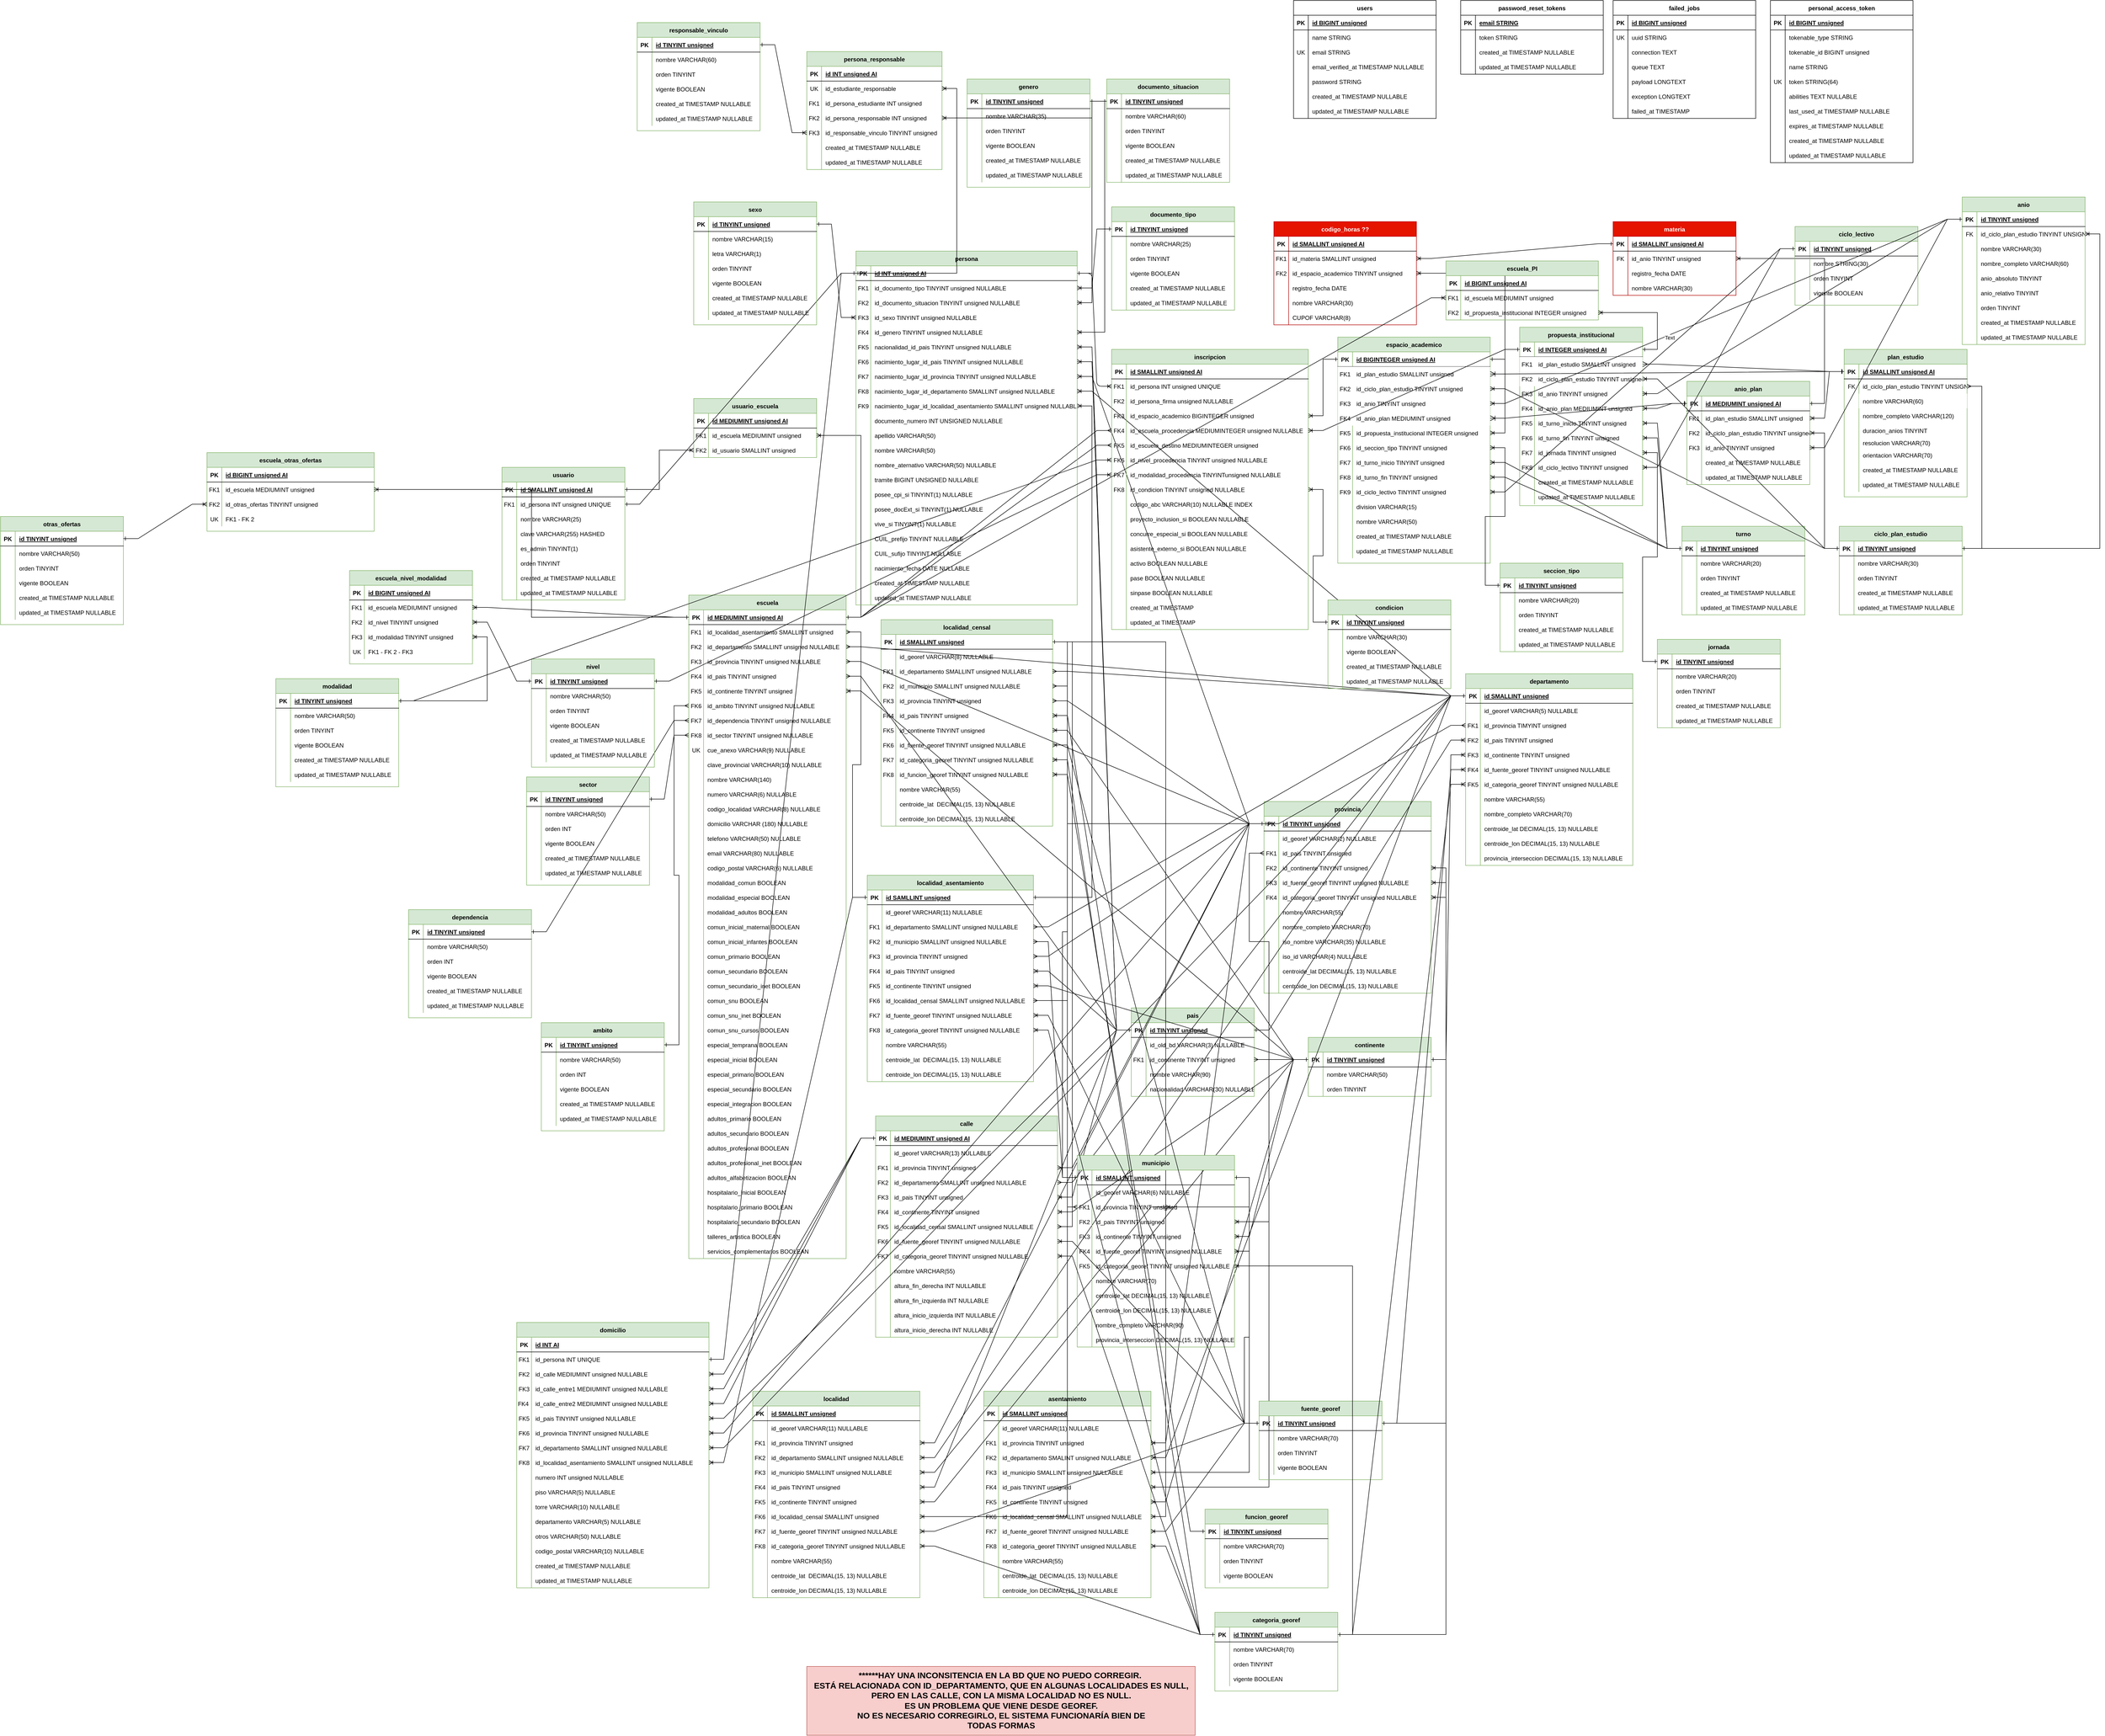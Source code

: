 <mxfile version="24.3.1" type="github">
  <diagram id="R2lEEEUBdFMjLlhIrx00" name="Page-1">
    <mxGraphModel dx="2494" dy="1786" grid="1" gridSize="11" guides="1" tooltips="1" connect="1" arrows="1" fold="1" page="1" pageScale="1" pageWidth="850" pageHeight="1100" math="0" shadow="0" extFonts="Permanent Marker^https://fonts.googleapis.com/css?family=Permanent+Marker">
      <root>
        <mxCell id="0" />
        <mxCell id="1" parent="0" />
        <mxCell id="C-vyLk0tnHw3VtMMgP7b-1" value="" style="edgeStyle=entityRelationEdgeStyle;endArrow=ERoneToMany;startArrow=ERone;endFill=0;startFill=0;" parent="1" source="C-vyLk0tnHw3VtMMgP7b-24" target="C-vyLk0tnHw3VtMMgP7b-6" edge="1">
          <mxGeometry width="100" height="100" relative="1" as="geometry">
            <mxPoint x="340" y="720" as="sourcePoint" />
            <mxPoint x="440" y="620" as="targetPoint" />
          </mxGeometry>
        </mxCell>
        <mxCell id="C-vyLk0tnHw3VtMMgP7b-13" value="espacio_academico" style="shape=table;startSize=30;container=1;collapsible=1;childLayout=tableLayout;fixedRows=1;rowLines=0;fontStyle=1;align=center;resizeLast=1;fillColor=#d5e8d4;strokeColor=#82b366;" parent="1" vertex="1">
          <mxGeometry x="1040" y="-35" width="310" height="460" as="geometry" />
        </mxCell>
        <mxCell id="C-vyLk0tnHw3VtMMgP7b-14" value="" style="shape=partialRectangle;collapsible=0;dropTarget=0;pointerEvents=0;fillColor=none;points=[[0,0.5],[1,0.5]];portConstraint=eastwest;top=0;left=0;right=0;bottom=1;" parent="C-vyLk0tnHw3VtMMgP7b-13" vertex="1">
          <mxGeometry y="30" width="310" height="30" as="geometry" />
        </mxCell>
        <mxCell id="C-vyLk0tnHw3VtMMgP7b-15" value="PK" style="shape=partialRectangle;overflow=hidden;connectable=0;fillColor=none;top=0;left=0;bottom=0;right=0;fontStyle=1;" parent="C-vyLk0tnHw3VtMMgP7b-14" vertex="1">
          <mxGeometry width="30" height="30" as="geometry">
            <mxRectangle width="30" height="30" as="alternateBounds" />
          </mxGeometry>
        </mxCell>
        <mxCell id="C-vyLk0tnHw3VtMMgP7b-16" value="id BIGINTEGER unsigned AI" style="shape=partialRectangle;overflow=hidden;connectable=0;fillColor=none;top=0;left=0;bottom=0;right=0;align=left;spacingLeft=6;fontStyle=5;" parent="C-vyLk0tnHw3VtMMgP7b-14" vertex="1">
          <mxGeometry x="30" width="280" height="30" as="geometry">
            <mxRectangle width="280" height="30" as="alternateBounds" />
          </mxGeometry>
        </mxCell>
        <mxCell id="rGcXIWoIUu9MEURbU3jB-12" value="" style="shape=partialRectangle;collapsible=0;dropTarget=0;pointerEvents=0;points=[[0,0.5],[1,0.5]];portConstraint=eastwest;top=0;left=0;right=0;bottom=0;" parent="C-vyLk0tnHw3VtMMgP7b-13" vertex="1">
          <mxGeometry y="60" width="310" height="30" as="geometry" />
        </mxCell>
        <mxCell id="rGcXIWoIUu9MEURbU3jB-13" value="FK1" style="shape=partialRectangle;overflow=hidden;connectable=0;fillColor=none;top=0;left=0;bottom=0;right=0;" parent="rGcXIWoIUu9MEURbU3jB-12" vertex="1">
          <mxGeometry width="30" height="30" as="geometry">
            <mxRectangle width="30" height="30" as="alternateBounds" />
          </mxGeometry>
        </mxCell>
        <mxCell id="rGcXIWoIUu9MEURbU3jB-14" value="id_plan_estudio SMALLINT unsigned" style="shape=partialRectangle;overflow=hidden;connectable=0;fillColor=none;top=0;left=0;bottom=0;right=0;align=left;spacingLeft=6;" parent="rGcXIWoIUu9MEURbU3jB-12" vertex="1">
          <mxGeometry x="30" width="280" height="30" as="geometry">
            <mxRectangle width="280" height="30" as="alternateBounds" />
          </mxGeometry>
        </mxCell>
        <mxCell id="beo3p6zda-K6b9kII32N-19" value="" style="shape=partialRectangle;collapsible=0;dropTarget=0;pointerEvents=0;points=[[0,0.5],[1,0.5]];portConstraint=eastwest;top=0;left=0;right=0;bottom=0;" parent="C-vyLk0tnHw3VtMMgP7b-13" vertex="1">
          <mxGeometry y="90" width="310" height="30" as="geometry" />
        </mxCell>
        <mxCell id="beo3p6zda-K6b9kII32N-20" value="FK2" style="shape=partialRectangle;overflow=hidden;connectable=0;fillColor=none;top=0;left=0;bottom=0;right=0;" parent="beo3p6zda-K6b9kII32N-19" vertex="1">
          <mxGeometry width="30" height="30" as="geometry">
            <mxRectangle width="30" height="30" as="alternateBounds" />
          </mxGeometry>
        </mxCell>
        <mxCell id="beo3p6zda-K6b9kII32N-21" value="id_ciclo_plan_estudio TINYINT unsigned" style="shape=partialRectangle;overflow=hidden;connectable=0;fillColor=none;top=0;left=0;bottom=0;right=0;align=left;spacingLeft=6;" parent="beo3p6zda-K6b9kII32N-19" vertex="1">
          <mxGeometry x="30" width="280" height="30" as="geometry">
            <mxRectangle width="280" height="30" as="alternateBounds" />
          </mxGeometry>
        </mxCell>
        <mxCell id="beo3p6zda-K6b9kII32N-6" value="" style="shape=partialRectangle;collapsible=0;dropTarget=0;pointerEvents=0;points=[[0,0.5],[1,0.5]];portConstraint=eastwest;top=0;left=0;right=0;bottom=0;" parent="C-vyLk0tnHw3VtMMgP7b-13" vertex="1">
          <mxGeometry y="120" width="310" height="30" as="geometry" />
        </mxCell>
        <mxCell id="beo3p6zda-K6b9kII32N-7" value="FK3" style="shape=partialRectangle;overflow=hidden;connectable=0;fillColor=none;top=0;left=0;bottom=0;right=0;" parent="beo3p6zda-K6b9kII32N-6" vertex="1">
          <mxGeometry width="30" height="30" as="geometry">
            <mxRectangle width="30" height="30" as="alternateBounds" />
          </mxGeometry>
        </mxCell>
        <mxCell id="beo3p6zda-K6b9kII32N-8" value="id_anio TINYINT unsigned" style="shape=partialRectangle;overflow=hidden;connectable=0;fillColor=none;top=0;left=0;bottom=0;right=0;align=left;spacingLeft=6;" parent="beo3p6zda-K6b9kII32N-6" vertex="1">
          <mxGeometry x="30" width="280" height="30" as="geometry">
            <mxRectangle width="280" height="30" as="alternateBounds" />
          </mxGeometry>
        </mxCell>
        <mxCell id="rGcXIWoIUu9MEURbU3jB-15" value="" style="shape=partialRectangle;collapsible=0;dropTarget=0;pointerEvents=0;points=[[0,0.5],[1,0.5]];portConstraint=eastwest;top=0;left=0;right=0;bottom=0;" parent="C-vyLk0tnHw3VtMMgP7b-13" vertex="1">
          <mxGeometry y="150" width="310" height="30" as="geometry" />
        </mxCell>
        <mxCell id="rGcXIWoIUu9MEURbU3jB-16" value="FK4" style="shape=partialRectangle;overflow=hidden;connectable=0;fillColor=none;top=0;left=0;bottom=0;right=0;" parent="rGcXIWoIUu9MEURbU3jB-15" vertex="1">
          <mxGeometry width="30" height="30" as="geometry">
            <mxRectangle width="30" height="30" as="alternateBounds" />
          </mxGeometry>
        </mxCell>
        <mxCell id="rGcXIWoIUu9MEURbU3jB-17" value="id_anio_plan MEDIUMINT unsigned" style="shape=partialRectangle;overflow=hidden;connectable=0;fillColor=none;top=0;left=0;bottom=0;right=0;align=left;spacingLeft=6;" parent="rGcXIWoIUu9MEURbU3jB-15" vertex="1">
          <mxGeometry x="30" width="280" height="30" as="geometry">
            <mxRectangle width="280" height="30" as="alternateBounds" />
          </mxGeometry>
        </mxCell>
        <mxCell id="C-vyLk0tnHw3VtMMgP7b-17" value="" style="shape=partialRectangle;collapsible=0;dropTarget=0;pointerEvents=0;fillColor=none;points=[[0,0.5],[1,0.5]];portConstraint=eastwest;top=0;left=0;right=0;bottom=0;" parent="C-vyLk0tnHw3VtMMgP7b-13" vertex="1">
          <mxGeometry y="180" width="310" height="30" as="geometry" />
        </mxCell>
        <mxCell id="C-vyLk0tnHw3VtMMgP7b-18" value="FK5" style="shape=partialRectangle;overflow=hidden;connectable=0;fillColor=none;top=0;left=0;bottom=0;right=0;" parent="C-vyLk0tnHw3VtMMgP7b-17" vertex="1">
          <mxGeometry width="30" height="30" as="geometry">
            <mxRectangle width="30" height="30" as="alternateBounds" />
          </mxGeometry>
        </mxCell>
        <mxCell id="C-vyLk0tnHw3VtMMgP7b-19" value="id_propuesta_institucional INTEGER unsigned" style="shape=partialRectangle;overflow=hidden;connectable=0;fillColor=none;top=0;left=0;bottom=0;right=0;align=left;spacingLeft=6;" parent="C-vyLk0tnHw3VtMMgP7b-17" vertex="1">
          <mxGeometry x="30" width="280" height="30" as="geometry">
            <mxRectangle width="280" height="30" as="alternateBounds" />
          </mxGeometry>
        </mxCell>
        <mxCell id="hNgcpia0txlmw87ltbUV-116" value="" style="shape=partialRectangle;collapsible=0;dropTarget=0;pointerEvents=0;fillColor=none;points=[[0,0.5],[1,0.5]];portConstraint=eastwest;top=0;left=0;right=0;bottom=0;" parent="C-vyLk0tnHw3VtMMgP7b-13" vertex="1">
          <mxGeometry y="210" width="310" height="30" as="geometry" />
        </mxCell>
        <mxCell id="hNgcpia0txlmw87ltbUV-117" value="FK6" style="shape=partialRectangle;overflow=hidden;connectable=0;fillColor=none;top=0;left=0;bottom=0;right=0;" parent="hNgcpia0txlmw87ltbUV-116" vertex="1">
          <mxGeometry width="30" height="30" as="geometry">
            <mxRectangle width="30" height="30" as="alternateBounds" />
          </mxGeometry>
        </mxCell>
        <mxCell id="hNgcpia0txlmw87ltbUV-118" value="id_seccion_tipo TINYINT unsigned" style="shape=partialRectangle;overflow=hidden;connectable=0;fillColor=none;top=0;left=0;bottom=0;right=0;align=left;spacingLeft=6;" parent="hNgcpia0txlmw87ltbUV-116" vertex="1">
          <mxGeometry x="30" width="280" height="30" as="geometry">
            <mxRectangle width="280" height="30" as="alternateBounds" />
          </mxGeometry>
        </mxCell>
        <mxCell id="6MjFhNfhkvaAWmPS8xY3-4" value="" style="shape=partialRectangle;collapsible=0;dropTarget=0;pointerEvents=0;fillColor=none;points=[[0,0.5],[1,0.5]];portConstraint=eastwest;top=0;left=0;right=0;bottom=0;" parent="C-vyLk0tnHw3VtMMgP7b-13" vertex="1">
          <mxGeometry y="240" width="310" height="30" as="geometry" />
        </mxCell>
        <mxCell id="6MjFhNfhkvaAWmPS8xY3-5" value="FK7" style="shape=partialRectangle;overflow=hidden;connectable=0;fillColor=none;top=0;left=0;bottom=0;right=0;" parent="6MjFhNfhkvaAWmPS8xY3-4" vertex="1">
          <mxGeometry width="30" height="30" as="geometry">
            <mxRectangle width="30" height="30" as="alternateBounds" />
          </mxGeometry>
        </mxCell>
        <mxCell id="6MjFhNfhkvaAWmPS8xY3-6" value="id_turno_inicio TINYINT unsigned" style="shape=partialRectangle;overflow=hidden;connectable=0;fillColor=none;top=0;left=0;bottom=0;right=0;align=left;spacingLeft=6;" parent="6MjFhNfhkvaAWmPS8xY3-4" vertex="1">
          <mxGeometry x="30" width="280" height="30" as="geometry">
            <mxRectangle width="280" height="30" as="alternateBounds" />
          </mxGeometry>
        </mxCell>
        <mxCell id="6MjFhNfhkvaAWmPS8xY3-7" value="" style="shape=partialRectangle;collapsible=0;dropTarget=0;pointerEvents=0;fillColor=none;points=[[0,0.5],[1,0.5]];portConstraint=eastwest;top=0;left=0;right=0;bottom=0;" parent="C-vyLk0tnHw3VtMMgP7b-13" vertex="1">
          <mxGeometry y="270" width="310" height="30" as="geometry" />
        </mxCell>
        <mxCell id="6MjFhNfhkvaAWmPS8xY3-8" value="FK8" style="shape=partialRectangle;overflow=hidden;connectable=0;fillColor=none;top=0;left=0;bottom=0;right=0;" parent="6MjFhNfhkvaAWmPS8xY3-7" vertex="1">
          <mxGeometry width="30" height="30" as="geometry">
            <mxRectangle width="30" height="30" as="alternateBounds" />
          </mxGeometry>
        </mxCell>
        <mxCell id="6MjFhNfhkvaAWmPS8xY3-9" value="id_turno_fin TINYINT unsigned" style="shape=partialRectangle;overflow=hidden;connectable=0;fillColor=none;top=0;left=0;bottom=0;right=0;align=left;spacingLeft=6;" parent="6MjFhNfhkvaAWmPS8xY3-7" vertex="1">
          <mxGeometry x="30" width="280" height="30" as="geometry">
            <mxRectangle width="280" height="30" as="alternateBounds" />
          </mxGeometry>
        </mxCell>
        <mxCell id="Cw4W6ZfASXmD6B7sRr01-1" value="" style="shape=partialRectangle;collapsible=0;dropTarget=0;pointerEvents=0;fillColor=none;points=[[0,0.5],[1,0.5]];portConstraint=eastwest;top=0;left=0;right=0;bottom=0;" parent="C-vyLk0tnHw3VtMMgP7b-13" vertex="1">
          <mxGeometry y="300" width="310" height="30" as="geometry" />
        </mxCell>
        <mxCell id="Cw4W6ZfASXmD6B7sRr01-2" value="FK9" style="shape=partialRectangle;overflow=hidden;connectable=0;fillColor=none;top=0;left=0;bottom=0;right=0;" parent="Cw4W6ZfASXmD6B7sRr01-1" vertex="1">
          <mxGeometry width="30" height="30" as="geometry">
            <mxRectangle width="30" height="30" as="alternateBounds" />
          </mxGeometry>
        </mxCell>
        <mxCell id="Cw4W6ZfASXmD6B7sRr01-3" value="id_ciclo_lectivo TINYINT unsigned" style="shape=partialRectangle;overflow=hidden;connectable=0;fillColor=none;top=0;left=0;bottom=0;right=0;align=left;spacingLeft=6;" parent="Cw4W6ZfASXmD6B7sRr01-1" vertex="1">
          <mxGeometry x="30" width="280" height="30" as="geometry">
            <mxRectangle width="280" height="30" as="alternateBounds" />
          </mxGeometry>
        </mxCell>
        <mxCell id="hNgcpia0txlmw87ltbUV-119" value="" style="shape=partialRectangle;collapsible=0;dropTarget=0;pointerEvents=0;fillColor=none;points=[[0,0.5],[1,0.5]];portConstraint=eastwest;top=0;left=0;right=0;bottom=0;" parent="C-vyLk0tnHw3VtMMgP7b-13" vertex="1">
          <mxGeometry y="330" width="310" height="30" as="geometry" />
        </mxCell>
        <mxCell id="hNgcpia0txlmw87ltbUV-120" value="" style="shape=partialRectangle;overflow=hidden;connectable=0;fillColor=none;top=0;left=0;bottom=0;right=0;" parent="hNgcpia0txlmw87ltbUV-119" vertex="1">
          <mxGeometry width="30" height="30" as="geometry">
            <mxRectangle width="30" height="30" as="alternateBounds" />
          </mxGeometry>
        </mxCell>
        <mxCell id="hNgcpia0txlmw87ltbUV-121" value="division VARCHAR(15)" style="shape=partialRectangle;overflow=hidden;connectable=0;fillColor=none;top=0;left=0;bottom=0;right=0;align=left;spacingLeft=6;" parent="hNgcpia0txlmw87ltbUV-119" vertex="1">
          <mxGeometry x="30" width="280" height="30" as="geometry">
            <mxRectangle width="280" height="30" as="alternateBounds" />
          </mxGeometry>
        </mxCell>
        <mxCell id="hNgcpia0txlmw87ltbUV-122" value="" style="shape=partialRectangle;collapsible=0;dropTarget=0;pointerEvents=0;fillColor=none;points=[[0,0.5],[1,0.5]];portConstraint=eastwest;top=0;left=0;right=0;bottom=0;" parent="C-vyLk0tnHw3VtMMgP7b-13" vertex="1">
          <mxGeometry y="360" width="310" height="30" as="geometry" />
        </mxCell>
        <mxCell id="hNgcpia0txlmw87ltbUV-123" value="" style="shape=partialRectangle;overflow=hidden;connectable=0;fillColor=none;top=0;left=0;bottom=0;right=0;" parent="hNgcpia0txlmw87ltbUV-122" vertex="1">
          <mxGeometry width="30" height="30" as="geometry">
            <mxRectangle width="30" height="30" as="alternateBounds" />
          </mxGeometry>
        </mxCell>
        <mxCell id="hNgcpia0txlmw87ltbUV-124" value="nombre VARCHAR(50)" style="shape=partialRectangle;overflow=hidden;connectable=0;fillColor=none;top=0;left=0;bottom=0;right=0;align=left;spacingLeft=6;" parent="hNgcpia0txlmw87ltbUV-122" vertex="1">
          <mxGeometry x="30" width="280" height="30" as="geometry">
            <mxRectangle width="280" height="30" as="alternateBounds" />
          </mxGeometry>
        </mxCell>
        <mxCell id="DHR4vkOOnE_cPx7gW0_I-1" value="" style="shape=partialRectangle;collapsible=0;dropTarget=0;pointerEvents=0;fillColor=none;points=[[0,0.5],[1,0.5]];portConstraint=eastwest;top=0;left=0;right=0;bottom=0;" parent="C-vyLk0tnHw3VtMMgP7b-13" vertex="1">
          <mxGeometry y="390" width="310" height="30" as="geometry" />
        </mxCell>
        <mxCell id="DHR4vkOOnE_cPx7gW0_I-2" value="" style="shape=partialRectangle;overflow=hidden;connectable=0;fillColor=none;top=0;left=0;bottom=0;right=0;" parent="DHR4vkOOnE_cPx7gW0_I-1" vertex="1">
          <mxGeometry width="30" height="30" as="geometry">
            <mxRectangle width="30" height="30" as="alternateBounds" />
          </mxGeometry>
        </mxCell>
        <mxCell id="DHR4vkOOnE_cPx7gW0_I-3" value="created_at TIMESTAMP NULLABLE" style="shape=partialRectangle;overflow=hidden;connectable=0;fillColor=none;top=0;left=0;bottom=0;right=0;align=left;spacingLeft=6;" parent="DHR4vkOOnE_cPx7gW0_I-1" vertex="1">
          <mxGeometry x="30" width="280" height="30" as="geometry">
            <mxRectangle width="280" height="30" as="alternateBounds" />
          </mxGeometry>
        </mxCell>
        <mxCell id="DHR4vkOOnE_cPx7gW0_I-4" value="" style="shape=partialRectangle;collapsible=0;dropTarget=0;pointerEvents=0;fillColor=none;points=[[0,0.5],[1,0.5]];portConstraint=eastwest;top=0;left=0;right=0;bottom=0;" parent="C-vyLk0tnHw3VtMMgP7b-13" vertex="1">
          <mxGeometry y="420" width="310" height="30" as="geometry" />
        </mxCell>
        <mxCell id="DHR4vkOOnE_cPx7gW0_I-5" value="" style="shape=partialRectangle;overflow=hidden;connectable=0;fillColor=none;top=0;left=0;bottom=0;right=0;" parent="DHR4vkOOnE_cPx7gW0_I-4" vertex="1">
          <mxGeometry width="30" height="30" as="geometry">
            <mxRectangle width="30" height="30" as="alternateBounds" />
          </mxGeometry>
        </mxCell>
        <mxCell id="DHR4vkOOnE_cPx7gW0_I-6" value="updated_at TIMESTAMP NULLABLE" style="shape=partialRectangle;overflow=hidden;connectable=0;fillColor=none;top=0;left=0;bottom=0;right=0;align=left;spacingLeft=6;" parent="DHR4vkOOnE_cPx7gW0_I-4" vertex="1">
          <mxGeometry x="30" width="280" height="30" as="geometry">
            <mxRectangle width="280" height="30" as="alternateBounds" />
          </mxGeometry>
        </mxCell>
        <mxCell id="9YQmN1Ds9y90uGteiGCf-91" style="edgeStyle=entityRelationEdgeStyle;rounded=0;orthogonalLoop=1;jettySize=auto;html=1;exitX=1;exitY=0.5;exitDx=0;exitDy=0;entryX=0;entryY=0.5;entryDx=0;entryDy=0;startArrow=ERone;startFill=0;endArrow=ERmany;endFill=0;" parent="1" source="tPsN3k6D6LEJ2LIXd0FF-36" target="9YQmN1Ds9y90uGteiGCf-106" edge="1">
          <mxGeometry relative="1" as="geometry">
            <Array as="points">
              <mxPoint x="570" y="450" />
              <mxPoint x="940" y="440" />
            </Array>
            <mxPoint x="-40" y="380" as="sourcePoint" />
          </mxGeometry>
        </mxCell>
        <mxCell id="8msgbmn2ttJPGvHZH6c2-8" style="edgeStyle=entityRelationEdgeStyle;rounded=0;orthogonalLoop=1;jettySize=auto;html=1;exitX=1;exitY=0.5;exitDx=0;exitDy=0;entryX=0;entryY=0.5;entryDx=0;entryDy=0;startArrow=ERone;startFill=0;endArrow=ERmany;endFill=0;" parent="1" source="tPsN3k6D6LEJ2LIXd0FF-36" target="9YQmN1Ds9y90uGteiGCf-109" edge="1">
          <mxGeometry relative="1" as="geometry">
            <Array as="points">
              <mxPoint x="570" y="480" />
              <mxPoint x="940" y="470" />
            </Array>
            <mxPoint x="330" y="345" as="sourcePoint" />
            <mxPoint x="480" y="405" as="targetPoint" />
          </mxGeometry>
        </mxCell>
        <mxCell id="tPsN3k6D6LEJ2LIXd0FF-1" value="sector" style="shape=table;startSize=30;container=1;collapsible=1;childLayout=tableLayout;fixedRows=1;rowLines=0;fontStyle=1;align=center;resizeLast=1;fillColor=#d5e8d4;strokeColor=#82b366;" parent="1" vertex="1">
          <mxGeometry x="-610" y="860" width="250" height="220" as="geometry" />
        </mxCell>
        <mxCell id="tPsN3k6D6LEJ2LIXd0FF-2" value="" style="shape=partialRectangle;collapsible=0;dropTarget=0;pointerEvents=0;fillColor=none;points=[[0,0.5],[1,0.5]];portConstraint=eastwest;top=0;left=0;right=0;bottom=1;" parent="tPsN3k6D6LEJ2LIXd0FF-1" vertex="1">
          <mxGeometry y="30" width="250" height="30" as="geometry" />
        </mxCell>
        <mxCell id="tPsN3k6D6LEJ2LIXd0FF-3" value="PK" style="shape=partialRectangle;overflow=hidden;connectable=0;fillColor=none;top=0;left=0;bottom=0;right=0;fontStyle=1;" parent="tPsN3k6D6LEJ2LIXd0FF-2" vertex="1">
          <mxGeometry width="30" height="30" as="geometry">
            <mxRectangle width="30" height="30" as="alternateBounds" />
          </mxGeometry>
        </mxCell>
        <mxCell id="tPsN3k6D6LEJ2LIXd0FF-4" value="id TINYINT unsigned" style="shape=partialRectangle;overflow=hidden;connectable=0;fillColor=none;top=0;left=0;bottom=0;right=0;align=left;spacingLeft=6;fontStyle=5;" parent="tPsN3k6D6LEJ2LIXd0FF-2" vertex="1">
          <mxGeometry x="30" width="220" height="30" as="geometry">
            <mxRectangle width="220" height="30" as="alternateBounds" />
          </mxGeometry>
        </mxCell>
        <mxCell id="tPsN3k6D6LEJ2LIXd0FF-5" value="" style="shape=partialRectangle;collapsible=0;dropTarget=0;pointerEvents=0;fillColor=none;points=[[0,0.5],[1,0.5]];portConstraint=eastwest;top=0;left=0;right=0;bottom=0;" parent="tPsN3k6D6LEJ2LIXd0FF-1" vertex="1">
          <mxGeometry y="60" width="250" height="30" as="geometry" />
        </mxCell>
        <mxCell id="tPsN3k6D6LEJ2LIXd0FF-6" value="" style="shape=partialRectangle;overflow=hidden;connectable=0;fillColor=none;top=0;left=0;bottom=0;right=0;" parent="tPsN3k6D6LEJ2LIXd0FF-5" vertex="1">
          <mxGeometry width="30" height="30" as="geometry">
            <mxRectangle width="30" height="30" as="alternateBounds" />
          </mxGeometry>
        </mxCell>
        <mxCell id="tPsN3k6D6LEJ2LIXd0FF-7" value="nombre VARCHAR(50)" style="shape=partialRectangle;overflow=hidden;connectable=0;fillColor=none;top=0;left=0;bottom=0;right=0;align=left;spacingLeft=6;" parent="tPsN3k6D6LEJ2LIXd0FF-5" vertex="1">
          <mxGeometry x="30" width="220" height="30" as="geometry">
            <mxRectangle width="220" height="30" as="alternateBounds" />
          </mxGeometry>
        </mxCell>
        <mxCell id="tPsN3k6D6LEJ2LIXd0FF-8" value="" style="shape=partialRectangle;collapsible=0;dropTarget=0;pointerEvents=0;fillColor=none;points=[[0,0.5],[1,0.5]];portConstraint=eastwest;top=0;left=0;right=0;bottom=0;" parent="tPsN3k6D6LEJ2LIXd0FF-1" vertex="1">
          <mxGeometry y="90" width="250" height="30" as="geometry" />
        </mxCell>
        <mxCell id="tPsN3k6D6LEJ2LIXd0FF-9" value="" style="shape=partialRectangle;overflow=hidden;connectable=0;fillColor=none;top=0;left=0;bottom=0;right=0;" parent="tPsN3k6D6LEJ2LIXd0FF-8" vertex="1">
          <mxGeometry width="30" height="30" as="geometry">
            <mxRectangle width="30" height="30" as="alternateBounds" />
          </mxGeometry>
        </mxCell>
        <mxCell id="tPsN3k6D6LEJ2LIXd0FF-10" value="orden INT" style="shape=partialRectangle;overflow=hidden;connectable=0;fillColor=none;top=0;left=0;bottom=0;right=0;align=left;spacingLeft=6;" parent="tPsN3k6D6LEJ2LIXd0FF-8" vertex="1">
          <mxGeometry x="30" width="220" height="30" as="geometry">
            <mxRectangle width="220" height="30" as="alternateBounds" />
          </mxGeometry>
        </mxCell>
        <mxCell id="tPsN3k6D6LEJ2LIXd0FF-11" value="" style="shape=partialRectangle;collapsible=0;dropTarget=0;pointerEvents=0;fillColor=none;points=[[0,0.5],[1,0.5]];portConstraint=eastwest;top=0;left=0;right=0;bottom=0;" parent="tPsN3k6D6LEJ2LIXd0FF-1" vertex="1">
          <mxGeometry y="120" width="250" height="30" as="geometry" />
        </mxCell>
        <mxCell id="tPsN3k6D6LEJ2LIXd0FF-12" value="" style="shape=partialRectangle;overflow=hidden;connectable=0;fillColor=none;top=0;left=0;bottom=0;right=0;" parent="tPsN3k6D6LEJ2LIXd0FF-11" vertex="1">
          <mxGeometry width="30" height="30" as="geometry">
            <mxRectangle width="30" height="30" as="alternateBounds" />
          </mxGeometry>
        </mxCell>
        <mxCell id="tPsN3k6D6LEJ2LIXd0FF-13" value="vigente BOOLEAN" style="shape=partialRectangle;overflow=hidden;connectable=0;fillColor=none;top=0;left=0;bottom=0;right=0;align=left;spacingLeft=6;" parent="tPsN3k6D6LEJ2LIXd0FF-11" vertex="1">
          <mxGeometry x="30" width="220" height="30" as="geometry">
            <mxRectangle width="220" height="30" as="alternateBounds" />
          </mxGeometry>
        </mxCell>
        <mxCell id="zpSmWLgOmO0TF14cbaX3-19" value="" style="shape=partialRectangle;collapsible=0;dropTarget=0;pointerEvents=0;fillColor=none;points=[[0,0.5],[1,0.5]];portConstraint=eastwest;top=0;left=0;right=0;bottom=0;" parent="tPsN3k6D6LEJ2LIXd0FF-1" vertex="1">
          <mxGeometry y="150" width="250" height="30" as="geometry" />
        </mxCell>
        <mxCell id="zpSmWLgOmO0TF14cbaX3-20" value="" style="shape=partialRectangle;overflow=hidden;connectable=0;fillColor=none;top=0;left=0;bottom=0;right=0;" parent="zpSmWLgOmO0TF14cbaX3-19" vertex="1">
          <mxGeometry width="30" height="30" as="geometry">
            <mxRectangle width="30" height="30" as="alternateBounds" />
          </mxGeometry>
        </mxCell>
        <mxCell id="zpSmWLgOmO0TF14cbaX3-21" value="created_at TIMESTAMP NULLABLE" style="shape=partialRectangle;overflow=hidden;connectable=0;fillColor=none;top=0;left=0;bottom=0;right=0;align=left;spacingLeft=6;" parent="zpSmWLgOmO0TF14cbaX3-19" vertex="1">
          <mxGeometry x="30" width="220" height="30" as="geometry">
            <mxRectangle width="220" height="30" as="alternateBounds" />
          </mxGeometry>
        </mxCell>
        <mxCell id="zpSmWLgOmO0TF14cbaX3-22" value="" style="shape=partialRectangle;collapsible=0;dropTarget=0;pointerEvents=0;fillColor=none;points=[[0,0.5],[1,0.5]];portConstraint=eastwest;top=0;left=0;right=0;bottom=0;" parent="tPsN3k6D6LEJ2LIXd0FF-1" vertex="1">
          <mxGeometry y="180" width="250" height="30" as="geometry" />
        </mxCell>
        <mxCell id="zpSmWLgOmO0TF14cbaX3-23" value="" style="shape=partialRectangle;overflow=hidden;connectable=0;fillColor=none;top=0;left=0;bottom=0;right=0;" parent="zpSmWLgOmO0TF14cbaX3-22" vertex="1">
          <mxGeometry width="30" height="30" as="geometry">
            <mxRectangle width="30" height="30" as="alternateBounds" />
          </mxGeometry>
        </mxCell>
        <mxCell id="zpSmWLgOmO0TF14cbaX3-24" value="updated_at TIMESTAMP NULLABLE" style="shape=partialRectangle;overflow=hidden;connectable=0;fillColor=none;top=0;left=0;bottom=0;right=0;align=left;spacingLeft=6;" parent="zpSmWLgOmO0TF14cbaX3-22" vertex="1">
          <mxGeometry x="30" width="220" height="30" as="geometry">
            <mxRectangle width="220" height="30" as="alternateBounds" />
          </mxGeometry>
        </mxCell>
        <mxCell id="tPsN3k6D6LEJ2LIXd0FF-15" style="edgeStyle=entityRelationEdgeStyle;rounded=0;orthogonalLoop=1;jettySize=auto;html=1;exitX=1;exitY=0.5;exitDx=0;exitDy=0;entryX=0;entryY=0.5;entryDx=0;entryDy=0;startArrow=ERone;startFill=0;endArrow=ERmany;endFill=0;" parent="1" source="tPsN3k6D6LEJ2LIXd0FF-2" target="tPsN3k6D6LEJ2LIXd0FF-51" edge="1">
          <mxGeometry relative="1" as="geometry" />
        </mxCell>
        <mxCell id="tPsN3k6D6LEJ2LIXd0FF-16" value="ambito" style="shape=table;startSize=30;container=1;collapsible=1;childLayout=tableLayout;fixedRows=1;rowLines=0;fontStyle=1;align=center;resizeLast=1;fillColor=#d5e8d4;strokeColor=#82b366;" parent="1" vertex="1">
          <mxGeometry x="-580" y="1360" width="250" height="220" as="geometry" />
        </mxCell>
        <mxCell id="tPsN3k6D6LEJ2LIXd0FF-17" value="" style="shape=partialRectangle;collapsible=0;dropTarget=0;pointerEvents=0;fillColor=none;points=[[0,0.5],[1,0.5]];portConstraint=eastwest;top=0;left=0;right=0;bottom=1;" parent="tPsN3k6D6LEJ2LIXd0FF-16" vertex="1">
          <mxGeometry y="30" width="250" height="30" as="geometry" />
        </mxCell>
        <mxCell id="tPsN3k6D6LEJ2LIXd0FF-18" value="PK" style="shape=partialRectangle;overflow=hidden;connectable=0;fillColor=none;top=0;left=0;bottom=0;right=0;fontStyle=1;" parent="tPsN3k6D6LEJ2LIXd0FF-17" vertex="1">
          <mxGeometry width="30" height="30" as="geometry">
            <mxRectangle width="30" height="30" as="alternateBounds" />
          </mxGeometry>
        </mxCell>
        <mxCell id="tPsN3k6D6LEJ2LIXd0FF-19" value="id TINYINT unsigned" style="shape=partialRectangle;overflow=hidden;connectable=0;fillColor=none;top=0;left=0;bottom=0;right=0;align=left;spacingLeft=6;fontStyle=5;" parent="tPsN3k6D6LEJ2LIXd0FF-17" vertex="1">
          <mxGeometry x="30" width="220" height="30" as="geometry">
            <mxRectangle width="220" height="30" as="alternateBounds" />
          </mxGeometry>
        </mxCell>
        <mxCell id="tPsN3k6D6LEJ2LIXd0FF-20" value="" style="shape=partialRectangle;collapsible=0;dropTarget=0;pointerEvents=0;fillColor=none;points=[[0,0.5],[1,0.5]];portConstraint=eastwest;top=0;left=0;right=0;bottom=0;" parent="tPsN3k6D6LEJ2LIXd0FF-16" vertex="1">
          <mxGeometry y="60" width="250" height="30" as="geometry" />
        </mxCell>
        <mxCell id="tPsN3k6D6LEJ2LIXd0FF-21" value="" style="shape=partialRectangle;overflow=hidden;connectable=0;fillColor=none;top=0;left=0;bottom=0;right=0;" parent="tPsN3k6D6LEJ2LIXd0FF-20" vertex="1">
          <mxGeometry width="30" height="30" as="geometry">
            <mxRectangle width="30" height="30" as="alternateBounds" />
          </mxGeometry>
        </mxCell>
        <mxCell id="tPsN3k6D6LEJ2LIXd0FF-22" value="nombre VARCHAR(50)" style="shape=partialRectangle;overflow=hidden;connectable=0;fillColor=none;top=0;left=0;bottom=0;right=0;align=left;spacingLeft=6;" parent="tPsN3k6D6LEJ2LIXd0FF-20" vertex="1">
          <mxGeometry x="30" width="220" height="30" as="geometry">
            <mxRectangle width="220" height="30" as="alternateBounds" />
          </mxGeometry>
        </mxCell>
        <mxCell id="tPsN3k6D6LEJ2LIXd0FF-23" value="" style="shape=partialRectangle;collapsible=0;dropTarget=0;pointerEvents=0;fillColor=none;points=[[0,0.5],[1,0.5]];portConstraint=eastwest;top=0;left=0;right=0;bottom=0;" parent="tPsN3k6D6LEJ2LIXd0FF-16" vertex="1">
          <mxGeometry y="90" width="250" height="30" as="geometry" />
        </mxCell>
        <mxCell id="tPsN3k6D6LEJ2LIXd0FF-24" value="" style="shape=partialRectangle;overflow=hidden;connectable=0;fillColor=none;top=0;left=0;bottom=0;right=0;" parent="tPsN3k6D6LEJ2LIXd0FF-23" vertex="1">
          <mxGeometry width="30" height="30" as="geometry">
            <mxRectangle width="30" height="30" as="alternateBounds" />
          </mxGeometry>
        </mxCell>
        <mxCell id="tPsN3k6D6LEJ2LIXd0FF-25" value="orden INT" style="shape=partialRectangle;overflow=hidden;connectable=0;fillColor=none;top=0;left=0;bottom=0;right=0;align=left;spacingLeft=6;" parent="tPsN3k6D6LEJ2LIXd0FF-23" vertex="1">
          <mxGeometry x="30" width="220" height="30" as="geometry">
            <mxRectangle width="220" height="30" as="alternateBounds" />
          </mxGeometry>
        </mxCell>
        <mxCell id="tPsN3k6D6LEJ2LIXd0FF-26" value="" style="shape=partialRectangle;collapsible=0;dropTarget=0;pointerEvents=0;fillColor=none;points=[[0,0.5],[1,0.5]];portConstraint=eastwest;top=0;left=0;right=0;bottom=0;" parent="tPsN3k6D6LEJ2LIXd0FF-16" vertex="1">
          <mxGeometry y="120" width="250" height="30" as="geometry" />
        </mxCell>
        <mxCell id="tPsN3k6D6LEJ2LIXd0FF-27" value="" style="shape=partialRectangle;overflow=hidden;connectable=0;fillColor=none;top=0;left=0;bottom=0;right=0;" parent="tPsN3k6D6LEJ2LIXd0FF-26" vertex="1">
          <mxGeometry width="30" height="30" as="geometry">
            <mxRectangle width="30" height="30" as="alternateBounds" />
          </mxGeometry>
        </mxCell>
        <mxCell id="tPsN3k6D6LEJ2LIXd0FF-28" value="vigente BOOLEAN" style="shape=partialRectangle;overflow=hidden;connectable=0;fillColor=none;top=0;left=0;bottom=0;right=0;align=left;spacingLeft=6;" parent="tPsN3k6D6LEJ2LIXd0FF-26" vertex="1">
          <mxGeometry x="30" width="220" height="30" as="geometry">
            <mxRectangle width="220" height="30" as="alternateBounds" />
          </mxGeometry>
        </mxCell>
        <mxCell id="zpSmWLgOmO0TF14cbaX3-13" value="" style="shape=partialRectangle;collapsible=0;dropTarget=0;pointerEvents=0;fillColor=none;points=[[0,0.5],[1,0.5]];portConstraint=eastwest;top=0;left=0;right=0;bottom=0;" parent="tPsN3k6D6LEJ2LIXd0FF-16" vertex="1">
          <mxGeometry y="150" width="250" height="30" as="geometry" />
        </mxCell>
        <mxCell id="zpSmWLgOmO0TF14cbaX3-14" value="" style="shape=partialRectangle;overflow=hidden;connectable=0;fillColor=none;top=0;left=0;bottom=0;right=0;" parent="zpSmWLgOmO0TF14cbaX3-13" vertex="1">
          <mxGeometry width="30" height="30" as="geometry">
            <mxRectangle width="30" height="30" as="alternateBounds" />
          </mxGeometry>
        </mxCell>
        <mxCell id="zpSmWLgOmO0TF14cbaX3-15" value="created_at TIMESTAMP NULLABLE" style="shape=partialRectangle;overflow=hidden;connectable=0;fillColor=none;top=0;left=0;bottom=0;right=0;align=left;spacingLeft=6;" parent="zpSmWLgOmO0TF14cbaX3-13" vertex="1">
          <mxGeometry x="30" width="220" height="30" as="geometry">
            <mxRectangle width="220" height="30" as="alternateBounds" />
          </mxGeometry>
        </mxCell>
        <mxCell id="zpSmWLgOmO0TF14cbaX3-16" value="" style="shape=partialRectangle;collapsible=0;dropTarget=0;pointerEvents=0;fillColor=none;points=[[0,0.5],[1,0.5]];portConstraint=eastwest;top=0;left=0;right=0;bottom=0;" parent="tPsN3k6D6LEJ2LIXd0FF-16" vertex="1">
          <mxGeometry y="180" width="250" height="30" as="geometry" />
        </mxCell>
        <mxCell id="zpSmWLgOmO0TF14cbaX3-17" value="" style="shape=partialRectangle;overflow=hidden;connectable=0;fillColor=none;top=0;left=0;bottom=0;right=0;" parent="zpSmWLgOmO0TF14cbaX3-16" vertex="1">
          <mxGeometry width="30" height="30" as="geometry">
            <mxRectangle width="30" height="30" as="alternateBounds" />
          </mxGeometry>
        </mxCell>
        <mxCell id="zpSmWLgOmO0TF14cbaX3-18" value="updated_at TIMESTAMP NULLABLE" style="shape=partialRectangle;overflow=hidden;connectable=0;fillColor=none;top=0;left=0;bottom=0;right=0;align=left;spacingLeft=6;" parent="zpSmWLgOmO0TF14cbaX3-16" vertex="1">
          <mxGeometry x="30" width="220" height="30" as="geometry">
            <mxRectangle width="220" height="30" as="alternateBounds" />
          </mxGeometry>
        </mxCell>
        <mxCell id="tPsN3k6D6LEJ2LIXd0FF-29" style="edgeStyle=entityRelationEdgeStyle;rounded=0;orthogonalLoop=1;jettySize=auto;html=1;exitX=1;exitY=0.5;exitDx=0;exitDy=0;entryX=0;entryY=0.5;entryDx=0;entryDy=0;startArrow=ERone;startFill=0;endArrow=ERmany;endFill=0;" parent="1" source="tPsN3k6D6LEJ2LIXd0FF-17" target="tPsN3k6D6LEJ2LIXd0FF-57" edge="1">
          <mxGeometry relative="1" as="geometry" />
        </mxCell>
        <mxCell id="tPsN3k6D6LEJ2LIXd0FF-153" value="provincia" style="shape=table;startSize=30;container=1;collapsible=1;childLayout=tableLayout;fixedRows=1;rowLines=0;fontStyle=1;align=center;resizeLast=1;fillColor=#d5e8d4;strokeColor=#82b366;" parent="1" vertex="1">
          <mxGeometry x="890" y="910" width="340" height="390" as="geometry" />
        </mxCell>
        <mxCell id="tPsN3k6D6LEJ2LIXd0FF-154" value="" style="shape=partialRectangle;collapsible=0;dropTarget=0;pointerEvents=0;fillColor=none;points=[[0,0.5],[1,0.5]];portConstraint=eastwest;top=0;left=0;right=0;bottom=1;" parent="tPsN3k6D6LEJ2LIXd0FF-153" vertex="1">
          <mxGeometry y="30" width="340" height="30" as="geometry" />
        </mxCell>
        <mxCell id="tPsN3k6D6LEJ2LIXd0FF-155" value="PK" style="shape=partialRectangle;overflow=hidden;connectable=0;fillColor=none;top=0;left=0;bottom=0;right=0;fontStyle=1;" parent="tPsN3k6D6LEJ2LIXd0FF-154" vertex="1">
          <mxGeometry width="30" height="30" as="geometry">
            <mxRectangle width="30" height="30" as="alternateBounds" />
          </mxGeometry>
        </mxCell>
        <mxCell id="tPsN3k6D6LEJ2LIXd0FF-156" value="id TINYINT unsigned" style="shape=partialRectangle;overflow=hidden;connectable=0;fillColor=none;top=0;left=0;bottom=0;right=0;align=left;spacingLeft=6;fontStyle=5;" parent="tPsN3k6D6LEJ2LIXd0FF-154" vertex="1">
          <mxGeometry x="30" width="310" height="30" as="geometry">
            <mxRectangle width="310" height="30" as="alternateBounds" />
          </mxGeometry>
        </mxCell>
        <mxCell id="tPsN3k6D6LEJ2LIXd0FF-157" value="" style="shape=partialRectangle;collapsible=0;dropTarget=0;pointerEvents=0;fillColor=none;points=[[0,0.5],[1,0.5]];portConstraint=eastwest;top=0;left=0;right=0;bottom=0;" parent="tPsN3k6D6LEJ2LIXd0FF-153" vertex="1">
          <mxGeometry y="60" width="340" height="30" as="geometry" />
        </mxCell>
        <mxCell id="tPsN3k6D6LEJ2LIXd0FF-158" value="" style="shape=partialRectangle;overflow=hidden;connectable=0;fillColor=none;top=0;left=0;bottom=0;right=0;" parent="tPsN3k6D6LEJ2LIXd0FF-157" vertex="1">
          <mxGeometry width="30" height="30" as="geometry">
            <mxRectangle width="30" height="30" as="alternateBounds" />
          </mxGeometry>
        </mxCell>
        <mxCell id="tPsN3k6D6LEJ2LIXd0FF-159" value="id_georef VARCHAR(2) NULLABLE" style="shape=partialRectangle;overflow=hidden;connectable=0;fillColor=none;top=0;left=0;bottom=0;right=0;align=left;spacingLeft=6;" parent="tPsN3k6D6LEJ2LIXd0FF-157" vertex="1">
          <mxGeometry x="30" width="310" height="30" as="geometry">
            <mxRectangle width="310" height="30" as="alternateBounds" />
          </mxGeometry>
        </mxCell>
        <mxCell id="tPsN3k6D6LEJ2LIXd0FF-160" value="" style="shape=partialRectangle;collapsible=0;dropTarget=0;pointerEvents=0;fillColor=none;points=[[0,0.5],[1,0.5]];portConstraint=eastwest;top=0;left=0;right=0;bottom=0;" parent="tPsN3k6D6LEJ2LIXd0FF-153" vertex="1">
          <mxGeometry y="90" width="340" height="30" as="geometry" />
        </mxCell>
        <mxCell id="tPsN3k6D6LEJ2LIXd0FF-161" value="FK1" style="shape=partialRectangle;overflow=hidden;connectable=0;fillColor=none;top=0;left=0;bottom=0;right=0;" parent="tPsN3k6D6LEJ2LIXd0FF-160" vertex="1">
          <mxGeometry width="30" height="30" as="geometry">
            <mxRectangle width="30" height="30" as="alternateBounds" />
          </mxGeometry>
        </mxCell>
        <mxCell id="tPsN3k6D6LEJ2LIXd0FF-162" value="id_pais TINYINT unsigned" style="shape=partialRectangle;overflow=hidden;connectable=0;fillColor=none;top=0;left=0;bottom=0;right=0;align=left;spacingLeft=6;" parent="tPsN3k6D6LEJ2LIXd0FF-160" vertex="1">
          <mxGeometry x="30" width="310" height="30" as="geometry">
            <mxRectangle width="310" height="30" as="alternateBounds" />
          </mxGeometry>
        </mxCell>
        <mxCell id="f5d2t7GGoPgYcwTnHiZ1-96" value="" style="shape=partialRectangle;collapsible=0;dropTarget=0;pointerEvents=0;fillColor=none;points=[[0,0.5],[1,0.5]];portConstraint=eastwest;top=0;left=0;right=0;bottom=0;" parent="tPsN3k6D6LEJ2LIXd0FF-153" vertex="1">
          <mxGeometry y="120" width="340" height="30" as="geometry" />
        </mxCell>
        <mxCell id="f5d2t7GGoPgYcwTnHiZ1-97" value="FK2" style="shape=partialRectangle;overflow=hidden;connectable=0;fillColor=none;top=0;left=0;bottom=0;right=0;" parent="f5d2t7GGoPgYcwTnHiZ1-96" vertex="1">
          <mxGeometry width="30" height="30" as="geometry">
            <mxRectangle width="30" height="30" as="alternateBounds" />
          </mxGeometry>
        </mxCell>
        <mxCell id="f5d2t7GGoPgYcwTnHiZ1-98" value="id_continente TINYINT unsigned" style="shape=partialRectangle;overflow=hidden;connectable=0;fillColor=none;top=0;left=0;bottom=0;right=0;align=left;spacingLeft=6;" parent="f5d2t7GGoPgYcwTnHiZ1-96" vertex="1">
          <mxGeometry x="30" width="310" height="30" as="geometry">
            <mxRectangle width="310" height="30" as="alternateBounds" />
          </mxGeometry>
        </mxCell>
        <mxCell id="PQNyWgRMmLj_JliGEB3A-48" value="" style="shape=partialRectangle;collapsible=0;dropTarget=0;pointerEvents=0;fillColor=none;points=[[0,0.5],[1,0.5]];portConstraint=eastwest;top=0;left=0;right=0;bottom=0;" parent="tPsN3k6D6LEJ2LIXd0FF-153" vertex="1">
          <mxGeometry y="150" width="340" height="30" as="geometry" />
        </mxCell>
        <mxCell id="PQNyWgRMmLj_JliGEB3A-49" value="FK3" style="shape=partialRectangle;overflow=hidden;connectable=0;fillColor=none;top=0;left=0;bottom=0;right=0;" parent="PQNyWgRMmLj_JliGEB3A-48" vertex="1">
          <mxGeometry width="30" height="30" as="geometry">
            <mxRectangle width="30" height="30" as="alternateBounds" />
          </mxGeometry>
        </mxCell>
        <mxCell id="PQNyWgRMmLj_JliGEB3A-50" value="id_fuente_georef TINYINT unsigned NULLABLE" style="shape=partialRectangle;overflow=hidden;connectable=0;fillColor=none;top=0;left=0;bottom=0;right=0;align=left;spacingLeft=6;" parent="PQNyWgRMmLj_JliGEB3A-48" vertex="1">
          <mxGeometry x="30" width="310" height="30" as="geometry">
            <mxRectangle width="310" height="30" as="alternateBounds" />
          </mxGeometry>
        </mxCell>
        <mxCell id="PQNyWgRMmLj_JliGEB3A-51" value="" style="shape=partialRectangle;collapsible=0;dropTarget=0;pointerEvents=0;fillColor=none;points=[[0,0.5],[1,0.5]];portConstraint=eastwest;top=0;left=0;right=0;bottom=0;" parent="tPsN3k6D6LEJ2LIXd0FF-153" vertex="1">
          <mxGeometry y="180" width="340" height="30" as="geometry" />
        </mxCell>
        <mxCell id="PQNyWgRMmLj_JliGEB3A-52" value="FK4" style="shape=partialRectangle;overflow=hidden;connectable=0;fillColor=none;top=0;left=0;bottom=0;right=0;" parent="PQNyWgRMmLj_JliGEB3A-51" vertex="1">
          <mxGeometry width="30" height="30" as="geometry">
            <mxRectangle width="30" height="30" as="alternateBounds" />
          </mxGeometry>
        </mxCell>
        <mxCell id="PQNyWgRMmLj_JliGEB3A-53" value="id_categoria_georef TINYINT unsigned NULLABLE" style="shape=partialRectangle;overflow=hidden;connectable=0;fillColor=none;top=0;left=0;bottom=0;right=0;align=left;spacingLeft=6;" parent="PQNyWgRMmLj_JliGEB3A-51" vertex="1">
          <mxGeometry x="30" width="310" height="30" as="geometry">
            <mxRectangle width="310" height="30" as="alternateBounds" />
          </mxGeometry>
        </mxCell>
        <mxCell id="tPsN3k6D6LEJ2LIXd0FF-178" value="" style="shape=partialRectangle;collapsible=0;dropTarget=0;pointerEvents=0;fillColor=none;points=[[0,0.5],[1,0.5]];portConstraint=eastwest;top=0;left=0;right=0;bottom=0;" parent="tPsN3k6D6LEJ2LIXd0FF-153" vertex="1">
          <mxGeometry y="210" width="340" height="30" as="geometry" />
        </mxCell>
        <mxCell id="tPsN3k6D6LEJ2LIXd0FF-179" value="" style="shape=partialRectangle;overflow=hidden;connectable=0;fillColor=none;top=0;left=0;bottom=0;right=0;" parent="tPsN3k6D6LEJ2LIXd0FF-178" vertex="1">
          <mxGeometry width="30" height="30" as="geometry">
            <mxRectangle width="30" height="30" as="alternateBounds" />
          </mxGeometry>
        </mxCell>
        <mxCell id="tPsN3k6D6LEJ2LIXd0FF-180" value="nombre VARCHAR(55)" style="shape=partialRectangle;overflow=hidden;connectable=0;fillColor=none;top=0;left=0;bottom=0;right=0;align=left;spacingLeft=6;" parent="tPsN3k6D6LEJ2LIXd0FF-178" vertex="1">
          <mxGeometry x="30" width="310" height="30" as="geometry">
            <mxRectangle width="310" height="30" as="alternateBounds" />
          </mxGeometry>
        </mxCell>
        <mxCell id="tPsN3k6D6LEJ2LIXd0FF-181" value="" style="shape=partialRectangle;collapsible=0;dropTarget=0;pointerEvents=0;fillColor=none;points=[[0,0.5],[1,0.5]];portConstraint=eastwest;top=0;left=0;right=0;bottom=0;" parent="tPsN3k6D6LEJ2LIXd0FF-153" vertex="1">
          <mxGeometry y="240" width="340" height="30" as="geometry" />
        </mxCell>
        <mxCell id="tPsN3k6D6LEJ2LIXd0FF-182" value="" style="shape=partialRectangle;overflow=hidden;connectable=0;fillColor=none;top=0;left=0;bottom=0;right=0;" parent="tPsN3k6D6LEJ2LIXd0FF-181" vertex="1">
          <mxGeometry width="30" height="30" as="geometry">
            <mxRectangle width="30" height="30" as="alternateBounds" />
          </mxGeometry>
        </mxCell>
        <mxCell id="tPsN3k6D6LEJ2LIXd0FF-183" value="nombre_completo VARCHAR(70)" style="shape=partialRectangle;overflow=hidden;connectable=0;fillColor=none;top=0;left=0;bottom=0;right=0;align=left;spacingLeft=6;" parent="tPsN3k6D6LEJ2LIXd0FF-181" vertex="1">
          <mxGeometry x="30" width="310" height="30" as="geometry">
            <mxRectangle width="310" height="30" as="alternateBounds" />
          </mxGeometry>
        </mxCell>
        <mxCell id="tPsN3k6D6LEJ2LIXd0FF-175" value="" style="shape=partialRectangle;collapsible=0;dropTarget=0;pointerEvents=0;fillColor=none;points=[[0,0.5],[1,0.5]];portConstraint=eastwest;top=0;left=0;right=0;bottom=0;" parent="tPsN3k6D6LEJ2LIXd0FF-153" vertex="1">
          <mxGeometry y="270" width="340" height="30" as="geometry" />
        </mxCell>
        <mxCell id="tPsN3k6D6LEJ2LIXd0FF-176" value="" style="shape=partialRectangle;overflow=hidden;connectable=0;fillColor=none;top=0;left=0;bottom=0;right=0;" parent="tPsN3k6D6LEJ2LIXd0FF-175" vertex="1">
          <mxGeometry width="30" height="30" as="geometry">
            <mxRectangle width="30" height="30" as="alternateBounds" />
          </mxGeometry>
        </mxCell>
        <mxCell id="tPsN3k6D6LEJ2LIXd0FF-177" value="iso_nombre VARCHAR(35) NULLABLE" style="shape=partialRectangle;overflow=hidden;connectable=0;fillColor=none;top=0;left=0;bottom=0;right=0;align=left;spacingLeft=6;" parent="tPsN3k6D6LEJ2LIXd0FF-175" vertex="1">
          <mxGeometry x="30" width="310" height="30" as="geometry">
            <mxRectangle width="310" height="30" as="alternateBounds" />
          </mxGeometry>
        </mxCell>
        <mxCell id="tPsN3k6D6LEJ2LIXd0FF-172" value="" style="shape=partialRectangle;collapsible=0;dropTarget=0;pointerEvents=0;fillColor=none;points=[[0,0.5],[1,0.5]];portConstraint=eastwest;top=0;left=0;right=0;bottom=0;" parent="tPsN3k6D6LEJ2LIXd0FF-153" vertex="1">
          <mxGeometry y="300" width="340" height="30" as="geometry" />
        </mxCell>
        <mxCell id="tPsN3k6D6LEJ2LIXd0FF-173" value="" style="shape=partialRectangle;overflow=hidden;connectable=0;fillColor=none;top=0;left=0;bottom=0;right=0;" parent="tPsN3k6D6LEJ2LIXd0FF-172" vertex="1">
          <mxGeometry width="30" height="30" as="geometry">
            <mxRectangle width="30" height="30" as="alternateBounds" />
          </mxGeometry>
        </mxCell>
        <mxCell id="tPsN3k6D6LEJ2LIXd0FF-174" value="iso_id VARCHAR(4) NULLABLE" style="shape=partialRectangle;overflow=hidden;connectable=0;fillColor=none;top=0;left=0;bottom=0;right=0;align=left;spacingLeft=6;" parent="tPsN3k6D6LEJ2LIXd0FF-172" vertex="1">
          <mxGeometry x="30" width="310" height="30" as="geometry">
            <mxRectangle width="310" height="30" as="alternateBounds" />
          </mxGeometry>
        </mxCell>
        <mxCell id="tPsN3k6D6LEJ2LIXd0FF-163" value="" style="shape=partialRectangle;collapsible=0;dropTarget=0;pointerEvents=0;fillColor=none;points=[[0,0.5],[1,0.5]];portConstraint=eastwest;top=0;left=0;right=0;bottom=0;" parent="tPsN3k6D6LEJ2LIXd0FF-153" vertex="1">
          <mxGeometry y="330" width="340" height="30" as="geometry" />
        </mxCell>
        <mxCell id="tPsN3k6D6LEJ2LIXd0FF-164" value="" style="shape=partialRectangle;overflow=hidden;connectable=0;fillColor=none;top=0;left=0;bottom=0;right=0;" parent="tPsN3k6D6LEJ2LIXd0FF-163" vertex="1">
          <mxGeometry width="30" height="30" as="geometry">
            <mxRectangle width="30" height="30" as="alternateBounds" />
          </mxGeometry>
        </mxCell>
        <mxCell id="tPsN3k6D6LEJ2LIXd0FF-165" value="centroide_lat DECIMAL(15, 13) NULLABLE" style="shape=partialRectangle;overflow=hidden;connectable=0;fillColor=none;top=0;left=0;bottom=0;right=0;align=left;spacingLeft=6;" parent="tPsN3k6D6LEJ2LIXd0FF-163" vertex="1">
          <mxGeometry x="30" width="310" height="30" as="geometry">
            <mxRectangle width="310" height="30" as="alternateBounds" />
          </mxGeometry>
        </mxCell>
        <mxCell id="tPsN3k6D6LEJ2LIXd0FF-166" value="" style="shape=partialRectangle;collapsible=0;dropTarget=0;pointerEvents=0;fillColor=none;points=[[0,0.5],[1,0.5]];portConstraint=eastwest;top=0;left=0;right=0;bottom=0;" parent="tPsN3k6D6LEJ2LIXd0FF-153" vertex="1">
          <mxGeometry y="360" width="340" height="30" as="geometry" />
        </mxCell>
        <mxCell id="tPsN3k6D6LEJ2LIXd0FF-167" value="" style="shape=partialRectangle;overflow=hidden;connectable=0;fillColor=none;top=0;left=0;bottom=0;right=0;" parent="tPsN3k6D6LEJ2LIXd0FF-166" vertex="1">
          <mxGeometry width="30" height="30" as="geometry">
            <mxRectangle width="30" height="30" as="alternateBounds" />
          </mxGeometry>
        </mxCell>
        <mxCell id="tPsN3k6D6LEJ2LIXd0FF-168" value="centroide_lon DECIMAL(15, 13) NULLABLE" style="shape=partialRectangle;overflow=hidden;connectable=0;fillColor=none;top=0;left=0;bottom=0;right=0;align=left;spacingLeft=6;" parent="tPsN3k6D6LEJ2LIXd0FF-166" vertex="1">
          <mxGeometry x="30" width="310" height="30" as="geometry">
            <mxRectangle width="310" height="30" as="alternateBounds" />
          </mxGeometry>
        </mxCell>
        <mxCell id="tPsN3k6D6LEJ2LIXd0FF-219" value="localidad_asentamiento" style="shape=table;startSize=30;container=1;collapsible=1;childLayout=tableLayout;fixedRows=1;rowLines=0;fontStyle=1;align=center;resizeLast=1;fillColor=#d5e8d4;strokeColor=#82b366;" parent="1" vertex="1">
          <mxGeometry x="83" y="1060" width="338" height="420" as="geometry" />
        </mxCell>
        <mxCell id="tPsN3k6D6LEJ2LIXd0FF-220" value="" style="shape=partialRectangle;collapsible=0;dropTarget=0;pointerEvents=0;fillColor=none;points=[[0,0.5],[1,0.5]];portConstraint=eastwest;top=0;left=0;right=0;bottom=1;" parent="tPsN3k6D6LEJ2LIXd0FF-219" vertex="1">
          <mxGeometry y="30" width="338" height="30" as="geometry" />
        </mxCell>
        <mxCell id="tPsN3k6D6LEJ2LIXd0FF-221" value="PK" style="shape=partialRectangle;overflow=hidden;connectable=0;fillColor=none;top=0;left=0;bottom=0;right=0;fontStyle=1;" parent="tPsN3k6D6LEJ2LIXd0FF-220" vertex="1">
          <mxGeometry width="30" height="30" as="geometry">
            <mxRectangle width="30" height="30" as="alternateBounds" />
          </mxGeometry>
        </mxCell>
        <mxCell id="tPsN3k6D6LEJ2LIXd0FF-222" value="id SAMLLINT unsigned" style="shape=partialRectangle;overflow=hidden;connectable=0;fillColor=none;top=0;left=0;bottom=0;right=0;align=left;spacingLeft=6;fontStyle=5;" parent="tPsN3k6D6LEJ2LIXd0FF-220" vertex="1">
          <mxGeometry x="30" width="308" height="30" as="geometry">
            <mxRectangle width="308" height="30" as="alternateBounds" />
          </mxGeometry>
        </mxCell>
        <mxCell id="tPsN3k6D6LEJ2LIXd0FF-223" value="" style="shape=partialRectangle;collapsible=0;dropTarget=0;pointerEvents=0;fillColor=none;points=[[0,0.5],[1,0.5]];portConstraint=eastwest;top=0;left=0;right=0;bottom=0;" parent="tPsN3k6D6LEJ2LIXd0FF-219" vertex="1">
          <mxGeometry y="60" width="338" height="30" as="geometry" />
        </mxCell>
        <mxCell id="tPsN3k6D6LEJ2LIXd0FF-224" value="" style="shape=partialRectangle;overflow=hidden;connectable=0;fillColor=none;top=0;left=0;bottom=0;right=0;" parent="tPsN3k6D6LEJ2LIXd0FF-223" vertex="1">
          <mxGeometry width="30" height="30" as="geometry">
            <mxRectangle width="30" height="30" as="alternateBounds" />
          </mxGeometry>
        </mxCell>
        <mxCell id="tPsN3k6D6LEJ2LIXd0FF-225" value="id_georef VARCHAR(11) NULLABLE" style="shape=partialRectangle;overflow=hidden;connectable=0;fillColor=none;top=0;left=0;bottom=0;right=0;align=left;spacingLeft=6;" parent="tPsN3k6D6LEJ2LIXd0FF-223" vertex="1">
          <mxGeometry x="30" width="308" height="30" as="geometry">
            <mxRectangle width="308" height="30" as="alternateBounds" />
          </mxGeometry>
        </mxCell>
        <mxCell id="tPsN3k6D6LEJ2LIXd0FF-229" value="" style="shape=partialRectangle;collapsible=0;dropTarget=0;pointerEvents=0;fillColor=none;points=[[0,0.5],[1,0.5]];portConstraint=eastwest;top=0;left=0;right=0;bottom=0;" parent="tPsN3k6D6LEJ2LIXd0FF-219" vertex="1">
          <mxGeometry y="90" width="338" height="30" as="geometry" />
        </mxCell>
        <mxCell id="tPsN3k6D6LEJ2LIXd0FF-230" value="FK1" style="shape=partialRectangle;overflow=hidden;connectable=0;fillColor=none;top=0;left=0;bottom=0;right=0;" parent="tPsN3k6D6LEJ2LIXd0FF-229" vertex="1">
          <mxGeometry width="30" height="30" as="geometry">
            <mxRectangle width="30" height="30" as="alternateBounds" />
          </mxGeometry>
        </mxCell>
        <mxCell id="tPsN3k6D6LEJ2LIXd0FF-231" value="id_departamento SMALLINT unsigned NULLABLE" style="shape=partialRectangle;overflow=hidden;connectable=0;fillColor=none;top=0;left=0;bottom=0;right=0;align=left;spacingLeft=6;" parent="tPsN3k6D6LEJ2LIXd0FF-229" vertex="1">
          <mxGeometry x="30" width="308" height="30" as="geometry">
            <mxRectangle width="308" height="30" as="alternateBounds" />
          </mxGeometry>
        </mxCell>
        <mxCell id="tPsN3k6D6LEJ2LIXd0FF-232" value="" style="shape=partialRectangle;collapsible=0;dropTarget=0;pointerEvents=0;fillColor=none;points=[[0,0.5],[1,0.5]];portConstraint=eastwest;top=0;left=0;right=0;bottom=0;" parent="tPsN3k6D6LEJ2LIXd0FF-219" vertex="1">
          <mxGeometry y="120" width="338" height="30" as="geometry" />
        </mxCell>
        <mxCell id="tPsN3k6D6LEJ2LIXd0FF-233" value="FK2" style="shape=partialRectangle;overflow=hidden;connectable=0;fillColor=none;top=0;left=0;bottom=0;right=0;" parent="tPsN3k6D6LEJ2LIXd0FF-232" vertex="1">
          <mxGeometry width="30" height="30" as="geometry">
            <mxRectangle width="30" height="30" as="alternateBounds" />
          </mxGeometry>
        </mxCell>
        <mxCell id="tPsN3k6D6LEJ2LIXd0FF-234" value="id_municipio SMALLINT unsigned NULLABLE" style="shape=partialRectangle;overflow=hidden;connectable=0;fillColor=none;top=0;left=0;bottom=0;right=0;align=left;spacingLeft=6;" parent="tPsN3k6D6LEJ2LIXd0FF-232" vertex="1">
          <mxGeometry x="30" width="308" height="30" as="geometry">
            <mxRectangle width="308" height="30" as="alternateBounds" />
          </mxGeometry>
        </mxCell>
        <mxCell id="tPsN3k6D6LEJ2LIXd0FF-226" value="" style="shape=partialRectangle;collapsible=0;dropTarget=0;pointerEvents=0;fillColor=none;points=[[0,0.5],[1,0.5]];portConstraint=eastwest;top=0;left=0;right=0;bottom=0;" parent="tPsN3k6D6LEJ2LIXd0FF-219" vertex="1">
          <mxGeometry y="150" width="338" height="30" as="geometry" />
        </mxCell>
        <mxCell id="tPsN3k6D6LEJ2LIXd0FF-227" value="FK3" style="shape=partialRectangle;overflow=hidden;connectable=0;fillColor=none;top=0;left=0;bottom=0;right=0;" parent="tPsN3k6D6LEJ2LIXd0FF-226" vertex="1">
          <mxGeometry width="30" height="30" as="geometry">
            <mxRectangle width="30" height="30" as="alternateBounds" />
          </mxGeometry>
        </mxCell>
        <mxCell id="tPsN3k6D6LEJ2LIXd0FF-228" value="id_provincia TINYINT unsigned" style="shape=partialRectangle;overflow=hidden;connectable=0;fillColor=none;top=0;left=0;bottom=0;right=0;align=left;spacingLeft=6;" parent="tPsN3k6D6LEJ2LIXd0FF-226" vertex="1">
          <mxGeometry x="30" width="308" height="30" as="geometry">
            <mxRectangle width="308" height="30" as="alternateBounds" />
          </mxGeometry>
        </mxCell>
        <mxCell id="a54CNzBahcST7Osa1zJc-6" value="" style="shape=partialRectangle;collapsible=0;dropTarget=0;pointerEvents=0;fillColor=none;points=[[0,0.5],[1,0.5]];portConstraint=eastwest;top=0;left=0;right=0;bottom=0;" parent="tPsN3k6D6LEJ2LIXd0FF-219" vertex="1">
          <mxGeometry y="180" width="338" height="30" as="geometry" />
        </mxCell>
        <mxCell id="a54CNzBahcST7Osa1zJc-7" value="FK4" style="shape=partialRectangle;overflow=hidden;connectable=0;fillColor=none;top=0;left=0;bottom=0;right=0;" parent="a54CNzBahcST7Osa1zJc-6" vertex="1">
          <mxGeometry width="30" height="30" as="geometry">
            <mxRectangle width="30" height="30" as="alternateBounds" />
          </mxGeometry>
        </mxCell>
        <mxCell id="a54CNzBahcST7Osa1zJc-8" value="id_pais TINYINT unsigned" style="shape=partialRectangle;overflow=hidden;connectable=0;fillColor=none;top=0;left=0;bottom=0;right=0;align=left;spacingLeft=6;" parent="a54CNzBahcST7Osa1zJc-6" vertex="1">
          <mxGeometry x="30" width="308" height="30" as="geometry">
            <mxRectangle width="308" height="30" as="alternateBounds" />
          </mxGeometry>
        </mxCell>
        <mxCell id="f5d2t7GGoPgYcwTnHiZ1-87" value="" style="shape=partialRectangle;collapsible=0;dropTarget=0;pointerEvents=0;fillColor=none;points=[[0,0.5],[1,0.5]];portConstraint=eastwest;top=0;left=0;right=0;bottom=0;" parent="tPsN3k6D6LEJ2LIXd0FF-219" vertex="1">
          <mxGeometry y="210" width="338" height="30" as="geometry" />
        </mxCell>
        <mxCell id="f5d2t7GGoPgYcwTnHiZ1-88" value="FK5" style="shape=partialRectangle;overflow=hidden;connectable=0;fillColor=none;top=0;left=0;bottom=0;right=0;" parent="f5d2t7GGoPgYcwTnHiZ1-87" vertex="1">
          <mxGeometry width="30" height="30" as="geometry">
            <mxRectangle width="30" height="30" as="alternateBounds" />
          </mxGeometry>
        </mxCell>
        <mxCell id="f5d2t7GGoPgYcwTnHiZ1-89" value="id_continente TINYINT unsigned" style="shape=partialRectangle;overflow=hidden;connectable=0;fillColor=none;top=0;left=0;bottom=0;right=0;align=left;spacingLeft=6;" parent="f5d2t7GGoPgYcwTnHiZ1-87" vertex="1">
          <mxGeometry x="30" width="308" height="30" as="geometry">
            <mxRectangle width="308" height="30" as="alternateBounds" />
          </mxGeometry>
        </mxCell>
        <mxCell id="tPsN3k6D6LEJ2LIXd0FF-235" value="" style="shape=partialRectangle;collapsible=0;dropTarget=0;pointerEvents=0;fillColor=none;points=[[0,0.5],[1,0.5]];portConstraint=eastwest;top=0;left=0;right=0;bottom=0;" parent="tPsN3k6D6LEJ2LIXd0FF-219" vertex="1">
          <mxGeometry y="240" width="338" height="30" as="geometry" />
        </mxCell>
        <mxCell id="tPsN3k6D6LEJ2LIXd0FF-236" value="FK6" style="shape=partialRectangle;overflow=hidden;connectable=0;fillColor=none;top=0;left=0;bottom=0;right=0;" parent="tPsN3k6D6LEJ2LIXd0FF-235" vertex="1">
          <mxGeometry width="30" height="30" as="geometry">
            <mxRectangle width="30" height="30" as="alternateBounds" />
          </mxGeometry>
        </mxCell>
        <mxCell id="tPsN3k6D6LEJ2LIXd0FF-237" value="id_localidad_censal SMALLINT unsigned NULLABLE" style="shape=partialRectangle;overflow=hidden;connectable=0;fillColor=none;top=0;left=0;bottom=0;right=0;align=left;spacingLeft=6;" parent="tPsN3k6D6LEJ2LIXd0FF-235" vertex="1">
          <mxGeometry x="30" width="308" height="30" as="geometry">
            <mxRectangle width="308" height="30" as="alternateBounds" />
          </mxGeometry>
        </mxCell>
        <mxCell id="PQNyWgRMmLj_JliGEB3A-27" value="" style="shape=partialRectangle;collapsible=0;dropTarget=0;pointerEvents=0;fillColor=none;points=[[0,0.5],[1,0.5]];portConstraint=eastwest;top=0;left=0;right=0;bottom=0;" parent="tPsN3k6D6LEJ2LIXd0FF-219" vertex="1">
          <mxGeometry y="270" width="338" height="30" as="geometry" />
        </mxCell>
        <mxCell id="PQNyWgRMmLj_JliGEB3A-28" value="FK7" style="shape=partialRectangle;overflow=hidden;connectable=0;fillColor=none;top=0;left=0;bottom=0;right=0;" parent="PQNyWgRMmLj_JliGEB3A-27" vertex="1">
          <mxGeometry width="30" height="30" as="geometry">
            <mxRectangle width="30" height="30" as="alternateBounds" />
          </mxGeometry>
        </mxCell>
        <mxCell id="PQNyWgRMmLj_JliGEB3A-29" value="id_fuente_georef TINYINT unsigned NULLABLE" style="shape=partialRectangle;overflow=hidden;connectable=0;fillColor=none;top=0;left=0;bottom=0;right=0;align=left;spacingLeft=6;" parent="PQNyWgRMmLj_JliGEB3A-27" vertex="1">
          <mxGeometry x="30" width="308" height="30" as="geometry">
            <mxRectangle width="308" height="30" as="alternateBounds" />
          </mxGeometry>
        </mxCell>
        <mxCell id="PQNyWgRMmLj_JliGEB3A-30" value="" style="shape=partialRectangle;collapsible=0;dropTarget=0;pointerEvents=0;fillColor=none;points=[[0,0.5],[1,0.5]];portConstraint=eastwest;top=0;left=0;right=0;bottom=0;" parent="tPsN3k6D6LEJ2LIXd0FF-219" vertex="1">
          <mxGeometry y="300" width="338" height="30" as="geometry" />
        </mxCell>
        <mxCell id="PQNyWgRMmLj_JliGEB3A-31" value="FK8" style="shape=partialRectangle;overflow=hidden;connectable=0;fillColor=none;top=0;left=0;bottom=0;right=0;" parent="PQNyWgRMmLj_JliGEB3A-30" vertex="1">
          <mxGeometry width="30" height="30" as="geometry">
            <mxRectangle width="30" height="30" as="alternateBounds" />
          </mxGeometry>
        </mxCell>
        <mxCell id="PQNyWgRMmLj_JliGEB3A-32" value="id_categoria_georef TINYINT unsigned NULLABLE" style="shape=partialRectangle;overflow=hidden;connectable=0;fillColor=none;top=0;left=0;bottom=0;right=0;align=left;spacingLeft=6;" parent="PQNyWgRMmLj_JliGEB3A-30" vertex="1">
          <mxGeometry x="30" width="308" height="30" as="geometry">
            <mxRectangle width="308" height="30" as="alternateBounds" />
          </mxGeometry>
        </mxCell>
        <mxCell id="tPsN3k6D6LEJ2LIXd0FF-247" value="" style="shape=partialRectangle;collapsible=0;dropTarget=0;pointerEvents=0;fillColor=none;points=[[0,0.5],[1,0.5]];portConstraint=eastwest;top=0;left=0;right=0;bottom=0;" parent="tPsN3k6D6LEJ2LIXd0FF-219" vertex="1">
          <mxGeometry y="330" width="338" height="30" as="geometry" />
        </mxCell>
        <mxCell id="tPsN3k6D6LEJ2LIXd0FF-248" value="" style="shape=partialRectangle;overflow=hidden;connectable=0;fillColor=none;top=0;left=0;bottom=0;right=0;" parent="tPsN3k6D6LEJ2LIXd0FF-247" vertex="1">
          <mxGeometry width="30" height="30" as="geometry">
            <mxRectangle width="30" height="30" as="alternateBounds" />
          </mxGeometry>
        </mxCell>
        <mxCell id="tPsN3k6D6LEJ2LIXd0FF-249" value="nombre VARCHAR(55)" style="shape=partialRectangle;overflow=hidden;connectable=0;fillColor=none;top=0;left=0;bottom=0;right=0;align=left;spacingLeft=6;" parent="tPsN3k6D6LEJ2LIXd0FF-247" vertex="1">
          <mxGeometry x="30" width="308" height="30" as="geometry">
            <mxRectangle width="308" height="30" as="alternateBounds" />
          </mxGeometry>
        </mxCell>
        <mxCell id="tPsN3k6D6LEJ2LIXd0FF-238" value="" style="shape=partialRectangle;collapsible=0;dropTarget=0;pointerEvents=0;fillColor=none;points=[[0,0.5],[1,0.5]];portConstraint=eastwest;top=0;left=0;right=0;bottom=0;" parent="tPsN3k6D6LEJ2LIXd0FF-219" vertex="1">
          <mxGeometry y="360" width="338" height="30" as="geometry" />
        </mxCell>
        <mxCell id="tPsN3k6D6LEJ2LIXd0FF-239" value="" style="shape=partialRectangle;overflow=hidden;connectable=0;fillColor=none;top=0;left=0;bottom=0;right=0;" parent="tPsN3k6D6LEJ2LIXd0FF-238" vertex="1">
          <mxGeometry width="30" height="30" as="geometry">
            <mxRectangle width="30" height="30" as="alternateBounds" />
          </mxGeometry>
        </mxCell>
        <mxCell id="tPsN3k6D6LEJ2LIXd0FF-240" value="centroide_lat  DECIMAL(15, 13) NULLABLE" style="shape=partialRectangle;overflow=hidden;connectable=0;fillColor=none;top=0;left=0;bottom=0;right=0;align=left;spacingLeft=6;" parent="tPsN3k6D6LEJ2LIXd0FF-238" vertex="1">
          <mxGeometry x="30" width="308" height="30" as="geometry">
            <mxRectangle width="308" height="30" as="alternateBounds" />
          </mxGeometry>
        </mxCell>
        <mxCell id="tPsN3k6D6LEJ2LIXd0FF-241" value="" style="shape=partialRectangle;collapsible=0;dropTarget=0;pointerEvents=0;fillColor=none;points=[[0,0.5],[1,0.5]];portConstraint=eastwest;top=0;left=0;right=0;bottom=0;" parent="tPsN3k6D6LEJ2LIXd0FF-219" vertex="1">
          <mxGeometry y="390" width="338" height="30" as="geometry" />
        </mxCell>
        <mxCell id="tPsN3k6D6LEJ2LIXd0FF-242" value="" style="shape=partialRectangle;overflow=hidden;connectable=0;fillColor=none;top=0;left=0;bottom=0;right=0;" parent="tPsN3k6D6LEJ2LIXd0FF-241" vertex="1">
          <mxGeometry width="30" height="30" as="geometry">
            <mxRectangle width="30" height="30" as="alternateBounds" />
          </mxGeometry>
        </mxCell>
        <mxCell id="tPsN3k6D6LEJ2LIXd0FF-243" value="centroide_lon DECIMAL(15, 13) NULLABLE" style="shape=partialRectangle;overflow=hidden;connectable=0;fillColor=none;top=0;left=0;bottom=0;right=0;align=left;spacingLeft=6;" parent="tPsN3k6D6LEJ2LIXd0FF-241" vertex="1">
          <mxGeometry x="30" width="308" height="30" as="geometry">
            <mxRectangle width="308" height="30" as="alternateBounds" />
          </mxGeometry>
        </mxCell>
        <mxCell id="tPsN3k6D6LEJ2LIXd0FF-253" style="edgeStyle=entityRelationEdgeStyle;rounded=0;orthogonalLoop=1;jettySize=auto;html=1;exitX=0;exitY=0.5;exitDx=0;exitDy=0;entryX=1;entryY=0.5;entryDx=0;entryDy=0;startArrow=ERone;startFill=0;endArrow=ERmany;endFill=0;" parent="1" source="tPsN3k6D6LEJ2LIXd0FF-188" target="tPsN3k6D6LEJ2LIXd0FF-229" edge="1">
          <mxGeometry relative="1" as="geometry" />
        </mxCell>
        <mxCell id="tPsN3k6D6LEJ2LIXd0FF-254" value="pais" style="shape=table;startSize=30;container=1;collapsible=1;childLayout=tableLayout;fixedRows=1;rowLines=0;fontStyle=1;align=center;resizeLast=1;fillColor=#d5e8d4;strokeColor=#82b366;" parent="1" vertex="1">
          <mxGeometry x="620" y="1330" width="250" height="180" as="geometry" />
        </mxCell>
        <mxCell id="tPsN3k6D6LEJ2LIXd0FF-255" value="" style="shape=partialRectangle;collapsible=0;dropTarget=0;pointerEvents=0;fillColor=none;points=[[0,0.5],[1,0.5]];portConstraint=eastwest;top=0;left=0;right=0;bottom=1;" parent="tPsN3k6D6LEJ2LIXd0FF-254" vertex="1">
          <mxGeometry y="30" width="250" height="30" as="geometry" />
        </mxCell>
        <mxCell id="tPsN3k6D6LEJ2LIXd0FF-256" value="PK" style="shape=partialRectangle;overflow=hidden;connectable=0;fillColor=none;top=0;left=0;bottom=0;right=0;fontStyle=1;" parent="tPsN3k6D6LEJ2LIXd0FF-255" vertex="1">
          <mxGeometry width="30" height="30" as="geometry">
            <mxRectangle width="30" height="30" as="alternateBounds" />
          </mxGeometry>
        </mxCell>
        <mxCell id="tPsN3k6D6LEJ2LIXd0FF-257" value="id TINYINT unsigned" style="shape=partialRectangle;overflow=hidden;connectable=0;fillColor=none;top=0;left=0;bottom=0;right=0;align=left;spacingLeft=6;fontStyle=5;" parent="tPsN3k6D6LEJ2LIXd0FF-255" vertex="1">
          <mxGeometry x="30" width="220" height="30" as="geometry">
            <mxRectangle width="220" height="30" as="alternateBounds" />
          </mxGeometry>
        </mxCell>
        <mxCell id="tPsN3k6D6LEJ2LIXd0FF-258" value="" style="shape=partialRectangle;collapsible=0;dropTarget=0;pointerEvents=0;fillColor=none;points=[[0,0.5],[1,0.5]];portConstraint=eastwest;top=0;left=0;right=0;bottom=0;" parent="tPsN3k6D6LEJ2LIXd0FF-254" vertex="1">
          <mxGeometry y="60" width="250" height="30" as="geometry" />
        </mxCell>
        <mxCell id="tPsN3k6D6LEJ2LIXd0FF-259" value="" style="shape=partialRectangle;overflow=hidden;connectable=0;fillColor=none;top=0;left=0;bottom=0;right=0;" parent="tPsN3k6D6LEJ2LIXd0FF-258" vertex="1">
          <mxGeometry width="30" height="30" as="geometry">
            <mxRectangle width="30" height="30" as="alternateBounds" />
          </mxGeometry>
        </mxCell>
        <mxCell id="tPsN3k6D6LEJ2LIXd0FF-260" value="id_old_bd VARCHAR(3) NULLABLE" style="shape=partialRectangle;overflow=hidden;connectable=0;fillColor=none;top=0;left=0;bottom=0;right=0;align=left;spacingLeft=6;" parent="tPsN3k6D6LEJ2LIXd0FF-258" vertex="1">
          <mxGeometry x="30" width="220" height="30" as="geometry">
            <mxRectangle width="220" height="30" as="alternateBounds" />
          </mxGeometry>
        </mxCell>
        <mxCell id="tPsN3k6D6LEJ2LIXd0FF-261" value="" style="shape=partialRectangle;collapsible=0;dropTarget=0;pointerEvents=0;fillColor=none;points=[[0,0.5],[1,0.5]];portConstraint=eastwest;top=0;left=0;right=0;bottom=0;" parent="tPsN3k6D6LEJ2LIXd0FF-254" vertex="1">
          <mxGeometry y="90" width="250" height="30" as="geometry" />
        </mxCell>
        <mxCell id="tPsN3k6D6LEJ2LIXd0FF-262" value="FK1" style="shape=partialRectangle;overflow=hidden;connectable=0;fillColor=none;top=0;left=0;bottom=0;right=0;" parent="tPsN3k6D6LEJ2LIXd0FF-261" vertex="1">
          <mxGeometry width="30" height="30" as="geometry">
            <mxRectangle width="30" height="30" as="alternateBounds" />
          </mxGeometry>
        </mxCell>
        <mxCell id="tPsN3k6D6LEJ2LIXd0FF-263" value="id_continente TINYINT unsigned" style="shape=partialRectangle;overflow=hidden;connectable=0;fillColor=none;top=0;left=0;bottom=0;right=0;align=left;spacingLeft=6;" parent="tPsN3k6D6LEJ2LIXd0FF-261" vertex="1">
          <mxGeometry x="30" width="220" height="30" as="geometry">
            <mxRectangle width="220" height="30" as="alternateBounds" />
          </mxGeometry>
        </mxCell>
        <mxCell id="tPsN3k6D6LEJ2LIXd0FF-264" value="" style="shape=partialRectangle;collapsible=0;dropTarget=0;pointerEvents=0;fillColor=none;points=[[0,0.5],[1,0.5]];portConstraint=eastwest;top=0;left=0;right=0;bottom=0;" parent="tPsN3k6D6LEJ2LIXd0FF-254" vertex="1">
          <mxGeometry y="120" width="250" height="30" as="geometry" />
        </mxCell>
        <mxCell id="tPsN3k6D6LEJ2LIXd0FF-265" value="" style="shape=partialRectangle;overflow=hidden;connectable=0;fillColor=none;top=0;left=0;bottom=0;right=0;" parent="tPsN3k6D6LEJ2LIXd0FF-264" vertex="1">
          <mxGeometry width="30" height="30" as="geometry">
            <mxRectangle width="30" height="30" as="alternateBounds" />
          </mxGeometry>
        </mxCell>
        <mxCell id="tPsN3k6D6LEJ2LIXd0FF-266" value="nombre VARCHAR(90)" style="shape=partialRectangle;overflow=hidden;connectable=0;fillColor=none;top=0;left=0;bottom=0;right=0;align=left;spacingLeft=6;" parent="tPsN3k6D6LEJ2LIXd0FF-264" vertex="1">
          <mxGeometry x="30" width="220" height="30" as="geometry">
            <mxRectangle width="220" height="30" as="alternateBounds" />
          </mxGeometry>
        </mxCell>
        <mxCell id="a54CNzBahcST7Osa1zJc-31" value="" style="shape=partialRectangle;collapsible=0;dropTarget=0;pointerEvents=0;fillColor=none;points=[[0,0.5],[1,0.5]];portConstraint=eastwest;top=0;left=0;right=0;bottom=0;" parent="tPsN3k6D6LEJ2LIXd0FF-254" vertex="1">
          <mxGeometry y="150" width="250" height="30" as="geometry" />
        </mxCell>
        <mxCell id="a54CNzBahcST7Osa1zJc-32" value="" style="shape=partialRectangle;overflow=hidden;connectable=0;fillColor=none;top=0;left=0;bottom=0;right=0;" parent="a54CNzBahcST7Osa1zJc-31" vertex="1">
          <mxGeometry width="30" height="30" as="geometry">
            <mxRectangle width="30" height="30" as="alternateBounds" />
          </mxGeometry>
        </mxCell>
        <mxCell id="a54CNzBahcST7Osa1zJc-33" value="nacionalidad VARCHAR(30) NULLABLE" style="shape=partialRectangle;overflow=hidden;connectable=0;fillColor=none;top=0;left=0;bottom=0;right=0;align=left;spacingLeft=6;" parent="a54CNzBahcST7Osa1zJc-31" vertex="1">
          <mxGeometry x="30" width="220" height="30" as="geometry">
            <mxRectangle width="220" height="30" as="alternateBounds" />
          </mxGeometry>
        </mxCell>
        <mxCell id="tPsN3k6D6LEJ2LIXd0FF-267" style="edgeStyle=entityRelationEdgeStyle;rounded=0;orthogonalLoop=1;jettySize=auto;html=1;entryX=0;entryY=0.5;entryDx=0;entryDy=0;startArrow=ERone;startFill=0;endArrow=ERmany;endFill=0;" parent="1" source="tPsN3k6D6LEJ2LIXd0FF-255" target="tPsN3k6D6LEJ2LIXd0FF-160" edge="1">
          <mxGeometry relative="1" as="geometry" />
        </mxCell>
        <mxCell id="tPsN3k6D6LEJ2LIXd0FF-299" value="continente" style="shape=table;startSize=30;container=1;collapsible=1;childLayout=tableLayout;fixedRows=1;rowLines=0;fontStyle=1;align=center;resizeLast=1;fillColor=#d5e8d4;strokeColor=#82b366;" parent="1" vertex="1">
          <mxGeometry x="980" y="1390" width="250" height="120" as="geometry" />
        </mxCell>
        <mxCell id="tPsN3k6D6LEJ2LIXd0FF-300" value="" style="shape=partialRectangle;collapsible=0;dropTarget=0;pointerEvents=0;fillColor=none;points=[[0,0.5],[1,0.5]];portConstraint=eastwest;top=0;left=0;right=0;bottom=1;" parent="tPsN3k6D6LEJ2LIXd0FF-299" vertex="1">
          <mxGeometry y="30" width="250" height="30" as="geometry" />
        </mxCell>
        <mxCell id="tPsN3k6D6LEJ2LIXd0FF-301" value="PK" style="shape=partialRectangle;overflow=hidden;connectable=0;fillColor=none;top=0;left=0;bottom=0;right=0;fontStyle=1;" parent="tPsN3k6D6LEJ2LIXd0FF-300" vertex="1">
          <mxGeometry width="30" height="30" as="geometry">
            <mxRectangle width="30" height="30" as="alternateBounds" />
          </mxGeometry>
        </mxCell>
        <mxCell id="tPsN3k6D6LEJ2LIXd0FF-302" value="id TINYINT unsigned" style="shape=partialRectangle;overflow=hidden;connectable=0;fillColor=none;top=0;left=0;bottom=0;right=0;align=left;spacingLeft=6;fontStyle=5;" parent="tPsN3k6D6LEJ2LIXd0FF-300" vertex="1">
          <mxGeometry x="30" width="220" height="30" as="geometry">
            <mxRectangle width="220" height="30" as="alternateBounds" />
          </mxGeometry>
        </mxCell>
        <mxCell id="tPsN3k6D6LEJ2LIXd0FF-303" value="" style="shape=partialRectangle;collapsible=0;dropTarget=0;pointerEvents=0;fillColor=none;points=[[0,0.5],[1,0.5]];portConstraint=eastwest;top=0;left=0;right=0;bottom=0;" parent="tPsN3k6D6LEJ2LIXd0FF-299" vertex="1">
          <mxGeometry y="60" width="250" height="30" as="geometry" />
        </mxCell>
        <mxCell id="tPsN3k6D6LEJ2LIXd0FF-304" value="" style="shape=partialRectangle;overflow=hidden;connectable=0;fillColor=none;top=0;left=0;bottom=0;right=0;" parent="tPsN3k6D6LEJ2LIXd0FF-303" vertex="1">
          <mxGeometry width="30" height="30" as="geometry">
            <mxRectangle width="30" height="30" as="alternateBounds" />
          </mxGeometry>
        </mxCell>
        <mxCell id="tPsN3k6D6LEJ2LIXd0FF-305" value="nombre VARCHAR(50)" style="shape=partialRectangle;overflow=hidden;connectable=0;fillColor=none;top=0;left=0;bottom=0;right=0;align=left;spacingLeft=6;" parent="tPsN3k6D6LEJ2LIXd0FF-303" vertex="1">
          <mxGeometry x="30" width="220" height="30" as="geometry">
            <mxRectangle width="220" height="30" as="alternateBounds" />
          </mxGeometry>
        </mxCell>
        <mxCell id="tPsN3k6D6LEJ2LIXd0FF-306" value="" style="shape=partialRectangle;collapsible=0;dropTarget=0;pointerEvents=0;fillColor=none;points=[[0,0.5],[1,0.5]];portConstraint=eastwest;top=0;left=0;right=0;bottom=0;" parent="tPsN3k6D6LEJ2LIXd0FF-299" vertex="1">
          <mxGeometry y="90" width="250" height="30" as="geometry" />
        </mxCell>
        <mxCell id="tPsN3k6D6LEJ2LIXd0FF-307" value="" style="shape=partialRectangle;overflow=hidden;connectable=0;fillColor=none;top=0;left=0;bottom=0;right=0;" parent="tPsN3k6D6LEJ2LIXd0FF-306" vertex="1">
          <mxGeometry width="30" height="30" as="geometry">
            <mxRectangle width="30" height="30" as="alternateBounds" />
          </mxGeometry>
        </mxCell>
        <mxCell id="tPsN3k6D6LEJ2LIXd0FF-308" value="orden TINYINT" style="shape=partialRectangle;overflow=hidden;connectable=0;fillColor=none;top=0;left=0;bottom=0;right=0;align=left;spacingLeft=6;" parent="tPsN3k6D6LEJ2LIXd0FF-306" vertex="1">
          <mxGeometry x="30" width="220" height="30" as="geometry">
            <mxRectangle width="220" height="30" as="alternateBounds" />
          </mxGeometry>
        </mxCell>
        <mxCell id="tPsN3k6D6LEJ2LIXd0FF-309" style="edgeStyle=entityRelationEdgeStyle;rounded=0;orthogonalLoop=1;jettySize=auto;html=1;startArrow=ERmany;startFill=0;endArrow=ERone;endFill=0;" parent="1" source="tPsN3k6D6LEJ2LIXd0FF-261" target="tPsN3k6D6LEJ2LIXd0FF-300" edge="1">
          <mxGeometry relative="1" as="geometry">
            <mxPoint x="895" y="1385" as="targetPoint" />
            <Array as="points">
              <mxPoint x="825" y="1290" />
            </Array>
          </mxGeometry>
        </mxCell>
        <mxCell id="tPsN3k6D6LEJ2LIXd0FF-310" style="edgeStyle=entityRelationEdgeStyle;rounded=0;orthogonalLoop=1;jettySize=auto;html=1;startArrow=ERmany;startFill=0;endArrow=ERone;endFill=0;" parent="1" source="tPsN3k6D6LEJ2LIXd0FF-232" target="tPsN3k6D6LEJ2LIXd0FF-269" edge="1">
          <mxGeometry relative="1" as="geometry" />
        </mxCell>
        <mxCell id="tPsN3k6D6LEJ2LIXd0FF-311" style="edgeStyle=orthogonalEdgeStyle;rounded=0;orthogonalLoop=1;jettySize=auto;html=1;entryX=0;entryY=0.5;entryDx=0;entryDy=0;startArrow=ERone;startFill=0;endArrow=ERmany;endFill=0;" parent="1" source="tPsN3k6D6LEJ2LIXd0FF-154" target="tPsN3k6D6LEJ2LIXd0FF-275" edge="1">
          <mxGeometry relative="1" as="geometry" />
        </mxCell>
        <mxCell id="tPsN3k6D6LEJ2LIXd0FF-314" style="edgeStyle=entityRelationEdgeStyle;rounded=0;orthogonalLoop=1;jettySize=auto;html=1;exitX=0;exitY=0.5;exitDx=0;exitDy=0;startArrow=ERone;startFill=0;endArrow=ERmany;endFill=0;" parent="1" source="tPsN3k6D6LEJ2LIXd0FF-220" target="tPsN3k6D6LEJ2LIXd0FF-54" edge="1">
          <mxGeometry relative="1" as="geometry" />
        </mxCell>
        <mxCell id="tPsN3k6D6LEJ2LIXd0FF-352" value="localidad_censal" style="shape=table;startSize=30;container=1;collapsible=1;childLayout=tableLayout;fixedRows=1;rowLines=0;fontStyle=1;align=center;resizeLast=1;fillColor=#d5e8d4;strokeColor=#82b366;" parent="1" vertex="1">
          <mxGeometry x="111" y="540" width="349" height="420" as="geometry" />
        </mxCell>
        <mxCell id="tPsN3k6D6LEJ2LIXd0FF-353" value="" style="shape=partialRectangle;collapsible=0;dropTarget=0;pointerEvents=0;fillColor=none;points=[[0,0.5],[1,0.5]];portConstraint=eastwest;top=0;left=0;right=0;bottom=1;" parent="tPsN3k6D6LEJ2LIXd0FF-352" vertex="1">
          <mxGeometry y="30" width="349" height="30" as="geometry" />
        </mxCell>
        <mxCell id="tPsN3k6D6LEJ2LIXd0FF-354" value="PK" style="shape=partialRectangle;overflow=hidden;connectable=0;fillColor=none;top=0;left=0;bottom=0;right=0;fontStyle=1;" parent="tPsN3k6D6LEJ2LIXd0FF-353" vertex="1">
          <mxGeometry width="30" height="30" as="geometry">
            <mxRectangle width="30" height="30" as="alternateBounds" />
          </mxGeometry>
        </mxCell>
        <mxCell id="tPsN3k6D6LEJ2LIXd0FF-355" value="id SMALLINT unsigned" style="shape=partialRectangle;overflow=hidden;connectable=0;fillColor=none;top=0;left=0;bottom=0;right=0;align=left;spacingLeft=6;fontStyle=5;" parent="tPsN3k6D6LEJ2LIXd0FF-353" vertex="1">
          <mxGeometry x="30" width="319" height="30" as="geometry">
            <mxRectangle width="319" height="30" as="alternateBounds" />
          </mxGeometry>
        </mxCell>
        <mxCell id="tPsN3k6D6LEJ2LIXd0FF-356" value="" style="shape=partialRectangle;collapsible=0;dropTarget=0;pointerEvents=0;fillColor=none;points=[[0,0.5],[1,0.5]];portConstraint=eastwest;top=0;left=0;right=0;bottom=0;" parent="tPsN3k6D6LEJ2LIXd0FF-352" vertex="1">
          <mxGeometry y="60" width="349" height="30" as="geometry" />
        </mxCell>
        <mxCell id="tPsN3k6D6LEJ2LIXd0FF-357" value="" style="shape=partialRectangle;overflow=hidden;connectable=0;fillColor=none;top=0;left=0;bottom=0;right=0;" parent="tPsN3k6D6LEJ2LIXd0FF-356" vertex="1">
          <mxGeometry width="30" height="30" as="geometry">
            <mxRectangle width="30" height="30" as="alternateBounds" />
          </mxGeometry>
        </mxCell>
        <mxCell id="tPsN3k6D6LEJ2LIXd0FF-358" value="id_georef VARCHAR(8) NULLABLE" style="shape=partialRectangle;overflow=hidden;connectable=0;fillColor=none;top=0;left=0;bottom=0;right=0;align=left;spacingLeft=6;" parent="tPsN3k6D6LEJ2LIXd0FF-356" vertex="1">
          <mxGeometry x="30" width="319" height="30" as="geometry">
            <mxRectangle width="319" height="30" as="alternateBounds" />
          </mxGeometry>
        </mxCell>
        <mxCell id="tPsN3k6D6LEJ2LIXd0FF-362" value="" style="shape=partialRectangle;collapsible=0;dropTarget=0;pointerEvents=0;fillColor=none;points=[[0,0.5],[1,0.5]];portConstraint=eastwest;top=0;left=0;right=0;bottom=0;" parent="tPsN3k6D6LEJ2LIXd0FF-352" vertex="1">
          <mxGeometry y="90" width="349" height="30" as="geometry" />
        </mxCell>
        <mxCell id="tPsN3k6D6LEJ2LIXd0FF-363" value="FK1" style="shape=partialRectangle;overflow=hidden;connectable=0;fillColor=none;top=0;left=0;bottom=0;right=0;" parent="tPsN3k6D6LEJ2LIXd0FF-362" vertex="1">
          <mxGeometry width="30" height="30" as="geometry">
            <mxRectangle width="30" height="30" as="alternateBounds" />
          </mxGeometry>
        </mxCell>
        <mxCell id="tPsN3k6D6LEJ2LIXd0FF-364" value="id_departamento SMALLINT unsigned NULLABLE" style="shape=partialRectangle;overflow=hidden;connectable=0;fillColor=none;top=0;left=0;bottom=0;right=0;align=left;spacingLeft=6;" parent="tPsN3k6D6LEJ2LIXd0FF-362" vertex="1">
          <mxGeometry x="30" width="319" height="30" as="geometry">
            <mxRectangle width="319" height="30" as="alternateBounds" />
          </mxGeometry>
        </mxCell>
        <mxCell id="tPsN3k6D6LEJ2LIXd0FF-365" value="" style="shape=partialRectangle;collapsible=0;dropTarget=0;pointerEvents=0;fillColor=none;points=[[0,0.5],[1,0.5]];portConstraint=eastwest;top=0;left=0;right=0;bottom=0;" parent="tPsN3k6D6LEJ2LIXd0FF-352" vertex="1">
          <mxGeometry y="120" width="349" height="30" as="geometry" />
        </mxCell>
        <mxCell id="tPsN3k6D6LEJ2LIXd0FF-366" value="FK2" style="shape=partialRectangle;overflow=hidden;connectable=0;fillColor=none;top=0;left=0;bottom=0;right=0;" parent="tPsN3k6D6LEJ2LIXd0FF-365" vertex="1">
          <mxGeometry width="30" height="30" as="geometry">
            <mxRectangle width="30" height="30" as="alternateBounds" />
          </mxGeometry>
        </mxCell>
        <mxCell id="tPsN3k6D6LEJ2LIXd0FF-367" value="id_municipio SMALLINT unsigned NULLABLE" style="shape=partialRectangle;overflow=hidden;connectable=0;fillColor=none;top=0;left=0;bottom=0;right=0;align=left;spacingLeft=6;" parent="tPsN3k6D6LEJ2LIXd0FF-365" vertex="1">
          <mxGeometry x="30" width="319" height="30" as="geometry">
            <mxRectangle width="319" height="30" as="alternateBounds" />
          </mxGeometry>
        </mxCell>
        <mxCell id="tPsN3k6D6LEJ2LIXd0FF-359" value="" style="shape=partialRectangle;collapsible=0;dropTarget=0;pointerEvents=0;fillColor=none;points=[[0,0.5],[1,0.5]];portConstraint=eastwest;top=0;left=0;right=0;bottom=0;" parent="tPsN3k6D6LEJ2LIXd0FF-352" vertex="1">
          <mxGeometry y="150" width="349" height="30" as="geometry" />
        </mxCell>
        <mxCell id="tPsN3k6D6LEJ2LIXd0FF-360" value="FK3" style="shape=partialRectangle;overflow=hidden;connectable=0;fillColor=none;top=0;left=0;bottom=0;right=0;" parent="tPsN3k6D6LEJ2LIXd0FF-359" vertex="1">
          <mxGeometry width="30" height="30" as="geometry">
            <mxRectangle width="30" height="30" as="alternateBounds" />
          </mxGeometry>
        </mxCell>
        <mxCell id="tPsN3k6D6LEJ2LIXd0FF-361" value="id_provincia TINYINT unsigned" style="shape=partialRectangle;overflow=hidden;connectable=0;fillColor=none;top=0;left=0;bottom=0;right=0;align=left;spacingLeft=6;" parent="tPsN3k6D6LEJ2LIXd0FF-359" vertex="1">
          <mxGeometry x="30" width="319" height="30" as="geometry">
            <mxRectangle width="319" height="30" as="alternateBounds" />
          </mxGeometry>
        </mxCell>
        <mxCell id="a54CNzBahcST7Osa1zJc-1" value="" style="shape=partialRectangle;collapsible=0;dropTarget=0;pointerEvents=0;fillColor=none;points=[[0,0.5],[1,0.5]];portConstraint=eastwest;top=0;left=0;right=0;bottom=0;" parent="tPsN3k6D6LEJ2LIXd0FF-352" vertex="1">
          <mxGeometry y="180" width="349" height="30" as="geometry" />
        </mxCell>
        <mxCell id="a54CNzBahcST7Osa1zJc-2" value="FK4" style="shape=partialRectangle;overflow=hidden;connectable=0;fillColor=none;top=0;left=0;bottom=0;right=0;" parent="a54CNzBahcST7Osa1zJc-1" vertex="1">
          <mxGeometry width="30" height="30" as="geometry">
            <mxRectangle width="30" height="30" as="alternateBounds" />
          </mxGeometry>
        </mxCell>
        <mxCell id="a54CNzBahcST7Osa1zJc-3" value="id_pais TINYINT unsigned" style="shape=partialRectangle;overflow=hidden;connectable=0;fillColor=none;top=0;left=0;bottom=0;right=0;align=left;spacingLeft=6;" parent="a54CNzBahcST7Osa1zJc-1" vertex="1">
          <mxGeometry x="30" width="319" height="30" as="geometry">
            <mxRectangle width="319" height="30" as="alternateBounds" />
          </mxGeometry>
        </mxCell>
        <mxCell id="f5d2t7GGoPgYcwTnHiZ1-93" value="" style="shape=partialRectangle;collapsible=0;dropTarget=0;pointerEvents=0;fillColor=none;points=[[0,0.5],[1,0.5]];portConstraint=eastwest;top=0;left=0;right=0;bottom=0;" parent="tPsN3k6D6LEJ2LIXd0FF-352" vertex="1">
          <mxGeometry y="210" width="349" height="30" as="geometry" />
        </mxCell>
        <mxCell id="f5d2t7GGoPgYcwTnHiZ1-94" value="FK5" style="shape=partialRectangle;overflow=hidden;connectable=0;fillColor=none;top=0;left=0;bottom=0;right=0;" parent="f5d2t7GGoPgYcwTnHiZ1-93" vertex="1">
          <mxGeometry width="30" height="30" as="geometry">
            <mxRectangle width="30" height="30" as="alternateBounds" />
          </mxGeometry>
        </mxCell>
        <mxCell id="f5d2t7GGoPgYcwTnHiZ1-95" value="id_continente TINYINT unsigned" style="shape=partialRectangle;overflow=hidden;connectable=0;fillColor=none;top=0;left=0;bottom=0;right=0;align=left;spacingLeft=6;" parent="f5d2t7GGoPgYcwTnHiZ1-93" vertex="1">
          <mxGeometry x="30" width="319" height="30" as="geometry">
            <mxRectangle width="319" height="30" as="alternateBounds" />
          </mxGeometry>
        </mxCell>
        <mxCell id="PQNyWgRMmLj_JliGEB3A-33" value="" style="shape=partialRectangle;collapsible=0;dropTarget=0;pointerEvents=0;fillColor=none;points=[[0,0.5],[1,0.5]];portConstraint=eastwest;top=0;left=0;right=0;bottom=0;" parent="tPsN3k6D6LEJ2LIXd0FF-352" vertex="1">
          <mxGeometry y="240" width="349" height="30" as="geometry" />
        </mxCell>
        <mxCell id="PQNyWgRMmLj_JliGEB3A-34" value="FK6" style="shape=partialRectangle;overflow=hidden;connectable=0;fillColor=none;top=0;left=0;bottom=0;right=0;" parent="PQNyWgRMmLj_JliGEB3A-33" vertex="1">
          <mxGeometry width="30" height="30" as="geometry">
            <mxRectangle width="30" height="30" as="alternateBounds" />
          </mxGeometry>
        </mxCell>
        <mxCell id="PQNyWgRMmLj_JliGEB3A-35" value="id_fuente_georef TINYINT unsigned NULLABLE" style="shape=partialRectangle;overflow=hidden;connectable=0;fillColor=none;top=0;left=0;bottom=0;right=0;align=left;spacingLeft=6;" parent="PQNyWgRMmLj_JliGEB3A-33" vertex="1">
          <mxGeometry x="30" width="319" height="30" as="geometry">
            <mxRectangle width="319" height="30" as="alternateBounds" />
          </mxGeometry>
        </mxCell>
        <mxCell id="PQNyWgRMmLj_JliGEB3A-36" value="" style="shape=partialRectangle;collapsible=0;dropTarget=0;pointerEvents=0;fillColor=none;points=[[0,0.5],[1,0.5]];portConstraint=eastwest;top=0;left=0;right=0;bottom=0;" parent="tPsN3k6D6LEJ2LIXd0FF-352" vertex="1">
          <mxGeometry y="270" width="349" height="30" as="geometry" />
        </mxCell>
        <mxCell id="PQNyWgRMmLj_JliGEB3A-37" value="FK7" style="shape=partialRectangle;overflow=hidden;connectable=0;fillColor=none;top=0;left=0;bottom=0;right=0;" parent="PQNyWgRMmLj_JliGEB3A-36" vertex="1">
          <mxGeometry width="30" height="30" as="geometry">
            <mxRectangle width="30" height="30" as="alternateBounds" />
          </mxGeometry>
        </mxCell>
        <mxCell id="PQNyWgRMmLj_JliGEB3A-38" value="id_categoria_georef TINYINT unsigned NULLABLE" style="shape=partialRectangle;overflow=hidden;connectable=0;fillColor=none;top=0;left=0;bottom=0;right=0;align=left;spacingLeft=6;" parent="PQNyWgRMmLj_JliGEB3A-36" vertex="1">
          <mxGeometry x="30" width="319" height="30" as="geometry">
            <mxRectangle width="319" height="30" as="alternateBounds" />
          </mxGeometry>
        </mxCell>
        <mxCell id="PQNyWgRMmLj_JliGEB3A-39" value="" style="shape=partialRectangle;collapsible=0;dropTarget=0;pointerEvents=0;fillColor=none;points=[[0,0.5],[1,0.5]];portConstraint=eastwest;top=0;left=0;right=0;bottom=0;" parent="tPsN3k6D6LEJ2LIXd0FF-352" vertex="1">
          <mxGeometry y="300" width="349" height="30" as="geometry" />
        </mxCell>
        <mxCell id="PQNyWgRMmLj_JliGEB3A-40" value="FK8" style="shape=partialRectangle;overflow=hidden;connectable=0;fillColor=none;top=0;left=0;bottom=0;right=0;" parent="PQNyWgRMmLj_JliGEB3A-39" vertex="1">
          <mxGeometry width="30" height="30" as="geometry">
            <mxRectangle width="30" height="30" as="alternateBounds" />
          </mxGeometry>
        </mxCell>
        <mxCell id="PQNyWgRMmLj_JliGEB3A-41" value="id_funcion_georef TINYINT unsigned NULLABLE" style="shape=partialRectangle;overflow=hidden;connectable=0;fillColor=none;top=0;left=0;bottom=0;right=0;align=left;spacingLeft=6;" parent="PQNyWgRMmLj_JliGEB3A-39" vertex="1">
          <mxGeometry x="30" width="319" height="30" as="geometry">
            <mxRectangle width="319" height="30" as="alternateBounds" />
          </mxGeometry>
        </mxCell>
        <mxCell id="tPsN3k6D6LEJ2LIXd0FF-380" value="" style="shape=partialRectangle;collapsible=0;dropTarget=0;pointerEvents=0;fillColor=none;points=[[0,0.5],[1,0.5]];portConstraint=eastwest;top=0;left=0;right=0;bottom=0;" parent="tPsN3k6D6LEJ2LIXd0FF-352" vertex="1">
          <mxGeometry y="330" width="349" height="30" as="geometry" />
        </mxCell>
        <mxCell id="tPsN3k6D6LEJ2LIXd0FF-381" value="" style="shape=partialRectangle;overflow=hidden;connectable=0;fillColor=none;top=0;left=0;bottom=0;right=0;" parent="tPsN3k6D6LEJ2LIXd0FF-380" vertex="1">
          <mxGeometry width="30" height="30" as="geometry">
            <mxRectangle width="30" height="30" as="alternateBounds" />
          </mxGeometry>
        </mxCell>
        <mxCell id="tPsN3k6D6LEJ2LIXd0FF-382" value="nombre VARCHAR(55)" style="shape=partialRectangle;overflow=hidden;connectable=0;fillColor=none;top=0;left=0;bottom=0;right=0;align=left;spacingLeft=6;" parent="tPsN3k6D6LEJ2LIXd0FF-380" vertex="1">
          <mxGeometry x="30" width="319" height="30" as="geometry">
            <mxRectangle width="319" height="30" as="alternateBounds" />
          </mxGeometry>
        </mxCell>
        <mxCell id="tPsN3k6D6LEJ2LIXd0FF-371" value="" style="shape=partialRectangle;collapsible=0;dropTarget=0;pointerEvents=0;fillColor=none;points=[[0,0.5],[1,0.5]];portConstraint=eastwest;top=0;left=0;right=0;bottom=0;" parent="tPsN3k6D6LEJ2LIXd0FF-352" vertex="1">
          <mxGeometry y="360" width="349" height="30" as="geometry" />
        </mxCell>
        <mxCell id="tPsN3k6D6LEJ2LIXd0FF-372" value="" style="shape=partialRectangle;overflow=hidden;connectable=0;fillColor=none;top=0;left=0;bottom=0;right=0;" parent="tPsN3k6D6LEJ2LIXd0FF-371" vertex="1">
          <mxGeometry width="30" height="30" as="geometry">
            <mxRectangle width="30" height="30" as="alternateBounds" />
          </mxGeometry>
        </mxCell>
        <mxCell id="tPsN3k6D6LEJ2LIXd0FF-373" value="centroide_lat  DECIMAL(15, 13) NULLABLE" style="shape=partialRectangle;overflow=hidden;connectable=0;fillColor=none;top=0;left=0;bottom=0;right=0;align=left;spacingLeft=6;" parent="tPsN3k6D6LEJ2LIXd0FF-371" vertex="1">
          <mxGeometry x="30" width="319" height="30" as="geometry">
            <mxRectangle width="319" height="30" as="alternateBounds" />
          </mxGeometry>
        </mxCell>
        <mxCell id="tPsN3k6D6LEJ2LIXd0FF-374" value="" style="shape=partialRectangle;collapsible=0;dropTarget=0;pointerEvents=0;fillColor=none;points=[[0,0.5],[1,0.5]];portConstraint=eastwest;top=0;left=0;right=0;bottom=0;" parent="tPsN3k6D6LEJ2LIXd0FF-352" vertex="1">
          <mxGeometry y="390" width="349" height="30" as="geometry" />
        </mxCell>
        <mxCell id="tPsN3k6D6LEJ2LIXd0FF-375" value="" style="shape=partialRectangle;overflow=hidden;connectable=0;fillColor=none;top=0;left=0;bottom=0;right=0;" parent="tPsN3k6D6LEJ2LIXd0FF-374" vertex="1">
          <mxGeometry width="30" height="30" as="geometry">
            <mxRectangle width="30" height="30" as="alternateBounds" />
          </mxGeometry>
        </mxCell>
        <mxCell id="tPsN3k6D6LEJ2LIXd0FF-376" value="centroide_lon DECIMAL(15, 13) NULLABLE" style="shape=partialRectangle;overflow=hidden;connectable=0;fillColor=none;top=0;left=0;bottom=0;right=0;align=left;spacingLeft=6;" parent="tPsN3k6D6LEJ2LIXd0FF-374" vertex="1">
          <mxGeometry x="30" width="319" height="30" as="geometry">
            <mxRectangle width="319" height="30" as="alternateBounds" />
          </mxGeometry>
        </mxCell>
        <mxCell id="tPsN3k6D6LEJ2LIXd0FF-387" style="edgeStyle=entityRelationEdgeStyle;rounded=0;orthogonalLoop=1;jettySize=auto;html=1;exitX=1;exitY=0.5;exitDx=0;exitDy=0;startArrow=ERmany;startFill=0;endArrow=ERone;endFill=0;" parent="1" source="tPsN3k6D6LEJ2LIXd0FF-235" target="tPsN3k6D6LEJ2LIXd0FF-353" edge="1">
          <mxGeometry relative="1" as="geometry" />
        </mxCell>
        <mxCell id="tPsN3k6D6LEJ2LIXd0FF-388" style="edgeStyle=entityRelationEdgeStyle;rounded=0;orthogonalLoop=1;jettySize=auto;html=1;exitX=1;exitY=0.5;exitDx=0;exitDy=0;entryX=0;entryY=0.5;entryDx=0;entryDy=0;startArrow=ERmany;startFill=0;endArrow=ERone;endFill=0;" parent="1" source="tPsN3k6D6LEJ2LIXd0FF-226" target="tPsN3k6D6LEJ2LIXd0FF-154" edge="1">
          <mxGeometry relative="1" as="geometry" />
        </mxCell>
        <mxCell id="tPsN3k6D6LEJ2LIXd0FF-389" style="edgeStyle=entityRelationEdgeStyle;rounded=0;orthogonalLoop=1;jettySize=auto;html=1;startArrow=ERmany;startFill=0;endArrow=ERone;endFill=0;" parent="1" source="tPsN3k6D6LEJ2LIXd0FF-359" target="tPsN3k6D6LEJ2LIXd0FF-154" edge="1">
          <mxGeometry relative="1" as="geometry" />
        </mxCell>
        <mxCell id="tPsN3k6D6LEJ2LIXd0FF-390" style="edgeStyle=entityRelationEdgeStyle;rounded=0;orthogonalLoop=1;jettySize=auto;html=1;startArrow=ERmany;startFill=0;endArrow=ERone;endFill=0;" parent="1" source="tPsN3k6D6LEJ2LIXd0FF-362" target="tPsN3k6D6LEJ2LIXd0FF-188" edge="1">
          <mxGeometry relative="1" as="geometry" />
        </mxCell>
        <mxCell id="tPsN3k6D6LEJ2LIXd0FF-391" style="edgeStyle=entityRelationEdgeStyle;rounded=0;orthogonalLoop=1;jettySize=auto;html=1;startArrow=ERmany;startFill=0;endArrow=ERone;endFill=0;" parent="1" source="tPsN3k6D6LEJ2LIXd0FF-365" target="tPsN3k6D6LEJ2LIXd0FF-269" edge="1">
          <mxGeometry relative="1" as="geometry" />
        </mxCell>
        <mxCell id="tPsN3k6D6LEJ2LIXd0FF-401" style="edgeStyle=entityRelationEdgeStyle;rounded=0;orthogonalLoop=1;jettySize=auto;html=1;exitX=1;exitY=0.5;exitDx=0;exitDy=0;startArrow=ERmany;startFill=0;endArrow=ERone;endFill=0;" parent="1" source="tPsN3k6D6LEJ2LIXd0FF-395" target="tPsN3k6D6LEJ2LIXd0FF-154" edge="1">
          <mxGeometry relative="1" as="geometry" />
        </mxCell>
        <mxCell id="tPsN3k6D6LEJ2LIXd0FF-404" style="edgeStyle=entityRelationEdgeStyle;rounded=0;orthogonalLoop=1;jettySize=auto;html=1;exitX=1;exitY=0.5;exitDx=0;exitDy=0;startArrow=ERmany;startFill=0;endArrow=ERone;endFill=0;" parent="1" source="tPsN3k6D6LEJ2LIXd0FF-398" target="tPsN3k6D6LEJ2LIXd0FF-188" edge="1">
          <mxGeometry relative="1" as="geometry" />
        </mxCell>
        <mxCell id="HnptURyX2nIlmJH8m90K-1" style="edgeStyle=entityRelationEdgeStyle;rounded=0;orthogonalLoop=1;jettySize=auto;html=1;entryX=0;entryY=0.5;entryDx=0;entryDy=0;startArrow=ERmany;startFill=0;endArrow=ERone;endFill=0;" parent="1" source="tPsN3k6D6LEJ2LIXd0FF-194" target="tPsN3k6D6LEJ2LIXd0FF-154" edge="1">
          <mxGeometry relative="1" as="geometry" />
        </mxCell>
        <mxCell id="tPsN3k6D6LEJ2LIXd0FF-35" value="escuela" style="shape=table;startSize=30;container=1;collapsible=1;childLayout=tableLayout;fixedRows=1;rowLines=0;fontStyle=1;align=center;resizeLast=1;fillColor=#d5e8d4;strokeColor=#82b366;" parent="1" vertex="1">
          <mxGeometry x="-280" y="490" width="320" height="1350" as="geometry" />
        </mxCell>
        <mxCell id="tPsN3k6D6LEJ2LIXd0FF-36" value="" style="shape=partialRectangle;collapsible=0;dropTarget=0;pointerEvents=0;fillColor=none;points=[[0,0.5],[1,0.5]];portConstraint=eastwest;top=0;left=0;right=0;bottom=1;" parent="tPsN3k6D6LEJ2LIXd0FF-35" vertex="1">
          <mxGeometry y="30" width="320" height="30" as="geometry" />
        </mxCell>
        <mxCell id="tPsN3k6D6LEJ2LIXd0FF-37" value="PK" style="shape=partialRectangle;overflow=hidden;connectable=0;fillColor=none;top=0;left=0;bottom=0;right=0;fontStyle=1;" parent="tPsN3k6D6LEJ2LIXd0FF-36" vertex="1">
          <mxGeometry width="30" height="30" as="geometry">
            <mxRectangle width="30" height="30" as="alternateBounds" />
          </mxGeometry>
        </mxCell>
        <mxCell id="tPsN3k6D6LEJ2LIXd0FF-38" value="id MEDIUMINT unsigned AI" style="shape=partialRectangle;overflow=hidden;connectable=0;fillColor=none;top=0;left=0;bottom=0;right=0;align=left;spacingLeft=6;fontStyle=5;" parent="tPsN3k6D6LEJ2LIXd0FF-36" vertex="1">
          <mxGeometry x="30" width="290" height="30" as="geometry">
            <mxRectangle width="290" height="30" as="alternateBounds" />
          </mxGeometry>
        </mxCell>
        <mxCell id="tPsN3k6D6LEJ2LIXd0FF-54" value="" style="shape=partialRectangle;collapsible=0;dropTarget=0;pointerEvents=0;fillColor=none;points=[[0,0.5],[1,0.5]];portConstraint=eastwest;top=0;left=0;right=0;bottom=0;" parent="tPsN3k6D6LEJ2LIXd0FF-35" vertex="1">
          <mxGeometry y="60" width="320" height="30" as="geometry" />
        </mxCell>
        <mxCell id="tPsN3k6D6LEJ2LIXd0FF-55" value="FK1" style="shape=partialRectangle;overflow=hidden;connectable=0;fillColor=none;top=0;left=0;bottom=0;right=0;" parent="tPsN3k6D6LEJ2LIXd0FF-54" vertex="1">
          <mxGeometry width="30" height="30" as="geometry">
            <mxRectangle width="30" height="30" as="alternateBounds" />
          </mxGeometry>
        </mxCell>
        <mxCell id="tPsN3k6D6LEJ2LIXd0FF-56" value="id_localidad_asentamiento SMALLINT unsigned" style="shape=partialRectangle;overflow=hidden;connectable=0;fillColor=none;top=0;left=0;bottom=0;right=0;align=left;spacingLeft=6;" parent="tPsN3k6D6LEJ2LIXd0FF-54" vertex="1">
          <mxGeometry x="30" width="290" height="30" as="geometry">
            <mxRectangle width="290" height="30" as="alternateBounds" />
          </mxGeometry>
        </mxCell>
        <mxCell id="tPsN3k6D6LEJ2LIXd0FF-398" value="" style="shape=partialRectangle;collapsible=0;dropTarget=0;pointerEvents=0;fillColor=none;points=[[0,0.5],[1,0.5]];portConstraint=eastwest;top=0;left=0;right=0;bottom=0;" parent="tPsN3k6D6LEJ2LIXd0FF-35" vertex="1">
          <mxGeometry y="90" width="320" height="30" as="geometry" />
        </mxCell>
        <mxCell id="tPsN3k6D6LEJ2LIXd0FF-399" value="FK2" style="shape=partialRectangle;overflow=hidden;connectable=0;fillColor=none;top=0;left=0;bottom=0;right=0;" parent="tPsN3k6D6LEJ2LIXd0FF-398" vertex="1">
          <mxGeometry width="30" height="30" as="geometry">
            <mxRectangle width="30" height="30" as="alternateBounds" />
          </mxGeometry>
        </mxCell>
        <mxCell id="tPsN3k6D6LEJ2LIXd0FF-400" value="id_departamento SMALLINT unsigned NULLABLE" style="shape=partialRectangle;overflow=hidden;connectable=0;fillColor=none;top=0;left=0;bottom=0;right=0;align=left;spacingLeft=6;" parent="tPsN3k6D6LEJ2LIXd0FF-398" vertex="1">
          <mxGeometry x="30" width="290" height="30" as="geometry">
            <mxRectangle width="290" height="30" as="alternateBounds" />
          </mxGeometry>
        </mxCell>
        <mxCell id="tPsN3k6D6LEJ2LIXd0FF-395" value="" style="shape=partialRectangle;collapsible=0;dropTarget=0;pointerEvents=0;fillColor=none;points=[[0,0.5],[1,0.5]];portConstraint=eastwest;top=0;left=0;right=0;bottom=0;" parent="tPsN3k6D6LEJ2LIXd0FF-35" vertex="1">
          <mxGeometry y="120" width="320" height="30" as="geometry" />
        </mxCell>
        <mxCell id="tPsN3k6D6LEJ2LIXd0FF-396" value="FK3" style="shape=partialRectangle;overflow=hidden;connectable=0;fillColor=none;top=0;left=0;bottom=0;right=0;" parent="tPsN3k6D6LEJ2LIXd0FF-395" vertex="1">
          <mxGeometry width="30" height="30" as="geometry">
            <mxRectangle width="30" height="30" as="alternateBounds" />
          </mxGeometry>
        </mxCell>
        <mxCell id="tPsN3k6D6LEJ2LIXd0FF-397" value="id_provincia TINYINT unsigned NULLABLE" style="shape=partialRectangle;overflow=hidden;connectable=0;fillColor=none;top=0;left=0;bottom=0;right=0;align=left;spacingLeft=6;" parent="tPsN3k6D6LEJ2LIXd0FF-395" vertex="1">
          <mxGeometry x="30" width="290" height="30" as="geometry">
            <mxRectangle width="290" height="30" as="alternateBounds" />
          </mxGeometry>
        </mxCell>
        <mxCell id="7jHBJ7MbIXZk2GUO34nU-2" value="" style="shape=partialRectangle;collapsible=0;dropTarget=0;pointerEvents=0;fillColor=none;points=[[0,0.5],[1,0.5]];portConstraint=eastwest;top=0;left=0;right=0;bottom=0;" parent="tPsN3k6D6LEJ2LIXd0FF-35" vertex="1">
          <mxGeometry y="150" width="320" height="30" as="geometry" />
        </mxCell>
        <mxCell id="7jHBJ7MbIXZk2GUO34nU-3" value="FK4" style="shape=partialRectangle;overflow=hidden;connectable=0;fillColor=none;top=0;left=0;bottom=0;right=0;" parent="7jHBJ7MbIXZk2GUO34nU-2" vertex="1">
          <mxGeometry width="30" height="30" as="geometry">
            <mxRectangle width="30" height="30" as="alternateBounds" />
          </mxGeometry>
        </mxCell>
        <mxCell id="7jHBJ7MbIXZk2GUO34nU-4" value="id_pais TINYINT unsigned" style="shape=partialRectangle;overflow=hidden;connectable=0;fillColor=none;top=0;left=0;bottom=0;right=0;align=left;spacingLeft=6;" parent="7jHBJ7MbIXZk2GUO34nU-2" vertex="1">
          <mxGeometry x="30" width="290" height="30" as="geometry">
            <mxRectangle width="290" height="30" as="alternateBounds" />
          </mxGeometry>
        </mxCell>
        <mxCell id="wLO5QWbLdtjigy7D6HDf-2" value="" style="shape=partialRectangle;collapsible=0;dropTarget=0;pointerEvents=0;fillColor=none;points=[[0,0.5],[1,0.5]];portConstraint=eastwest;top=0;left=0;right=0;bottom=0;" parent="tPsN3k6D6LEJ2LIXd0FF-35" vertex="1">
          <mxGeometry y="180" width="320" height="30" as="geometry" />
        </mxCell>
        <mxCell id="wLO5QWbLdtjigy7D6HDf-3" value="FK5" style="shape=partialRectangle;overflow=hidden;connectable=0;fillColor=none;top=0;left=0;bottom=0;right=0;" parent="wLO5QWbLdtjigy7D6HDf-2" vertex="1">
          <mxGeometry width="30" height="30" as="geometry">
            <mxRectangle width="30" height="30" as="alternateBounds" />
          </mxGeometry>
        </mxCell>
        <mxCell id="wLO5QWbLdtjigy7D6HDf-4" value="id_continente TINYINT unsigned" style="shape=partialRectangle;overflow=hidden;connectable=0;fillColor=none;top=0;left=0;bottom=0;right=0;align=left;spacingLeft=6;" parent="wLO5QWbLdtjigy7D6HDf-2" vertex="1">
          <mxGeometry x="30" width="290" height="30" as="geometry">
            <mxRectangle width="290" height="30" as="alternateBounds" />
          </mxGeometry>
        </mxCell>
        <mxCell id="tPsN3k6D6LEJ2LIXd0FF-57" value="" style="shape=partialRectangle;collapsible=0;dropTarget=0;pointerEvents=0;fillColor=none;points=[[0,0.5],[1,0.5]];portConstraint=eastwest;top=0;left=0;right=0;bottom=0;" parent="tPsN3k6D6LEJ2LIXd0FF-35" vertex="1">
          <mxGeometry y="210" width="320" height="30" as="geometry" />
        </mxCell>
        <mxCell id="tPsN3k6D6LEJ2LIXd0FF-58" value="FK6" style="shape=partialRectangle;overflow=hidden;connectable=0;fillColor=none;top=0;left=0;bottom=0;right=0;" parent="tPsN3k6D6LEJ2LIXd0FF-57" vertex="1">
          <mxGeometry width="30" height="30" as="geometry">
            <mxRectangle width="30" height="30" as="alternateBounds" />
          </mxGeometry>
        </mxCell>
        <mxCell id="tPsN3k6D6LEJ2LIXd0FF-59" value="id_ambito TINYINT unsigned NULLABLE" style="shape=partialRectangle;overflow=hidden;connectable=0;fillColor=none;top=0;left=0;bottom=0;right=0;align=left;spacingLeft=6;" parent="tPsN3k6D6LEJ2LIXd0FF-57" vertex="1">
          <mxGeometry x="30" width="290" height="30" as="geometry">
            <mxRectangle width="290" height="30" as="alternateBounds" />
          </mxGeometry>
        </mxCell>
        <mxCell id="4Rd4jdUKQLBPUY0ktJ0j-14" value="" style="shape=partialRectangle;collapsible=0;dropTarget=0;pointerEvents=0;fillColor=none;points=[[0,0.5],[1,0.5]];portConstraint=eastwest;top=0;left=0;right=0;bottom=0;" parent="tPsN3k6D6LEJ2LIXd0FF-35" vertex="1">
          <mxGeometry y="240" width="320" height="30" as="geometry" />
        </mxCell>
        <mxCell id="4Rd4jdUKQLBPUY0ktJ0j-15" value="FK7" style="shape=partialRectangle;overflow=hidden;connectable=0;fillColor=none;top=0;left=0;bottom=0;right=0;" parent="4Rd4jdUKQLBPUY0ktJ0j-14" vertex="1">
          <mxGeometry width="30" height="30" as="geometry">
            <mxRectangle width="30" height="30" as="alternateBounds" />
          </mxGeometry>
        </mxCell>
        <mxCell id="4Rd4jdUKQLBPUY0ktJ0j-16" value="id_dependencia TINYINT unsigned NULLABLE" style="shape=partialRectangle;overflow=hidden;connectable=0;fillColor=none;top=0;left=0;bottom=0;right=0;align=left;spacingLeft=6;" parent="4Rd4jdUKQLBPUY0ktJ0j-14" vertex="1">
          <mxGeometry x="30" width="290" height="30" as="geometry">
            <mxRectangle width="290" height="30" as="alternateBounds" />
          </mxGeometry>
        </mxCell>
        <mxCell id="tPsN3k6D6LEJ2LIXd0FF-51" value="" style="shape=partialRectangle;collapsible=0;dropTarget=0;pointerEvents=0;fillColor=none;points=[[0,0.5],[1,0.5]];portConstraint=eastwest;top=0;left=0;right=0;bottom=0;" parent="tPsN3k6D6LEJ2LIXd0FF-35" vertex="1">
          <mxGeometry y="270" width="320" height="30" as="geometry" />
        </mxCell>
        <mxCell id="tPsN3k6D6LEJ2LIXd0FF-52" value="FK8" style="shape=partialRectangle;overflow=hidden;connectable=0;fillColor=none;top=0;left=0;bottom=0;right=0;" parent="tPsN3k6D6LEJ2LIXd0FF-51" vertex="1">
          <mxGeometry width="30" height="30" as="geometry">
            <mxRectangle width="30" height="30" as="alternateBounds" />
          </mxGeometry>
        </mxCell>
        <mxCell id="tPsN3k6D6LEJ2LIXd0FF-53" value="id_sector TINYINT unsigned NULLABLE" style="shape=partialRectangle;overflow=hidden;connectable=0;fillColor=none;top=0;left=0;bottom=0;right=0;align=left;spacingLeft=6;" parent="tPsN3k6D6LEJ2LIXd0FF-51" vertex="1">
          <mxGeometry x="30" width="290" height="30" as="geometry">
            <mxRectangle width="290" height="30" as="alternateBounds" />
          </mxGeometry>
        </mxCell>
        <mxCell id="tPsN3k6D6LEJ2LIXd0FF-39" value="" style="shape=partialRectangle;collapsible=0;dropTarget=0;pointerEvents=0;fillColor=none;points=[[0,0.5],[1,0.5]];portConstraint=eastwest;top=0;left=0;right=0;bottom=0;" parent="tPsN3k6D6LEJ2LIXd0FF-35" vertex="1">
          <mxGeometry y="300" width="320" height="30" as="geometry" />
        </mxCell>
        <mxCell id="tPsN3k6D6LEJ2LIXd0FF-40" value="UK" style="shape=partialRectangle;overflow=hidden;connectable=0;fillColor=none;top=0;left=0;bottom=0;right=0;" parent="tPsN3k6D6LEJ2LIXd0FF-39" vertex="1">
          <mxGeometry width="30" height="30" as="geometry">
            <mxRectangle width="30" height="30" as="alternateBounds" />
          </mxGeometry>
        </mxCell>
        <mxCell id="tPsN3k6D6LEJ2LIXd0FF-41" value="cue_anexo VARCHAR(9) NULLABLE" style="shape=partialRectangle;overflow=hidden;connectable=0;fillColor=none;top=0;left=0;bottom=0;right=0;align=left;spacingLeft=6;" parent="tPsN3k6D6LEJ2LIXd0FF-39" vertex="1">
          <mxGeometry x="30" width="290" height="30" as="geometry">
            <mxRectangle width="290" height="30" as="alternateBounds" />
          </mxGeometry>
        </mxCell>
        <mxCell id="tPsN3k6D6LEJ2LIXd0FF-42" value="" style="shape=partialRectangle;collapsible=0;dropTarget=0;pointerEvents=0;fillColor=none;points=[[0,0.5],[1,0.5]];portConstraint=eastwest;top=0;left=0;right=0;bottom=0;" parent="tPsN3k6D6LEJ2LIXd0FF-35" vertex="1">
          <mxGeometry y="330" width="320" height="30" as="geometry" />
        </mxCell>
        <mxCell id="tPsN3k6D6LEJ2LIXd0FF-43" value="" style="shape=partialRectangle;overflow=hidden;connectable=0;fillColor=none;top=0;left=0;bottom=0;right=0;" parent="tPsN3k6D6LEJ2LIXd0FF-42" vertex="1">
          <mxGeometry width="30" height="30" as="geometry">
            <mxRectangle width="30" height="30" as="alternateBounds" />
          </mxGeometry>
        </mxCell>
        <mxCell id="tPsN3k6D6LEJ2LIXd0FF-44" value="clave_provincial VARCHAR(10) NULLABLE" style="shape=partialRectangle;overflow=hidden;connectable=0;fillColor=none;top=0;left=0;bottom=0;right=0;align=left;spacingLeft=6;" parent="tPsN3k6D6LEJ2LIXd0FF-42" vertex="1">
          <mxGeometry x="30" width="290" height="30" as="geometry">
            <mxRectangle width="290" height="30" as="alternateBounds" />
          </mxGeometry>
        </mxCell>
        <mxCell id="tPsN3k6D6LEJ2LIXd0FF-45" value="" style="shape=partialRectangle;collapsible=0;dropTarget=0;pointerEvents=0;fillColor=none;points=[[0,0.5],[1,0.5]];portConstraint=eastwest;top=0;left=0;right=0;bottom=0;" parent="tPsN3k6D6LEJ2LIXd0FF-35" vertex="1">
          <mxGeometry y="360" width="320" height="30" as="geometry" />
        </mxCell>
        <mxCell id="tPsN3k6D6LEJ2LIXd0FF-46" value="" style="shape=partialRectangle;overflow=hidden;connectable=0;fillColor=none;top=0;left=0;bottom=0;right=0;" parent="tPsN3k6D6LEJ2LIXd0FF-45" vertex="1">
          <mxGeometry width="30" height="30" as="geometry">
            <mxRectangle width="30" height="30" as="alternateBounds" />
          </mxGeometry>
        </mxCell>
        <mxCell id="tPsN3k6D6LEJ2LIXd0FF-47" value="nombre VARCHAR(140)" style="shape=partialRectangle;overflow=hidden;connectable=0;fillColor=none;top=0;left=0;bottom=0;right=0;align=left;spacingLeft=6;" parent="tPsN3k6D6LEJ2LIXd0FF-45" vertex="1">
          <mxGeometry x="30" width="290" height="30" as="geometry">
            <mxRectangle width="290" height="30" as="alternateBounds" />
          </mxGeometry>
        </mxCell>
        <mxCell id="tPsN3k6D6LEJ2LIXd0FF-48" value="" style="shape=partialRectangle;collapsible=0;dropTarget=0;pointerEvents=0;fillColor=none;points=[[0,0.5],[1,0.5]];portConstraint=eastwest;top=0;left=0;right=0;bottom=0;" parent="tPsN3k6D6LEJ2LIXd0FF-35" vertex="1">
          <mxGeometry y="390" width="320" height="30" as="geometry" />
        </mxCell>
        <mxCell id="tPsN3k6D6LEJ2LIXd0FF-49" value="" style="shape=partialRectangle;overflow=hidden;connectable=0;fillColor=none;top=0;left=0;bottom=0;right=0;" parent="tPsN3k6D6LEJ2LIXd0FF-48" vertex="1">
          <mxGeometry width="30" height="30" as="geometry">
            <mxRectangle width="30" height="30" as="alternateBounds" />
          </mxGeometry>
        </mxCell>
        <mxCell id="tPsN3k6D6LEJ2LIXd0FF-50" value="numero VARCHAR(6) NULLABLE" style="shape=partialRectangle;overflow=hidden;connectable=0;fillColor=none;top=0;left=0;bottom=0;right=0;align=left;spacingLeft=6;" parent="tPsN3k6D6LEJ2LIXd0FF-48" vertex="1">
          <mxGeometry x="30" width="290" height="30" as="geometry">
            <mxRectangle width="290" height="30" as="alternateBounds" />
          </mxGeometry>
        </mxCell>
        <mxCell id="tPsN3k6D6LEJ2LIXd0FF-63" value="" style="shape=partialRectangle;collapsible=0;dropTarget=0;pointerEvents=0;fillColor=none;points=[[0,0.5],[1,0.5]];portConstraint=eastwest;top=0;left=0;right=0;bottom=0;" parent="tPsN3k6D6LEJ2LIXd0FF-35" vertex="1">
          <mxGeometry y="420" width="320" height="30" as="geometry" />
        </mxCell>
        <mxCell id="tPsN3k6D6LEJ2LIXd0FF-64" value="" style="shape=partialRectangle;overflow=hidden;connectable=0;fillColor=none;top=0;left=0;bottom=0;right=0;" parent="tPsN3k6D6LEJ2LIXd0FF-63" vertex="1">
          <mxGeometry width="30" height="30" as="geometry">
            <mxRectangle width="30" height="30" as="alternateBounds" />
          </mxGeometry>
        </mxCell>
        <mxCell id="tPsN3k6D6LEJ2LIXd0FF-65" value="codigo_localidad VARCHAR(8) NULLABLE" style="shape=partialRectangle;overflow=hidden;connectable=0;fillColor=none;top=0;left=0;bottom=0;right=0;align=left;spacingLeft=6;" parent="tPsN3k6D6LEJ2LIXd0FF-63" vertex="1">
          <mxGeometry x="30" width="290" height="30" as="geometry">
            <mxRectangle width="290" height="30" as="alternateBounds" />
          </mxGeometry>
        </mxCell>
        <mxCell id="tPsN3k6D6LEJ2LIXd0FF-60" value="" style="shape=partialRectangle;collapsible=0;dropTarget=0;pointerEvents=0;fillColor=none;points=[[0,0.5],[1,0.5]];portConstraint=eastwest;top=0;left=0;right=0;bottom=0;" parent="tPsN3k6D6LEJ2LIXd0FF-35" vertex="1">
          <mxGeometry y="450" width="320" height="30" as="geometry" />
        </mxCell>
        <mxCell id="tPsN3k6D6LEJ2LIXd0FF-61" value="" style="shape=partialRectangle;overflow=hidden;connectable=0;fillColor=none;top=0;left=0;bottom=0;right=0;" parent="tPsN3k6D6LEJ2LIXd0FF-60" vertex="1">
          <mxGeometry width="30" height="30" as="geometry">
            <mxRectangle width="30" height="30" as="alternateBounds" />
          </mxGeometry>
        </mxCell>
        <mxCell id="tPsN3k6D6LEJ2LIXd0FF-62" value="domicilio VARCHAR (180) NULLABLE" style="shape=partialRectangle;overflow=hidden;connectable=0;fillColor=none;top=0;left=0;bottom=0;right=0;align=left;spacingLeft=6;" parent="tPsN3k6D6LEJ2LIXd0FF-60" vertex="1">
          <mxGeometry x="30" width="290" height="30" as="geometry">
            <mxRectangle width="290" height="30" as="alternateBounds" />
          </mxGeometry>
        </mxCell>
        <mxCell id="tPsN3k6D6LEJ2LIXd0FF-66" value="" style="shape=partialRectangle;collapsible=0;dropTarget=0;pointerEvents=0;fillColor=none;points=[[0,0.5],[1,0.5]];portConstraint=eastwest;top=0;left=0;right=0;bottom=0;" parent="tPsN3k6D6LEJ2LIXd0FF-35" vertex="1">
          <mxGeometry y="480" width="320" height="30" as="geometry" />
        </mxCell>
        <mxCell id="tPsN3k6D6LEJ2LIXd0FF-67" value="" style="shape=partialRectangle;overflow=hidden;connectable=0;fillColor=none;top=0;left=0;bottom=0;right=0;" parent="tPsN3k6D6LEJ2LIXd0FF-66" vertex="1">
          <mxGeometry width="30" height="30" as="geometry">
            <mxRectangle width="30" height="30" as="alternateBounds" />
          </mxGeometry>
        </mxCell>
        <mxCell id="tPsN3k6D6LEJ2LIXd0FF-68" value="telefono VARCHAR(50) NULLABLE" style="shape=partialRectangle;overflow=hidden;connectable=0;fillColor=none;top=0;left=0;bottom=0;right=0;align=left;spacingLeft=6;" parent="tPsN3k6D6LEJ2LIXd0FF-66" vertex="1">
          <mxGeometry x="30" width="290" height="30" as="geometry">
            <mxRectangle width="290" height="30" as="alternateBounds" />
          </mxGeometry>
        </mxCell>
        <mxCell id="tPsN3k6D6LEJ2LIXd0FF-69" value="" style="shape=partialRectangle;collapsible=0;dropTarget=0;pointerEvents=0;fillColor=none;points=[[0,0.5],[1,0.5]];portConstraint=eastwest;top=0;left=0;right=0;bottom=0;" parent="tPsN3k6D6LEJ2LIXd0FF-35" vertex="1">
          <mxGeometry y="510" width="320" height="30" as="geometry" />
        </mxCell>
        <mxCell id="tPsN3k6D6LEJ2LIXd0FF-70" value="" style="shape=partialRectangle;overflow=hidden;connectable=0;fillColor=none;top=0;left=0;bottom=0;right=0;" parent="tPsN3k6D6LEJ2LIXd0FF-69" vertex="1">
          <mxGeometry width="30" height="30" as="geometry">
            <mxRectangle width="30" height="30" as="alternateBounds" />
          </mxGeometry>
        </mxCell>
        <mxCell id="tPsN3k6D6LEJ2LIXd0FF-71" value="email VARCHAR(80) NULLABLE" style="shape=partialRectangle;overflow=hidden;connectable=0;fillColor=none;top=0;left=0;bottom=0;right=0;align=left;spacingLeft=6;" parent="tPsN3k6D6LEJ2LIXd0FF-69" vertex="1">
          <mxGeometry x="30" width="290" height="30" as="geometry">
            <mxRectangle width="290" height="30" as="alternateBounds" />
          </mxGeometry>
        </mxCell>
        <mxCell id="tPsN3k6D6LEJ2LIXd0FF-72" value="" style="shape=partialRectangle;collapsible=0;dropTarget=0;pointerEvents=0;fillColor=none;points=[[0,0.5],[1,0.5]];portConstraint=eastwest;top=0;left=0;right=0;bottom=0;" parent="tPsN3k6D6LEJ2LIXd0FF-35" vertex="1">
          <mxGeometry y="540" width="320" height="30" as="geometry" />
        </mxCell>
        <mxCell id="tPsN3k6D6LEJ2LIXd0FF-73" value="" style="shape=partialRectangle;overflow=hidden;connectable=0;fillColor=none;top=0;left=0;bottom=0;right=0;" parent="tPsN3k6D6LEJ2LIXd0FF-72" vertex="1">
          <mxGeometry width="30" height="30" as="geometry">
            <mxRectangle width="30" height="30" as="alternateBounds" />
          </mxGeometry>
        </mxCell>
        <mxCell id="tPsN3k6D6LEJ2LIXd0FF-74" value="codigo_postal VARCHAR(6) NULLABLE" style="shape=partialRectangle;overflow=hidden;connectable=0;fillColor=none;top=0;left=0;bottom=0;right=0;align=left;spacingLeft=6;" parent="tPsN3k6D6LEJ2LIXd0FF-72" vertex="1">
          <mxGeometry x="30" width="290" height="30" as="geometry">
            <mxRectangle width="290" height="30" as="alternateBounds" />
          </mxGeometry>
        </mxCell>
        <mxCell id="tPsN3k6D6LEJ2LIXd0FF-75" value="" style="shape=partialRectangle;collapsible=0;dropTarget=0;pointerEvents=0;fillColor=none;points=[[0,0.5],[1,0.5]];portConstraint=eastwest;top=0;left=0;right=0;bottom=0;" parent="tPsN3k6D6LEJ2LIXd0FF-35" vertex="1">
          <mxGeometry y="570" width="320" height="30" as="geometry" />
        </mxCell>
        <mxCell id="tPsN3k6D6LEJ2LIXd0FF-76" value="" style="shape=partialRectangle;overflow=hidden;connectable=0;fillColor=none;top=0;left=0;bottom=0;right=0;" parent="tPsN3k6D6LEJ2LIXd0FF-75" vertex="1">
          <mxGeometry width="30" height="30" as="geometry">
            <mxRectangle width="30" height="30" as="alternateBounds" />
          </mxGeometry>
        </mxCell>
        <mxCell id="tPsN3k6D6LEJ2LIXd0FF-77" value="modalidad_comun BOOLEAN" style="shape=partialRectangle;overflow=hidden;connectable=1;fillColor=none;top=0;left=0;bottom=0;right=0;align=left;spacingLeft=6;movable=1;resizable=1;rotatable=1;deletable=1;editable=1;locked=0;" parent="tPsN3k6D6LEJ2LIXd0FF-75" vertex="1">
          <mxGeometry x="30" width="290" height="30" as="geometry">
            <mxRectangle width="290" height="30" as="alternateBounds" />
          </mxGeometry>
        </mxCell>
        <mxCell id="tPsN3k6D6LEJ2LIXd0FF-78" value="" style="shape=partialRectangle;collapsible=0;dropTarget=0;pointerEvents=0;fillColor=none;points=[[0,0.5],[1,0.5]];portConstraint=eastwest;top=0;left=0;right=0;bottom=0;" parent="tPsN3k6D6LEJ2LIXd0FF-35" vertex="1">
          <mxGeometry y="600" width="320" height="30" as="geometry" />
        </mxCell>
        <mxCell id="tPsN3k6D6LEJ2LIXd0FF-79" value="" style="shape=partialRectangle;overflow=hidden;connectable=0;fillColor=none;top=0;left=0;bottom=0;right=0;" parent="tPsN3k6D6LEJ2LIXd0FF-78" vertex="1">
          <mxGeometry width="30" height="30" as="geometry">
            <mxRectangle width="30" height="30" as="alternateBounds" />
          </mxGeometry>
        </mxCell>
        <mxCell id="tPsN3k6D6LEJ2LIXd0FF-80" value="modalidad_especial BOOLEAN" style="shape=partialRectangle;overflow=hidden;connectable=1;fillColor=none;top=0;left=0;bottom=0;right=0;align=left;spacingLeft=6;movable=1;resizable=1;rotatable=1;deletable=1;editable=1;locked=0;" parent="tPsN3k6D6LEJ2LIXd0FF-78" vertex="1">
          <mxGeometry x="30" width="290" height="30" as="geometry">
            <mxRectangle width="290" height="30" as="alternateBounds" />
          </mxGeometry>
        </mxCell>
        <mxCell id="tPsN3k6D6LEJ2LIXd0FF-81" value="" style="shape=partialRectangle;collapsible=0;dropTarget=0;pointerEvents=0;fillColor=none;points=[[0,0.5],[1,0.5]];portConstraint=eastwest;top=0;left=0;right=0;bottom=0;" parent="tPsN3k6D6LEJ2LIXd0FF-35" vertex="1">
          <mxGeometry y="630" width="320" height="30" as="geometry" />
        </mxCell>
        <mxCell id="tPsN3k6D6LEJ2LIXd0FF-82" value="" style="shape=partialRectangle;overflow=hidden;connectable=0;fillColor=none;top=0;left=0;bottom=0;right=0;" parent="tPsN3k6D6LEJ2LIXd0FF-81" vertex="1">
          <mxGeometry width="30" height="30" as="geometry">
            <mxRectangle width="30" height="30" as="alternateBounds" />
          </mxGeometry>
        </mxCell>
        <mxCell id="tPsN3k6D6LEJ2LIXd0FF-83" value="modalidad_adultos BOOLEAN" style="shape=partialRectangle;overflow=hidden;connectable=1;fillColor=none;top=0;left=0;bottom=0;right=0;align=left;spacingLeft=6;movable=1;resizable=1;rotatable=1;deletable=1;editable=1;locked=0;" parent="tPsN3k6D6LEJ2LIXd0FF-81" vertex="1">
          <mxGeometry x="30" width="290" height="30" as="geometry">
            <mxRectangle width="290" height="30" as="alternateBounds" />
          </mxGeometry>
        </mxCell>
        <mxCell id="tPsN3k6D6LEJ2LIXd0FF-84" value="" style="shape=partialRectangle;collapsible=0;dropTarget=0;pointerEvents=0;fillColor=none;points=[[0,0.5],[1,0.5]];portConstraint=eastwest;top=0;left=0;right=0;bottom=0;" parent="tPsN3k6D6LEJ2LIXd0FF-35" vertex="1">
          <mxGeometry y="660" width="320" height="30" as="geometry" />
        </mxCell>
        <mxCell id="tPsN3k6D6LEJ2LIXd0FF-85" value="" style="shape=partialRectangle;overflow=hidden;connectable=0;fillColor=none;top=0;left=0;bottom=0;right=0;" parent="tPsN3k6D6LEJ2LIXd0FF-84" vertex="1">
          <mxGeometry width="30" height="30" as="geometry">
            <mxRectangle width="30" height="30" as="alternateBounds" />
          </mxGeometry>
        </mxCell>
        <mxCell id="tPsN3k6D6LEJ2LIXd0FF-86" value="comun_inicial_maternal BOOLEAN" style="shape=partialRectangle;overflow=hidden;connectable=0;fillColor=none;top=0;left=0;bottom=0;right=0;align=left;spacingLeft=6;" parent="tPsN3k6D6LEJ2LIXd0FF-84" vertex="1">
          <mxGeometry x="30" width="290" height="30" as="geometry">
            <mxRectangle width="290" height="30" as="alternateBounds" />
          </mxGeometry>
        </mxCell>
        <mxCell id="tPsN3k6D6LEJ2LIXd0FF-87" value="" style="shape=partialRectangle;collapsible=0;dropTarget=0;pointerEvents=0;fillColor=none;points=[[0,0.5],[1,0.5]];portConstraint=eastwest;top=0;left=0;right=0;bottom=0;" parent="tPsN3k6D6LEJ2LIXd0FF-35" vertex="1">
          <mxGeometry y="690" width="320" height="30" as="geometry" />
        </mxCell>
        <mxCell id="tPsN3k6D6LEJ2LIXd0FF-88" value="" style="shape=partialRectangle;overflow=hidden;connectable=0;fillColor=none;top=0;left=0;bottom=0;right=0;" parent="tPsN3k6D6LEJ2LIXd0FF-87" vertex="1">
          <mxGeometry width="30" height="30" as="geometry">
            <mxRectangle width="30" height="30" as="alternateBounds" />
          </mxGeometry>
        </mxCell>
        <mxCell id="tPsN3k6D6LEJ2LIXd0FF-89" value="comun_inicial_infantes BOOLEAN" style="shape=partialRectangle;overflow=hidden;connectable=0;fillColor=none;top=0;left=0;bottom=0;right=0;align=left;spacingLeft=6;" parent="tPsN3k6D6LEJ2LIXd0FF-87" vertex="1">
          <mxGeometry x="30" width="290" height="30" as="geometry">
            <mxRectangle width="290" height="30" as="alternateBounds" />
          </mxGeometry>
        </mxCell>
        <mxCell id="tPsN3k6D6LEJ2LIXd0FF-90" value="" style="shape=partialRectangle;collapsible=0;dropTarget=0;pointerEvents=0;fillColor=none;points=[[0,0.5],[1,0.5]];portConstraint=eastwest;top=0;left=0;right=0;bottom=0;" parent="tPsN3k6D6LEJ2LIXd0FF-35" vertex="1">
          <mxGeometry y="720" width="320" height="30" as="geometry" />
        </mxCell>
        <mxCell id="tPsN3k6D6LEJ2LIXd0FF-91" value="" style="shape=partialRectangle;overflow=hidden;connectable=0;fillColor=none;top=0;left=0;bottom=0;right=0;" parent="tPsN3k6D6LEJ2LIXd0FF-90" vertex="1">
          <mxGeometry width="30" height="30" as="geometry">
            <mxRectangle width="30" height="30" as="alternateBounds" />
          </mxGeometry>
        </mxCell>
        <mxCell id="tPsN3k6D6LEJ2LIXd0FF-92" value="comun_primario BOOLEAN" style="shape=partialRectangle;overflow=hidden;connectable=0;fillColor=none;top=0;left=0;bottom=0;right=0;align=left;spacingLeft=6;" parent="tPsN3k6D6LEJ2LIXd0FF-90" vertex="1">
          <mxGeometry x="30" width="290" height="30" as="geometry">
            <mxRectangle width="290" height="30" as="alternateBounds" />
          </mxGeometry>
        </mxCell>
        <mxCell id="tPsN3k6D6LEJ2LIXd0FF-93" value="" style="shape=partialRectangle;collapsible=0;dropTarget=0;pointerEvents=0;fillColor=none;points=[[0,0.5],[1,0.5]];portConstraint=eastwest;top=0;left=0;right=0;bottom=0;" parent="tPsN3k6D6LEJ2LIXd0FF-35" vertex="1">
          <mxGeometry y="750" width="320" height="30" as="geometry" />
        </mxCell>
        <mxCell id="tPsN3k6D6LEJ2LIXd0FF-94" value="" style="shape=partialRectangle;overflow=hidden;connectable=0;fillColor=none;top=0;left=0;bottom=0;right=0;" parent="tPsN3k6D6LEJ2LIXd0FF-93" vertex="1">
          <mxGeometry width="30" height="30" as="geometry">
            <mxRectangle width="30" height="30" as="alternateBounds" />
          </mxGeometry>
        </mxCell>
        <mxCell id="tPsN3k6D6LEJ2LIXd0FF-95" value="comun_secundario BOOLEAN" style="shape=partialRectangle;overflow=hidden;connectable=0;fillColor=none;top=0;left=0;bottom=0;right=0;align=left;spacingLeft=6;" parent="tPsN3k6D6LEJ2LIXd0FF-93" vertex="1">
          <mxGeometry x="30" width="290" height="30" as="geometry">
            <mxRectangle width="290" height="30" as="alternateBounds" />
          </mxGeometry>
        </mxCell>
        <mxCell id="tPsN3k6D6LEJ2LIXd0FF-96" value="" style="shape=partialRectangle;collapsible=0;dropTarget=0;pointerEvents=0;fillColor=none;points=[[0,0.5],[1,0.5]];portConstraint=eastwest;top=0;left=0;right=0;bottom=0;" parent="tPsN3k6D6LEJ2LIXd0FF-35" vertex="1">
          <mxGeometry y="780" width="320" height="30" as="geometry" />
        </mxCell>
        <mxCell id="tPsN3k6D6LEJ2LIXd0FF-97" value="" style="shape=partialRectangle;overflow=hidden;connectable=0;fillColor=none;top=0;left=0;bottom=0;right=0;" parent="tPsN3k6D6LEJ2LIXd0FF-96" vertex="1">
          <mxGeometry width="30" height="30" as="geometry">
            <mxRectangle width="30" height="30" as="alternateBounds" />
          </mxGeometry>
        </mxCell>
        <mxCell id="tPsN3k6D6LEJ2LIXd0FF-98" value="comun_secundario_inet BOOLEAN" style="shape=partialRectangle;overflow=hidden;connectable=0;fillColor=none;top=0;left=0;bottom=0;right=0;align=left;spacingLeft=6;" parent="tPsN3k6D6LEJ2LIXd0FF-96" vertex="1">
          <mxGeometry x="30" width="290" height="30" as="geometry">
            <mxRectangle width="290" height="30" as="alternateBounds" />
          </mxGeometry>
        </mxCell>
        <mxCell id="tPsN3k6D6LEJ2LIXd0FF-99" value="" style="shape=partialRectangle;collapsible=0;dropTarget=0;pointerEvents=0;fillColor=none;points=[[0,0.5],[1,0.5]];portConstraint=eastwest;top=0;left=0;right=0;bottom=0;" parent="tPsN3k6D6LEJ2LIXd0FF-35" vertex="1">
          <mxGeometry y="810" width="320" height="30" as="geometry" />
        </mxCell>
        <mxCell id="tPsN3k6D6LEJ2LIXd0FF-100" value="" style="shape=partialRectangle;overflow=hidden;connectable=0;fillColor=none;top=0;left=0;bottom=0;right=0;" parent="tPsN3k6D6LEJ2LIXd0FF-99" vertex="1">
          <mxGeometry width="30" height="30" as="geometry">
            <mxRectangle width="30" height="30" as="alternateBounds" />
          </mxGeometry>
        </mxCell>
        <mxCell id="tPsN3k6D6LEJ2LIXd0FF-101" value="comun_snu BOOLEAN" style="shape=partialRectangle;overflow=hidden;connectable=0;fillColor=none;top=0;left=0;bottom=0;right=0;align=left;spacingLeft=6;" parent="tPsN3k6D6LEJ2LIXd0FF-99" vertex="1">
          <mxGeometry x="30" width="290" height="30" as="geometry">
            <mxRectangle width="290" height="30" as="alternateBounds" />
          </mxGeometry>
        </mxCell>
        <mxCell id="tPsN3k6D6LEJ2LIXd0FF-102" value="" style="shape=partialRectangle;collapsible=0;dropTarget=0;pointerEvents=0;fillColor=none;points=[[0,0.5],[1,0.5]];portConstraint=eastwest;top=0;left=0;right=0;bottom=0;" parent="tPsN3k6D6LEJ2LIXd0FF-35" vertex="1">
          <mxGeometry y="840" width="320" height="30" as="geometry" />
        </mxCell>
        <mxCell id="tPsN3k6D6LEJ2LIXd0FF-103" value="" style="shape=partialRectangle;overflow=hidden;connectable=0;fillColor=none;top=0;left=0;bottom=0;right=0;" parent="tPsN3k6D6LEJ2LIXd0FF-102" vertex="1">
          <mxGeometry width="30" height="30" as="geometry">
            <mxRectangle width="30" height="30" as="alternateBounds" />
          </mxGeometry>
        </mxCell>
        <mxCell id="tPsN3k6D6LEJ2LIXd0FF-104" value="comun_snu_inet BOOLEAN" style="shape=partialRectangle;overflow=hidden;connectable=0;fillColor=none;top=0;left=0;bottom=0;right=0;align=left;spacingLeft=6;" parent="tPsN3k6D6LEJ2LIXd0FF-102" vertex="1">
          <mxGeometry x="30" width="290" height="30" as="geometry">
            <mxRectangle width="290" height="30" as="alternateBounds" />
          </mxGeometry>
        </mxCell>
        <mxCell id="tPsN3k6D6LEJ2LIXd0FF-105" value="" style="shape=partialRectangle;collapsible=0;dropTarget=0;pointerEvents=0;fillColor=none;points=[[0,0.5],[1,0.5]];portConstraint=eastwest;top=0;left=0;right=0;bottom=0;" parent="tPsN3k6D6LEJ2LIXd0FF-35" vertex="1">
          <mxGeometry y="870" width="320" height="30" as="geometry" />
        </mxCell>
        <mxCell id="tPsN3k6D6LEJ2LIXd0FF-106" value="" style="shape=partialRectangle;overflow=hidden;connectable=0;fillColor=none;top=0;left=0;bottom=0;right=0;" parent="tPsN3k6D6LEJ2LIXd0FF-105" vertex="1">
          <mxGeometry width="30" height="30" as="geometry">
            <mxRectangle width="30" height="30" as="alternateBounds" />
          </mxGeometry>
        </mxCell>
        <mxCell id="tPsN3k6D6LEJ2LIXd0FF-107" value="comun_snu_cursos BOOLEAN" style="shape=partialRectangle;overflow=hidden;connectable=0;fillColor=none;top=0;left=0;bottom=0;right=0;align=left;spacingLeft=6;" parent="tPsN3k6D6LEJ2LIXd0FF-105" vertex="1">
          <mxGeometry x="30" width="290" height="30" as="geometry">
            <mxRectangle width="290" height="30" as="alternateBounds" />
          </mxGeometry>
        </mxCell>
        <mxCell id="tPsN3k6D6LEJ2LIXd0FF-108" value="" style="shape=partialRectangle;collapsible=0;dropTarget=0;pointerEvents=0;fillColor=none;points=[[0,0.5],[1,0.5]];portConstraint=eastwest;top=0;left=0;right=0;bottom=0;" parent="tPsN3k6D6LEJ2LIXd0FF-35" vertex="1">
          <mxGeometry y="900" width="320" height="30" as="geometry" />
        </mxCell>
        <mxCell id="tPsN3k6D6LEJ2LIXd0FF-109" value="" style="shape=partialRectangle;overflow=hidden;connectable=0;fillColor=none;top=0;left=0;bottom=0;right=0;" parent="tPsN3k6D6LEJ2LIXd0FF-108" vertex="1">
          <mxGeometry width="30" height="30" as="geometry">
            <mxRectangle width="30" height="30" as="alternateBounds" />
          </mxGeometry>
        </mxCell>
        <mxCell id="tPsN3k6D6LEJ2LIXd0FF-110" value="especial_temprana BOOLEAN" style="shape=partialRectangle;overflow=hidden;connectable=0;fillColor=none;top=0;left=0;bottom=0;right=0;align=left;spacingLeft=6;" parent="tPsN3k6D6LEJ2LIXd0FF-108" vertex="1">
          <mxGeometry x="30" width="290" height="30" as="geometry">
            <mxRectangle width="290" height="30" as="alternateBounds" />
          </mxGeometry>
        </mxCell>
        <mxCell id="tPsN3k6D6LEJ2LIXd0FF-111" value="" style="shape=partialRectangle;collapsible=0;dropTarget=0;pointerEvents=0;fillColor=none;points=[[0,0.5],[1,0.5]];portConstraint=eastwest;top=0;left=0;right=0;bottom=0;" parent="tPsN3k6D6LEJ2LIXd0FF-35" vertex="1">
          <mxGeometry y="930" width="320" height="30" as="geometry" />
        </mxCell>
        <mxCell id="tPsN3k6D6LEJ2LIXd0FF-112" value="" style="shape=partialRectangle;overflow=hidden;connectable=0;fillColor=none;top=0;left=0;bottom=0;right=0;" parent="tPsN3k6D6LEJ2LIXd0FF-111" vertex="1">
          <mxGeometry width="30" height="30" as="geometry">
            <mxRectangle width="30" height="30" as="alternateBounds" />
          </mxGeometry>
        </mxCell>
        <mxCell id="tPsN3k6D6LEJ2LIXd0FF-113" value="especial_inicial BOOLEAN" style="shape=partialRectangle;overflow=hidden;connectable=0;fillColor=none;top=0;left=0;bottom=0;right=0;align=left;spacingLeft=6;" parent="tPsN3k6D6LEJ2LIXd0FF-111" vertex="1">
          <mxGeometry x="30" width="290" height="30" as="geometry">
            <mxRectangle width="290" height="30" as="alternateBounds" />
          </mxGeometry>
        </mxCell>
        <mxCell id="tPsN3k6D6LEJ2LIXd0FF-114" value="" style="shape=partialRectangle;collapsible=0;dropTarget=0;pointerEvents=0;fillColor=none;points=[[0,0.5],[1,0.5]];portConstraint=eastwest;top=0;left=0;right=0;bottom=0;" parent="tPsN3k6D6LEJ2LIXd0FF-35" vertex="1">
          <mxGeometry y="960" width="320" height="30" as="geometry" />
        </mxCell>
        <mxCell id="tPsN3k6D6LEJ2LIXd0FF-115" value="" style="shape=partialRectangle;overflow=hidden;connectable=0;fillColor=none;top=0;left=0;bottom=0;right=0;" parent="tPsN3k6D6LEJ2LIXd0FF-114" vertex="1">
          <mxGeometry width="30" height="30" as="geometry">
            <mxRectangle width="30" height="30" as="alternateBounds" />
          </mxGeometry>
        </mxCell>
        <mxCell id="tPsN3k6D6LEJ2LIXd0FF-116" value="especial_primario BOOLEAN" style="shape=partialRectangle;overflow=hidden;connectable=0;fillColor=none;top=0;left=0;bottom=0;right=0;align=left;spacingLeft=6;" parent="tPsN3k6D6LEJ2LIXd0FF-114" vertex="1">
          <mxGeometry x="30" width="290" height="30" as="geometry">
            <mxRectangle width="290" height="30" as="alternateBounds" />
          </mxGeometry>
        </mxCell>
        <mxCell id="tPsN3k6D6LEJ2LIXd0FF-117" value="" style="shape=partialRectangle;collapsible=0;dropTarget=0;pointerEvents=0;fillColor=none;points=[[0,0.5],[1,0.5]];portConstraint=eastwest;top=0;left=0;right=0;bottom=0;" parent="tPsN3k6D6LEJ2LIXd0FF-35" vertex="1">
          <mxGeometry y="990" width="320" height="30" as="geometry" />
        </mxCell>
        <mxCell id="tPsN3k6D6LEJ2LIXd0FF-118" value="" style="shape=partialRectangle;overflow=hidden;connectable=0;fillColor=none;top=0;left=0;bottom=0;right=0;" parent="tPsN3k6D6LEJ2LIXd0FF-117" vertex="1">
          <mxGeometry width="30" height="30" as="geometry">
            <mxRectangle width="30" height="30" as="alternateBounds" />
          </mxGeometry>
        </mxCell>
        <mxCell id="tPsN3k6D6LEJ2LIXd0FF-119" value="especial_secundario BOOLEAN" style="shape=partialRectangle;overflow=hidden;connectable=0;fillColor=none;top=0;left=0;bottom=0;right=0;align=left;spacingLeft=6;" parent="tPsN3k6D6LEJ2LIXd0FF-117" vertex="1">
          <mxGeometry x="30" width="290" height="30" as="geometry">
            <mxRectangle width="290" height="30" as="alternateBounds" />
          </mxGeometry>
        </mxCell>
        <mxCell id="tPsN3k6D6LEJ2LIXd0FF-120" value="" style="shape=partialRectangle;collapsible=0;dropTarget=0;pointerEvents=0;fillColor=none;points=[[0,0.5],[1,0.5]];portConstraint=eastwest;top=0;left=0;right=0;bottom=0;" parent="tPsN3k6D6LEJ2LIXd0FF-35" vertex="1">
          <mxGeometry y="1020" width="320" height="30" as="geometry" />
        </mxCell>
        <mxCell id="tPsN3k6D6LEJ2LIXd0FF-121" value="" style="shape=partialRectangle;overflow=hidden;connectable=0;fillColor=none;top=0;left=0;bottom=0;right=0;" parent="tPsN3k6D6LEJ2LIXd0FF-120" vertex="1">
          <mxGeometry width="30" height="30" as="geometry">
            <mxRectangle width="30" height="30" as="alternateBounds" />
          </mxGeometry>
        </mxCell>
        <mxCell id="tPsN3k6D6LEJ2LIXd0FF-122" value="especial_integracion BOOLEAN" style="shape=partialRectangle;overflow=hidden;connectable=0;fillColor=none;top=0;left=0;bottom=0;right=0;align=left;spacingLeft=6;" parent="tPsN3k6D6LEJ2LIXd0FF-120" vertex="1">
          <mxGeometry x="30" width="290" height="30" as="geometry">
            <mxRectangle width="290" height="30" as="alternateBounds" />
          </mxGeometry>
        </mxCell>
        <mxCell id="tPsN3k6D6LEJ2LIXd0FF-123" value="" style="shape=partialRectangle;collapsible=0;dropTarget=0;pointerEvents=0;fillColor=none;points=[[0,0.5],[1,0.5]];portConstraint=eastwest;top=0;left=0;right=0;bottom=0;" parent="tPsN3k6D6LEJ2LIXd0FF-35" vertex="1">
          <mxGeometry y="1050" width="320" height="30" as="geometry" />
        </mxCell>
        <mxCell id="tPsN3k6D6LEJ2LIXd0FF-124" value="" style="shape=partialRectangle;overflow=hidden;connectable=0;fillColor=none;top=0;left=0;bottom=0;right=0;" parent="tPsN3k6D6LEJ2LIXd0FF-123" vertex="1">
          <mxGeometry width="30" height="30" as="geometry">
            <mxRectangle width="30" height="30" as="alternateBounds" />
          </mxGeometry>
        </mxCell>
        <mxCell id="tPsN3k6D6LEJ2LIXd0FF-125" value="adultos_primario BOOLEAN" style="shape=partialRectangle;overflow=hidden;connectable=0;fillColor=none;top=0;left=0;bottom=0;right=0;align=left;spacingLeft=6;" parent="tPsN3k6D6LEJ2LIXd0FF-123" vertex="1">
          <mxGeometry x="30" width="290" height="30" as="geometry">
            <mxRectangle width="290" height="30" as="alternateBounds" />
          </mxGeometry>
        </mxCell>
        <mxCell id="tPsN3k6D6LEJ2LIXd0FF-126" value="" style="shape=partialRectangle;collapsible=0;dropTarget=0;pointerEvents=0;fillColor=none;points=[[0,0.5],[1,0.5]];portConstraint=eastwest;top=0;left=0;right=0;bottom=0;" parent="tPsN3k6D6LEJ2LIXd0FF-35" vertex="1">
          <mxGeometry y="1080" width="320" height="30" as="geometry" />
        </mxCell>
        <mxCell id="tPsN3k6D6LEJ2LIXd0FF-127" value="" style="shape=partialRectangle;overflow=hidden;connectable=0;fillColor=none;top=0;left=0;bottom=0;right=0;" parent="tPsN3k6D6LEJ2LIXd0FF-126" vertex="1">
          <mxGeometry width="30" height="30" as="geometry">
            <mxRectangle width="30" height="30" as="alternateBounds" />
          </mxGeometry>
        </mxCell>
        <mxCell id="tPsN3k6D6LEJ2LIXd0FF-128" value="adultos_secundario BOOLEAN" style="shape=partialRectangle;overflow=hidden;connectable=0;fillColor=none;top=0;left=0;bottom=0;right=0;align=left;spacingLeft=6;" parent="tPsN3k6D6LEJ2LIXd0FF-126" vertex="1">
          <mxGeometry x="30" width="290" height="30" as="geometry">
            <mxRectangle width="290" height="30" as="alternateBounds" />
          </mxGeometry>
        </mxCell>
        <mxCell id="tPsN3k6D6LEJ2LIXd0FF-129" value="" style="shape=partialRectangle;collapsible=0;dropTarget=0;pointerEvents=0;fillColor=none;points=[[0,0.5],[1,0.5]];portConstraint=eastwest;top=0;left=0;right=0;bottom=0;" parent="tPsN3k6D6LEJ2LIXd0FF-35" vertex="1">
          <mxGeometry y="1110" width="320" height="30" as="geometry" />
        </mxCell>
        <mxCell id="tPsN3k6D6LEJ2LIXd0FF-130" value="" style="shape=partialRectangle;overflow=hidden;connectable=0;fillColor=none;top=0;left=0;bottom=0;right=0;" parent="tPsN3k6D6LEJ2LIXd0FF-129" vertex="1">
          <mxGeometry width="30" height="30" as="geometry">
            <mxRectangle width="30" height="30" as="alternateBounds" />
          </mxGeometry>
        </mxCell>
        <mxCell id="tPsN3k6D6LEJ2LIXd0FF-131" value="adultos_profesional BOOLEAN" style="shape=partialRectangle;overflow=hidden;connectable=0;fillColor=none;top=0;left=0;bottom=0;right=0;align=left;spacingLeft=6;" parent="tPsN3k6D6LEJ2LIXd0FF-129" vertex="1">
          <mxGeometry x="30" width="290" height="30" as="geometry">
            <mxRectangle width="290" height="30" as="alternateBounds" />
          </mxGeometry>
        </mxCell>
        <mxCell id="tPsN3k6D6LEJ2LIXd0FF-132" value="" style="shape=partialRectangle;collapsible=0;dropTarget=0;pointerEvents=0;fillColor=none;points=[[0,0.5],[1,0.5]];portConstraint=eastwest;top=0;left=0;right=0;bottom=0;" parent="tPsN3k6D6LEJ2LIXd0FF-35" vertex="1">
          <mxGeometry y="1140" width="320" height="30" as="geometry" />
        </mxCell>
        <mxCell id="tPsN3k6D6LEJ2LIXd0FF-133" value="" style="shape=partialRectangle;overflow=hidden;connectable=0;fillColor=none;top=0;left=0;bottom=0;right=0;" parent="tPsN3k6D6LEJ2LIXd0FF-132" vertex="1">
          <mxGeometry width="30" height="30" as="geometry">
            <mxRectangle width="30" height="30" as="alternateBounds" />
          </mxGeometry>
        </mxCell>
        <mxCell id="tPsN3k6D6LEJ2LIXd0FF-134" value="adultos_profesional_inet BOOLEAN" style="shape=partialRectangle;overflow=hidden;connectable=0;fillColor=none;top=0;left=0;bottom=0;right=0;align=left;spacingLeft=6;" parent="tPsN3k6D6LEJ2LIXd0FF-132" vertex="1">
          <mxGeometry x="30" width="290" height="30" as="geometry">
            <mxRectangle width="290" height="30" as="alternateBounds" />
          </mxGeometry>
        </mxCell>
        <mxCell id="tPsN3k6D6LEJ2LIXd0FF-135" value="" style="shape=partialRectangle;collapsible=0;dropTarget=0;pointerEvents=0;fillColor=none;points=[[0,0.5],[1,0.5]];portConstraint=eastwest;top=0;left=0;right=0;bottom=0;" parent="tPsN3k6D6LEJ2LIXd0FF-35" vertex="1">
          <mxGeometry y="1170" width="320" height="30" as="geometry" />
        </mxCell>
        <mxCell id="tPsN3k6D6LEJ2LIXd0FF-136" value="" style="shape=partialRectangle;overflow=hidden;connectable=0;fillColor=none;top=0;left=0;bottom=0;right=0;" parent="tPsN3k6D6LEJ2LIXd0FF-135" vertex="1">
          <mxGeometry width="30" height="30" as="geometry">
            <mxRectangle width="30" height="30" as="alternateBounds" />
          </mxGeometry>
        </mxCell>
        <mxCell id="tPsN3k6D6LEJ2LIXd0FF-137" value="adultos_alfabetizacion BOOLEAN" style="shape=partialRectangle;overflow=hidden;connectable=0;fillColor=none;top=0;left=0;bottom=0;right=0;align=left;spacingLeft=6;" parent="tPsN3k6D6LEJ2LIXd0FF-135" vertex="1">
          <mxGeometry x="30" width="290" height="30" as="geometry">
            <mxRectangle width="290" height="30" as="alternateBounds" />
          </mxGeometry>
        </mxCell>
        <mxCell id="tPsN3k6D6LEJ2LIXd0FF-138" value="" style="shape=partialRectangle;collapsible=0;dropTarget=0;pointerEvents=0;fillColor=none;points=[[0,0.5],[1,0.5]];portConstraint=eastwest;top=0;left=0;right=0;bottom=0;" parent="tPsN3k6D6LEJ2LIXd0FF-35" vertex="1">
          <mxGeometry y="1200" width="320" height="30" as="geometry" />
        </mxCell>
        <mxCell id="tPsN3k6D6LEJ2LIXd0FF-139" value="" style="shape=partialRectangle;overflow=hidden;connectable=0;fillColor=none;top=0;left=0;bottom=0;right=0;" parent="tPsN3k6D6LEJ2LIXd0FF-138" vertex="1">
          <mxGeometry width="30" height="30" as="geometry">
            <mxRectangle width="30" height="30" as="alternateBounds" />
          </mxGeometry>
        </mxCell>
        <mxCell id="tPsN3k6D6LEJ2LIXd0FF-140" value="hospitalario_inicial BOOLEAN" style="shape=partialRectangle;overflow=hidden;connectable=0;fillColor=none;top=0;left=0;bottom=0;right=0;align=left;spacingLeft=6;" parent="tPsN3k6D6LEJ2LIXd0FF-138" vertex="1">
          <mxGeometry x="30" width="290" height="30" as="geometry">
            <mxRectangle width="290" height="30" as="alternateBounds" />
          </mxGeometry>
        </mxCell>
        <mxCell id="tPsN3k6D6LEJ2LIXd0FF-141" value="" style="shape=partialRectangle;collapsible=0;dropTarget=0;pointerEvents=0;fillColor=none;points=[[0,0.5],[1,0.5]];portConstraint=eastwest;top=0;left=0;right=0;bottom=0;" parent="tPsN3k6D6LEJ2LIXd0FF-35" vertex="1">
          <mxGeometry y="1230" width="320" height="30" as="geometry" />
        </mxCell>
        <mxCell id="tPsN3k6D6LEJ2LIXd0FF-142" value="" style="shape=partialRectangle;overflow=hidden;connectable=0;fillColor=none;top=0;left=0;bottom=0;right=0;" parent="tPsN3k6D6LEJ2LIXd0FF-141" vertex="1">
          <mxGeometry width="30" height="30" as="geometry">
            <mxRectangle width="30" height="30" as="alternateBounds" />
          </mxGeometry>
        </mxCell>
        <mxCell id="tPsN3k6D6LEJ2LIXd0FF-143" value="hospitalario_primario BOOLEAN" style="shape=partialRectangle;overflow=hidden;connectable=0;fillColor=none;top=0;left=0;bottom=0;right=0;align=left;spacingLeft=6;" parent="tPsN3k6D6LEJ2LIXd0FF-141" vertex="1">
          <mxGeometry x="30" width="290" height="30" as="geometry">
            <mxRectangle width="290" height="30" as="alternateBounds" />
          </mxGeometry>
        </mxCell>
        <mxCell id="tPsN3k6D6LEJ2LIXd0FF-144" value="" style="shape=partialRectangle;collapsible=0;dropTarget=0;pointerEvents=0;fillColor=none;points=[[0,0.5],[1,0.5]];portConstraint=eastwest;top=0;left=0;right=0;bottom=0;" parent="tPsN3k6D6LEJ2LIXd0FF-35" vertex="1">
          <mxGeometry y="1260" width="320" height="30" as="geometry" />
        </mxCell>
        <mxCell id="tPsN3k6D6LEJ2LIXd0FF-145" value="" style="shape=partialRectangle;overflow=hidden;connectable=0;fillColor=none;top=0;left=0;bottom=0;right=0;" parent="tPsN3k6D6LEJ2LIXd0FF-144" vertex="1">
          <mxGeometry width="30" height="30" as="geometry">
            <mxRectangle width="30" height="30" as="alternateBounds" />
          </mxGeometry>
        </mxCell>
        <mxCell id="tPsN3k6D6LEJ2LIXd0FF-146" value="hospitalario_secundario BOOLEAN" style="shape=partialRectangle;overflow=hidden;connectable=0;fillColor=none;top=0;left=0;bottom=0;right=0;align=left;spacingLeft=6;" parent="tPsN3k6D6LEJ2LIXd0FF-144" vertex="1">
          <mxGeometry x="30" width="290" height="30" as="geometry">
            <mxRectangle width="290" height="30" as="alternateBounds" />
          </mxGeometry>
        </mxCell>
        <mxCell id="tPsN3k6D6LEJ2LIXd0FF-147" value="" style="shape=partialRectangle;collapsible=0;dropTarget=0;pointerEvents=0;fillColor=none;points=[[0,0.5],[1,0.5]];portConstraint=eastwest;top=0;left=0;right=0;bottom=0;" parent="tPsN3k6D6LEJ2LIXd0FF-35" vertex="1">
          <mxGeometry y="1290" width="320" height="30" as="geometry" />
        </mxCell>
        <mxCell id="tPsN3k6D6LEJ2LIXd0FF-148" value="" style="shape=partialRectangle;overflow=hidden;connectable=0;fillColor=none;top=0;left=0;bottom=0;right=0;" parent="tPsN3k6D6LEJ2LIXd0FF-147" vertex="1">
          <mxGeometry width="30" height="30" as="geometry">
            <mxRectangle width="30" height="30" as="alternateBounds" />
          </mxGeometry>
        </mxCell>
        <mxCell id="tPsN3k6D6LEJ2LIXd0FF-149" value="talleres_artistica BOOLEAN" style="shape=partialRectangle;overflow=hidden;connectable=0;fillColor=none;top=0;left=0;bottom=0;right=0;align=left;spacingLeft=6;" parent="tPsN3k6D6LEJ2LIXd0FF-147" vertex="1">
          <mxGeometry x="30" width="290" height="30" as="geometry">
            <mxRectangle width="290" height="30" as="alternateBounds" />
          </mxGeometry>
        </mxCell>
        <mxCell id="tPsN3k6D6LEJ2LIXd0FF-150" value="" style="shape=partialRectangle;collapsible=0;dropTarget=0;pointerEvents=0;fillColor=none;points=[[0,0.5],[1,0.5]];portConstraint=eastwest;top=0;left=0;right=0;bottom=0;" parent="tPsN3k6D6LEJ2LIXd0FF-35" vertex="1">
          <mxGeometry y="1320" width="320" height="30" as="geometry" />
        </mxCell>
        <mxCell id="tPsN3k6D6LEJ2LIXd0FF-151" value="" style="shape=partialRectangle;overflow=hidden;connectable=0;fillColor=none;top=0;left=0;bottom=0;right=0;" parent="tPsN3k6D6LEJ2LIXd0FF-150" vertex="1">
          <mxGeometry width="30" height="30" as="geometry">
            <mxRectangle width="30" height="30" as="alternateBounds" />
          </mxGeometry>
        </mxCell>
        <mxCell id="tPsN3k6D6LEJ2LIXd0FF-152" value="servicios_complementarios BOOLEAN" style="shape=partialRectangle;overflow=hidden;connectable=0;fillColor=none;top=0;left=0;bottom=0;right=0;align=left;spacingLeft=6;" parent="tPsN3k6D6LEJ2LIXd0FF-150" vertex="1">
          <mxGeometry x="30" width="290" height="30" as="geometry">
            <mxRectangle width="290" height="30" as="alternateBounds" />
          </mxGeometry>
        </mxCell>
        <mxCell id="twJb5I47NPc_GJU7ffSr-1" value="calle" style="shape=table;startSize=30;container=1;collapsible=1;childLayout=tableLayout;fixedRows=1;rowLines=0;fontStyle=1;align=center;resizeLast=1;fillColor=#d5e8d4;strokeColor=#82b366;" parent="1" vertex="1">
          <mxGeometry x="100" y="1550" width="370" height="450" as="geometry" />
        </mxCell>
        <mxCell id="twJb5I47NPc_GJU7ffSr-2" value="" style="shape=partialRectangle;collapsible=0;dropTarget=0;pointerEvents=0;fillColor=none;points=[[0,0.5],[1,0.5]];portConstraint=eastwest;top=0;left=0;right=0;bottom=1;" parent="twJb5I47NPc_GJU7ffSr-1" vertex="1">
          <mxGeometry y="30" width="370" height="30" as="geometry" />
        </mxCell>
        <mxCell id="twJb5I47NPc_GJU7ffSr-3" value="PK" style="shape=partialRectangle;overflow=hidden;connectable=0;fillColor=none;top=0;left=0;bottom=0;right=0;fontStyle=1;" parent="twJb5I47NPc_GJU7ffSr-2" vertex="1">
          <mxGeometry width="30" height="30" as="geometry">
            <mxRectangle width="30" height="30" as="alternateBounds" />
          </mxGeometry>
        </mxCell>
        <mxCell id="twJb5I47NPc_GJU7ffSr-4" value="id MEDIUMINT unsigned AI" style="shape=partialRectangle;overflow=hidden;connectable=0;fillColor=none;top=0;left=0;bottom=0;right=0;align=left;spacingLeft=6;fontStyle=5;" parent="twJb5I47NPc_GJU7ffSr-2" vertex="1">
          <mxGeometry x="30" width="340" height="30" as="geometry">
            <mxRectangle width="340" height="30" as="alternateBounds" />
          </mxGeometry>
        </mxCell>
        <mxCell id="twJb5I47NPc_GJU7ffSr-5" value="" style="shape=partialRectangle;collapsible=0;dropTarget=0;pointerEvents=0;fillColor=none;points=[[0,0.5],[1,0.5]];portConstraint=eastwest;top=0;left=0;right=0;bottom=0;" parent="twJb5I47NPc_GJU7ffSr-1" vertex="1">
          <mxGeometry y="60" width="370" height="30" as="geometry" />
        </mxCell>
        <mxCell id="twJb5I47NPc_GJU7ffSr-6" value="" style="shape=partialRectangle;overflow=hidden;connectable=0;fillColor=none;top=0;left=0;bottom=0;right=0;" parent="twJb5I47NPc_GJU7ffSr-5" vertex="1">
          <mxGeometry width="30" height="30" as="geometry">
            <mxRectangle width="30" height="30" as="alternateBounds" />
          </mxGeometry>
        </mxCell>
        <mxCell id="twJb5I47NPc_GJU7ffSr-7" value="id_georef VARCHAR(13) NULLABLE" style="shape=partialRectangle;overflow=hidden;connectable=0;fillColor=none;top=0;left=0;bottom=0;right=0;align=left;spacingLeft=6;" parent="twJb5I47NPc_GJU7ffSr-5" vertex="1">
          <mxGeometry x="30" width="340" height="30" as="geometry">
            <mxRectangle width="340" height="30" as="alternateBounds" />
          </mxGeometry>
        </mxCell>
        <mxCell id="twJb5I47NPc_GJU7ffSr-8" value="" style="shape=partialRectangle;collapsible=0;dropTarget=0;pointerEvents=0;fillColor=none;points=[[0,0.5],[1,0.5]];portConstraint=eastwest;top=0;left=0;right=0;bottom=0;" parent="twJb5I47NPc_GJU7ffSr-1" vertex="1">
          <mxGeometry y="90" width="370" height="30" as="geometry" />
        </mxCell>
        <mxCell id="twJb5I47NPc_GJU7ffSr-9" value="FK1" style="shape=partialRectangle;overflow=hidden;connectable=0;fillColor=none;top=0;left=0;bottom=0;right=0;" parent="twJb5I47NPc_GJU7ffSr-8" vertex="1">
          <mxGeometry width="30" height="30" as="geometry">
            <mxRectangle width="30" height="30" as="alternateBounds" />
          </mxGeometry>
        </mxCell>
        <mxCell id="twJb5I47NPc_GJU7ffSr-10" value="id_provincia TINYINT unsigned" style="shape=partialRectangle;overflow=hidden;connectable=0;fillColor=none;top=0;left=0;bottom=0;right=0;align=left;spacingLeft=6;" parent="twJb5I47NPc_GJU7ffSr-8" vertex="1">
          <mxGeometry x="30" width="340" height="30" as="geometry">
            <mxRectangle width="340" height="30" as="alternateBounds" />
          </mxGeometry>
        </mxCell>
        <mxCell id="twJb5I47NPc_GJU7ffSr-11" value="" style="shape=partialRectangle;collapsible=0;dropTarget=0;pointerEvents=0;fillColor=none;points=[[0,0.5],[1,0.5]];portConstraint=eastwest;top=0;left=0;right=0;bottom=0;" parent="twJb5I47NPc_GJU7ffSr-1" vertex="1">
          <mxGeometry y="120" width="370" height="30" as="geometry" />
        </mxCell>
        <mxCell id="twJb5I47NPc_GJU7ffSr-12" value="FK2" style="shape=partialRectangle;overflow=hidden;connectable=0;fillColor=none;top=0;left=0;bottom=0;right=0;" parent="twJb5I47NPc_GJU7ffSr-11" vertex="1">
          <mxGeometry width="30" height="30" as="geometry">
            <mxRectangle width="30" height="30" as="alternateBounds" />
          </mxGeometry>
        </mxCell>
        <mxCell id="twJb5I47NPc_GJU7ffSr-13" value="id_departamento SMALLINT unsigned NULLABLE" style="shape=partialRectangle;overflow=hidden;connectable=0;fillColor=none;top=0;left=0;bottom=0;right=0;align=left;spacingLeft=6;" parent="twJb5I47NPc_GJU7ffSr-11" vertex="1">
          <mxGeometry x="30" width="340" height="30" as="geometry">
            <mxRectangle width="340" height="30" as="alternateBounds" />
          </mxGeometry>
        </mxCell>
        <mxCell id="a54CNzBahcST7Osa1zJc-10" value="" style="shape=partialRectangle;collapsible=0;dropTarget=0;pointerEvents=0;fillColor=none;points=[[0,0.5],[1,0.5]];portConstraint=eastwest;top=0;left=0;right=0;bottom=0;" parent="twJb5I47NPc_GJU7ffSr-1" vertex="1">
          <mxGeometry y="150" width="370" height="30" as="geometry" />
        </mxCell>
        <mxCell id="a54CNzBahcST7Osa1zJc-11" value="FK3" style="shape=partialRectangle;overflow=hidden;connectable=0;fillColor=none;top=0;left=0;bottom=0;right=0;" parent="a54CNzBahcST7Osa1zJc-10" vertex="1">
          <mxGeometry width="30" height="30" as="geometry">
            <mxRectangle width="30" height="30" as="alternateBounds" />
          </mxGeometry>
        </mxCell>
        <mxCell id="a54CNzBahcST7Osa1zJc-12" value="id_pais TINYINT unsigned" style="shape=partialRectangle;overflow=hidden;connectable=0;fillColor=none;top=0;left=0;bottom=0;right=0;align=left;spacingLeft=6;" parent="a54CNzBahcST7Osa1zJc-10" vertex="1">
          <mxGeometry x="30" width="340" height="30" as="geometry">
            <mxRectangle width="340" height="30" as="alternateBounds" />
          </mxGeometry>
        </mxCell>
        <mxCell id="f5d2t7GGoPgYcwTnHiZ1-103" value="" style="shape=partialRectangle;collapsible=0;dropTarget=0;pointerEvents=0;fillColor=none;points=[[0,0.5],[1,0.5]];portConstraint=eastwest;top=0;left=0;right=0;bottom=0;" parent="twJb5I47NPc_GJU7ffSr-1" vertex="1">
          <mxGeometry y="180" width="370" height="30" as="geometry" />
        </mxCell>
        <mxCell id="f5d2t7GGoPgYcwTnHiZ1-104" value="FK4" style="shape=partialRectangle;overflow=hidden;connectable=0;fillColor=none;top=0;left=0;bottom=0;right=0;" parent="f5d2t7GGoPgYcwTnHiZ1-103" vertex="1">
          <mxGeometry width="30" height="30" as="geometry">
            <mxRectangle width="30" height="30" as="alternateBounds" />
          </mxGeometry>
        </mxCell>
        <mxCell id="f5d2t7GGoPgYcwTnHiZ1-105" value="id_continente TINYINT unsigned" style="shape=partialRectangle;overflow=hidden;connectable=0;fillColor=none;top=0;left=0;bottom=0;right=0;align=left;spacingLeft=6;" parent="f5d2t7GGoPgYcwTnHiZ1-103" vertex="1">
          <mxGeometry x="30" width="340" height="30" as="geometry">
            <mxRectangle width="340" height="30" as="alternateBounds" />
          </mxGeometry>
        </mxCell>
        <mxCell id="twJb5I47NPc_GJU7ffSr-17" value="" style="shape=partialRectangle;collapsible=0;dropTarget=0;pointerEvents=0;fillColor=none;points=[[0,0.5],[1,0.5]];portConstraint=eastwest;top=0;left=0;right=0;bottom=0;" parent="twJb5I47NPc_GJU7ffSr-1" vertex="1">
          <mxGeometry y="210" width="370" height="30" as="geometry" />
        </mxCell>
        <mxCell id="twJb5I47NPc_GJU7ffSr-18" value="FK5" style="shape=partialRectangle;overflow=hidden;connectable=0;fillColor=none;top=0;left=0;bottom=0;right=0;" parent="twJb5I47NPc_GJU7ffSr-17" vertex="1">
          <mxGeometry width="30" height="30" as="geometry">
            <mxRectangle width="30" height="30" as="alternateBounds" />
          </mxGeometry>
        </mxCell>
        <mxCell id="twJb5I47NPc_GJU7ffSr-19" value="id_localidad_censal SMALLINT unsigned NULLABLE" style="shape=partialRectangle;overflow=hidden;connectable=0;fillColor=none;top=0;left=0;bottom=0;right=0;align=left;spacingLeft=6;" parent="twJb5I47NPc_GJU7ffSr-17" vertex="1">
          <mxGeometry x="30" width="340" height="30" as="geometry">
            <mxRectangle width="340" height="30" as="alternateBounds" />
          </mxGeometry>
        </mxCell>
        <mxCell id="PQNyWgRMmLj_JliGEB3A-2" value="" style="shape=partialRectangle;collapsible=0;dropTarget=0;pointerEvents=0;fillColor=none;points=[[0,0.5],[1,0.5]];portConstraint=eastwest;top=0;left=0;right=0;bottom=0;" parent="twJb5I47NPc_GJU7ffSr-1" vertex="1">
          <mxGeometry y="240" width="370" height="30" as="geometry" />
        </mxCell>
        <mxCell id="PQNyWgRMmLj_JliGEB3A-3" value="FK6" style="shape=partialRectangle;overflow=hidden;connectable=0;fillColor=none;top=0;left=0;bottom=0;right=0;" parent="PQNyWgRMmLj_JliGEB3A-2" vertex="1">
          <mxGeometry width="30" height="30" as="geometry">
            <mxRectangle width="30" height="30" as="alternateBounds" />
          </mxGeometry>
        </mxCell>
        <mxCell id="PQNyWgRMmLj_JliGEB3A-4" value="id_fuente_georef TINYINT unsigned NULLABLE" style="shape=partialRectangle;overflow=hidden;connectable=0;fillColor=none;top=0;left=0;bottom=0;right=0;align=left;spacingLeft=6;" parent="PQNyWgRMmLj_JliGEB3A-2" vertex="1">
          <mxGeometry x="30" width="340" height="30" as="geometry">
            <mxRectangle width="340" height="30" as="alternateBounds" />
          </mxGeometry>
        </mxCell>
        <mxCell id="PQNyWgRMmLj_JliGEB3A-5" value="" style="shape=partialRectangle;collapsible=0;dropTarget=0;pointerEvents=0;fillColor=none;points=[[0,0.5],[1,0.5]];portConstraint=eastwest;top=0;left=0;right=0;bottom=0;" parent="twJb5I47NPc_GJU7ffSr-1" vertex="1">
          <mxGeometry y="270" width="370" height="30" as="geometry" />
        </mxCell>
        <mxCell id="PQNyWgRMmLj_JliGEB3A-6" value="FK7" style="shape=partialRectangle;overflow=hidden;connectable=0;fillColor=none;top=0;left=0;bottom=0;right=0;" parent="PQNyWgRMmLj_JliGEB3A-5" vertex="1">
          <mxGeometry width="30" height="30" as="geometry">
            <mxRectangle width="30" height="30" as="alternateBounds" />
          </mxGeometry>
        </mxCell>
        <mxCell id="PQNyWgRMmLj_JliGEB3A-7" value="id_categoria_georef TINYINT unsigned NULLABLE" style="shape=partialRectangle;overflow=hidden;connectable=0;fillColor=none;top=0;left=0;bottom=0;right=0;align=left;spacingLeft=6;" parent="PQNyWgRMmLj_JliGEB3A-5" vertex="1">
          <mxGeometry x="30" width="340" height="30" as="geometry">
            <mxRectangle width="340" height="30" as="alternateBounds" />
          </mxGeometry>
        </mxCell>
        <mxCell id="twJb5I47NPc_GJU7ffSr-29" value="" style="shape=partialRectangle;collapsible=0;dropTarget=0;pointerEvents=0;fillColor=none;points=[[0,0.5],[1,0.5]];portConstraint=eastwest;top=0;left=0;right=0;bottom=0;" parent="twJb5I47NPc_GJU7ffSr-1" vertex="1">
          <mxGeometry y="300" width="370" height="30" as="geometry" />
        </mxCell>
        <mxCell id="twJb5I47NPc_GJU7ffSr-30" value="" style="shape=partialRectangle;overflow=hidden;connectable=0;fillColor=none;top=0;left=0;bottom=0;right=0;" parent="twJb5I47NPc_GJU7ffSr-29" vertex="1">
          <mxGeometry width="30" height="30" as="geometry">
            <mxRectangle width="30" height="30" as="alternateBounds" />
          </mxGeometry>
        </mxCell>
        <mxCell id="twJb5I47NPc_GJU7ffSr-31" value="nombre VARCHAR(55)" style="shape=partialRectangle;overflow=hidden;connectable=0;fillColor=none;top=0;left=0;bottom=0;right=0;align=left;spacingLeft=6;" parent="twJb5I47NPc_GJU7ffSr-29" vertex="1">
          <mxGeometry x="30" width="340" height="30" as="geometry">
            <mxRectangle width="340" height="30" as="alternateBounds" />
          </mxGeometry>
        </mxCell>
        <mxCell id="twJb5I47NPc_GJU7ffSr-36" value="" style="shape=partialRectangle;collapsible=0;dropTarget=0;pointerEvents=0;fillColor=none;points=[[0,0.5],[1,0.5]];portConstraint=eastwest;top=0;left=0;right=0;bottom=0;" parent="twJb5I47NPc_GJU7ffSr-1" vertex="1">
          <mxGeometry y="330" width="370" height="30" as="geometry" />
        </mxCell>
        <mxCell id="twJb5I47NPc_GJU7ffSr-37" value="" style="shape=partialRectangle;overflow=hidden;connectable=0;fillColor=none;top=0;left=0;bottom=0;right=0;" parent="twJb5I47NPc_GJU7ffSr-36" vertex="1">
          <mxGeometry width="30" height="30" as="geometry">
            <mxRectangle width="30" height="30" as="alternateBounds" />
          </mxGeometry>
        </mxCell>
        <mxCell id="twJb5I47NPc_GJU7ffSr-38" value="altura_fin_derecha INT NULLABLE" style="shape=partialRectangle;overflow=hidden;connectable=0;fillColor=none;top=0;left=0;bottom=0;right=0;align=left;spacingLeft=6;" parent="twJb5I47NPc_GJU7ffSr-36" vertex="1">
          <mxGeometry x="30" width="340" height="30" as="geometry">
            <mxRectangle width="340" height="30" as="alternateBounds" />
          </mxGeometry>
        </mxCell>
        <mxCell id="twJb5I47NPc_GJU7ffSr-39" value="" style="shape=partialRectangle;collapsible=0;dropTarget=0;pointerEvents=0;fillColor=none;points=[[0,0.5],[1,0.5]];portConstraint=eastwest;top=0;left=0;right=0;bottom=0;" parent="twJb5I47NPc_GJU7ffSr-1" vertex="1">
          <mxGeometry y="360" width="370" height="30" as="geometry" />
        </mxCell>
        <mxCell id="twJb5I47NPc_GJU7ffSr-40" value="" style="shape=partialRectangle;overflow=hidden;connectable=0;fillColor=none;top=0;left=0;bottom=0;right=0;" parent="twJb5I47NPc_GJU7ffSr-39" vertex="1">
          <mxGeometry width="30" height="30" as="geometry">
            <mxRectangle width="30" height="30" as="alternateBounds" />
          </mxGeometry>
        </mxCell>
        <mxCell id="twJb5I47NPc_GJU7ffSr-41" value="altura_fin_izquierda INT NULLABLE" style="shape=partialRectangle;overflow=hidden;connectable=0;fillColor=none;top=0;left=0;bottom=0;right=0;align=left;spacingLeft=6;" parent="twJb5I47NPc_GJU7ffSr-39" vertex="1">
          <mxGeometry x="30" width="340" height="30" as="geometry">
            <mxRectangle width="340" height="30" as="alternateBounds" />
          </mxGeometry>
        </mxCell>
        <mxCell id="twJb5I47NPc_GJU7ffSr-45" value="" style="shape=partialRectangle;collapsible=0;dropTarget=0;pointerEvents=0;fillColor=none;points=[[0,0.5],[1,0.5]];portConstraint=eastwest;top=0;left=0;right=0;bottom=0;" parent="twJb5I47NPc_GJU7ffSr-1" vertex="1">
          <mxGeometry y="390" width="370" height="30" as="geometry" />
        </mxCell>
        <mxCell id="twJb5I47NPc_GJU7ffSr-46" value="" style="shape=partialRectangle;overflow=hidden;connectable=0;fillColor=none;top=0;left=0;bottom=0;right=0;" parent="twJb5I47NPc_GJU7ffSr-45" vertex="1">
          <mxGeometry width="30" height="30" as="geometry">
            <mxRectangle width="30" height="30" as="alternateBounds" />
          </mxGeometry>
        </mxCell>
        <mxCell id="twJb5I47NPc_GJU7ffSr-47" value="altura_inicio_izquierda INT NULLABLE" style="shape=partialRectangle;overflow=hidden;connectable=0;fillColor=none;top=0;left=0;bottom=0;right=0;align=left;spacingLeft=6;" parent="twJb5I47NPc_GJU7ffSr-45" vertex="1">
          <mxGeometry x="30" width="340" height="30" as="geometry">
            <mxRectangle width="340" height="30" as="alternateBounds" />
          </mxGeometry>
        </mxCell>
        <mxCell id="twJb5I47NPc_GJU7ffSr-42" value="" style="shape=partialRectangle;collapsible=0;dropTarget=0;pointerEvents=0;fillColor=none;points=[[0,0.5],[1,0.5]];portConstraint=eastwest;top=0;left=0;right=0;bottom=0;" parent="twJb5I47NPc_GJU7ffSr-1" vertex="1">
          <mxGeometry y="420" width="370" height="30" as="geometry" />
        </mxCell>
        <mxCell id="twJb5I47NPc_GJU7ffSr-43" value="" style="shape=partialRectangle;overflow=hidden;connectable=0;fillColor=none;top=0;left=0;bottom=0;right=0;" parent="twJb5I47NPc_GJU7ffSr-42" vertex="1">
          <mxGeometry width="30" height="30" as="geometry">
            <mxRectangle width="30" height="30" as="alternateBounds" />
          </mxGeometry>
        </mxCell>
        <mxCell id="twJb5I47NPc_GJU7ffSr-44" value="altura_inicio_derecha INT NULLABLE" style="shape=partialRectangle;overflow=hidden;connectable=0;fillColor=none;top=0;left=0;bottom=0;right=0;align=left;spacingLeft=6;" parent="twJb5I47NPc_GJU7ffSr-42" vertex="1">
          <mxGeometry x="30" width="340" height="30" as="geometry">
            <mxRectangle width="340" height="30" as="alternateBounds" />
          </mxGeometry>
        </mxCell>
        <mxCell id="twJb5I47NPc_GJU7ffSr-48" style="edgeStyle=entityRelationEdgeStyle;rounded=0;orthogonalLoop=1;jettySize=auto;html=1;entryX=0;entryY=0.5;entryDx=0;entryDy=0;startArrow=ERmany;startFill=0;endArrow=ERone;endFill=0;" parent="1" source="twJb5I47NPc_GJU7ffSr-8" target="tPsN3k6D6LEJ2LIXd0FF-154" edge="1">
          <mxGeometry relative="1" as="geometry" />
        </mxCell>
        <mxCell id="twJb5I47NPc_GJU7ffSr-49" style="edgeStyle=entityRelationEdgeStyle;rounded=0;orthogonalLoop=1;jettySize=auto;html=1;entryX=0;entryY=0.5;entryDx=0;entryDy=0;startArrow=ERmany;startFill=0;endArrow=ERone;endFill=0;" parent="1" source="twJb5I47NPc_GJU7ffSr-11" target="tPsN3k6D6LEJ2LIXd0FF-188" edge="1">
          <mxGeometry relative="1" as="geometry" />
        </mxCell>
        <mxCell id="twJb5I47NPc_GJU7ffSr-50" style="edgeStyle=entityRelationEdgeStyle;rounded=0;orthogonalLoop=1;jettySize=auto;html=1;entryX=1;entryY=0.5;entryDx=0;entryDy=0;startArrow=ERmany;startFill=0;endArrow=ERone;endFill=0;" parent="1" source="twJb5I47NPc_GJU7ffSr-17" target="tPsN3k6D6LEJ2LIXd0FF-353" edge="1">
          <mxGeometry relative="1" as="geometry" />
        </mxCell>
        <mxCell id="7jHBJ7MbIXZk2GUO34nU-6" style="edgeStyle=entityRelationEdgeStyle;rounded=0;orthogonalLoop=1;jettySize=auto;html=1;endArrow=ERone;endFill=0;startArrow=ERmany;startFill=0;" parent="1" source="7jHBJ7MbIXZk2GUO34nU-2" target="tPsN3k6D6LEJ2LIXd0FF-255" edge="1">
          <mxGeometry relative="1" as="geometry" />
        </mxCell>
        <mxCell id="4Rd4jdUKQLBPUY0ktJ0j-1" value="dependencia" style="shape=table;startSize=30;container=1;collapsible=1;childLayout=tableLayout;fixedRows=1;rowLines=0;fontStyle=1;align=center;resizeLast=1;fillColor=#d5e8d4;strokeColor=#82b366;" parent="1" vertex="1">
          <mxGeometry x="-850" y="1130" width="250" height="220" as="geometry" />
        </mxCell>
        <mxCell id="4Rd4jdUKQLBPUY0ktJ0j-2" value="" style="shape=partialRectangle;collapsible=0;dropTarget=0;pointerEvents=0;fillColor=none;points=[[0,0.5],[1,0.5]];portConstraint=eastwest;top=0;left=0;right=0;bottom=1;" parent="4Rd4jdUKQLBPUY0ktJ0j-1" vertex="1">
          <mxGeometry y="30" width="250" height="30" as="geometry" />
        </mxCell>
        <mxCell id="4Rd4jdUKQLBPUY0ktJ0j-3" value="PK" style="shape=partialRectangle;overflow=hidden;connectable=0;fillColor=none;top=0;left=0;bottom=0;right=0;fontStyle=1;" parent="4Rd4jdUKQLBPUY0ktJ0j-2" vertex="1">
          <mxGeometry width="30" height="30" as="geometry">
            <mxRectangle width="30" height="30" as="alternateBounds" />
          </mxGeometry>
        </mxCell>
        <mxCell id="4Rd4jdUKQLBPUY0ktJ0j-4" value="id TINYINT unsigned" style="shape=partialRectangle;overflow=hidden;connectable=0;fillColor=none;top=0;left=0;bottom=0;right=0;align=left;spacingLeft=6;fontStyle=5;" parent="4Rd4jdUKQLBPUY0ktJ0j-2" vertex="1">
          <mxGeometry x="30" width="220" height="30" as="geometry">
            <mxRectangle width="220" height="30" as="alternateBounds" />
          </mxGeometry>
        </mxCell>
        <mxCell id="4Rd4jdUKQLBPUY0ktJ0j-5" value="" style="shape=partialRectangle;collapsible=0;dropTarget=0;pointerEvents=0;fillColor=none;points=[[0,0.5],[1,0.5]];portConstraint=eastwest;top=0;left=0;right=0;bottom=0;" parent="4Rd4jdUKQLBPUY0ktJ0j-1" vertex="1">
          <mxGeometry y="60" width="250" height="30" as="geometry" />
        </mxCell>
        <mxCell id="4Rd4jdUKQLBPUY0ktJ0j-6" value="" style="shape=partialRectangle;overflow=hidden;connectable=0;fillColor=none;top=0;left=0;bottom=0;right=0;" parent="4Rd4jdUKQLBPUY0ktJ0j-5" vertex="1">
          <mxGeometry width="30" height="30" as="geometry">
            <mxRectangle width="30" height="30" as="alternateBounds" />
          </mxGeometry>
        </mxCell>
        <mxCell id="4Rd4jdUKQLBPUY0ktJ0j-7" value="nombre VARCHAR(50)" style="shape=partialRectangle;overflow=hidden;connectable=0;fillColor=none;top=0;left=0;bottom=0;right=0;align=left;spacingLeft=6;" parent="4Rd4jdUKQLBPUY0ktJ0j-5" vertex="1">
          <mxGeometry x="30" width="220" height="30" as="geometry">
            <mxRectangle width="220" height="30" as="alternateBounds" />
          </mxGeometry>
        </mxCell>
        <mxCell id="4Rd4jdUKQLBPUY0ktJ0j-8" value="" style="shape=partialRectangle;collapsible=0;dropTarget=0;pointerEvents=0;fillColor=none;points=[[0,0.5],[1,0.5]];portConstraint=eastwest;top=0;left=0;right=0;bottom=0;" parent="4Rd4jdUKQLBPUY0ktJ0j-1" vertex="1">
          <mxGeometry y="90" width="250" height="30" as="geometry" />
        </mxCell>
        <mxCell id="4Rd4jdUKQLBPUY0ktJ0j-9" value="" style="shape=partialRectangle;overflow=hidden;connectable=0;fillColor=none;top=0;left=0;bottom=0;right=0;" parent="4Rd4jdUKQLBPUY0ktJ0j-8" vertex="1">
          <mxGeometry width="30" height="30" as="geometry">
            <mxRectangle width="30" height="30" as="alternateBounds" />
          </mxGeometry>
        </mxCell>
        <mxCell id="4Rd4jdUKQLBPUY0ktJ0j-10" value="orden INT" style="shape=partialRectangle;overflow=hidden;connectable=0;fillColor=none;top=0;left=0;bottom=0;right=0;align=left;spacingLeft=6;" parent="4Rd4jdUKQLBPUY0ktJ0j-8" vertex="1">
          <mxGeometry x="30" width="220" height="30" as="geometry">
            <mxRectangle width="220" height="30" as="alternateBounds" />
          </mxGeometry>
        </mxCell>
        <mxCell id="4Rd4jdUKQLBPUY0ktJ0j-11" value="" style="shape=partialRectangle;collapsible=0;dropTarget=0;pointerEvents=0;fillColor=none;points=[[0,0.5],[1,0.5]];portConstraint=eastwest;top=0;left=0;right=0;bottom=0;" parent="4Rd4jdUKQLBPUY0ktJ0j-1" vertex="1">
          <mxGeometry y="120" width="250" height="30" as="geometry" />
        </mxCell>
        <mxCell id="4Rd4jdUKQLBPUY0ktJ0j-12" value="" style="shape=partialRectangle;overflow=hidden;connectable=0;fillColor=none;top=0;left=0;bottom=0;right=0;" parent="4Rd4jdUKQLBPUY0ktJ0j-11" vertex="1">
          <mxGeometry width="30" height="30" as="geometry">
            <mxRectangle width="30" height="30" as="alternateBounds" />
          </mxGeometry>
        </mxCell>
        <mxCell id="4Rd4jdUKQLBPUY0ktJ0j-13" value="vigente BOOLEAN" style="shape=partialRectangle;overflow=hidden;connectable=0;fillColor=none;top=0;left=0;bottom=0;right=0;align=left;spacingLeft=6;" parent="4Rd4jdUKQLBPUY0ktJ0j-11" vertex="1">
          <mxGeometry x="30" width="220" height="30" as="geometry">
            <mxRectangle width="220" height="30" as="alternateBounds" />
          </mxGeometry>
        </mxCell>
        <mxCell id="zpSmWLgOmO0TF14cbaX3-7" value="" style="shape=partialRectangle;collapsible=0;dropTarget=0;pointerEvents=0;fillColor=none;points=[[0,0.5],[1,0.5]];portConstraint=eastwest;top=0;left=0;right=0;bottom=0;" parent="4Rd4jdUKQLBPUY0ktJ0j-1" vertex="1">
          <mxGeometry y="150" width="250" height="30" as="geometry" />
        </mxCell>
        <mxCell id="zpSmWLgOmO0TF14cbaX3-8" value="" style="shape=partialRectangle;overflow=hidden;connectable=0;fillColor=none;top=0;left=0;bottom=0;right=0;" parent="zpSmWLgOmO0TF14cbaX3-7" vertex="1">
          <mxGeometry width="30" height="30" as="geometry">
            <mxRectangle width="30" height="30" as="alternateBounds" />
          </mxGeometry>
        </mxCell>
        <mxCell id="zpSmWLgOmO0TF14cbaX3-9" value="created_at TIMESTAMP NULLABLE" style="shape=partialRectangle;overflow=hidden;connectable=0;fillColor=none;top=0;left=0;bottom=0;right=0;align=left;spacingLeft=6;" parent="zpSmWLgOmO0TF14cbaX3-7" vertex="1">
          <mxGeometry x="30" width="220" height="30" as="geometry">
            <mxRectangle width="220" height="30" as="alternateBounds" />
          </mxGeometry>
        </mxCell>
        <mxCell id="zpSmWLgOmO0TF14cbaX3-10" value="" style="shape=partialRectangle;collapsible=0;dropTarget=0;pointerEvents=0;fillColor=none;points=[[0,0.5],[1,0.5]];portConstraint=eastwest;top=0;left=0;right=0;bottom=0;" parent="4Rd4jdUKQLBPUY0ktJ0j-1" vertex="1">
          <mxGeometry y="180" width="250" height="30" as="geometry" />
        </mxCell>
        <mxCell id="zpSmWLgOmO0TF14cbaX3-11" value="" style="shape=partialRectangle;overflow=hidden;connectable=0;fillColor=none;top=0;left=0;bottom=0;right=0;" parent="zpSmWLgOmO0TF14cbaX3-10" vertex="1">
          <mxGeometry width="30" height="30" as="geometry">
            <mxRectangle width="30" height="30" as="alternateBounds" />
          </mxGeometry>
        </mxCell>
        <mxCell id="zpSmWLgOmO0TF14cbaX3-12" value="updated_at TIMESTAMP NULLABLE" style="shape=partialRectangle;overflow=hidden;connectable=0;fillColor=none;top=0;left=0;bottom=0;right=0;align=left;spacingLeft=6;" parent="zpSmWLgOmO0TF14cbaX3-10" vertex="1">
          <mxGeometry x="30" width="220" height="30" as="geometry">
            <mxRectangle width="220" height="30" as="alternateBounds" />
          </mxGeometry>
        </mxCell>
        <mxCell id="4Rd4jdUKQLBPUY0ktJ0j-17" style="edgeStyle=entityRelationEdgeStyle;rounded=0;orthogonalLoop=1;jettySize=auto;html=1;endArrow=ERmany;endFill=0;startArrow=ERone;startFill=0;" parent="1" source="4Rd4jdUKQLBPUY0ktJ0j-2" target="4Rd4jdUKQLBPUY0ktJ0j-14" edge="1">
          <mxGeometry relative="1" as="geometry" />
        </mxCell>
        <mxCell id="hNgcpia0txlmw87ltbUV-1" value="usuario_escuela" style="shape=table;startSize=30;container=1;collapsible=1;childLayout=tableLayout;fixedRows=1;rowLines=0;fontStyle=1;align=center;resizeLast=1;fillColor=#d5e8d4;strokeColor=#82b366;" parent="1" vertex="1">
          <mxGeometry x="-270" y="90" width="250" height="120" as="geometry" />
        </mxCell>
        <mxCell id="hNgcpia0txlmw87ltbUV-2" value="" style="shape=partialRectangle;collapsible=0;dropTarget=0;pointerEvents=0;fillColor=none;points=[[0,0.5],[1,0.5]];portConstraint=eastwest;top=0;left=0;right=0;bottom=1;" parent="hNgcpia0txlmw87ltbUV-1" vertex="1">
          <mxGeometry y="30" width="250" height="30" as="geometry" />
        </mxCell>
        <mxCell id="hNgcpia0txlmw87ltbUV-3" value="PK" style="shape=partialRectangle;overflow=hidden;connectable=0;fillColor=none;top=0;left=0;bottom=0;right=0;fontStyle=1;" parent="hNgcpia0txlmw87ltbUV-2" vertex="1">
          <mxGeometry width="30" height="30" as="geometry">
            <mxRectangle width="30" height="30" as="alternateBounds" />
          </mxGeometry>
        </mxCell>
        <mxCell id="hNgcpia0txlmw87ltbUV-4" value="id MEDIUMINT unsigned AI" style="shape=partialRectangle;overflow=hidden;connectable=0;fillColor=none;top=0;left=0;bottom=0;right=0;align=left;spacingLeft=6;fontStyle=5;" parent="hNgcpia0txlmw87ltbUV-2" vertex="1">
          <mxGeometry x="30" width="220" height="30" as="geometry">
            <mxRectangle width="220" height="30" as="alternateBounds" />
          </mxGeometry>
        </mxCell>
        <mxCell id="hNgcpia0txlmw87ltbUV-5" value="" style="shape=partialRectangle;collapsible=0;dropTarget=0;pointerEvents=0;fillColor=none;points=[[0,0.5],[1,0.5]];portConstraint=eastwest;top=0;left=0;right=0;bottom=0;" parent="hNgcpia0txlmw87ltbUV-1" vertex="1">
          <mxGeometry y="60" width="250" height="30" as="geometry" />
        </mxCell>
        <mxCell id="hNgcpia0txlmw87ltbUV-6" value="FK1" style="shape=partialRectangle;overflow=hidden;connectable=0;fillColor=none;top=0;left=0;bottom=0;right=0;" parent="hNgcpia0txlmw87ltbUV-5" vertex="1">
          <mxGeometry width="30" height="30" as="geometry">
            <mxRectangle width="30" height="30" as="alternateBounds" />
          </mxGeometry>
        </mxCell>
        <mxCell id="hNgcpia0txlmw87ltbUV-7" value="id_escuela MEDIUMINT unsigned" style="shape=partialRectangle;overflow=hidden;connectable=0;fillColor=none;top=0;left=0;bottom=0;right=0;align=left;spacingLeft=6;" parent="hNgcpia0txlmw87ltbUV-5" vertex="1">
          <mxGeometry x="30" width="220" height="30" as="geometry">
            <mxRectangle width="220" height="30" as="alternateBounds" />
          </mxGeometry>
        </mxCell>
        <mxCell id="hNgcpia0txlmw87ltbUV-8" value="" style="shape=partialRectangle;collapsible=0;dropTarget=0;pointerEvents=0;fillColor=none;points=[[0,0.5],[1,0.5]];portConstraint=eastwest;top=0;left=0;right=0;bottom=0;" parent="hNgcpia0txlmw87ltbUV-1" vertex="1">
          <mxGeometry y="90" width="250" height="30" as="geometry" />
        </mxCell>
        <mxCell id="hNgcpia0txlmw87ltbUV-9" value="FK2" style="shape=partialRectangle;overflow=hidden;connectable=0;fillColor=none;top=0;left=0;bottom=0;right=0;" parent="hNgcpia0txlmw87ltbUV-8" vertex="1">
          <mxGeometry width="30" height="30" as="geometry">
            <mxRectangle width="30" height="30" as="alternateBounds" />
          </mxGeometry>
        </mxCell>
        <mxCell id="hNgcpia0txlmw87ltbUV-10" value="id_usuario SMALLINT unsigned" style="shape=partialRectangle;overflow=hidden;connectable=0;fillColor=none;top=0;left=0;bottom=0;right=0;align=left;spacingLeft=6;" parent="hNgcpia0txlmw87ltbUV-8" vertex="1">
          <mxGeometry x="30" width="220" height="30" as="geometry">
            <mxRectangle width="220" height="30" as="alternateBounds" />
          </mxGeometry>
        </mxCell>
        <mxCell id="hNgcpia0txlmw87ltbUV-11" style="edgeStyle=entityRelationEdgeStyle;rounded=0;orthogonalLoop=1;jettySize=auto;html=1;endArrow=ERone;endFill=0;startArrow=ERoneToMany;startFill=0;" parent="1" source="hNgcpia0txlmw87ltbUV-5" target="tPsN3k6D6LEJ2LIXd0FF-36" edge="1">
          <mxGeometry relative="1" as="geometry" />
        </mxCell>
        <mxCell id="UB4JArZRpr3LspE4empo-38" style="edgeStyle=entityRelationEdgeStyle;rounded=0;orthogonalLoop=1;jettySize=auto;html=1;endArrow=ERone;endFill=0;startArrow=ERone;startFill=0;" parent="1" source="hNgcpia0txlmw87ltbUV-16" target="C-vyLk0tnHw3VtMMgP7b-24" edge="1">
          <mxGeometry relative="1" as="geometry" />
        </mxCell>
        <mxCell id="hNgcpia0txlmw87ltbUV-12" value="usuario" style="shape=table;startSize=30;container=1;collapsible=1;childLayout=tableLayout;fixedRows=1;rowLines=0;fontStyle=1;align=center;resizeLast=1;fillColor=#d5e8d4;strokeColor=#82b366;" parent="1" vertex="1">
          <mxGeometry x="-660" y="230" width="250" height="270" as="geometry" />
        </mxCell>
        <mxCell id="hNgcpia0txlmw87ltbUV-13" value="" style="shape=partialRectangle;collapsible=0;dropTarget=0;pointerEvents=0;fillColor=none;points=[[0,0.5],[1,0.5]];portConstraint=eastwest;top=0;left=0;right=0;bottom=1;" parent="hNgcpia0txlmw87ltbUV-12" vertex="1">
          <mxGeometry y="30" width="250" height="30" as="geometry" />
        </mxCell>
        <mxCell id="hNgcpia0txlmw87ltbUV-14" value="PK" style="shape=partialRectangle;overflow=hidden;connectable=0;fillColor=none;top=0;left=0;bottom=0;right=0;fontStyle=1;" parent="hNgcpia0txlmw87ltbUV-13" vertex="1">
          <mxGeometry width="30" height="30" as="geometry">
            <mxRectangle width="30" height="30" as="alternateBounds" />
          </mxGeometry>
        </mxCell>
        <mxCell id="hNgcpia0txlmw87ltbUV-15" value="id SMALLINT unsigned AI" style="shape=partialRectangle;overflow=hidden;connectable=0;fillColor=none;top=0;left=0;bottom=0;right=0;align=left;spacingLeft=6;fontStyle=5;" parent="hNgcpia0txlmw87ltbUV-13" vertex="1">
          <mxGeometry x="30" width="220" height="30" as="geometry">
            <mxRectangle width="220" height="30" as="alternateBounds" />
          </mxGeometry>
        </mxCell>
        <mxCell id="hNgcpia0txlmw87ltbUV-16" value="" style="shape=partialRectangle;collapsible=0;dropTarget=0;pointerEvents=0;fillColor=none;points=[[0,0.5],[1,0.5]];portConstraint=eastwest;top=0;left=0;right=0;bottom=0;" parent="hNgcpia0txlmw87ltbUV-12" vertex="1">
          <mxGeometry y="60" width="250" height="30" as="geometry" />
        </mxCell>
        <mxCell id="hNgcpia0txlmw87ltbUV-17" value="FK1" style="shape=partialRectangle;overflow=hidden;connectable=0;fillColor=none;top=0;left=0;bottom=0;right=0;" parent="hNgcpia0txlmw87ltbUV-16" vertex="1">
          <mxGeometry width="30" height="30" as="geometry">
            <mxRectangle width="30" height="30" as="alternateBounds" />
          </mxGeometry>
        </mxCell>
        <mxCell id="hNgcpia0txlmw87ltbUV-18" value="id_persona INT unsigned UNIQUE" style="shape=partialRectangle;overflow=hidden;connectable=0;fillColor=none;top=0;left=0;bottom=0;right=0;align=left;spacingLeft=6;" parent="hNgcpia0txlmw87ltbUV-16" vertex="1">
          <mxGeometry x="30" width="220" height="30" as="geometry">
            <mxRectangle width="220" height="30" as="alternateBounds" />
          </mxGeometry>
        </mxCell>
        <mxCell id="hNgcpia0txlmw87ltbUV-19" value="" style="shape=partialRectangle;collapsible=0;dropTarget=0;pointerEvents=0;fillColor=none;points=[[0,0.5],[1,0.5]];portConstraint=eastwest;top=0;left=0;right=0;bottom=0;" parent="hNgcpia0txlmw87ltbUV-12" vertex="1">
          <mxGeometry y="90" width="250" height="30" as="geometry" />
        </mxCell>
        <mxCell id="hNgcpia0txlmw87ltbUV-20" value="" style="shape=partialRectangle;overflow=hidden;connectable=0;fillColor=none;top=0;left=0;bottom=0;right=0;" parent="hNgcpia0txlmw87ltbUV-19" vertex="1">
          <mxGeometry width="30" height="30" as="geometry">
            <mxRectangle width="30" height="30" as="alternateBounds" />
          </mxGeometry>
        </mxCell>
        <mxCell id="hNgcpia0txlmw87ltbUV-21" value="nombre VARCHAR(25)" style="shape=partialRectangle;overflow=hidden;connectable=0;fillColor=none;top=0;left=0;bottom=0;right=0;align=left;spacingLeft=6;" parent="hNgcpia0txlmw87ltbUV-19" vertex="1">
          <mxGeometry x="30" width="220" height="30" as="geometry">
            <mxRectangle width="220" height="30" as="alternateBounds" />
          </mxGeometry>
        </mxCell>
        <mxCell id="hNgcpia0txlmw87ltbUV-22" value="" style="shape=partialRectangle;collapsible=0;dropTarget=0;pointerEvents=0;fillColor=none;points=[[0,0.5],[1,0.5]];portConstraint=eastwest;top=0;left=0;right=0;bottom=0;" parent="hNgcpia0txlmw87ltbUV-12" vertex="1">
          <mxGeometry y="120" width="250" height="30" as="geometry" />
        </mxCell>
        <mxCell id="hNgcpia0txlmw87ltbUV-23" value="" style="shape=partialRectangle;overflow=hidden;connectable=0;fillColor=none;top=0;left=0;bottom=0;right=0;" parent="hNgcpia0txlmw87ltbUV-22" vertex="1">
          <mxGeometry width="30" height="30" as="geometry">
            <mxRectangle width="30" height="30" as="alternateBounds" />
          </mxGeometry>
        </mxCell>
        <mxCell id="hNgcpia0txlmw87ltbUV-24" value="clave VARCHAR(255) HASHED" style="shape=partialRectangle;overflow=hidden;connectable=0;fillColor=none;top=0;left=0;bottom=0;right=0;align=left;spacingLeft=6;" parent="hNgcpia0txlmw87ltbUV-22" vertex="1">
          <mxGeometry x="30" width="220" height="30" as="geometry">
            <mxRectangle width="220" height="30" as="alternateBounds" />
          </mxGeometry>
        </mxCell>
        <mxCell id="hNgcpia0txlmw87ltbUV-25" value="" style="shape=partialRectangle;collapsible=0;dropTarget=0;pointerEvents=0;fillColor=none;points=[[0,0.5],[1,0.5]];portConstraint=eastwest;top=0;left=0;right=0;bottom=0;" parent="hNgcpia0txlmw87ltbUV-12" vertex="1">
          <mxGeometry y="150" width="250" height="30" as="geometry" />
        </mxCell>
        <mxCell id="hNgcpia0txlmw87ltbUV-26" value="" style="shape=partialRectangle;overflow=hidden;connectable=0;fillColor=none;top=0;left=0;bottom=0;right=0;" parent="hNgcpia0txlmw87ltbUV-25" vertex="1">
          <mxGeometry width="30" height="30" as="geometry">
            <mxRectangle width="30" height="30" as="alternateBounds" />
          </mxGeometry>
        </mxCell>
        <mxCell id="hNgcpia0txlmw87ltbUV-27" value="es_admin TINYINT(1)" style="shape=partialRectangle;overflow=hidden;connectable=0;fillColor=none;top=0;left=0;bottom=0;right=0;align=left;spacingLeft=6;" parent="hNgcpia0txlmw87ltbUV-25" vertex="1">
          <mxGeometry x="30" width="220" height="30" as="geometry">
            <mxRectangle width="220" height="30" as="alternateBounds" />
          </mxGeometry>
        </mxCell>
        <mxCell id="hNgcpia0txlmw87ltbUV-28" value="" style="shape=partialRectangle;collapsible=0;dropTarget=0;pointerEvents=0;fillColor=none;points=[[0,0.5],[1,0.5]];portConstraint=eastwest;top=0;left=0;right=0;bottom=0;" parent="hNgcpia0txlmw87ltbUV-12" vertex="1">
          <mxGeometry y="180" width="250" height="30" as="geometry" />
        </mxCell>
        <mxCell id="hNgcpia0txlmw87ltbUV-29" value="" style="shape=partialRectangle;overflow=hidden;connectable=0;fillColor=none;top=0;left=0;bottom=0;right=0;" parent="hNgcpia0txlmw87ltbUV-28" vertex="1">
          <mxGeometry width="30" height="30" as="geometry">
            <mxRectangle width="30" height="30" as="alternateBounds" />
          </mxGeometry>
        </mxCell>
        <mxCell id="hNgcpia0txlmw87ltbUV-30" value="orden TINYINT" style="shape=partialRectangle;overflow=hidden;connectable=0;fillColor=none;top=0;left=0;bottom=0;right=0;align=left;spacingLeft=6;" parent="hNgcpia0txlmw87ltbUV-28" vertex="1">
          <mxGeometry x="30" width="220" height="30" as="geometry">
            <mxRectangle width="220" height="30" as="alternateBounds" />
          </mxGeometry>
        </mxCell>
        <mxCell id="DHR4vkOOnE_cPx7gW0_I-50" value="" style="shape=partialRectangle;collapsible=0;dropTarget=0;pointerEvents=0;fillColor=none;points=[[0,0.5],[1,0.5]];portConstraint=eastwest;top=0;left=0;right=0;bottom=0;" parent="hNgcpia0txlmw87ltbUV-12" vertex="1">
          <mxGeometry y="210" width="250" height="30" as="geometry" />
        </mxCell>
        <mxCell id="DHR4vkOOnE_cPx7gW0_I-51" value="" style="shape=partialRectangle;overflow=hidden;connectable=0;fillColor=none;top=0;left=0;bottom=0;right=0;" parent="DHR4vkOOnE_cPx7gW0_I-50" vertex="1">
          <mxGeometry width="30" height="30" as="geometry">
            <mxRectangle width="30" height="30" as="alternateBounds" />
          </mxGeometry>
        </mxCell>
        <mxCell id="DHR4vkOOnE_cPx7gW0_I-52" value="created_at TIMESTAMP NULLABLE" style="shape=partialRectangle;overflow=hidden;connectable=0;fillColor=none;top=0;left=0;bottom=0;right=0;align=left;spacingLeft=6;" parent="DHR4vkOOnE_cPx7gW0_I-50" vertex="1">
          <mxGeometry x="30" width="220" height="30" as="geometry">
            <mxRectangle width="220" height="30" as="alternateBounds" />
          </mxGeometry>
        </mxCell>
        <mxCell id="DHR4vkOOnE_cPx7gW0_I-53" value="" style="shape=partialRectangle;collapsible=0;dropTarget=0;pointerEvents=0;fillColor=none;points=[[0,0.5],[1,0.5]];portConstraint=eastwest;top=0;left=0;right=0;bottom=0;" parent="hNgcpia0txlmw87ltbUV-12" vertex="1">
          <mxGeometry y="240" width="250" height="30" as="geometry" />
        </mxCell>
        <mxCell id="DHR4vkOOnE_cPx7gW0_I-54" value="" style="shape=partialRectangle;overflow=hidden;connectable=0;fillColor=none;top=0;left=0;bottom=0;right=0;" parent="DHR4vkOOnE_cPx7gW0_I-53" vertex="1">
          <mxGeometry width="30" height="30" as="geometry">
            <mxRectangle width="30" height="30" as="alternateBounds" />
          </mxGeometry>
        </mxCell>
        <mxCell id="DHR4vkOOnE_cPx7gW0_I-55" value="updated_at TIMESTAMP NULLABLE" style="shape=partialRectangle;overflow=hidden;connectable=0;fillColor=none;top=0;left=0;bottom=0;right=0;align=left;spacingLeft=6;" parent="DHR4vkOOnE_cPx7gW0_I-53" vertex="1">
          <mxGeometry x="30" width="220" height="30" as="geometry">
            <mxRectangle width="220" height="30" as="alternateBounds" />
          </mxGeometry>
        </mxCell>
        <mxCell id="hNgcpia0txlmw87ltbUV-32" style="edgeStyle=orthogonalEdgeStyle;rounded=0;orthogonalLoop=1;jettySize=auto;html=1;endArrow=ERone;endFill=0;startArrow=ERoneToMany;startFill=0;" parent="1" source="hNgcpia0txlmw87ltbUV-8" target="hNgcpia0txlmw87ltbUV-13" edge="1">
          <mxGeometry relative="1" as="geometry" />
        </mxCell>
        <mxCell id="hNgcpia0txlmw87ltbUV-33" value="plan_estudio" style="shape=table;startSize=30;container=1;collapsible=1;childLayout=tableLayout;fixedRows=1;rowLines=0;fontStyle=1;align=center;resizeLast=1;fillColor=#d5e8d4;strokeColor=#82b366;" parent="1" vertex="1">
          <mxGeometry x="2070" y="-10" width="250" height="300" as="geometry" />
        </mxCell>
        <mxCell id="hNgcpia0txlmw87ltbUV-34" value="" style="shape=partialRectangle;collapsible=0;dropTarget=0;pointerEvents=0;fillColor=none;points=[[0,0.5],[1,0.5]];portConstraint=eastwest;top=0;left=0;right=0;bottom=1;" parent="hNgcpia0txlmw87ltbUV-33" vertex="1">
          <mxGeometry y="30" width="250" height="30" as="geometry" />
        </mxCell>
        <mxCell id="hNgcpia0txlmw87ltbUV-35" value="PK" style="shape=partialRectangle;overflow=hidden;connectable=0;fillColor=none;top=0;left=0;bottom=0;right=0;fontStyle=1;" parent="hNgcpia0txlmw87ltbUV-34" vertex="1">
          <mxGeometry width="30" height="30" as="geometry">
            <mxRectangle width="30" height="30" as="alternateBounds" />
          </mxGeometry>
        </mxCell>
        <mxCell id="hNgcpia0txlmw87ltbUV-36" value="id SMALLINT unsigned AI" style="shape=partialRectangle;overflow=hidden;connectable=0;fillColor=none;top=0;left=0;bottom=0;right=0;align=left;spacingLeft=6;fontStyle=5;" parent="hNgcpia0txlmw87ltbUV-34" vertex="1">
          <mxGeometry x="30" width="220" height="30" as="geometry">
            <mxRectangle width="220" height="30" as="alternateBounds" />
          </mxGeometry>
        </mxCell>
        <mxCell id="CHcQztuqKwyXdeDOYkoZ-4" value="" style="shape=partialRectangle;collapsible=0;dropTarget=0;pointerEvents=0;fillColor=none;points=[[0,0.5],[1,0.5]];portConstraint=eastwest;top=0;left=0;right=0;bottom=0;" parent="hNgcpia0txlmw87ltbUV-33" vertex="1">
          <mxGeometry y="60" width="250" height="30" as="geometry" />
        </mxCell>
        <mxCell id="CHcQztuqKwyXdeDOYkoZ-5" value="FK" style="shape=partialRectangle;overflow=hidden;connectable=0;fillColor=none;top=0;left=0;bottom=0;right=0;" parent="CHcQztuqKwyXdeDOYkoZ-4" vertex="1">
          <mxGeometry width="30" height="30" as="geometry">
            <mxRectangle width="30" height="30" as="alternateBounds" />
          </mxGeometry>
        </mxCell>
        <mxCell id="CHcQztuqKwyXdeDOYkoZ-6" value="id_ciclo_plan_estudio TINYINT UNSIGNED" style="shape=partialRectangle;overflow=hidden;connectable=0;fillColor=none;top=0;left=0;bottom=0;right=0;align=left;spacingLeft=6;" parent="CHcQztuqKwyXdeDOYkoZ-4" vertex="1">
          <mxGeometry x="30" width="220" height="30" as="geometry">
            <mxRectangle width="220" height="30" as="alternateBounds" />
          </mxGeometry>
        </mxCell>
        <mxCell id="rGcXIWoIUu9MEURbU3jB-1" value="" style="shape=partialRectangle;collapsible=0;dropTarget=0;pointerEvents=0;fillColor=none;points=[[0,0.5],[1,0.5]];portConstraint=eastwest;top=0;left=0;right=0;bottom=0;" parent="hNgcpia0txlmw87ltbUV-33" vertex="1">
          <mxGeometry y="90" width="250" height="30" as="geometry" />
        </mxCell>
        <mxCell id="rGcXIWoIUu9MEURbU3jB-2" value="" style="shape=partialRectangle;overflow=hidden;connectable=0;fillColor=none;top=0;left=0;bottom=0;right=0;" parent="rGcXIWoIUu9MEURbU3jB-1" vertex="1">
          <mxGeometry width="30" height="30" as="geometry">
            <mxRectangle width="30" height="30" as="alternateBounds" />
          </mxGeometry>
        </mxCell>
        <mxCell id="rGcXIWoIUu9MEURbU3jB-3" value="nombre VARCHAR(60)" style="shape=partialRectangle;overflow=hidden;connectable=0;top=0;left=0;bottom=0;right=0;align=left;spacingLeft=6;" parent="rGcXIWoIUu9MEURbU3jB-1" vertex="1">
          <mxGeometry x="30" width="220" height="30" as="geometry">
            <mxRectangle width="220" height="30" as="alternateBounds" />
          </mxGeometry>
        </mxCell>
        <mxCell id="hNgcpia0txlmw87ltbUV-40" value="" style="shape=partialRectangle;collapsible=0;dropTarget=0;pointerEvents=0;fillColor=none;points=[[0,0.5],[1,0.5]];portConstraint=eastwest;top=0;left=0;right=0;bottom=0;" parent="hNgcpia0txlmw87ltbUV-33" vertex="1">
          <mxGeometry y="120" width="250" height="30" as="geometry" />
        </mxCell>
        <mxCell id="hNgcpia0txlmw87ltbUV-41" value="" style="shape=partialRectangle;overflow=hidden;connectable=0;fillColor=none;top=0;left=0;bottom=0;right=0;" parent="hNgcpia0txlmw87ltbUV-40" vertex="1">
          <mxGeometry width="30" height="30" as="geometry">
            <mxRectangle width="30" height="30" as="alternateBounds" />
          </mxGeometry>
        </mxCell>
        <mxCell id="hNgcpia0txlmw87ltbUV-42" value="nombre_completo VARCHAR(120)" style="shape=partialRectangle;overflow=hidden;connectable=0;fillColor=none;top=0;left=0;bottom=0;right=0;align=left;spacingLeft=6;" parent="hNgcpia0txlmw87ltbUV-40" vertex="1">
          <mxGeometry x="30" width="220" height="30" as="geometry">
            <mxRectangle width="220" height="30" as="alternateBounds" />
          </mxGeometry>
        </mxCell>
        <mxCell id="yiLPW8s3qdoioffXWloU-1" value="" style="shape=partialRectangle;collapsible=0;dropTarget=0;pointerEvents=0;fillColor=none;points=[[0,0.5],[1,0.5]];portConstraint=eastwest;top=0;left=0;right=0;bottom=0;" parent="hNgcpia0txlmw87ltbUV-33" vertex="1">
          <mxGeometry y="150" width="250" height="30" as="geometry" />
        </mxCell>
        <mxCell id="yiLPW8s3qdoioffXWloU-2" value="" style="shape=partialRectangle;overflow=hidden;connectable=0;fillColor=none;top=0;left=0;bottom=0;right=0;" parent="yiLPW8s3qdoioffXWloU-1" vertex="1">
          <mxGeometry width="30" height="30" as="geometry">
            <mxRectangle width="30" height="30" as="alternateBounds" />
          </mxGeometry>
        </mxCell>
        <mxCell id="yiLPW8s3qdoioffXWloU-3" value="duracion_anios TINYINT" style="shape=partialRectangle;overflow=hidden;connectable=0;fillColor=none;top=0;left=0;bottom=0;right=0;align=left;spacingLeft=6;" parent="yiLPW8s3qdoioffXWloU-1" vertex="1">
          <mxGeometry x="30" width="220" height="30" as="geometry">
            <mxRectangle width="220" height="30" as="alternateBounds" />
          </mxGeometry>
        </mxCell>
        <mxCell id="hNgcpia0txlmw87ltbUV-43" value="" style="shape=partialRectangle;collapsible=0;dropTarget=0;pointerEvents=0;fillColor=none;points=[[0,0.5],[1,0.5]];portConstraint=eastwest;top=0;left=0;right=0;bottom=0;" parent="hNgcpia0txlmw87ltbUV-33" vertex="1">
          <mxGeometry y="180" width="250" height="20" as="geometry" />
        </mxCell>
        <mxCell id="hNgcpia0txlmw87ltbUV-44" value="" style="shape=partialRectangle;overflow=hidden;connectable=0;fillColor=none;top=0;left=0;bottom=0;right=0;" parent="hNgcpia0txlmw87ltbUV-43" vertex="1">
          <mxGeometry width="30" height="20" as="geometry">
            <mxRectangle width="30" height="20" as="alternateBounds" />
          </mxGeometry>
        </mxCell>
        <mxCell id="hNgcpia0txlmw87ltbUV-45" value="resolucion VARCHAR(70)" style="shape=partialRectangle;overflow=hidden;connectable=0;fillColor=none;top=0;left=0;bottom=0;right=0;align=left;spacingLeft=6;" parent="hNgcpia0txlmw87ltbUV-43" vertex="1">
          <mxGeometry x="30" width="220" height="20" as="geometry">
            <mxRectangle width="220" height="20" as="alternateBounds" />
          </mxGeometry>
        </mxCell>
        <mxCell id="hNgcpia0txlmw87ltbUV-46" value="" style="shape=partialRectangle;collapsible=0;dropTarget=0;pointerEvents=0;fillColor=none;points=[[0,0.5],[1,0.5]];portConstraint=eastwest;top=0;left=0;right=0;bottom=0;" parent="hNgcpia0txlmw87ltbUV-33" vertex="1">
          <mxGeometry y="200" width="250" height="30" as="geometry" />
        </mxCell>
        <mxCell id="hNgcpia0txlmw87ltbUV-47" value="" style="shape=partialRectangle;overflow=hidden;connectable=0;fillColor=none;top=0;left=0;bottom=0;right=0;" parent="hNgcpia0txlmw87ltbUV-46" vertex="1">
          <mxGeometry width="30" height="30" as="geometry">
            <mxRectangle width="30" height="30" as="alternateBounds" />
          </mxGeometry>
        </mxCell>
        <mxCell id="hNgcpia0txlmw87ltbUV-48" value="orientacion VARCHAR(70)" style="shape=partialRectangle;overflow=hidden;connectable=0;fillColor=none;top=0;left=0;bottom=0;right=0;align=left;spacingLeft=6;" parent="hNgcpia0txlmw87ltbUV-46" vertex="1">
          <mxGeometry x="30" width="220" height="30" as="geometry">
            <mxRectangle width="220" height="30" as="alternateBounds" />
          </mxGeometry>
        </mxCell>
        <mxCell id="lE1d6hqsnnXCUqwvbzux-1" value="" style="shape=partialRectangle;collapsible=0;dropTarget=0;pointerEvents=0;fillColor=none;points=[[0,0.5],[1,0.5]];portConstraint=eastwest;top=0;left=0;right=0;bottom=0;" parent="hNgcpia0txlmw87ltbUV-33" vertex="1">
          <mxGeometry y="230" width="250" height="30" as="geometry" />
        </mxCell>
        <mxCell id="lE1d6hqsnnXCUqwvbzux-2" value="" style="shape=partialRectangle;overflow=hidden;connectable=0;fillColor=none;top=0;left=0;bottom=0;right=0;" parent="lE1d6hqsnnXCUqwvbzux-1" vertex="1">
          <mxGeometry width="30" height="30" as="geometry">
            <mxRectangle width="30" height="30" as="alternateBounds" />
          </mxGeometry>
        </mxCell>
        <mxCell id="lE1d6hqsnnXCUqwvbzux-3" value="created_at TIMESTAMP NULLABLE" style="shape=partialRectangle;overflow=hidden;connectable=0;fillColor=none;top=0;left=0;bottom=0;right=0;align=left;spacingLeft=6;" parent="lE1d6hqsnnXCUqwvbzux-1" vertex="1">
          <mxGeometry x="30" width="220" height="30" as="geometry">
            <mxRectangle width="220" height="30" as="alternateBounds" />
          </mxGeometry>
        </mxCell>
        <mxCell id="lE1d6hqsnnXCUqwvbzux-4" value="" style="shape=partialRectangle;collapsible=0;dropTarget=0;pointerEvents=0;fillColor=none;points=[[0,0.5],[1,0.5]];portConstraint=eastwest;top=0;left=0;right=0;bottom=0;" parent="hNgcpia0txlmw87ltbUV-33" vertex="1">
          <mxGeometry y="260" width="250" height="30" as="geometry" />
        </mxCell>
        <mxCell id="lE1d6hqsnnXCUqwvbzux-5" value="" style="shape=partialRectangle;overflow=hidden;connectable=0;fillColor=none;top=0;left=0;bottom=0;right=0;" parent="lE1d6hqsnnXCUqwvbzux-4" vertex="1">
          <mxGeometry width="30" height="30" as="geometry">
            <mxRectangle width="30" height="30" as="alternateBounds" />
          </mxGeometry>
        </mxCell>
        <mxCell id="lE1d6hqsnnXCUqwvbzux-6" value="updated_at TIMESTAMP NULLABLE" style="shape=partialRectangle;overflow=hidden;connectable=0;fillColor=none;top=0;left=0;bottom=0;right=0;align=left;spacingLeft=6;" parent="lE1d6hqsnnXCUqwvbzux-4" vertex="1">
          <mxGeometry x="30" width="220" height="30" as="geometry">
            <mxRectangle width="220" height="30" as="alternateBounds" />
          </mxGeometry>
        </mxCell>
        <mxCell id="hNgcpia0txlmw87ltbUV-49" value="propuesta_institucional" style="shape=table;startSize=30;container=1;collapsible=1;childLayout=tableLayout;fixedRows=1;rowLines=0;fontStyle=1;align=center;resizeLast=1;fillColor=#d5e8d4;strokeColor=#82b366;" parent="1" vertex="1">
          <mxGeometry x="1410" y="-55" width="250" height="363" as="geometry" />
        </mxCell>
        <mxCell id="hNgcpia0txlmw87ltbUV-50" value="" style="shape=partialRectangle;collapsible=0;dropTarget=0;pointerEvents=0;fillColor=none;points=[[0,0.5],[1,0.5]];portConstraint=eastwest;top=0;left=0;right=0;bottom=1;" parent="hNgcpia0txlmw87ltbUV-49" vertex="1">
          <mxGeometry y="30" width="250" height="30" as="geometry" />
        </mxCell>
        <mxCell id="hNgcpia0txlmw87ltbUV-51" value="PK" style="shape=partialRectangle;overflow=hidden;connectable=0;fillColor=none;top=0;left=0;bottom=0;right=0;fontStyle=1;" parent="hNgcpia0txlmw87ltbUV-50" vertex="1">
          <mxGeometry width="30" height="30" as="geometry">
            <mxRectangle width="30" height="30" as="alternateBounds" />
          </mxGeometry>
        </mxCell>
        <mxCell id="hNgcpia0txlmw87ltbUV-52" value="id INTEGER unsigned AI" style="shape=partialRectangle;overflow=hidden;connectable=0;fillColor=none;top=0;left=0;bottom=0;right=0;align=left;spacingLeft=6;fontStyle=5;" parent="hNgcpia0txlmw87ltbUV-50" vertex="1">
          <mxGeometry x="30" width="220" height="30" as="geometry">
            <mxRectangle width="220" height="30" as="alternateBounds" />
          </mxGeometry>
        </mxCell>
        <mxCell id="rGcXIWoIUu9MEURbU3jB-6" value="" style="shape=partialRectangle;collapsible=0;dropTarget=0;pointerEvents=0;points=[[0,0.5],[1,0.5]];portConstraint=eastwest;top=0;left=0;right=0;bottom=0;" parent="hNgcpia0txlmw87ltbUV-49" vertex="1">
          <mxGeometry y="60" width="250" height="30" as="geometry" />
        </mxCell>
        <mxCell id="rGcXIWoIUu9MEURbU3jB-7" value="FK1" style="shape=partialRectangle;overflow=hidden;connectable=0;fillColor=none;top=0;left=0;bottom=0;right=0;" parent="rGcXIWoIUu9MEURbU3jB-6" vertex="1">
          <mxGeometry width="30" height="30" as="geometry">
            <mxRectangle width="30" height="30" as="alternateBounds" />
          </mxGeometry>
        </mxCell>
        <mxCell id="rGcXIWoIUu9MEURbU3jB-8" value="id_plan_estudio SMALLINT unsigned" style="shape=partialRectangle;overflow=hidden;connectable=0;fillColor=none;top=0;left=0;bottom=0;right=0;align=left;spacingLeft=6;" parent="rGcXIWoIUu9MEURbU3jB-6" vertex="1">
          <mxGeometry x="30" width="220" height="30" as="geometry">
            <mxRectangle width="220" height="30" as="alternateBounds" />
          </mxGeometry>
        </mxCell>
        <mxCell id="beo3p6zda-K6b9kII32N-14" value="" style="shape=partialRectangle;collapsible=0;dropTarget=0;pointerEvents=0;points=[[0,0.5],[1,0.5]];portConstraint=eastwest;top=0;left=0;right=0;bottom=0;" parent="hNgcpia0txlmw87ltbUV-49" vertex="1">
          <mxGeometry y="90" width="250" height="30" as="geometry" />
        </mxCell>
        <mxCell id="beo3p6zda-K6b9kII32N-15" value="FK2" style="shape=partialRectangle;overflow=hidden;connectable=0;fillColor=none;top=0;left=0;bottom=0;right=0;" parent="beo3p6zda-K6b9kII32N-14" vertex="1">
          <mxGeometry width="30" height="30" as="geometry">
            <mxRectangle width="30" height="30" as="alternateBounds" />
          </mxGeometry>
        </mxCell>
        <mxCell id="beo3p6zda-K6b9kII32N-16" value="id_ciclo_plan_estudio TINYINT unsigned" style="shape=partialRectangle;overflow=hidden;connectable=0;fillColor=none;top=0;left=0;bottom=0;right=0;align=left;spacingLeft=6;" parent="beo3p6zda-K6b9kII32N-14" vertex="1">
          <mxGeometry x="30" width="220" height="30" as="geometry">
            <mxRectangle width="220" height="30" as="alternateBounds" />
          </mxGeometry>
        </mxCell>
        <mxCell id="beo3p6zda-K6b9kII32N-1" value="" style="shape=partialRectangle;collapsible=0;dropTarget=0;pointerEvents=0;fillColor=none;points=[[0,0.5],[1,0.5]];portConstraint=eastwest;top=0;left=0;right=0;bottom=0;" parent="hNgcpia0txlmw87ltbUV-49" vertex="1">
          <mxGeometry y="120" width="250" height="30" as="geometry" />
        </mxCell>
        <mxCell id="beo3p6zda-K6b9kII32N-2" value="FK3" style="shape=partialRectangle;overflow=hidden;connectable=0;fillColor=none;top=0;left=0;bottom=0;right=0;" parent="beo3p6zda-K6b9kII32N-1" vertex="1">
          <mxGeometry width="30" height="30" as="geometry">
            <mxRectangle width="30" height="30" as="alternateBounds" />
          </mxGeometry>
        </mxCell>
        <mxCell id="beo3p6zda-K6b9kII32N-3" value="id_anio TINYINT unsigned" style="shape=partialRectangle;overflow=hidden;connectable=0;fillColor=none;top=0;left=0;bottom=0;right=0;align=left;spacingLeft=6;" parent="beo3p6zda-K6b9kII32N-1" vertex="1">
          <mxGeometry x="30" width="220" height="30" as="geometry">
            <mxRectangle width="220" height="30" as="alternateBounds" />
          </mxGeometry>
        </mxCell>
        <mxCell id="hNgcpia0txlmw87ltbUV-53" value="" style="shape=partialRectangle;collapsible=0;dropTarget=0;pointerEvents=0;fillColor=none;points=[[0,0.5],[1,0.5]];portConstraint=eastwest;top=0;left=0;right=0;bottom=0;" parent="hNgcpia0txlmw87ltbUV-49" vertex="1">
          <mxGeometry y="150" width="250" height="30" as="geometry" />
        </mxCell>
        <mxCell id="hNgcpia0txlmw87ltbUV-54" value="FK4" style="shape=partialRectangle;overflow=hidden;connectable=0;fillColor=none;top=0;left=0;bottom=0;right=0;" parent="hNgcpia0txlmw87ltbUV-53" vertex="1">
          <mxGeometry width="30" height="30" as="geometry">
            <mxRectangle width="30" height="30" as="alternateBounds" />
          </mxGeometry>
        </mxCell>
        <mxCell id="hNgcpia0txlmw87ltbUV-55" value="id_anio_plan MEDIUMINT unsigned" style="shape=partialRectangle;overflow=hidden;connectable=0;fillColor=none;top=0;left=0;bottom=0;right=0;align=left;spacingLeft=6;" parent="hNgcpia0txlmw87ltbUV-53" vertex="1">
          <mxGeometry x="30" width="220" height="30" as="geometry">
            <mxRectangle width="220" height="30" as="alternateBounds" />
          </mxGeometry>
        </mxCell>
        <mxCell id="hNgcpia0txlmw87ltbUV-62" value="" style="shape=partialRectangle;collapsible=0;dropTarget=0;pointerEvents=0;fillColor=none;points=[[0,0.5],[1,0.5]];portConstraint=eastwest;top=0;left=0;right=0;bottom=0;" parent="hNgcpia0txlmw87ltbUV-49" vertex="1">
          <mxGeometry y="180" width="250" height="30" as="geometry" />
        </mxCell>
        <mxCell id="hNgcpia0txlmw87ltbUV-63" value="FK5" style="shape=partialRectangle;overflow=hidden;connectable=0;fillColor=none;top=0;left=0;bottom=0;right=0;" parent="hNgcpia0txlmw87ltbUV-62" vertex="1">
          <mxGeometry width="30" height="30" as="geometry">
            <mxRectangle width="30" height="30" as="alternateBounds" />
          </mxGeometry>
        </mxCell>
        <mxCell id="hNgcpia0txlmw87ltbUV-64" value="id_turno_inicio TINYINT unsigned" style="shape=partialRectangle;overflow=hidden;connectable=0;fillColor=none;top=0;left=0;bottom=0;right=0;align=left;spacingLeft=6;" parent="hNgcpia0txlmw87ltbUV-62" vertex="1">
          <mxGeometry x="30" width="220" height="30" as="geometry">
            <mxRectangle width="220" height="30" as="alternateBounds" />
          </mxGeometry>
        </mxCell>
        <mxCell id="hNgcpia0txlmw87ltbUV-65" value="" style="shape=partialRectangle;collapsible=0;dropTarget=0;pointerEvents=0;fillColor=none;points=[[0,0.5],[1,0.5]];portConstraint=eastwest;top=0;left=0;right=0;bottom=0;" parent="hNgcpia0txlmw87ltbUV-49" vertex="1">
          <mxGeometry y="210" width="250" height="30" as="geometry" />
        </mxCell>
        <mxCell id="hNgcpia0txlmw87ltbUV-66" value="FK6" style="shape=partialRectangle;overflow=hidden;connectable=0;fillColor=none;top=0;left=0;bottom=0;right=0;" parent="hNgcpia0txlmw87ltbUV-65" vertex="1">
          <mxGeometry width="30" height="30" as="geometry">
            <mxRectangle width="30" height="30" as="alternateBounds" />
          </mxGeometry>
        </mxCell>
        <mxCell id="hNgcpia0txlmw87ltbUV-67" value="id_turno_fin TINYINT unsigned" style="shape=partialRectangle;overflow=hidden;connectable=0;fillColor=none;top=0;left=0;bottom=0;right=0;align=left;spacingLeft=6;" parent="hNgcpia0txlmw87ltbUV-65" vertex="1">
          <mxGeometry x="30" width="220" height="30" as="geometry">
            <mxRectangle width="220" height="30" as="alternateBounds" />
          </mxGeometry>
        </mxCell>
        <mxCell id="hNgcpia0txlmw87ltbUV-68" value="" style="shape=partialRectangle;collapsible=0;dropTarget=0;pointerEvents=0;fillColor=none;points=[[0,0.5],[1,0.5]];portConstraint=eastwest;top=0;left=0;right=0;bottom=0;" parent="hNgcpia0txlmw87ltbUV-49" vertex="1">
          <mxGeometry y="240" width="250" height="30" as="geometry" />
        </mxCell>
        <mxCell id="hNgcpia0txlmw87ltbUV-69" value="FK7" style="shape=partialRectangle;overflow=hidden;connectable=0;fillColor=none;top=0;left=0;bottom=0;right=0;" parent="hNgcpia0txlmw87ltbUV-68" vertex="1">
          <mxGeometry width="30" height="30" as="geometry">
            <mxRectangle width="30" height="30" as="alternateBounds" />
          </mxGeometry>
        </mxCell>
        <mxCell id="hNgcpia0txlmw87ltbUV-70" value="id_jornada TINYINT unsigned" style="shape=partialRectangle;overflow=hidden;connectable=0;fillColor=none;top=0;left=0;bottom=0;right=0;align=left;spacingLeft=6;" parent="hNgcpia0txlmw87ltbUV-68" vertex="1">
          <mxGeometry x="30" width="220" height="30" as="geometry">
            <mxRectangle width="220" height="30" as="alternateBounds" />
          </mxGeometry>
        </mxCell>
        <mxCell id="hNgcpia0txlmw87ltbUV-56" value="" style="shape=partialRectangle;collapsible=0;dropTarget=0;pointerEvents=0;fillColor=none;points=[[0,0.5],[1,0.5]];portConstraint=eastwest;top=0;left=0;right=0;bottom=0;" parent="hNgcpia0txlmw87ltbUV-49" vertex="1">
          <mxGeometry y="270" width="250" height="30" as="geometry" />
        </mxCell>
        <mxCell id="hNgcpia0txlmw87ltbUV-57" value="FK8" style="shape=partialRectangle;overflow=hidden;connectable=0;fillColor=none;top=0;left=0;bottom=0;right=0;" parent="hNgcpia0txlmw87ltbUV-56" vertex="1">
          <mxGeometry width="30" height="30" as="geometry">
            <mxRectangle width="30" height="30" as="alternateBounds" />
          </mxGeometry>
        </mxCell>
        <mxCell id="hNgcpia0txlmw87ltbUV-58" value="id_ciclo_lectivo TINYINT unsigned" style="shape=partialRectangle;overflow=hidden;connectable=0;fillColor=none;top=0;left=0;bottom=0;right=0;align=left;spacingLeft=6;" parent="hNgcpia0txlmw87ltbUV-56" vertex="1">
          <mxGeometry x="30" width="220" height="30" as="geometry">
            <mxRectangle width="220" height="30" as="alternateBounds" />
          </mxGeometry>
        </mxCell>
        <mxCell id="tPf_S6-yj4CmKAF8Xlm6-19" value="" style="shape=partialRectangle;collapsible=0;dropTarget=0;pointerEvents=0;fillColor=none;points=[[0,0.5],[1,0.5]];portConstraint=eastwest;top=0;left=0;right=0;bottom=0;" parent="hNgcpia0txlmw87ltbUV-49" vertex="1">
          <mxGeometry y="300" width="250" height="30" as="geometry" />
        </mxCell>
        <mxCell id="tPf_S6-yj4CmKAF8Xlm6-20" value="" style="shape=partialRectangle;overflow=hidden;connectable=0;fillColor=none;top=0;left=0;bottom=0;right=0;" parent="tPf_S6-yj4CmKAF8Xlm6-19" vertex="1">
          <mxGeometry width="30" height="30" as="geometry">
            <mxRectangle width="30" height="30" as="alternateBounds" />
          </mxGeometry>
        </mxCell>
        <mxCell id="tPf_S6-yj4CmKAF8Xlm6-21" value="created_at TIMESTAMP NULLABLE" style="shape=partialRectangle;overflow=hidden;connectable=0;fillColor=none;top=0;left=0;bottom=0;right=0;align=left;spacingLeft=6;" parent="tPf_S6-yj4CmKAF8Xlm6-19" vertex="1">
          <mxGeometry x="30" width="220" height="30" as="geometry">
            <mxRectangle width="220" height="30" as="alternateBounds" />
          </mxGeometry>
        </mxCell>
        <mxCell id="tPf_S6-yj4CmKAF8Xlm6-22" value="" style="shape=partialRectangle;collapsible=0;dropTarget=0;pointerEvents=0;fillColor=none;points=[[0,0.5],[1,0.5]];portConstraint=eastwest;top=0;left=0;right=0;bottom=0;" parent="hNgcpia0txlmw87ltbUV-49" vertex="1">
          <mxGeometry y="330" width="250" height="30" as="geometry" />
        </mxCell>
        <mxCell id="tPf_S6-yj4CmKAF8Xlm6-23" value="" style="shape=partialRectangle;overflow=hidden;connectable=0;fillColor=none;top=0;left=0;bottom=0;right=0;" parent="tPf_S6-yj4CmKAF8Xlm6-22" vertex="1">
          <mxGeometry width="30" height="30" as="geometry">
            <mxRectangle width="30" height="30" as="alternateBounds" />
          </mxGeometry>
        </mxCell>
        <mxCell id="tPf_S6-yj4CmKAF8Xlm6-24" value="updated_at TIMESTAMP NULLABLE" style="shape=partialRectangle;overflow=hidden;connectable=0;fillColor=none;top=0;left=0;bottom=0;right=0;align=left;spacingLeft=6;" parent="tPf_S6-yj4CmKAF8Xlm6-22" vertex="1">
          <mxGeometry x="30" width="220" height="30" as="geometry">
            <mxRectangle width="220" height="30" as="alternateBounds" />
          </mxGeometry>
        </mxCell>
        <mxCell id="hNgcpia0txlmw87ltbUV-71" value="anio_plan" style="shape=table;startSize=30;container=1;collapsible=1;childLayout=tableLayout;fixedRows=1;rowLines=0;fontStyle=1;align=center;resizeLast=1;fillColor=#d5e8d4;strokeColor=#82b366;" parent="1" vertex="1">
          <mxGeometry x="1750" y="55" width="250" height="210" as="geometry" />
        </mxCell>
        <mxCell id="hNgcpia0txlmw87ltbUV-72" value="" style="shape=partialRectangle;collapsible=0;dropTarget=0;pointerEvents=0;fillColor=none;points=[[0,0.5],[1,0.5]];portConstraint=eastwest;top=0;left=0;right=0;bottom=1;" parent="hNgcpia0txlmw87ltbUV-71" vertex="1">
          <mxGeometry y="30" width="250" height="30" as="geometry" />
        </mxCell>
        <mxCell id="hNgcpia0txlmw87ltbUV-73" value="PK" style="shape=partialRectangle;overflow=hidden;connectable=0;fillColor=none;top=0;left=0;bottom=0;right=0;fontStyle=1;" parent="hNgcpia0txlmw87ltbUV-72" vertex="1">
          <mxGeometry width="30" height="30" as="geometry">
            <mxRectangle width="30" height="30" as="alternateBounds" />
          </mxGeometry>
        </mxCell>
        <mxCell id="hNgcpia0txlmw87ltbUV-74" value="id MEDIUMINT unsigned AI" style="shape=partialRectangle;overflow=hidden;connectable=0;fillColor=none;top=0;left=0;bottom=0;right=0;align=left;spacingLeft=6;fontStyle=5;" parent="hNgcpia0txlmw87ltbUV-72" vertex="1">
          <mxGeometry x="30" width="220" height="30" as="geometry">
            <mxRectangle width="220" height="30" as="alternateBounds" />
          </mxGeometry>
        </mxCell>
        <mxCell id="hNgcpia0txlmw87ltbUV-75" value="" style="shape=partialRectangle;collapsible=0;dropTarget=0;pointerEvents=0;fillColor=none;points=[[0,0.5],[1,0.5]];portConstraint=eastwest;top=0;left=0;right=0;bottom=0;" parent="hNgcpia0txlmw87ltbUV-71" vertex="1">
          <mxGeometry y="60" width="250" height="30" as="geometry" />
        </mxCell>
        <mxCell id="hNgcpia0txlmw87ltbUV-76" value="FK1" style="shape=partialRectangle;overflow=hidden;connectable=0;fillColor=none;top=0;left=0;bottom=0;right=0;" parent="hNgcpia0txlmw87ltbUV-75" vertex="1">
          <mxGeometry width="30" height="30" as="geometry">
            <mxRectangle width="30" height="30" as="alternateBounds" />
          </mxGeometry>
        </mxCell>
        <mxCell id="hNgcpia0txlmw87ltbUV-77" value="id_plan_estudio SMALLINT unsigned" style="shape=partialRectangle;overflow=hidden;connectable=0;fillColor=none;top=0;left=0;bottom=0;right=0;align=left;spacingLeft=6;" parent="hNgcpia0txlmw87ltbUV-75" vertex="1">
          <mxGeometry x="30" width="220" height="30" as="geometry">
            <mxRectangle width="220" height="30" as="alternateBounds" />
          </mxGeometry>
        </mxCell>
        <mxCell id="beo3p6zda-K6b9kII32N-27" value="" style="shape=partialRectangle;collapsible=0;dropTarget=0;pointerEvents=0;fillColor=none;points=[[0,0.5],[1,0.5]];portConstraint=eastwest;top=0;left=0;right=0;bottom=0;" parent="hNgcpia0txlmw87ltbUV-71" vertex="1">
          <mxGeometry y="90" width="250" height="30" as="geometry" />
        </mxCell>
        <mxCell id="beo3p6zda-K6b9kII32N-28" value="FK2" style="shape=partialRectangle;overflow=hidden;connectable=0;fillColor=none;top=0;left=0;bottom=0;right=0;" parent="beo3p6zda-K6b9kII32N-27" vertex="1">
          <mxGeometry width="30" height="30" as="geometry">
            <mxRectangle width="30" height="30" as="alternateBounds" />
          </mxGeometry>
        </mxCell>
        <mxCell id="beo3p6zda-K6b9kII32N-29" value="id_ciclo_plan_estudio TINYINT unsigned" style="shape=partialRectangle;overflow=hidden;connectable=0;fillColor=none;top=0;left=0;bottom=0;right=0;align=left;spacingLeft=6;" parent="beo3p6zda-K6b9kII32N-27" vertex="1">
          <mxGeometry x="30" width="220" height="30" as="geometry">
            <mxRectangle width="220" height="30" as="alternateBounds" />
          </mxGeometry>
        </mxCell>
        <mxCell id="YAKLBry1gx9dUUYqotFn-33" value="" style="shape=partialRectangle;collapsible=0;dropTarget=0;pointerEvents=0;fillColor=none;points=[[0,0.5],[1,0.5]];portConstraint=eastwest;top=0;left=0;right=0;bottom=0;" parent="hNgcpia0txlmw87ltbUV-71" vertex="1">
          <mxGeometry y="120" width="250" height="30" as="geometry" />
        </mxCell>
        <mxCell id="YAKLBry1gx9dUUYqotFn-34" value="FK3" style="shape=partialRectangle;overflow=hidden;connectable=0;fillColor=none;top=0;left=0;bottom=0;right=0;" parent="YAKLBry1gx9dUUYqotFn-33" vertex="1">
          <mxGeometry width="30" height="30" as="geometry">
            <mxRectangle width="30" height="30" as="alternateBounds" />
          </mxGeometry>
        </mxCell>
        <mxCell id="YAKLBry1gx9dUUYqotFn-35" value="id_anio TINYINT unsigned" style="shape=partialRectangle;overflow=hidden;connectable=0;fillColor=none;top=0;left=0;bottom=0;right=0;align=left;spacingLeft=6;" parent="YAKLBry1gx9dUUYqotFn-33" vertex="1">
          <mxGeometry x="30" width="220" height="30" as="geometry">
            <mxRectangle width="220" height="30" as="alternateBounds" />
          </mxGeometry>
        </mxCell>
        <mxCell id="tPf_S6-yj4CmKAF8Xlm6-1" value="" style="shape=partialRectangle;collapsible=0;dropTarget=0;pointerEvents=0;fillColor=none;points=[[0,0.5],[1,0.5]];portConstraint=eastwest;top=0;left=0;right=0;bottom=0;" parent="hNgcpia0txlmw87ltbUV-71" vertex="1">
          <mxGeometry y="150" width="250" height="30" as="geometry" />
        </mxCell>
        <mxCell id="tPf_S6-yj4CmKAF8Xlm6-2" value="" style="shape=partialRectangle;overflow=hidden;connectable=0;fillColor=none;top=0;left=0;bottom=0;right=0;" parent="tPf_S6-yj4CmKAF8Xlm6-1" vertex="1">
          <mxGeometry width="30" height="30" as="geometry">
            <mxRectangle width="30" height="30" as="alternateBounds" />
          </mxGeometry>
        </mxCell>
        <mxCell id="tPf_S6-yj4CmKAF8Xlm6-3" value="created_at TIMESTAMP NULLABLE" style="shape=partialRectangle;overflow=hidden;connectable=0;fillColor=none;top=0;left=0;bottom=0;right=0;align=left;spacingLeft=6;" parent="tPf_S6-yj4CmKAF8Xlm6-1" vertex="1">
          <mxGeometry x="30" width="220" height="30" as="geometry">
            <mxRectangle width="220" height="30" as="alternateBounds" />
          </mxGeometry>
        </mxCell>
        <mxCell id="tPf_S6-yj4CmKAF8Xlm6-4" value="" style="shape=partialRectangle;collapsible=0;dropTarget=0;pointerEvents=0;fillColor=none;points=[[0,0.5],[1,0.5]];portConstraint=eastwest;top=0;left=0;right=0;bottom=0;" parent="hNgcpia0txlmw87ltbUV-71" vertex="1">
          <mxGeometry y="180" width="250" height="30" as="geometry" />
        </mxCell>
        <mxCell id="tPf_S6-yj4CmKAF8Xlm6-5" value="" style="shape=partialRectangle;overflow=hidden;connectable=0;fillColor=none;top=0;left=0;bottom=0;right=0;" parent="tPf_S6-yj4CmKAF8Xlm6-4" vertex="1">
          <mxGeometry width="30" height="30" as="geometry">
            <mxRectangle width="30" height="30" as="alternateBounds" />
          </mxGeometry>
        </mxCell>
        <mxCell id="tPf_S6-yj4CmKAF8Xlm6-6" value="updated_at TIMESTAMP NULLABLE" style="shape=partialRectangle;overflow=hidden;connectable=0;fillColor=none;top=0;left=0;bottom=0;right=0;align=left;spacingLeft=6;" parent="tPf_S6-yj4CmKAF8Xlm6-4" vertex="1">
          <mxGeometry x="30" width="220" height="30" as="geometry">
            <mxRectangle width="220" height="30" as="alternateBounds" />
          </mxGeometry>
        </mxCell>
        <mxCell id="hNgcpia0txlmw87ltbUV-87" value="turno" style="shape=table;startSize=30;container=1;collapsible=1;childLayout=tableLayout;fixedRows=1;rowLines=0;fontStyle=1;align=center;resizeLast=1;fillColor=#d5e8d4;strokeColor=#82b366;" parent="1" vertex="1">
          <mxGeometry x="1740" y="350" width="250" height="180" as="geometry" />
        </mxCell>
        <mxCell id="hNgcpia0txlmw87ltbUV-88" value="" style="shape=partialRectangle;collapsible=0;dropTarget=0;pointerEvents=0;fillColor=none;points=[[0,0.5],[1,0.5]];portConstraint=eastwest;top=0;left=0;right=0;bottom=1;" parent="hNgcpia0txlmw87ltbUV-87" vertex="1">
          <mxGeometry y="30" width="250" height="30" as="geometry" />
        </mxCell>
        <mxCell id="hNgcpia0txlmw87ltbUV-89" value="PK" style="shape=partialRectangle;overflow=hidden;connectable=0;fillColor=none;top=0;left=0;bottom=0;right=0;fontStyle=1;" parent="hNgcpia0txlmw87ltbUV-88" vertex="1">
          <mxGeometry width="30" height="30" as="geometry">
            <mxRectangle width="30" height="30" as="alternateBounds" />
          </mxGeometry>
        </mxCell>
        <mxCell id="hNgcpia0txlmw87ltbUV-90" value="id TINYINT unsigned" style="shape=partialRectangle;overflow=hidden;connectable=0;fillColor=none;top=0;left=0;bottom=0;right=0;align=left;spacingLeft=6;fontStyle=5;" parent="hNgcpia0txlmw87ltbUV-88" vertex="1">
          <mxGeometry x="30" width="220" height="30" as="geometry">
            <mxRectangle width="220" height="30" as="alternateBounds" />
          </mxGeometry>
        </mxCell>
        <mxCell id="hNgcpia0txlmw87ltbUV-91" value="" style="shape=partialRectangle;collapsible=0;dropTarget=0;pointerEvents=0;fillColor=none;points=[[0,0.5],[1,0.5]];portConstraint=eastwest;top=0;left=0;right=0;bottom=0;" parent="hNgcpia0txlmw87ltbUV-87" vertex="1">
          <mxGeometry y="60" width="250" height="30" as="geometry" />
        </mxCell>
        <mxCell id="hNgcpia0txlmw87ltbUV-92" value="" style="shape=partialRectangle;overflow=hidden;connectable=0;fillColor=none;top=0;left=0;bottom=0;right=0;" parent="hNgcpia0txlmw87ltbUV-91" vertex="1">
          <mxGeometry width="30" height="30" as="geometry">
            <mxRectangle width="30" height="30" as="alternateBounds" />
          </mxGeometry>
        </mxCell>
        <mxCell id="hNgcpia0txlmw87ltbUV-93" value="nombre VARCHAR(20)" style="shape=partialRectangle;overflow=hidden;connectable=0;fillColor=none;top=0;left=0;bottom=0;right=0;align=left;spacingLeft=6;" parent="hNgcpia0txlmw87ltbUV-91" vertex="1">
          <mxGeometry x="30" width="220" height="30" as="geometry">
            <mxRectangle width="220" height="30" as="alternateBounds" />
          </mxGeometry>
        </mxCell>
        <mxCell id="hNgcpia0txlmw87ltbUV-97" value="" style="shape=partialRectangle;collapsible=0;dropTarget=0;pointerEvents=0;fillColor=none;points=[[0,0.5],[1,0.5]];portConstraint=eastwest;top=0;left=0;right=0;bottom=0;" parent="hNgcpia0txlmw87ltbUV-87" vertex="1">
          <mxGeometry y="90" width="250" height="30" as="geometry" />
        </mxCell>
        <mxCell id="hNgcpia0txlmw87ltbUV-98" value="" style="shape=partialRectangle;overflow=hidden;connectable=0;fillColor=none;top=0;left=0;bottom=0;right=0;" parent="hNgcpia0txlmw87ltbUV-97" vertex="1">
          <mxGeometry width="30" height="30" as="geometry">
            <mxRectangle width="30" height="30" as="alternateBounds" />
          </mxGeometry>
        </mxCell>
        <mxCell id="hNgcpia0txlmw87ltbUV-99" value="orden TINYINT" style="shape=partialRectangle;overflow=hidden;connectable=0;fillColor=none;top=0;left=0;bottom=0;right=0;align=left;spacingLeft=6;" parent="hNgcpia0txlmw87ltbUV-97" vertex="1">
          <mxGeometry x="30" width="220" height="30" as="geometry">
            <mxRectangle width="220" height="30" as="alternateBounds" />
          </mxGeometry>
        </mxCell>
        <mxCell id="tPf_S6-yj4CmKAF8Xlm6-7" value="" style="shape=partialRectangle;collapsible=0;dropTarget=0;pointerEvents=0;fillColor=none;points=[[0,0.5],[1,0.5]];portConstraint=eastwest;top=0;left=0;right=0;bottom=0;" parent="hNgcpia0txlmw87ltbUV-87" vertex="1">
          <mxGeometry y="120" width="250" height="30" as="geometry" />
        </mxCell>
        <mxCell id="tPf_S6-yj4CmKAF8Xlm6-8" value="" style="shape=partialRectangle;overflow=hidden;connectable=0;fillColor=none;top=0;left=0;bottom=0;right=0;" parent="tPf_S6-yj4CmKAF8Xlm6-7" vertex="1">
          <mxGeometry width="30" height="30" as="geometry">
            <mxRectangle width="30" height="30" as="alternateBounds" />
          </mxGeometry>
        </mxCell>
        <mxCell id="tPf_S6-yj4CmKAF8Xlm6-9" value="created_at TIMESTAMP NULLABLE" style="shape=partialRectangle;overflow=hidden;connectable=0;fillColor=none;top=0;left=0;bottom=0;right=0;align=left;spacingLeft=6;" parent="tPf_S6-yj4CmKAF8Xlm6-7" vertex="1">
          <mxGeometry x="30" width="220" height="30" as="geometry">
            <mxRectangle width="220" height="30" as="alternateBounds" />
          </mxGeometry>
        </mxCell>
        <mxCell id="tPf_S6-yj4CmKAF8Xlm6-10" value="" style="shape=partialRectangle;collapsible=0;dropTarget=0;pointerEvents=0;fillColor=none;points=[[0,0.5],[1,0.5]];portConstraint=eastwest;top=0;left=0;right=0;bottom=0;" parent="hNgcpia0txlmw87ltbUV-87" vertex="1">
          <mxGeometry y="150" width="250" height="30" as="geometry" />
        </mxCell>
        <mxCell id="tPf_S6-yj4CmKAF8Xlm6-11" value="" style="shape=partialRectangle;overflow=hidden;connectable=0;fillColor=none;top=0;left=0;bottom=0;right=0;" parent="tPf_S6-yj4CmKAF8Xlm6-10" vertex="1">
          <mxGeometry width="30" height="30" as="geometry">
            <mxRectangle width="30" height="30" as="alternateBounds" />
          </mxGeometry>
        </mxCell>
        <mxCell id="tPf_S6-yj4CmKAF8Xlm6-12" value="updated_at TIMESTAMP NULLABLE" style="shape=partialRectangle;overflow=hidden;connectable=0;fillColor=none;top=0;left=0;bottom=0;right=0;align=left;spacingLeft=6;" parent="tPf_S6-yj4CmKAF8Xlm6-10" vertex="1">
          <mxGeometry x="30" width="220" height="30" as="geometry">
            <mxRectangle width="220" height="30" as="alternateBounds" />
          </mxGeometry>
        </mxCell>
        <mxCell id="hNgcpia0txlmw87ltbUV-103" value="jornada" style="shape=table;startSize=30;container=1;collapsible=1;childLayout=tableLayout;fixedRows=1;rowLines=0;fontStyle=1;align=center;resizeLast=1;fillColor=#d5e8d4;strokeColor=#82b366;" parent="1" vertex="1">
          <mxGeometry x="1690" y="580" width="250" height="180" as="geometry" />
        </mxCell>
        <mxCell id="hNgcpia0txlmw87ltbUV-104" value="" style="shape=partialRectangle;collapsible=0;dropTarget=0;pointerEvents=0;fillColor=none;points=[[0,0.5],[1,0.5]];portConstraint=eastwest;top=0;left=0;right=0;bottom=1;" parent="hNgcpia0txlmw87ltbUV-103" vertex="1">
          <mxGeometry y="30" width="250" height="30" as="geometry" />
        </mxCell>
        <mxCell id="hNgcpia0txlmw87ltbUV-105" value="PK" style="shape=partialRectangle;overflow=hidden;connectable=0;fillColor=none;top=0;left=0;bottom=0;right=0;fontStyle=1;" parent="hNgcpia0txlmw87ltbUV-104" vertex="1">
          <mxGeometry width="30" height="30" as="geometry">
            <mxRectangle width="30" height="30" as="alternateBounds" />
          </mxGeometry>
        </mxCell>
        <mxCell id="hNgcpia0txlmw87ltbUV-106" value="id TINYINT unsigned" style="shape=partialRectangle;overflow=hidden;connectable=0;fillColor=none;top=0;left=0;bottom=0;right=0;align=left;spacingLeft=6;fontStyle=5;" parent="hNgcpia0txlmw87ltbUV-104" vertex="1">
          <mxGeometry x="30" width="220" height="30" as="geometry">
            <mxRectangle width="220" height="30" as="alternateBounds" />
          </mxGeometry>
        </mxCell>
        <mxCell id="hNgcpia0txlmw87ltbUV-107" value="" style="shape=partialRectangle;collapsible=0;dropTarget=0;pointerEvents=0;fillColor=none;points=[[0,0.5],[1,0.5]];portConstraint=eastwest;top=0;left=0;right=0;bottom=0;" parent="hNgcpia0txlmw87ltbUV-103" vertex="1">
          <mxGeometry y="60" width="250" height="30" as="geometry" />
        </mxCell>
        <mxCell id="hNgcpia0txlmw87ltbUV-108" value="" style="shape=partialRectangle;overflow=hidden;connectable=0;fillColor=none;top=0;left=0;bottom=0;right=0;" parent="hNgcpia0txlmw87ltbUV-107" vertex="1">
          <mxGeometry width="30" height="30" as="geometry">
            <mxRectangle width="30" height="30" as="alternateBounds" />
          </mxGeometry>
        </mxCell>
        <mxCell id="hNgcpia0txlmw87ltbUV-109" value="nombre VARCHAR(20)" style="shape=partialRectangle;overflow=hidden;connectable=0;fillColor=none;top=0;left=0;bottom=0;right=0;align=left;spacingLeft=6;" parent="hNgcpia0txlmw87ltbUV-107" vertex="1">
          <mxGeometry x="30" width="220" height="30" as="geometry">
            <mxRectangle width="220" height="30" as="alternateBounds" />
          </mxGeometry>
        </mxCell>
        <mxCell id="hNgcpia0txlmw87ltbUV-113" value="" style="shape=partialRectangle;collapsible=0;dropTarget=0;pointerEvents=0;fillColor=none;points=[[0,0.5],[1,0.5]];portConstraint=eastwest;top=0;left=0;right=0;bottom=0;" parent="hNgcpia0txlmw87ltbUV-103" vertex="1">
          <mxGeometry y="90" width="250" height="30" as="geometry" />
        </mxCell>
        <mxCell id="hNgcpia0txlmw87ltbUV-114" value="" style="shape=partialRectangle;overflow=hidden;connectable=0;fillColor=none;top=0;left=0;bottom=0;right=0;" parent="hNgcpia0txlmw87ltbUV-113" vertex="1">
          <mxGeometry width="30" height="30" as="geometry">
            <mxRectangle width="30" height="30" as="alternateBounds" />
          </mxGeometry>
        </mxCell>
        <mxCell id="hNgcpia0txlmw87ltbUV-115" value="orden TINYINT" style="shape=partialRectangle;overflow=hidden;connectable=0;fillColor=none;top=0;left=0;bottom=0;right=0;align=left;spacingLeft=6;" parent="hNgcpia0txlmw87ltbUV-113" vertex="1">
          <mxGeometry x="30" width="220" height="30" as="geometry">
            <mxRectangle width="220" height="30" as="alternateBounds" />
          </mxGeometry>
        </mxCell>
        <mxCell id="tPf_S6-yj4CmKAF8Xlm6-13" value="" style="shape=partialRectangle;collapsible=0;dropTarget=0;pointerEvents=0;fillColor=none;points=[[0,0.5],[1,0.5]];portConstraint=eastwest;top=0;left=0;right=0;bottom=0;" parent="hNgcpia0txlmw87ltbUV-103" vertex="1">
          <mxGeometry y="120" width="250" height="30" as="geometry" />
        </mxCell>
        <mxCell id="tPf_S6-yj4CmKAF8Xlm6-14" value="" style="shape=partialRectangle;overflow=hidden;connectable=0;fillColor=none;top=0;left=0;bottom=0;right=0;" parent="tPf_S6-yj4CmKAF8Xlm6-13" vertex="1">
          <mxGeometry width="30" height="30" as="geometry">
            <mxRectangle width="30" height="30" as="alternateBounds" />
          </mxGeometry>
        </mxCell>
        <mxCell id="tPf_S6-yj4CmKAF8Xlm6-15" value="created_at TIMESTAMP NULLABLE" style="shape=partialRectangle;overflow=hidden;connectable=0;fillColor=none;top=0;left=0;bottom=0;right=0;align=left;spacingLeft=6;" parent="tPf_S6-yj4CmKAF8Xlm6-13" vertex="1">
          <mxGeometry x="30" width="220" height="30" as="geometry">
            <mxRectangle width="220" height="30" as="alternateBounds" />
          </mxGeometry>
        </mxCell>
        <mxCell id="tPf_S6-yj4CmKAF8Xlm6-16" value="" style="shape=partialRectangle;collapsible=0;dropTarget=0;pointerEvents=0;fillColor=none;points=[[0,0.5],[1,0.5]];portConstraint=eastwest;top=0;left=0;right=0;bottom=0;" parent="hNgcpia0txlmw87ltbUV-103" vertex="1">
          <mxGeometry y="150" width="250" height="30" as="geometry" />
        </mxCell>
        <mxCell id="tPf_S6-yj4CmKAF8Xlm6-17" value="" style="shape=partialRectangle;overflow=hidden;connectable=0;fillColor=none;top=0;left=0;bottom=0;right=0;" parent="tPf_S6-yj4CmKAF8Xlm6-16" vertex="1">
          <mxGeometry width="30" height="30" as="geometry">
            <mxRectangle width="30" height="30" as="alternateBounds" />
          </mxGeometry>
        </mxCell>
        <mxCell id="tPf_S6-yj4CmKAF8Xlm6-18" value="updated_at TIMESTAMP NULLABLE" style="shape=partialRectangle;overflow=hidden;connectable=0;fillColor=none;top=0;left=0;bottom=0;right=0;align=left;spacingLeft=6;" parent="tPf_S6-yj4CmKAF8Xlm6-16" vertex="1">
          <mxGeometry x="30" width="220" height="30" as="geometry">
            <mxRectangle width="220" height="30" as="alternateBounds" />
          </mxGeometry>
        </mxCell>
        <mxCell id="hNgcpia0txlmw87ltbUV-125" value="seccion_tipo" style="shape=table;startSize=30;container=1;collapsible=1;childLayout=tableLayout;fixedRows=1;rowLines=0;fontStyle=1;align=center;resizeLast=1;fillColor=#d5e8d4;strokeColor=#82b366;" parent="1" vertex="1">
          <mxGeometry x="1370" y="425" width="250" height="180" as="geometry" />
        </mxCell>
        <mxCell id="hNgcpia0txlmw87ltbUV-126" value="" style="shape=partialRectangle;collapsible=0;dropTarget=0;pointerEvents=0;fillColor=none;points=[[0,0.5],[1,0.5]];portConstraint=eastwest;top=0;left=0;right=0;bottom=1;" parent="hNgcpia0txlmw87ltbUV-125" vertex="1">
          <mxGeometry y="30" width="250" height="30" as="geometry" />
        </mxCell>
        <mxCell id="hNgcpia0txlmw87ltbUV-127" value="PK" style="shape=partialRectangle;overflow=hidden;connectable=0;fillColor=none;top=0;left=0;bottom=0;right=0;fontStyle=1;" parent="hNgcpia0txlmw87ltbUV-126" vertex="1">
          <mxGeometry width="30" height="30" as="geometry">
            <mxRectangle width="30" height="30" as="alternateBounds" />
          </mxGeometry>
        </mxCell>
        <mxCell id="hNgcpia0txlmw87ltbUV-128" value="id TINYINT unsigned" style="shape=partialRectangle;overflow=hidden;connectable=0;fillColor=none;top=0;left=0;bottom=0;right=0;align=left;spacingLeft=6;fontStyle=5;" parent="hNgcpia0txlmw87ltbUV-126" vertex="1">
          <mxGeometry x="30" width="220" height="30" as="geometry">
            <mxRectangle width="220" height="30" as="alternateBounds" />
          </mxGeometry>
        </mxCell>
        <mxCell id="hNgcpia0txlmw87ltbUV-129" value="" style="shape=partialRectangle;collapsible=0;dropTarget=0;pointerEvents=0;fillColor=none;points=[[0,0.5],[1,0.5]];portConstraint=eastwest;top=0;left=0;right=0;bottom=0;" parent="hNgcpia0txlmw87ltbUV-125" vertex="1">
          <mxGeometry y="60" width="250" height="30" as="geometry" />
        </mxCell>
        <mxCell id="hNgcpia0txlmw87ltbUV-130" value="" style="shape=partialRectangle;overflow=hidden;connectable=0;fillColor=none;top=0;left=0;bottom=0;right=0;" parent="hNgcpia0txlmw87ltbUV-129" vertex="1">
          <mxGeometry width="30" height="30" as="geometry">
            <mxRectangle width="30" height="30" as="alternateBounds" />
          </mxGeometry>
        </mxCell>
        <mxCell id="hNgcpia0txlmw87ltbUV-131" value="nombre VARCHAR(20)" style="shape=partialRectangle;overflow=hidden;connectable=0;fillColor=none;top=0;left=0;bottom=0;right=0;align=left;spacingLeft=6;" parent="hNgcpia0txlmw87ltbUV-129" vertex="1">
          <mxGeometry x="30" width="220" height="30" as="geometry">
            <mxRectangle width="220" height="30" as="alternateBounds" />
          </mxGeometry>
        </mxCell>
        <mxCell id="hNgcpia0txlmw87ltbUV-135" value="" style="shape=partialRectangle;collapsible=0;dropTarget=0;pointerEvents=0;fillColor=none;points=[[0,0.5],[1,0.5]];portConstraint=eastwest;top=0;left=0;right=0;bottom=0;" parent="hNgcpia0txlmw87ltbUV-125" vertex="1">
          <mxGeometry y="90" width="250" height="30" as="geometry" />
        </mxCell>
        <mxCell id="hNgcpia0txlmw87ltbUV-136" value="" style="shape=partialRectangle;overflow=hidden;connectable=0;fillColor=none;top=0;left=0;bottom=0;right=0;" parent="hNgcpia0txlmw87ltbUV-135" vertex="1">
          <mxGeometry width="30" height="30" as="geometry">
            <mxRectangle width="30" height="30" as="alternateBounds" />
          </mxGeometry>
        </mxCell>
        <mxCell id="hNgcpia0txlmw87ltbUV-137" value="orden TINYINT" style="shape=partialRectangle;overflow=hidden;connectable=0;fillColor=none;top=0;left=0;bottom=0;right=0;align=left;spacingLeft=6;" parent="hNgcpia0txlmw87ltbUV-135" vertex="1">
          <mxGeometry x="30" width="220" height="30" as="geometry">
            <mxRectangle width="220" height="30" as="alternateBounds" />
          </mxGeometry>
        </mxCell>
        <mxCell id="zpSmWLgOmO0TF14cbaX3-1" value="" style="shape=partialRectangle;collapsible=0;dropTarget=0;pointerEvents=0;fillColor=none;points=[[0,0.5],[1,0.5]];portConstraint=eastwest;top=0;left=0;right=0;bottom=0;" parent="hNgcpia0txlmw87ltbUV-125" vertex="1">
          <mxGeometry y="120" width="250" height="30" as="geometry" />
        </mxCell>
        <mxCell id="zpSmWLgOmO0TF14cbaX3-2" value="" style="shape=partialRectangle;overflow=hidden;connectable=0;fillColor=none;top=0;left=0;bottom=0;right=0;" parent="zpSmWLgOmO0TF14cbaX3-1" vertex="1">
          <mxGeometry width="30" height="30" as="geometry">
            <mxRectangle width="30" height="30" as="alternateBounds" />
          </mxGeometry>
        </mxCell>
        <mxCell id="zpSmWLgOmO0TF14cbaX3-3" value="created_at TIMESTAMP NULLABLE" style="shape=partialRectangle;overflow=hidden;connectable=0;fillColor=none;top=0;left=0;bottom=0;right=0;align=left;spacingLeft=6;" parent="zpSmWLgOmO0TF14cbaX3-1" vertex="1">
          <mxGeometry x="30" width="220" height="30" as="geometry">
            <mxRectangle width="220" height="30" as="alternateBounds" />
          </mxGeometry>
        </mxCell>
        <mxCell id="zpSmWLgOmO0TF14cbaX3-4" value="" style="shape=partialRectangle;collapsible=0;dropTarget=0;pointerEvents=0;fillColor=none;points=[[0,0.5],[1,0.5]];portConstraint=eastwest;top=0;left=0;right=0;bottom=0;" parent="hNgcpia0txlmw87ltbUV-125" vertex="1">
          <mxGeometry y="150" width="250" height="30" as="geometry" />
        </mxCell>
        <mxCell id="zpSmWLgOmO0TF14cbaX3-5" value="" style="shape=partialRectangle;overflow=hidden;connectable=0;fillColor=none;top=0;left=0;bottom=0;right=0;" parent="zpSmWLgOmO0TF14cbaX3-4" vertex="1">
          <mxGeometry width="30" height="30" as="geometry">
            <mxRectangle width="30" height="30" as="alternateBounds" />
          </mxGeometry>
        </mxCell>
        <mxCell id="zpSmWLgOmO0TF14cbaX3-6" value="updated_at TIMESTAMP NULLABLE" style="shape=partialRectangle;overflow=hidden;connectable=0;fillColor=none;top=0;left=0;bottom=0;right=0;align=left;spacingLeft=6;" parent="zpSmWLgOmO0TF14cbaX3-4" vertex="1">
          <mxGeometry x="30" width="220" height="30" as="geometry">
            <mxRectangle width="220" height="30" as="alternateBounds" />
          </mxGeometry>
        </mxCell>
        <mxCell id="hNgcpia0txlmw87ltbUV-138" style="edgeStyle=entityRelationEdgeStyle;rounded=0;orthogonalLoop=1;jettySize=auto;html=1;entryX=0;entryY=0.5;entryDx=0;entryDy=0;endArrow=ERone;endFill=0;startArrow=ERoneToMany;startFill=0;" parent="1" source="hNgcpia0txlmw87ltbUV-75" target="hNgcpia0txlmw87ltbUV-34" edge="1">
          <mxGeometry relative="1" as="geometry" />
        </mxCell>
        <mxCell id="hNgcpia0txlmw87ltbUV-139" style="edgeStyle=entityRelationEdgeStyle;rounded=0;orthogonalLoop=1;jettySize=auto;html=1;endArrow=ERone;endFill=0;startArrow=ERoneToMany;startFill=0;" parent="1" source="C-vyLk0tnHw3VtMMgP7b-17" target="hNgcpia0txlmw87ltbUV-50" edge="1">
          <mxGeometry relative="1" as="geometry" />
        </mxCell>
        <mxCell id="hNgcpia0txlmw87ltbUV-140" style="edgeStyle=entityRelationEdgeStyle;rounded=0;orthogonalLoop=1;jettySize=auto;html=1;endArrow=ERone;endFill=0;startArrow=ERoneToMany;startFill=0;" parent="1" source="hNgcpia0txlmw87ltbUV-116" target="hNgcpia0txlmw87ltbUV-126" edge="1">
          <mxGeometry relative="1" as="geometry" />
        </mxCell>
        <mxCell id="hNgcpia0txlmw87ltbUV-141" style="edgeStyle=entityRelationEdgeStyle;rounded=0;orthogonalLoop=1;jettySize=auto;html=1;endArrow=ERone;endFill=0;startArrow=ERoneToMany;startFill=0;" parent="1" source="hNgcpia0txlmw87ltbUV-53" target="hNgcpia0txlmw87ltbUV-72" edge="1">
          <mxGeometry relative="1" as="geometry" />
        </mxCell>
        <mxCell id="hNgcpia0txlmw87ltbUV-142" style="edgeStyle=entityRelationEdgeStyle;rounded=0;orthogonalLoop=1;jettySize=auto;html=1;endArrow=ERone;endFill=0;startArrow=ERoneToMany;startFill=0;" parent="1" source="hNgcpia0txlmw87ltbUV-62" target="hNgcpia0txlmw87ltbUV-88" edge="1">
          <mxGeometry relative="1" as="geometry" />
        </mxCell>
        <mxCell id="hNgcpia0txlmw87ltbUV-144" style="edgeStyle=entityRelationEdgeStyle;rounded=0;orthogonalLoop=1;jettySize=auto;html=1;entryX=0;entryY=0.5;entryDx=0;entryDy=0;endArrow=ERone;endFill=0;startArrow=ERoneToMany;startFill=0;" parent="1" source="hNgcpia0txlmw87ltbUV-65" target="hNgcpia0txlmw87ltbUV-88" edge="1">
          <mxGeometry relative="1" as="geometry" />
        </mxCell>
        <mxCell id="hNgcpia0txlmw87ltbUV-145" style="edgeStyle=entityRelationEdgeStyle;rounded=0;orthogonalLoop=1;jettySize=auto;html=1;endArrow=ERone;endFill=0;startArrow=ERoneToMany;startFill=0;" parent="1" source="hNgcpia0txlmw87ltbUV-68" target="hNgcpia0txlmw87ltbUV-104" edge="1">
          <mxGeometry relative="1" as="geometry" />
        </mxCell>
        <mxCell id="a54CNzBahcST7Osa1zJc-4" style="edgeStyle=entityRelationEdgeStyle;rounded=0;orthogonalLoop=1;jettySize=auto;html=1;entryX=0;entryY=0.5;entryDx=0;entryDy=0;endArrow=ERone;endFill=0;startArrow=ERoneToMany;startFill=0;" parent="1" source="a54CNzBahcST7Osa1zJc-1" target="tPsN3k6D6LEJ2LIXd0FF-255" edge="1">
          <mxGeometry relative="1" as="geometry" />
        </mxCell>
        <mxCell id="a54CNzBahcST7Osa1zJc-9" style="edgeStyle=entityRelationEdgeStyle;rounded=0;orthogonalLoop=1;jettySize=auto;html=1;exitX=1;exitY=0.5;exitDx=0;exitDy=0;endArrow=ERone;endFill=0;startArrow=ERoneToMany;startFill=0;" parent="1" source="a54CNzBahcST7Osa1zJc-6" target="tPsN3k6D6LEJ2LIXd0FF-255" edge="1">
          <mxGeometry relative="1" as="geometry" />
        </mxCell>
        <mxCell id="a54CNzBahcST7Osa1zJc-13" style="edgeStyle=entityRelationEdgeStyle;rounded=0;orthogonalLoop=1;jettySize=auto;html=1;entryX=0;entryY=0.5;entryDx=0;entryDy=0;endArrow=ERone;endFill=0;startArrow=ERoneToMany;startFill=0;" parent="1" source="a54CNzBahcST7Osa1zJc-10" target="tPsN3k6D6LEJ2LIXd0FF-255" edge="1">
          <mxGeometry relative="1" as="geometry" />
        </mxCell>
        <mxCell id="a54CNzBahcST7Osa1zJc-17" style="edgeStyle=entityRelationEdgeStyle;rounded=0;orthogonalLoop=1;jettySize=auto;html=1;endArrow=ERone;endFill=0;startArrow=ERoneToMany;startFill=0;" parent="1" source="a54CNzBahcST7Osa1zJc-14" target="tPsN3k6D6LEJ2LIXd0FF-255" edge="1">
          <mxGeometry relative="1" as="geometry" />
        </mxCell>
        <mxCell id="a54CNzBahcST7Osa1zJc-68" style="edgeStyle=entityRelationEdgeStyle;rounded=0;orthogonalLoop=1;jettySize=auto;html=1;endArrow=ERone;endFill=0;startArrow=ERoneToMany;startFill=0;" parent="1" source="a54CNzBahcST7Osa1zJc-65" target="tPsN3k6D6LEJ2LIXd0FF-255" edge="1">
          <mxGeometry relative="1" as="geometry" />
        </mxCell>
        <mxCell id="a54CNzBahcST7Osa1zJc-69" value="localidad" style="shape=table;startSize=30;container=1;collapsible=1;childLayout=tableLayout;fixedRows=1;rowLines=0;fontStyle=1;align=center;resizeLast=1;fillColor=#d5e8d4;strokeColor=#82b366;" parent="1" vertex="1">
          <mxGeometry x="-150" y="2110" width="340" height="420" as="geometry" />
        </mxCell>
        <mxCell id="a54CNzBahcST7Osa1zJc-70" value="" style="shape=partialRectangle;collapsible=0;dropTarget=0;pointerEvents=0;fillColor=none;points=[[0,0.5],[1,0.5]];portConstraint=eastwest;top=0;left=0;right=0;bottom=1;" parent="a54CNzBahcST7Osa1zJc-69" vertex="1">
          <mxGeometry y="30" width="340" height="30" as="geometry" />
        </mxCell>
        <mxCell id="a54CNzBahcST7Osa1zJc-71" value="PK" style="shape=partialRectangle;overflow=hidden;connectable=0;fillColor=none;top=0;left=0;bottom=0;right=0;fontStyle=1;" parent="a54CNzBahcST7Osa1zJc-70" vertex="1">
          <mxGeometry width="30" height="30" as="geometry">
            <mxRectangle width="30" height="30" as="alternateBounds" />
          </mxGeometry>
        </mxCell>
        <mxCell id="a54CNzBahcST7Osa1zJc-72" value="id SMALLINT unsigned" style="shape=partialRectangle;overflow=hidden;connectable=0;fillColor=none;top=0;left=0;bottom=0;right=0;align=left;spacingLeft=6;fontStyle=5;" parent="a54CNzBahcST7Osa1zJc-70" vertex="1">
          <mxGeometry x="30" width="310" height="30" as="geometry">
            <mxRectangle width="310" height="30" as="alternateBounds" />
          </mxGeometry>
        </mxCell>
        <mxCell id="a54CNzBahcST7Osa1zJc-73" value="" style="shape=partialRectangle;collapsible=0;dropTarget=0;pointerEvents=0;fillColor=none;points=[[0,0.5],[1,0.5]];portConstraint=eastwest;top=0;left=0;right=0;bottom=0;" parent="a54CNzBahcST7Osa1zJc-69" vertex="1">
          <mxGeometry y="60" width="340" height="30" as="geometry" />
        </mxCell>
        <mxCell id="a54CNzBahcST7Osa1zJc-74" value="" style="shape=partialRectangle;overflow=hidden;connectable=0;fillColor=none;top=0;left=0;bottom=0;right=0;" parent="a54CNzBahcST7Osa1zJc-73" vertex="1">
          <mxGeometry width="30" height="30" as="geometry">
            <mxRectangle width="30" height="30" as="alternateBounds" />
          </mxGeometry>
        </mxCell>
        <mxCell id="a54CNzBahcST7Osa1zJc-75" value="id_georef VARCHAR(11) NULLABLE" style="shape=partialRectangle;overflow=hidden;connectable=0;fillColor=none;top=0;left=0;bottom=0;right=0;align=left;spacingLeft=6;" parent="a54CNzBahcST7Osa1zJc-73" vertex="1">
          <mxGeometry x="30" width="310" height="30" as="geometry">
            <mxRectangle width="310" height="30" as="alternateBounds" />
          </mxGeometry>
        </mxCell>
        <mxCell id="a54CNzBahcST7Osa1zJc-76" value="" style="shape=partialRectangle;collapsible=0;dropTarget=0;pointerEvents=0;fillColor=none;points=[[0,0.5],[1,0.5]];portConstraint=eastwest;top=0;left=0;right=0;bottom=0;" parent="a54CNzBahcST7Osa1zJc-69" vertex="1">
          <mxGeometry y="90" width="340" height="30" as="geometry" />
        </mxCell>
        <mxCell id="a54CNzBahcST7Osa1zJc-77" value="FK1" style="shape=partialRectangle;overflow=hidden;connectable=0;fillColor=none;top=0;left=0;bottom=0;right=0;" parent="a54CNzBahcST7Osa1zJc-76" vertex="1">
          <mxGeometry width="30" height="30" as="geometry">
            <mxRectangle width="30" height="30" as="alternateBounds" />
          </mxGeometry>
        </mxCell>
        <mxCell id="a54CNzBahcST7Osa1zJc-78" value="id_provincia TINYINT unsigned" style="shape=partialRectangle;overflow=hidden;connectable=0;fillColor=none;top=0;left=0;bottom=0;right=0;align=left;spacingLeft=6;" parent="a54CNzBahcST7Osa1zJc-76" vertex="1">
          <mxGeometry x="30" width="310" height="30" as="geometry">
            <mxRectangle width="310" height="30" as="alternateBounds" />
          </mxGeometry>
        </mxCell>
        <mxCell id="a54CNzBahcST7Osa1zJc-79" value="" style="shape=partialRectangle;collapsible=0;dropTarget=0;pointerEvents=0;fillColor=none;points=[[0,0.5],[1,0.5]];portConstraint=eastwest;top=0;left=0;right=0;bottom=0;" parent="a54CNzBahcST7Osa1zJc-69" vertex="1">
          <mxGeometry y="120" width="340" height="30" as="geometry" />
        </mxCell>
        <mxCell id="a54CNzBahcST7Osa1zJc-80" value="FK2" style="shape=partialRectangle;overflow=hidden;connectable=0;fillColor=none;top=0;left=0;bottom=0;right=0;" parent="a54CNzBahcST7Osa1zJc-79" vertex="1">
          <mxGeometry width="30" height="30" as="geometry">
            <mxRectangle width="30" height="30" as="alternateBounds" />
          </mxGeometry>
        </mxCell>
        <mxCell id="a54CNzBahcST7Osa1zJc-81" value="id_departamento SMALLINT unsigned NULLABLE" style="shape=partialRectangle;overflow=hidden;connectable=0;fillColor=none;top=0;left=0;bottom=0;right=0;align=left;spacingLeft=6;" parent="a54CNzBahcST7Osa1zJc-79" vertex="1">
          <mxGeometry x="30" width="310" height="30" as="geometry">
            <mxRectangle width="310" height="30" as="alternateBounds" />
          </mxGeometry>
        </mxCell>
        <mxCell id="a54CNzBahcST7Osa1zJc-82" value="" style="shape=partialRectangle;collapsible=0;dropTarget=0;pointerEvents=0;fillColor=none;points=[[0,0.5],[1,0.5]];portConstraint=eastwest;top=0;left=0;right=0;bottom=0;" parent="a54CNzBahcST7Osa1zJc-69" vertex="1">
          <mxGeometry y="150" width="340" height="30" as="geometry" />
        </mxCell>
        <mxCell id="a54CNzBahcST7Osa1zJc-83" value="FK3" style="shape=partialRectangle;overflow=hidden;connectable=0;fillColor=none;top=0;left=0;bottom=0;right=0;" parent="a54CNzBahcST7Osa1zJc-82" vertex="1">
          <mxGeometry width="30" height="30" as="geometry">
            <mxRectangle width="30" height="30" as="alternateBounds" />
          </mxGeometry>
        </mxCell>
        <mxCell id="a54CNzBahcST7Osa1zJc-84" value="id_municipio SMALLINT unsigned NULLABLE" style="shape=partialRectangle;overflow=hidden;connectable=0;fillColor=none;top=0;left=0;bottom=0;right=0;align=left;spacingLeft=6;" parent="a54CNzBahcST7Osa1zJc-82" vertex="1">
          <mxGeometry x="30" width="310" height="30" as="geometry">
            <mxRectangle width="310" height="30" as="alternateBounds" />
          </mxGeometry>
        </mxCell>
        <mxCell id="a54CNzBahcST7Osa1zJc-103" value="" style="shape=partialRectangle;collapsible=0;dropTarget=0;pointerEvents=0;fillColor=none;points=[[0,0.5],[1,0.5]];portConstraint=eastwest;top=0;left=0;right=0;bottom=0;" parent="a54CNzBahcST7Osa1zJc-69" vertex="1">
          <mxGeometry y="180" width="340" height="30" as="geometry" />
        </mxCell>
        <mxCell id="a54CNzBahcST7Osa1zJc-104" value="FK4" style="shape=partialRectangle;overflow=hidden;connectable=0;fillColor=none;top=0;left=0;bottom=0;right=0;" parent="a54CNzBahcST7Osa1zJc-103" vertex="1">
          <mxGeometry width="30" height="30" as="geometry">
            <mxRectangle width="30" height="30" as="alternateBounds" />
          </mxGeometry>
        </mxCell>
        <mxCell id="a54CNzBahcST7Osa1zJc-105" value="id_pais TINYINT unsigned" style="shape=partialRectangle;overflow=hidden;connectable=0;fillColor=none;top=0;left=0;bottom=0;right=0;align=left;spacingLeft=6;" parent="a54CNzBahcST7Osa1zJc-103" vertex="1">
          <mxGeometry x="30" width="310" height="30" as="geometry">
            <mxRectangle width="310" height="30" as="alternateBounds" />
          </mxGeometry>
        </mxCell>
        <mxCell id="f5d2t7GGoPgYcwTnHiZ1-81" value="" style="shape=partialRectangle;collapsible=0;dropTarget=0;pointerEvents=0;fillColor=none;points=[[0,0.5],[1,0.5]];portConstraint=eastwest;top=0;left=0;right=0;bottom=0;" parent="a54CNzBahcST7Osa1zJc-69" vertex="1">
          <mxGeometry y="210" width="340" height="30" as="geometry" />
        </mxCell>
        <mxCell id="f5d2t7GGoPgYcwTnHiZ1-82" value="FK5" style="shape=partialRectangle;overflow=hidden;connectable=0;fillColor=none;top=0;left=0;bottom=0;right=0;" parent="f5d2t7GGoPgYcwTnHiZ1-81" vertex="1">
          <mxGeometry width="30" height="30" as="geometry">
            <mxRectangle width="30" height="30" as="alternateBounds" />
          </mxGeometry>
        </mxCell>
        <mxCell id="f5d2t7GGoPgYcwTnHiZ1-83" value="id_continente TINYINT unsigned" style="shape=partialRectangle;overflow=hidden;connectable=0;fillColor=none;top=0;left=0;bottom=0;right=0;align=left;spacingLeft=6;" parent="f5d2t7GGoPgYcwTnHiZ1-81" vertex="1">
          <mxGeometry x="30" width="310" height="30" as="geometry">
            <mxRectangle width="310" height="30" as="alternateBounds" />
          </mxGeometry>
        </mxCell>
        <mxCell id="a54CNzBahcST7Osa1zJc-85" value="" style="shape=partialRectangle;collapsible=0;dropTarget=0;pointerEvents=0;fillColor=none;points=[[0,0.5],[1,0.5]];portConstraint=eastwest;top=0;left=0;right=0;bottom=0;" parent="a54CNzBahcST7Osa1zJc-69" vertex="1">
          <mxGeometry y="240" width="340" height="30" as="geometry" />
        </mxCell>
        <mxCell id="a54CNzBahcST7Osa1zJc-86" value="FK6" style="shape=partialRectangle;overflow=hidden;connectable=0;fillColor=none;top=0;left=0;bottom=0;right=0;" parent="a54CNzBahcST7Osa1zJc-85" vertex="1">
          <mxGeometry width="30" height="30" as="geometry">
            <mxRectangle width="30" height="30" as="alternateBounds" />
          </mxGeometry>
        </mxCell>
        <mxCell id="a54CNzBahcST7Osa1zJc-87" value="id_localidad_censal SMALLINT unsigned" style="shape=partialRectangle;overflow=hidden;connectable=0;fillColor=none;top=0;left=0;bottom=0;right=0;align=left;spacingLeft=6;" parent="a54CNzBahcST7Osa1zJc-85" vertex="1">
          <mxGeometry x="30" width="310" height="30" as="geometry">
            <mxRectangle width="310" height="30" as="alternateBounds" />
          </mxGeometry>
        </mxCell>
        <mxCell id="PQNyWgRMmLj_JliGEB3A-9" value="" style="shape=partialRectangle;collapsible=0;dropTarget=0;pointerEvents=0;fillColor=none;points=[[0,0.5],[1,0.5]];portConstraint=eastwest;top=0;left=0;right=0;bottom=0;" parent="a54CNzBahcST7Osa1zJc-69" vertex="1">
          <mxGeometry y="270" width="340" height="30" as="geometry" />
        </mxCell>
        <mxCell id="PQNyWgRMmLj_JliGEB3A-10" value="FK7" style="shape=partialRectangle;overflow=hidden;connectable=0;fillColor=none;top=0;left=0;bottom=0;right=0;" parent="PQNyWgRMmLj_JliGEB3A-9" vertex="1">
          <mxGeometry width="30" height="30" as="geometry">
            <mxRectangle width="30" height="30" as="alternateBounds" />
          </mxGeometry>
        </mxCell>
        <mxCell id="PQNyWgRMmLj_JliGEB3A-11" value="id_fuente_georef TINYINT unsigned NULLABLE" style="shape=partialRectangle;overflow=hidden;connectable=0;fillColor=none;top=0;left=0;bottom=0;right=0;align=left;spacingLeft=6;" parent="PQNyWgRMmLj_JliGEB3A-9" vertex="1">
          <mxGeometry x="30" width="310" height="30" as="geometry">
            <mxRectangle width="310" height="30" as="alternateBounds" />
          </mxGeometry>
        </mxCell>
        <mxCell id="PQNyWgRMmLj_JliGEB3A-12" value="" style="shape=partialRectangle;collapsible=0;dropTarget=0;pointerEvents=0;fillColor=none;points=[[0,0.5],[1,0.5]];portConstraint=eastwest;top=0;left=0;right=0;bottom=0;" parent="a54CNzBahcST7Osa1zJc-69" vertex="1">
          <mxGeometry y="300" width="340" height="30" as="geometry" />
        </mxCell>
        <mxCell id="PQNyWgRMmLj_JliGEB3A-13" value="FK8" style="shape=partialRectangle;overflow=hidden;connectable=0;fillColor=none;top=0;left=0;bottom=0;right=0;" parent="PQNyWgRMmLj_JliGEB3A-12" vertex="1">
          <mxGeometry width="30" height="30" as="geometry">
            <mxRectangle width="30" height="30" as="alternateBounds" />
          </mxGeometry>
        </mxCell>
        <mxCell id="PQNyWgRMmLj_JliGEB3A-14" value="id_categoria_georef TINYINT unsigned NULLABLE" style="shape=partialRectangle;overflow=hidden;connectable=0;fillColor=none;top=0;left=0;bottom=0;right=0;align=left;spacingLeft=6;" parent="PQNyWgRMmLj_JliGEB3A-12" vertex="1">
          <mxGeometry x="30" width="310" height="30" as="geometry">
            <mxRectangle width="310" height="30" as="alternateBounds" />
          </mxGeometry>
        </mxCell>
        <mxCell id="a54CNzBahcST7Osa1zJc-97" value="" style="shape=partialRectangle;collapsible=0;dropTarget=0;pointerEvents=0;fillColor=none;points=[[0,0.5],[1,0.5]];portConstraint=eastwest;top=0;left=0;right=0;bottom=0;" parent="a54CNzBahcST7Osa1zJc-69" vertex="1">
          <mxGeometry y="330" width="340" height="30" as="geometry" />
        </mxCell>
        <mxCell id="a54CNzBahcST7Osa1zJc-98" value="" style="shape=partialRectangle;overflow=hidden;connectable=0;fillColor=none;top=0;left=0;bottom=0;right=0;" parent="a54CNzBahcST7Osa1zJc-97" vertex="1">
          <mxGeometry width="30" height="30" as="geometry">
            <mxRectangle width="30" height="30" as="alternateBounds" />
          </mxGeometry>
        </mxCell>
        <mxCell id="a54CNzBahcST7Osa1zJc-99" value="nombre VARCHAR(55)" style="shape=partialRectangle;overflow=hidden;connectable=0;fillColor=none;top=0;left=0;bottom=0;right=0;align=left;spacingLeft=6;" parent="a54CNzBahcST7Osa1zJc-97" vertex="1">
          <mxGeometry x="30" width="310" height="30" as="geometry">
            <mxRectangle width="310" height="30" as="alternateBounds" />
          </mxGeometry>
        </mxCell>
        <mxCell id="a54CNzBahcST7Osa1zJc-88" value="" style="shape=partialRectangle;collapsible=0;dropTarget=0;pointerEvents=0;fillColor=none;points=[[0,0.5],[1,0.5]];portConstraint=eastwest;top=0;left=0;right=0;bottom=0;" parent="a54CNzBahcST7Osa1zJc-69" vertex="1">
          <mxGeometry y="360" width="340" height="30" as="geometry" />
        </mxCell>
        <mxCell id="a54CNzBahcST7Osa1zJc-89" value="" style="shape=partialRectangle;overflow=hidden;connectable=0;fillColor=none;top=0;left=0;bottom=0;right=0;" parent="a54CNzBahcST7Osa1zJc-88" vertex="1">
          <mxGeometry width="30" height="30" as="geometry">
            <mxRectangle width="30" height="30" as="alternateBounds" />
          </mxGeometry>
        </mxCell>
        <mxCell id="a54CNzBahcST7Osa1zJc-90" value="centroide_lat  DECIMAL(15, 13) NULLABLE" style="shape=partialRectangle;overflow=hidden;connectable=0;fillColor=none;top=0;left=0;bottom=0;right=0;align=left;spacingLeft=6;" parent="a54CNzBahcST7Osa1zJc-88" vertex="1">
          <mxGeometry x="30" width="310" height="30" as="geometry">
            <mxRectangle width="310" height="30" as="alternateBounds" />
          </mxGeometry>
        </mxCell>
        <mxCell id="a54CNzBahcST7Osa1zJc-91" value="" style="shape=partialRectangle;collapsible=0;dropTarget=0;pointerEvents=0;fillColor=none;points=[[0,0.5],[1,0.5]];portConstraint=eastwest;top=0;left=0;right=0;bottom=0;" parent="a54CNzBahcST7Osa1zJc-69" vertex="1">
          <mxGeometry y="390" width="340" height="30" as="geometry" />
        </mxCell>
        <mxCell id="a54CNzBahcST7Osa1zJc-92" value="" style="shape=partialRectangle;overflow=hidden;connectable=0;fillColor=none;top=0;left=0;bottom=0;right=0;" parent="a54CNzBahcST7Osa1zJc-91" vertex="1">
          <mxGeometry width="30" height="30" as="geometry">
            <mxRectangle width="30" height="30" as="alternateBounds" />
          </mxGeometry>
        </mxCell>
        <mxCell id="a54CNzBahcST7Osa1zJc-93" value="centroide_lon DECIMAL(15, 13) NULLABLE" style="shape=partialRectangle;overflow=hidden;connectable=0;fillColor=none;top=0;left=0;bottom=0;right=0;align=left;spacingLeft=6;" parent="a54CNzBahcST7Osa1zJc-91" vertex="1">
          <mxGeometry x="30" width="310" height="30" as="geometry">
            <mxRectangle width="310" height="30" as="alternateBounds" />
          </mxGeometry>
        </mxCell>
        <mxCell id="a54CNzBahcST7Osa1zJc-106" value="asentamiento" style="shape=table;startSize=30;container=1;collapsible=1;childLayout=tableLayout;fixedRows=1;rowLines=0;fontStyle=1;align=center;resizeLast=1;fillColor=#d5e8d4;strokeColor=#82b366;" parent="1" vertex="1">
          <mxGeometry x="320" y="2110" width="340" height="420" as="geometry" />
        </mxCell>
        <mxCell id="a54CNzBahcST7Osa1zJc-107" value="" style="shape=partialRectangle;collapsible=0;dropTarget=0;pointerEvents=0;fillColor=none;points=[[0,0.5],[1,0.5]];portConstraint=eastwest;top=0;left=0;right=0;bottom=1;" parent="a54CNzBahcST7Osa1zJc-106" vertex="1">
          <mxGeometry y="30" width="340" height="30" as="geometry" />
        </mxCell>
        <mxCell id="a54CNzBahcST7Osa1zJc-108" value="PK" style="shape=partialRectangle;overflow=hidden;connectable=0;fillColor=none;top=0;left=0;bottom=0;right=0;fontStyle=1;" parent="a54CNzBahcST7Osa1zJc-107" vertex="1">
          <mxGeometry width="30" height="30" as="geometry">
            <mxRectangle width="30" height="30" as="alternateBounds" />
          </mxGeometry>
        </mxCell>
        <mxCell id="a54CNzBahcST7Osa1zJc-109" value="id SMALLINT unsigned" style="shape=partialRectangle;overflow=hidden;connectable=0;fillColor=none;top=0;left=0;bottom=0;right=0;align=left;spacingLeft=6;fontStyle=5;" parent="a54CNzBahcST7Osa1zJc-107" vertex="1">
          <mxGeometry x="30" width="310" height="30" as="geometry">
            <mxRectangle width="310" height="30" as="alternateBounds" />
          </mxGeometry>
        </mxCell>
        <mxCell id="a54CNzBahcST7Osa1zJc-110" value="" style="shape=partialRectangle;collapsible=0;dropTarget=0;pointerEvents=0;fillColor=none;points=[[0,0.5],[1,0.5]];portConstraint=eastwest;top=0;left=0;right=0;bottom=0;" parent="a54CNzBahcST7Osa1zJc-106" vertex="1">
          <mxGeometry y="60" width="340" height="30" as="geometry" />
        </mxCell>
        <mxCell id="a54CNzBahcST7Osa1zJc-111" value="" style="shape=partialRectangle;overflow=hidden;connectable=0;fillColor=none;top=0;left=0;bottom=0;right=0;" parent="a54CNzBahcST7Osa1zJc-110" vertex="1">
          <mxGeometry width="30" height="30" as="geometry">
            <mxRectangle width="30" height="30" as="alternateBounds" />
          </mxGeometry>
        </mxCell>
        <mxCell id="a54CNzBahcST7Osa1zJc-112" value="id_georef VARCHAR(11) NULLABLE" style="shape=partialRectangle;overflow=hidden;connectable=0;fillColor=none;top=0;left=0;bottom=0;right=0;align=left;spacingLeft=6;" parent="a54CNzBahcST7Osa1zJc-110" vertex="1">
          <mxGeometry x="30" width="310" height="30" as="geometry">
            <mxRectangle width="310" height="30" as="alternateBounds" />
          </mxGeometry>
        </mxCell>
        <mxCell id="a54CNzBahcST7Osa1zJc-113" value="" style="shape=partialRectangle;collapsible=0;dropTarget=0;pointerEvents=0;fillColor=none;points=[[0,0.5],[1,0.5]];portConstraint=eastwest;top=0;left=0;right=0;bottom=0;" parent="a54CNzBahcST7Osa1zJc-106" vertex="1">
          <mxGeometry y="90" width="340" height="30" as="geometry" />
        </mxCell>
        <mxCell id="a54CNzBahcST7Osa1zJc-114" value="FK1" style="shape=partialRectangle;overflow=hidden;connectable=0;fillColor=none;top=0;left=0;bottom=0;right=0;" parent="a54CNzBahcST7Osa1zJc-113" vertex="1">
          <mxGeometry width="30" height="30" as="geometry">
            <mxRectangle width="30" height="30" as="alternateBounds" />
          </mxGeometry>
        </mxCell>
        <mxCell id="a54CNzBahcST7Osa1zJc-115" value="id_provincia TINYINT unsigned" style="shape=partialRectangle;overflow=hidden;connectable=0;fillColor=none;top=0;left=0;bottom=0;right=0;align=left;spacingLeft=6;" parent="a54CNzBahcST7Osa1zJc-113" vertex="1">
          <mxGeometry x="30" width="310" height="30" as="geometry">
            <mxRectangle width="310" height="30" as="alternateBounds" />
          </mxGeometry>
        </mxCell>
        <mxCell id="a54CNzBahcST7Osa1zJc-116" value="" style="shape=partialRectangle;collapsible=0;dropTarget=0;pointerEvents=0;fillColor=none;points=[[0,0.5],[1,0.5]];portConstraint=eastwest;top=0;left=0;right=0;bottom=0;" parent="a54CNzBahcST7Osa1zJc-106" vertex="1">
          <mxGeometry y="120" width="340" height="30" as="geometry" />
        </mxCell>
        <mxCell id="a54CNzBahcST7Osa1zJc-117" value="FK2" style="shape=partialRectangle;overflow=hidden;connectable=0;fillColor=none;top=0;left=0;bottom=0;right=0;" parent="a54CNzBahcST7Osa1zJc-116" vertex="1">
          <mxGeometry width="30" height="30" as="geometry">
            <mxRectangle width="30" height="30" as="alternateBounds" />
          </mxGeometry>
        </mxCell>
        <mxCell id="a54CNzBahcST7Osa1zJc-118" value="id_departamento SMALINT unsigned NULLABLE" style="shape=partialRectangle;overflow=hidden;connectable=0;fillColor=none;top=0;left=0;bottom=0;right=0;align=left;spacingLeft=6;" parent="a54CNzBahcST7Osa1zJc-116" vertex="1">
          <mxGeometry x="30" width="310" height="30" as="geometry">
            <mxRectangle width="310" height="30" as="alternateBounds" />
          </mxGeometry>
        </mxCell>
        <mxCell id="a54CNzBahcST7Osa1zJc-119" value="" style="shape=partialRectangle;collapsible=0;dropTarget=0;pointerEvents=0;fillColor=none;points=[[0,0.5],[1,0.5]];portConstraint=eastwest;top=0;left=0;right=0;bottom=0;" parent="a54CNzBahcST7Osa1zJc-106" vertex="1">
          <mxGeometry y="150" width="340" height="30" as="geometry" />
        </mxCell>
        <mxCell id="a54CNzBahcST7Osa1zJc-120" value="FK3" style="shape=partialRectangle;overflow=hidden;connectable=0;fillColor=none;top=0;left=0;bottom=0;right=0;" parent="a54CNzBahcST7Osa1zJc-119" vertex="1">
          <mxGeometry width="30" height="30" as="geometry">
            <mxRectangle width="30" height="30" as="alternateBounds" />
          </mxGeometry>
        </mxCell>
        <mxCell id="a54CNzBahcST7Osa1zJc-121" value="id_municipio SMALLINT unsigned NULLABLE" style="shape=partialRectangle;overflow=hidden;connectable=0;fillColor=none;top=0;left=0;bottom=0;right=0;align=left;spacingLeft=6;" parent="a54CNzBahcST7Osa1zJc-119" vertex="1">
          <mxGeometry x="30" width="310" height="30" as="geometry">
            <mxRectangle width="310" height="30" as="alternateBounds" />
          </mxGeometry>
        </mxCell>
        <mxCell id="a54CNzBahcST7Osa1zJc-140" value="" style="shape=partialRectangle;collapsible=0;dropTarget=0;pointerEvents=0;fillColor=none;points=[[0,0.5],[1,0.5]];portConstraint=eastwest;top=0;left=0;right=0;bottom=0;" parent="a54CNzBahcST7Osa1zJc-106" vertex="1">
          <mxGeometry y="180" width="340" height="30" as="geometry" />
        </mxCell>
        <mxCell id="a54CNzBahcST7Osa1zJc-141" value="FK4" style="shape=partialRectangle;overflow=hidden;connectable=0;fillColor=none;top=0;left=0;bottom=0;right=0;" parent="a54CNzBahcST7Osa1zJc-140" vertex="1">
          <mxGeometry width="30" height="30" as="geometry">
            <mxRectangle width="30" height="30" as="alternateBounds" />
          </mxGeometry>
        </mxCell>
        <mxCell id="a54CNzBahcST7Osa1zJc-142" value="id_pais TINYINT unsigned" style="shape=partialRectangle;overflow=hidden;connectable=0;fillColor=none;top=0;left=0;bottom=0;right=0;align=left;spacingLeft=6;" parent="a54CNzBahcST7Osa1zJc-140" vertex="1">
          <mxGeometry x="30" width="310" height="30" as="geometry">
            <mxRectangle width="310" height="30" as="alternateBounds" />
          </mxGeometry>
        </mxCell>
        <mxCell id="f5d2t7GGoPgYcwTnHiZ1-84" value="" style="shape=partialRectangle;collapsible=0;dropTarget=0;pointerEvents=0;fillColor=none;points=[[0,0.5],[1,0.5]];portConstraint=eastwest;top=0;left=0;right=0;bottom=0;" parent="a54CNzBahcST7Osa1zJc-106" vertex="1">
          <mxGeometry y="210" width="340" height="30" as="geometry" />
        </mxCell>
        <mxCell id="f5d2t7GGoPgYcwTnHiZ1-85" value="FK5" style="shape=partialRectangle;overflow=hidden;connectable=0;fillColor=none;top=0;left=0;bottom=0;right=0;" parent="f5d2t7GGoPgYcwTnHiZ1-84" vertex="1">
          <mxGeometry width="30" height="30" as="geometry">
            <mxRectangle width="30" height="30" as="alternateBounds" />
          </mxGeometry>
        </mxCell>
        <mxCell id="f5d2t7GGoPgYcwTnHiZ1-86" value="id_continente TINYINT unsigned" style="shape=partialRectangle;overflow=hidden;connectable=0;fillColor=none;top=0;left=0;bottom=0;right=0;align=left;spacingLeft=6;" parent="f5d2t7GGoPgYcwTnHiZ1-84" vertex="1">
          <mxGeometry x="30" width="310" height="30" as="geometry">
            <mxRectangle width="310" height="30" as="alternateBounds" />
          </mxGeometry>
        </mxCell>
        <mxCell id="a54CNzBahcST7Osa1zJc-122" value="" style="shape=partialRectangle;collapsible=0;dropTarget=0;pointerEvents=0;fillColor=none;points=[[0,0.5],[1,0.5]];portConstraint=eastwest;top=0;left=0;right=0;bottom=0;" parent="a54CNzBahcST7Osa1zJc-106" vertex="1">
          <mxGeometry y="240" width="340" height="30" as="geometry" />
        </mxCell>
        <mxCell id="a54CNzBahcST7Osa1zJc-123" value="FK6" style="shape=partialRectangle;overflow=hidden;connectable=0;fillColor=none;top=0;left=0;bottom=0;right=0;" parent="a54CNzBahcST7Osa1zJc-122" vertex="1">
          <mxGeometry width="30" height="30" as="geometry">
            <mxRectangle width="30" height="30" as="alternateBounds" />
          </mxGeometry>
        </mxCell>
        <mxCell id="a54CNzBahcST7Osa1zJc-124" value="id_localidad_censal SMALLINT unsigned NULLABLE" style="shape=partialRectangle;overflow=hidden;connectable=0;fillColor=none;top=0;left=0;bottom=0;right=0;align=left;spacingLeft=6;" parent="a54CNzBahcST7Osa1zJc-122" vertex="1">
          <mxGeometry x="30" width="310" height="30" as="geometry">
            <mxRectangle width="310" height="30" as="alternateBounds" />
          </mxGeometry>
        </mxCell>
        <mxCell id="PQNyWgRMmLj_JliGEB3A-18" value="" style="shape=partialRectangle;collapsible=0;dropTarget=0;pointerEvents=0;fillColor=none;points=[[0,0.5],[1,0.5]];portConstraint=eastwest;top=0;left=0;right=0;bottom=0;" parent="a54CNzBahcST7Osa1zJc-106" vertex="1">
          <mxGeometry y="270" width="340" height="30" as="geometry" />
        </mxCell>
        <mxCell id="PQNyWgRMmLj_JliGEB3A-19" value="FK7" style="shape=partialRectangle;overflow=hidden;connectable=0;fillColor=none;top=0;left=0;bottom=0;right=0;" parent="PQNyWgRMmLj_JliGEB3A-18" vertex="1">
          <mxGeometry width="30" height="30" as="geometry">
            <mxRectangle width="30" height="30" as="alternateBounds" />
          </mxGeometry>
        </mxCell>
        <mxCell id="PQNyWgRMmLj_JliGEB3A-20" value="id_fuente_georef TINYINT unsigned NULLABLE" style="shape=partialRectangle;overflow=hidden;connectable=0;fillColor=none;top=0;left=0;bottom=0;right=0;align=left;spacingLeft=6;" parent="PQNyWgRMmLj_JliGEB3A-18" vertex="1">
          <mxGeometry x="30" width="310" height="30" as="geometry">
            <mxRectangle width="310" height="30" as="alternateBounds" />
          </mxGeometry>
        </mxCell>
        <mxCell id="PQNyWgRMmLj_JliGEB3A-15" value="" style="shape=partialRectangle;collapsible=0;dropTarget=0;pointerEvents=0;fillColor=none;points=[[0,0.5],[1,0.5]];portConstraint=eastwest;top=0;left=0;right=0;bottom=0;" parent="a54CNzBahcST7Osa1zJc-106" vertex="1">
          <mxGeometry y="300" width="340" height="30" as="geometry" />
        </mxCell>
        <mxCell id="PQNyWgRMmLj_JliGEB3A-16" value="FK8" style="shape=partialRectangle;overflow=hidden;connectable=0;fillColor=none;top=0;left=0;bottom=0;right=0;" parent="PQNyWgRMmLj_JliGEB3A-15" vertex="1">
          <mxGeometry width="30" height="30" as="geometry">
            <mxRectangle width="30" height="30" as="alternateBounds" />
          </mxGeometry>
        </mxCell>
        <mxCell id="PQNyWgRMmLj_JliGEB3A-17" value="id_categoria_georef TINYINT unsigned NULLABLE" style="shape=partialRectangle;overflow=hidden;connectable=0;fillColor=none;top=0;left=0;bottom=0;right=0;align=left;spacingLeft=6;" parent="PQNyWgRMmLj_JliGEB3A-15" vertex="1">
          <mxGeometry x="30" width="310" height="30" as="geometry">
            <mxRectangle width="310" height="30" as="alternateBounds" />
          </mxGeometry>
        </mxCell>
        <mxCell id="a54CNzBahcST7Osa1zJc-134" value="" style="shape=partialRectangle;collapsible=0;dropTarget=0;pointerEvents=0;fillColor=none;points=[[0,0.5],[1,0.5]];portConstraint=eastwest;top=0;left=0;right=0;bottom=0;" parent="a54CNzBahcST7Osa1zJc-106" vertex="1">
          <mxGeometry y="330" width="340" height="30" as="geometry" />
        </mxCell>
        <mxCell id="a54CNzBahcST7Osa1zJc-135" value="" style="shape=partialRectangle;overflow=hidden;connectable=0;fillColor=none;top=0;left=0;bottom=0;right=0;" parent="a54CNzBahcST7Osa1zJc-134" vertex="1">
          <mxGeometry width="30" height="30" as="geometry">
            <mxRectangle width="30" height="30" as="alternateBounds" />
          </mxGeometry>
        </mxCell>
        <mxCell id="a54CNzBahcST7Osa1zJc-136" value="nombre VARCHAR(55)" style="shape=partialRectangle;overflow=hidden;connectable=0;fillColor=none;top=0;left=0;bottom=0;right=0;align=left;spacingLeft=6;" parent="a54CNzBahcST7Osa1zJc-134" vertex="1">
          <mxGeometry x="30" width="310" height="30" as="geometry">
            <mxRectangle width="310" height="30" as="alternateBounds" />
          </mxGeometry>
        </mxCell>
        <mxCell id="a54CNzBahcST7Osa1zJc-125" value="" style="shape=partialRectangle;collapsible=0;dropTarget=0;pointerEvents=0;fillColor=none;points=[[0,0.5],[1,0.5]];portConstraint=eastwest;top=0;left=0;right=0;bottom=0;" parent="a54CNzBahcST7Osa1zJc-106" vertex="1">
          <mxGeometry y="360" width="340" height="30" as="geometry" />
        </mxCell>
        <mxCell id="a54CNzBahcST7Osa1zJc-126" value="" style="shape=partialRectangle;overflow=hidden;connectable=0;fillColor=none;top=0;left=0;bottom=0;right=0;" parent="a54CNzBahcST7Osa1zJc-125" vertex="1">
          <mxGeometry width="30" height="30" as="geometry">
            <mxRectangle width="30" height="30" as="alternateBounds" />
          </mxGeometry>
        </mxCell>
        <mxCell id="a54CNzBahcST7Osa1zJc-127" value="centroide_lat  DECIMAL(15, 13) NULLABLE" style="shape=partialRectangle;overflow=hidden;connectable=0;fillColor=none;top=0;left=0;bottom=0;right=0;align=left;spacingLeft=6;" parent="a54CNzBahcST7Osa1zJc-125" vertex="1">
          <mxGeometry x="30" width="310" height="30" as="geometry">
            <mxRectangle width="310" height="30" as="alternateBounds" />
          </mxGeometry>
        </mxCell>
        <mxCell id="a54CNzBahcST7Osa1zJc-128" value="" style="shape=partialRectangle;collapsible=0;dropTarget=0;pointerEvents=0;fillColor=none;points=[[0,0.5],[1,0.5]];portConstraint=eastwest;top=0;left=0;right=0;bottom=0;" parent="a54CNzBahcST7Osa1zJc-106" vertex="1">
          <mxGeometry y="390" width="340" height="30" as="geometry" />
        </mxCell>
        <mxCell id="a54CNzBahcST7Osa1zJc-129" value="" style="shape=partialRectangle;overflow=hidden;connectable=0;fillColor=none;top=0;left=0;bottom=0;right=0;" parent="a54CNzBahcST7Osa1zJc-128" vertex="1">
          <mxGeometry width="30" height="30" as="geometry">
            <mxRectangle width="30" height="30" as="alternateBounds" />
          </mxGeometry>
        </mxCell>
        <mxCell id="a54CNzBahcST7Osa1zJc-130" value="centroide_lon DECIMAL(15, 13) NULLABLE" style="shape=partialRectangle;overflow=hidden;connectable=0;fillColor=none;top=0;left=0;bottom=0;right=0;align=left;spacingLeft=6;" parent="a54CNzBahcST7Osa1zJc-128" vertex="1">
          <mxGeometry x="30" width="310" height="30" as="geometry">
            <mxRectangle width="310" height="30" as="alternateBounds" />
          </mxGeometry>
        </mxCell>
        <mxCell id="a54CNzBahcST7Osa1zJc-145" style="edgeStyle=entityRelationEdgeStyle;rounded=0;orthogonalLoop=1;jettySize=auto;html=1;entryX=0;entryY=0.5;entryDx=0;entryDy=0;endArrow=ERone;endFill=0;startArrow=ERoneToMany;startFill=0;" parent="1" source="a54CNzBahcST7Osa1zJc-76" target="tPsN3k6D6LEJ2LIXd0FF-154" edge="1">
          <mxGeometry relative="1" as="geometry" />
        </mxCell>
        <mxCell id="a54CNzBahcST7Osa1zJc-146" style="edgeStyle=entityRelationEdgeStyle;rounded=0;orthogonalLoop=1;jettySize=auto;html=1;endArrow=ERone;endFill=0;startArrow=ERoneToMany;startFill=0;" parent="1" source="a54CNzBahcST7Osa1zJc-113" target="tPsN3k6D6LEJ2LIXd0FF-154" edge="1">
          <mxGeometry relative="1" as="geometry" />
        </mxCell>
        <mxCell id="a54CNzBahcST7Osa1zJc-147" style="edgeStyle=entityRelationEdgeStyle;rounded=0;orthogonalLoop=1;jettySize=auto;html=1;endArrow=ERone;endFill=0;startArrow=ERoneToMany;startFill=0;" parent="1" source="a54CNzBahcST7Osa1zJc-79" target="tPsN3k6D6LEJ2LIXd0FF-188" edge="1">
          <mxGeometry relative="1" as="geometry" />
        </mxCell>
        <mxCell id="a54CNzBahcST7Osa1zJc-148" style="edgeStyle=entityRelationEdgeStyle;rounded=0;orthogonalLoop=1;jettySize=auto;html=1;endArrow=ERone;endFill=0;startArrow=ERoneToMany;startFill=0;" parent="1" source="a54CNzBahcST7Osa1zJc-116" target="tPsN3k6D6LEJ2LIXd0FF-188" edge="1">
          <mxGeometry relative="1" as="geometry" />
        </mxCell>
        <mxCell id="a54CNzBahcST7Osa1zJc-149" style="edgeStyle=entityRelationEdgeStyle;rounded=0;orthogonalLoop=1;jettySize=auto;html=1;endArrow=ERone;endFill=0;startArrow=ERoneToMany;startFill=0;" parent="1" target="tPsN3k6D6LEJ2LIXd0FF-269" edge="1">
          <mxGeometry relative="1" as="geometry">
            <mxPoint x="690" y="1735" as="sourcePoint" />
          </mxGeometry>
        </mxCell>
        <mxCell id="a54CNzBahcST7Osa1zJc-151" style="edgeStyle=entityRelationEdgeStyle;rounded=0;orthogonalLoop=1;jettySize=auto;html=1;endArrow=ERone;endFill=0;startArrow=ERoneToMany;startFill=0;" parent="1" source="a54CNzBahcST7Osa1zJc-119" target="tPsN3k6D6LEJ2LIXd0FF-269" edge="1">
          <mxGeometry relative="1" as="geometry" />
        </mxCell>
        <mxCell id="a54CNzBahcST7Osa1zJc-152" style="edgeStyle=entityRelationEdgeStyle;rounded=0;orthogonalLoop=1;jettySize=auto;html=1;endArrow=ERone;endFill=0;startArrow=ERoneToMany;startFill=0;" parent="1" source="a54CNzBahcST7Osa1zJc-85" target="tPsN3k6D6LEJ2LIXd0FF-353" edge="1">
          <mxGeometry relative="1" as="geometry" />
        </mxCell>
        <mxCell id="a54CNzBahcST7Osa1zJc-153" style="edgeStyle=entityRelationEdgeStyle;rounded=0;orthogonalLoop=1;jettySize=auto;html=1;endArrow=ERone;endFill=0;startArrow=ERoneToMany;startFill=0;" parent="1" source="a54CNzBahcST7Osa1zJc-103" target="tPsN3k6D6LEJ2LIXd0FF-255" edge="1">
          <mxGeometry relative="1" as="geometry" />
        </mxCell>
        <mxCell id="a54CNzBahcST7Osa1zJc-154" style="edgeStyle=entityRelationEdgeStyle;rounded=0;orthogonalLoop=1;jettySize=auto;html=1;endArrow=ERone;endFill=0;startArrow=ERoneToMany;startFill=0;" parent="1" source="a54CNzBahcST7Osa1zJc-122" target="tPsN3k6D6LEJ2LIXd0FF-353" edge="1">
          <mxGeometry relative="1" as="geometry" />
        </mxCell>
        <mxCell id="a54CNzBahcST7Osa1zJc-155" style="edgeStyle=entityRelationEdgeStyle;rounded=0;orthogonalLoop=1;jettySize=auto;html=1;endArrow=ERone;endFill=0;startArrow=ERoneToMany;startFill=0;" parent="1" source="a54CNzBahcST7Osa1zJc-140" target="tPsN3k6D6LEJ2LIXd0FF-255" edge="1">
          <mxGeometry relative="1" as="geometry" />
        </mxCell>
        <mxCell id="IZJKmbU9-MUAjZBozwmV-1" value="nivel" style="shape=table;startSize=30;container=1;collapsible=1;childLayout=tableLayout;fixedRows=1;rowLines=0;fontStyle=1;align=center;resizeLast=1;fillColor=#d5e8d4;strokeColor=#82b366;" parent="1" vertex="1">
          <mxGeometry x="-600" y="620" width="250" height="220" as="geometry" />
        </mxCell>
        <mxCell id="IZJKmbU9-MUAjZBozwmV-2" value="" style="shape=partialRectangle;collapsible=0;dropTarget=0;pointerEvents=0;fillColor=none;points=[[0,0.5],[1,0.5]];portConstraint=eastwest;top=0;left=0;right=0;bottom=1;" parent="IZJKmbU9-MUAjZBozwmV-1" vertex="1">
          <mxGeometry y="30" width="250" height="30" as="geometry" />
        </mxCell>
        <mxCell id="IZJKmbU9-MUAjZBozwmV-3" value="PK" style="shape=partialRectangle;overflow=hidden;connectable=0;fillColor=none;top=0;left=0;bottom=0;right=0;fontStyle=1;" parent="IZJKmbU9-MUAjZBozwmV-2" vertex="1">
          <mxGeometry width="30" height="30" as="geometry">
            <mxRectangle width="30" height="30" as="alternateBounds" />
          </mxGeometry>
        </mxCell>
        <mxCell id="IZJKmbU9-MUAjZBozwmV-4" value="id TINYINT unsigned" style="shape=partialRectangle;overflow=hidden;connectable=0;fillColor=none;top=0;left=0;bottom=0;right=0;align=left;spacingLeft=6;fontStyle=5;" parent="IZJKmbU9-MUAjZBozwmV-2" vertex="1">
          <mxGeometry x="30" width="220" height="30" as="geometry">
            <mxRectangle width="220" height="30" as="alternateBounds" />
          </mxGeometry>
        </mxCell>
        <mxCell id="IZJKmbU9-MUAjZBozwmV-5" value="" style="shape=partialRectangle;collapsible=0;dropTarget=0;pointerEvents=0;fillColor=none;points=[[0,0.5],[1,0.5]];portConstraint=eastwest;top=0;left=0;right=0;bottom=0;" parent="IZJKmbU9-MUAjZBozwmV-1" vertex="1">
          <mxGeometry y="60" width="250" height="30" as="geometry" />
        </mxCell>
        <mxCell id="IZJKmbU9-MUAjZBozwmV-6" value="" style="shape=partialRectangle;overflow=hidden;connectable=0;fillColor=none;top=0;left=0;bottom=0;right=0;" parent="IZJKmbU9-MUAjZBozwmV-5" vertex="1">
          <mxGeometry width="30" height="30" as="geometry">
            <mxRectangle width="30" height="30" as="alternateBounds" />
          </mxGeometry>
        </mxCell>
        <mxCell id="IZJKmbU9-MUAjZBozwmV-7" value="nombre VARCHAR(50)" style="shape=partialRectangle;overflow=hidden;connectable=0;fillColor=none;top=0;left=0;bottom=0;right=0;align=left;spacingLeft=6;" parent="IZJKmbU9-MUAjZBozwmV-5" vertex="1">
          <mxGeometry x="30" width="220" height="30" as="geometry">
            <mxRectangle width="220" height="30" as="alternateBounds" />
          </mxGeometry>
        </mxCell>
        <mxCell id="IZJKmbU9-MUAjZBozwmV-8" value="" style="shape=partialRectangle;collapsible=0;dropTarget=0;pointerEvents=0;fillColor=none;points=[[0,0.5],[1,0.5]];portConstraint=eastwest;top=0;left=0;right=0;bottom=0;" parent="IZJKmbU9-MUAjZBozwmV-1" vertex="1">
          <mxGeometry y="90" width="250" height="30" as="geometry" />
        </mxCell>
        <mxCell id="IZJKmbU9-MUAjZBozwmV-9" value="" style="shape=partialRectangle;overflow=hidden;connectable=0;fillColor=none;top=0;left=0;bottom=0;right=0;" parent="IZJKmbU9-MUAjZBozwmV-8" vertex="1">
          <mxGeometry width="30" height="30" as="geometry">
            <mxRectangle width="30" height="30" as="alternateBounds" />
          </mxGeometry>
        </mxCell>
        <mxCell id="IZJKmbU9-MUAjZBozwmV-10" value="orden TINYINT" style="shape=partialRectangle;overflow=hidden;connectable=0;fillColor=none;top=0;left=0;bottom=0;right=0;align=left;spacingLeft=6;" parent="IZJKmbU9-MUAjZBozwmV-8" vertex="1">
          <mxGeometry x="30" width="220" height="30" as="geometry">
            <mxRectangle width="220" height="30" as="alternateBounds" />
          </mxGeometry>
        </mxCell>
        <mxCell id="IZJKmbU9-MUAjZBozwmV-11" value="" style="shape=partialRectangle;collapsible=0;dropTarget=0;pointerEvents=0;fillColor=none;points=[[0,0.5],[1,0.5]];portConstraint=eastwest;top=0;left=0;right=0;bottom=0;" parent="IZJKmbU9-MUAjZBozwmV-1" vertex="1">
          <mxGeometry y="120" width="250" height="30" as="geometry" />
        </mxCell>
        <mxCell id="IZJKmbU9-MUAjZBozwmV-12" value="" style="shape=partialRectangle;overflow=hidden;connectable=0;fillColor=none;top=0;left=0;bottom=0;right=0;" parent="IZJKmbU9-MUAjZBozwmV-11" vertex="1">
          <mxGeometry width="30" height="30" as="geometry">
            <mxRectangle width="30" height="30" as="alternateBounds" />
          </mxGeometry>
        </mxCell>
        <mxCell id="IZJKmbU9-MUAjZBozwmV-13" value="vigente BOOLEAN" style="shape=partialRectangle;overflow=hidden;connectable=0;fillColor=none;top=0;left=0;bottom=0;right=0;align=left;spacingLeft=6;" parent="IZJKmbU9-MUAjZBozwmV-11" vertex="1">
          <mxGeometry x="30" width="220" height="30" as="geometry">
            <mxRectangle width="220" height="30" as="alternateBounds" />
          </mxGeometry>
        </mxCell>
        <mxCell id="DHR4vkOOnE_cPx7gW0_I-7" value="" style="shape=partialRectangle;collapsible=0;dropTarget=0;pointerEvents=0;fillColor=none;points=[[0,0.5],[1,0.5]];portConstraint=eastwest;top=0;left=0;right=0;bottom=0;" parent="IZJKmbU9-MUAjZBozwmV-1" vertex="1">
          <mxGeometry y="150" width="250" height="30" as="geometry" />
        </mxCell>
        <mxCell id="DHR4vkOOnE_cPx7gW0_I-8" value="" style="shape=partialRectangle;overflow=hidden;connectable=0;fillColor=none;top=0;left=0;bottom=0;right=0;" parent="DHR4vkOOnE_cPx7gW0_I-7" vertex="1">
          <mxGeometry width="30" height="30" as="geometry">
            <mxRectangle width="30" height="30" as="alternateBounds" />
          </mxGeometry>
        </mxCell>
        <mxCell id="DHR4vkOOnE_cPx7gW0_I-9" value="created_at TIMESTAMP NULLABLE" style="shape=partialRectangle;overflow=hidden;connectable=0;fillColor=none;top=0;left=0;bottom=0;right=0;align=left;spacingLeft=6;" parent="DHR4vkOOnE_cPx7gW0_I-7" vertex="1">
          <mxGeometry x="30" width="220" height="30" as="geometry">
            <mxRectangle width="220" height="30" as="alternateBounds" />
          </mxGeometry>
        </mxCell>
        <mxCell id="DHR4vkOOnE_cPx7gW0_I-10" value="" style="shape=partialRectangle;collapsible=0;dropTarget=0;pointerEvents=0;fillColor=none;points=[[0,0.5],[1,0.5]];portConstraint=eastwest;top=0;left=0;right=0;bottom=0;" parent="IZJKmbU9-MUAjZBozwmV-1" vertex="1">
          <mxGeometry y="180" width="250" height="30" as="geometry" />
        </mxCell>
        <mxCell id="DHR4vkOOnE_cPx7gW0_I-11" value="" style="shape=partialRectangle;overflow=hidden;connectable=0;fillColor=none;top=0;left=0;bottom=0;right=0;" parent="DHR4vkOOnE_cPx7gW0_I-10" vertex="1">
          <mxGeometry width="30" height="30" as="geometry">
            <mxRectangle width="30" height="30" as="alternateBounds" />
          </mxGeometry>
        </mxCell>
        <mxCell id="DHR4vkOOnE_cPx7gW0_I-12" value="updated_at TIMESTAMP NULLABLE" style="shape=partialRectangle;overflow=hidden;connectable=0;fillColor=none;top=0;left=0;bottom=0;right=0;align=left;spacingLeft=6;" parent="DHR4vkOOnE_cPx7gW0_I-10" vertex="1">
          <mxGeometry x="30" width="220" height="30" as="geometry">
            <mxRectangle width="220" height="30" as="alternateBounds" />
          </mxGeometry>
        </mxCell>
        <mxCell id="IZJKmbU9-MUAjZBozwmV-15" value="modalidad" style="shape=table;startSize=30;container=1;collapsible=1;childLayout=tableLayout;fixedRows=1;rowLines=0;fontStyle=1;align=center;resizeLast=1;fillColor=#d5e8d4;strokeColor=#82b366;" parent="1" vertex="1">
          <mxGeometry x="-1120" y="660" width="250" height="220" as="geometry" />
        </mxCell>
        <mxCell id="IZJKmbU9-MUAjZBozwmV-16" value="" style="shape=partialRectangle;collapsible=0;dropTarget=0;pointerEvents=0;fillColor=none;points=[[0,0.5],[1,0.5]];portConstraint=eastwest;top=0;left=0;right=0;bottom=1;" parent="IZJKmbU9-MUAjZBozwmV-15" vertex="1">
          <mxGeometry y="30" width="250" height="30" as="geometry" />
        </mxCell>
        <mxCell id="IZJKmbU9-MUAjZBozwmV-17" value="PK" style="shape=partialRectangle;overflow=hidden;connectable=0;fillColor=none;top=0;left=0;bottom=0;right=0;fontStyle=1;" parent="IZJKmbU9-MUAjZBozwmV-16" vertex="1">
          <mxGeometry width="30" height="30" as="geometry">
            <mxRectangle width="30" height="30" as="alternateBounds" />
          </mxGeometry>
        </mxCell>
        <mxCell id="IZJKmbU9-MUAjZBozwmV-18" value="id TINYINT unsigned" style="shape=partialRectangle;overflow=hidden;connectable=0;fillColor=none;top=0;left=0;bottom=0;right=0;align=left;spacingLeft=6;fontStyle=5;" parent="IZJKmbU9-MUAjZBozwmV-16" vertex="1">
          <mxGeometry x="30" width="220" height="30" as="geometry">
            <mxRectangle width="220" height="30" as="alternateBounds" />
          </mxGeometry>
        </mxCell>
        <mxCell id="IZJKmbU9-MUAjZBozwmV-19" value="" style="shape=partialRectangle;collapsible=0;dropTarget=0;pointerEvents=0;fillColor=none;points=[[0,0.5],[1,0.5]];portConstraint=eastwest;top=0;left=0;right=0;bottom=0;" parent="IZJKmbU9-MUAjZBozwmV-15" vertex="1">
          <mxGeometry y="60" width="250" height="30" as="geometry" />
        </mxCell>
        <mxCell id="IZJKmbU9-MUAjZBozwmV-20" value="" style="shape=partialRectangle;overflow=hidden;connectable=0;fillColor=none;top=0;left=0;bottom=0;right=0;" parent="IZJKmbU9-MUAjZBozwmV-19" vertex="1">
          <mxGeometry width="30" height="30" as="geometry">
            <mxRectangle width="30" height="30" as="alternateBounds" />
          </mxGeometry>
        </mxCell>
        <mxCell id="IZJKmbU9-MUAjZBozwmV-21" value="nombre VARCHAR(50)" style="shape=partialRectangle;overflow=hidden;connectable=0;fillColor=none;top=0;left=0;bottom=0;right=0;align=left;spacingLeft=6;" parent="IZJKmbU9-MUAjZBozwmV-19" vertex="1">
          <mxGeometry x="30" width="220" height="30" as="geometry">
            <mxRectangle width="220" height="30" as="alternateBounds" />
          </mxGeometry>
        </mxCell>
        <mxCell id="IZJKmbU9-MUAjZBozwmV-22" value="" style="shape=partialRectangle;collapsible=0;dropTarget=0;pointerEvents=0;fillColor=none;points=[[0,0.5],[1,0.5]];portConstraint=eastwest;top=0;left=0;right=0;bottom=0;" parent="IZJKmbU9-MUAjZBozwmV-15" vertex="1">
          <mxGeometry y="90" width="250" height="30" as="geometry" />
        </mxCell>
        <mxCell id="IZJKmbU9-MUAjZBozwmV-23" value="" style="shape=partialRectangle;overflow=hidden;connectable=0;fillColor=none;top=0;left=0;bottom=0;right=0;" parent="IZJKmbU9-MUAjZBozwmV-22" vertex="1">
          <mxGeometry width="30" height="30" as="geometry">
            <mxRectangle width="30" height="30" as="alternateBounds" />
          </mxGeometry>
        </mxCell>
        <mxCell id="IZJKmbU9-MUAjZBozwmV-24" value="orden TINYINT" style="shape=partialRectangle;overflow=hidden;connectable=0;fillColor=none;top=0;left=0;bottom=0;right=0;align=left;spacingLeft=6;" parent="IZJKmbU9-MUAjZBozwmV-22" vertex="1">
          <mxGeometry x="30" width="220" height="30" as="geometry">
            <mxRectangle width="220" height="30" as="alternateBounds" />
          </mxGeometry>
        </mxCell>
        <mxCell id="IZJKmbU9-MUAjZBozwmV-25" value="" style="shape=partialRectangle;collapsible=0;dropTarget=0;pointerEvents=0;fillColor=none;points=[[0,0.5],[1,0.5]];portConstraint=eastwest;top=0;left=0;right=0;bottom=0;" parent="IZJKmbU9-MUAjZBozwmV-15" vertex="1">
          <mxGeometry y="120" width="250" height="30" as="geometry" />
        </mxCell>
        <mxCell id="IZJKmbU9-MUAjZBozwmV-26" value="" style="shape=partialRectangle;overflow=hidden;connectable=0;fillColor=none;top=0;left=0;bottom=0;right=0;" parent="IZJKmbU9-MUAjZBozwmV-25" vertex="1">
          <mxGeometry width="30" height="30" as="geometry">
            <mxRectangle width="30" height="30" as="alternateBounds" />
          </mxGeometry>
        </mxCell>
        <mxCell id="IZJKmbU9-MUAjZBozwmV-27" value="vigente BOOLEAN" style="shape=partialRectangle;overflow=hidden;connectable=0;fillColor=none;top=0;left=0;bottom=0;right=0;align=left;spacingLeft=6;" parent="IZJKmbU9-MUAjZBozwmV-25" vertex="1">
          <mxGeometry x="30" width="220" height="30" as="geometry">
            <mxRectangle width="220" height="30" as="alternateBounds" />
          </mxGeometry>
        </mxCell>
        <mxCell id="DHR4vkOOnE_cPx7gW0_I-14" value="" style="shape=partialRectangle;collapsible=0;dropTarget=0;pointerEvents=0;fillColor=none;points=[[0,0.5],[1,0.5]];portConstraint=eastwest;top=0;left=0;right=0;bottom=0;" parent="IZJKmbU9-MUAjZBozwmV-15" vertex="1">
          <mxGeometry y="150" width="250" height="30" as="geometry" />
        </mxCell>
        <mxCell id="DHR4vkOOnE_cPx7gW0_I-15" value="" style="shape=partialRectangle;overflow=hidden;connectable=0;fillColor=none;top=0;left=0;bottom=0;right=0;" parent="DHR4vkOOnE_cPx7gW0_I-14" vertex="1">
          <mxGeometry width="30" height="30" as="geometry">
            <mxRectangle width="30" height="30" as="alternateBounds" />
          </mxGeometry>
        </mxCell>
        <mxCell id="DHR4vkOOnE_cPx7gW0_I-16" value="created_at TIMESTAMP NULLABLE" style="shape=partialRectangle;overflow=hidden;connectable=0;fillColor=none;top=0;left=0;bottom=0;right=0;align=left;spacingLeft=6;" parent="DHR4vkOOnE_cPx7gW0_I-14" vertex="1">
          <mxGeometry x="30" width="220" height="30" as="geometry">
            <mxRectangle width="220" height="30" as="alternateBounds" />
          </mxGeometry>
        </mxCell>
        <mxCell id="DHR4vkOOnE_cPx7gW0_I-17" value="" style="shape=partialRectangle;collapsible=0;dropTarget=0;pointerEvents=0;fillColor=none;points=[[0,0.5],[1,0.5]];portConstraint=eastwest;top=0;left=0;right=0;bottom=0;" parent="IZJKmbU9-MUAjZBozwmV-15" vertex="1">
          <mxGeometry y="180" width="250" height="30" as="geometry" />
        </mxCell>
        <mxCell id="DHR4vkOOnE_cPx7gW0_I-18" value="" style="shape=partialRectangle;overflow=hidden;connectable=0;fillColor=none;top=0;left=0;bottom=0;right=0;" parent="DHR4vkOOnE_cPx7gW0_I-17" vertex="1">
          <mxGeometry width="30" height="30" as="geometry">
            <mxRectangle width="30" height="30" as="alternateBounds" />
          </mxGeometry>
        </mxCell>
        <mxCell id="DHR4vkOOnE_cPx7gW0_I-19" value="updated_at TIMESTAMP NULLABLE" style="shape=partialRectangle;overflow=hidden;connectable=0;fillColor=none;top=0;left=0;bottom=0;right=0;align=left;spacingLeft=6;" parent="DHR4vkOOnE_cPx7gW0_I-17" vertex="1">
          <mxGeometry x="30" width="220" height="30" as="geometry">
            <mxRectangle width="220" height="30" as="alternateBounds" />
          </mxGeometry>
        </mxCell>
        <mxCell id="IZJKmbU9-MUAjZBozwmV-28" value="escuela_nivel_modalidad" style="shape=table;startSize=30;container=1;collapsible=1;childLayout=tableLayout;fixedRows=1;rowLines=0;fontStyle=1;align=center;resizeLast=1;fillColor=#d5e8d4;strokeColor=#82b366;" parent="1" vertex="1">
          <mxGeometry x="-970" y="440" width="250" height="190" as="geometry" />
        </mxCell>
        <mxCell id="IZJKmbU9-MUAjZBozwmV-29" value="" style="shape=partialRectangle;collapsible=0;dropTarget=0;pointerEvents=0;fillColor=none;points=[[0,0.5],[1,0.5]];portConstraint=eastwest;top=0;left=0;right=0;bottom=1;" parent="IZJKmbU9-MUAjZBozwmV-28" vertex="1">
          <mxGeometry y="30" width="250" height="30" as="geometry" />
        </mxCell>
        <mxCell id="IZJKmbU9-MUAjZBozwmV-30" value="PK" style="shape=partialRectangle;overflow=hidden;connectable=0;fillColor=none;top=0;left=0;bottom=0;right=0;fontStyle=1;" parent="IZJKmbU9-MUAjZBozwmV-29" vertex="1">
          <mxGeometry width="30" height="30" as="geometry">
            <mxRectangle width="30" height="30" as="alternateBounds" />
          </mxGeometry>
        </mxCell>
        <mxCell id="IZJKmbU9-MUAjZBozwmV-31" value="id BIGINT unsigned AI" style="shape=partialRectangle;overflow=hidden;connectable=0;fillColor=none;top=0;left=0;bottom=0;right=0;align=left;spacingLeft=6;fontStyle=5;" parent="IZJKmbU9-MUAjZBozwmV-29" vertex="1">
          <mxGeometry x="30" width="220" height="30" as="geometry">
            <mxRectangle width="220" height="30" as="alternateBounds" />
          </mxGeometry>
        </mxCell>
        <mxCell id="IZJKmbU9-MUAjZBozwmV-32" value="" style="shape=partialRectangle;collapsible=0;dropTarget=0;pointerEvents=0;fillColor=none;points=[[0,0.5],[1,0.5]];portConstraint=eastwest;top=0;left=0;right=0;bottom=0;" parent="IZJKmbU9-MUAjZBozwmV-28" vertex="1">
          <mxGeometry y="60" width="250" height="30" as="geometry" />
        </mxCell>
        <mxCell id="IZJKmbU9-MUAjZBozwmV-33" value="FK1" style="shape=partialRectangle;overflow=hidden;connectable=0;fillColor=none;top=0;left=0;bottom=0;right=0;" parent="IZJKmbU9-MUAjZBozwmV-32" vertex="1">
          <mxGeometry width="30" height="30" as="geometry">
            <mxRectangle width="30" height="30" as="alternateBounds" />
          </mxGeometry>
        </mxCell>
        <mxCell id="IZJKmbU9-MUAjZBozwmV-34" value="id_escuela MEDIUMINT unsigned" style="shape=partialRectangle;overflow=hidden;connectable=0;fillColor=none;top=0;left=0;bottom=0;right=0;align=left;spacingLeft=6;" parent="IZJKmbU9-MUAjZBozwmV-32" vertex="1">
          <mxGeometry x="30" width="220" height="30" as="geometry">
            <mxRectangle width="220" height="30" as="alternateBounds" />
          </mxGeometry>
        </mxCell>
        <mxCell id="IZJKmbU9-MUAjZBozwmV-35" value="" style="shape=partialRectangle;collapsible=0;dropTarget=0;pointerEvents=0;fillColor=none;points=[[0,0.5],[1,0.5]];portConstraint=eastwest;top=0;left=0;right=0;bottom=0;" parent="IZJKmbU9-MUAjZBozwmV-28" vertex="1">
          <mxGeometry y="90" width="250" height="30" as="geometry" />
        </mxCell>
        <mxCell id="IZJKmbU9-MUAjZBozwmV-36" value="FK2" style="shape=partialRectangle;overflow=hidden;connectable=0;fillColor=none;top=0;left=0;bottom=0;right=0;" parent="IZJKmbU9-MUAjZBozwmV-35" vertex="1">
          <mxGeometry width="30" height="30" as="geometry">
            <mxRectangle width="30" height="30" as="alternateBounds" />
          </mxGeometry>
        </mxCell>
        <mxCell id="IZJKmbU9-MUAjZBozwmV-37" value="id_nivel TINYINT unsigned" style="shape=partialRectangle;overflow=hidden;connectable=0;fillColor=none;top=0;left=0;bottom=0;right=0;align=left;spacingLeft=6;" parent="IZJKmbU9-MUAjZBozwmV-35" vertex="1">
          <mxGeometry x="30" width="220" height="30" as="geometry">
            <mxRectangle width="220" height="30" as="alternateBounds" />
          </mxGeometry>
        </mxCell>
        <mxCell id="IZJKmbU9-MUAjZBozwmV-38" value="" style="shape=partialRectangle;collapsible=0;dropTarget=0;pointerEvents=0;fillColor=none;points=[[0,0.5],[1,0.5]];portConstraint=eastwest;top=0;left=0;right=0;bottom=0;" parent="IZJKmbU9-MUAjZBozwmV-28" vertex="1">
          <mxGeometry y="120" width="250" height="30" as="geometry" />
        </mxCell>
        <mxCell id="IZJKmbU9-MUAjZBozwmV-39" value="FK3" style="shape=partialRectangle;overflow=hidden;connectable=0;fillColor=none;top=0;left=0;bottom=0;right=0;" parent="IZJKmbU9-MUAjZBozwmV-38" vertex="1">
          <mxGeometry width="30" height="30" as="geometry">
            <mxRectangle width="30" height="30" as="alternateBounds" />
          </mxGeometry>
        </mxCell>
        <mxCell id="IZJKmbU9-MUAjZBozwmV-40" value="id_modalidad TINYINT unsigned" style="shape=partialRectangle;overflow=hidden;connectable=0;fillColor=none;top=0;left=0;bottom=0;right=0;align=left;spacingLeft=6;" parent="IZJKmbU9-MUAjZBozwmV-38" vertex="1">
          <mxGeometry x="30" width="220" height="30" as="geometry">
            <mxRectangle width="220" height="30" as="alternateBounds" />
          </mxGeometry>
        </mxCell>
        <mxCell id="rGcXIWoIUu9MEURbU3jB-23" value="" style="shape=partialRectangle;collapsible=0;dropTarget=0;pointerEvents=0;fillColor=none;points=[[0,0.5],[1,0.5]];portConstraint=eastwest;top=0;left=0;right=0;bottom=0;" parent="IZJKmbU9-MUAjZBozwmV-28" vertex="1">
          <mxGeometry y="150" width="250" height="30" as="geometry" />
        </mxCell>
        <mxCell id="rGcXIWoIUu9MEURbU3jB-24" value="UK" style="shape=partialRectangle;overflow=hidden;connectable=0;fillColor=none;top=0;left=0;bottom=0;right=0;" parent="rGcXIWoIUu9MEURbU3jB-23" vertex="1">
          <mxGeometry width="30" height="30" as="geometry">
            <mxRectangle width="30" height="30" as="alternateBounds" />
          </mxGeometry>
        </mxCell>
        <mxCell id="rGcXIWoIUu9MEURbU3jB-25" value="FK1 - FK 2 - FK3" style="shape=partialRectangle;overflow=hidden;connectable=0;fillColor=none;top=0;left=0;bottom=0;right=0;align=left;spacingLeft=6;" parent="rGcXIWoIUu9MEURbU3jB-23" vertex="1">
          <mxGeometry x="30" width="220" height="30" as="geometry">
            <mxRectangle width="220" height="30" as="alternateBounds" />
          </mxGeometry>
        </mxCell>
        <mxCell id="IZJKmbU9-MUAjZBozwmV-41" style="edgeStyle=entityRelationEdgeStyle;rounded=0;orthogonalLoop=1;jettySize=auto;html=1;startArrow=ERoneToMany;startFill=0;endArrow=ERone;endFill=0;" parent="1" source="IZJKmbU9-MUAjZBozwmV-32" target="tPsN3k6D6LEJ2LIXd0FF-36" edge="1">
          <mxGeometry relative="1" as="geometry" />
        </mxCell>
        <mxCell id="IZJKmbU9-MUAjZBozwmV-42" style="edgeStyle=entityRelationEdgeStyle;rounded=0;orthogonalLoop=1;jettySize=auto;html=1;endArrow=ERone;endFill=0;startArrow=ERoneToMany;startFill=0;" parent="1" source="IZJKmbU9-MUAjZBozwmV-38" target="IZJKmbU9-MUAjZBozwmV-16" edge="1">
          <mxGeometry relative="1" as="geometry" />
        </mxCell>
        <mxCell id="IZJKmbU9-MUAjZBozwmV-43" style="edgeStyle=entityRelationEdgeStyle;rounded=0;orthogonalLoop=1;jettySize=auto;html=1;endArrow=ERone;endFill=0;startArrow=ERoneToMany;startFill=0;" parent="1" source="IZJKmbU9-MUAjZBozwmV-35" target="IZJKmbU9-MUAjZBozwmV-2" edge="1">
          <mxGeometry relative="1" as="geometry" />
        </mxCell>
        <mxCell id="eP-5nJIR2DYOXHWiZwx1-1" style="edgeStyle=entityRelationEdgeStyle;rounded=0;orthogonalLoop=1;jettySize=auto;html=1;endArrow=ERone;endFill=0;startArrow=ERoneToMany;startFill=0;" parent="1" source="f5d2t7GGoPgYcwTnHiZ1-87" target="tPsN3k6D6LEJ2LIXd0FF-300" edge="1">
          <mxGeometry relative="1" as="geometry" />
        </mxCell>
        <mxCell id="eP-5nJIR2DYOXHWiZwx1-2" style="edgeStyle=entityRelationEdgeStyle;rounded=0;orthogonalLoop=1;jettySize=auto;html=1;endArrow=ERone;endFill=0;startArrow=ERoneToMany;startFill=0;" parent="1" source="f5d2t7GGoPgYcwTnHiZ1-103" target="tPsN3k6D6LEJ2LIXd0FF-300" edge="1">
          <mxGeometry relative="1" as="geometry" />
        </mxCell>
        <mxCell id="eP-5nJIR2DYOXHWiZwx1-3" style="edgeStyle=entityRelationEdgeStyle;rounded=0;orthogonalLoop=1;jettySize=auto;html=1;endArrow=ERone;endFill=0;startArrow=ERoneToMany;startFill=0;" parent="1" source="f5d2t7GGoPgYcwTnHiZ1-99" target="tPsN3k6D6LEJ2LIXd0FF-300" edge="1">
          <mxGeometry relative="1" as="geometry" />
        </mxCell>
        <mxCell id="eP-5nJIR2DYOXHWiZwx1-4" style="edgeStyle=entityRelationEdgeStyle;rounded=0;orthogonalLoop=1;jettySize=auto;html=1;endArrow=ERone;endFill=0;startArrow=ERoneToMany;startFill=0;" parent="1" source="f5d2t7GGoPgYcwTnHiZ1-84" target="tPsN3k6D6LEJ2LIXd0FF-300" edge="1">
          <mxGeometry relative="1" as="geometry" />
        </mxCell>
        <mxCell id="eP-5nJIR2DYOXHWiZwx1-5" style="edgeStyle=entityRelationEdgeStyle;rounded=0;orthogonalLoop=1;jettySize=auto;html=1;endArrow=ERone;endFill=0;startArrow=ERoneToMany;startFill=0;" parent="1" source="f5d2t7GGoPgYcwTnHiZ1-96" target="tPsN3k6D6LEJ2LIXd0FF-300" edge="1">
          <mxGeometry relative="1" as="geometry" />
        </mxCell>
        <mxCell id="eP-5nJIR2DYOXHWiZwx1-6" style="edgeStyle=entityRelationEdgeStyle;rounded=0;orthogonalLoop=1;jettySize=auto;html=1;endArrow=ERone;endFill=0;startArrow=ERoneToMany;startFill=0;" parent="1" source="f5d2t7GGoPgYcwTnHiZ1-90" target="tPsN3k6D6LEJ2LIXd0FF-300" edge="1">
          <mxGeometry relative="1" as="geometry" />
        </mxCell>
        <mxCell id="eP-5nJIR2DYOXHWiZwx1-7" style="edgeStyle=entityRelationEdgeStyle;rounded=0;orthogonalLoop=1;jettySize=auto;html=1;endArrow=ERone;endFill=0;startArrow=ERoneToMany;startFill=0;" parent="1" source="f5d2t7GGoPgYcwTnHiZ1-93" target="tPsN3k6D6LEJ2LIXd0FF-300" edge="1">
          <mxGeometry relative="1" as="geometry" />
        </mxCell>
        <mxCell id="eP-5nJIR2DYOXHWiZwx1-8" style="edgeStyle=entityRelationEdgeStyle;rounded=0;orthogonalLoop=1;jettySize=auto;html=1;endArrow=ERone;endFill=0;startArrow=ERoneToMany;startFill=0;" parent="1" source="f5d2t7GGoPgYcwTnHiZ1-81" target="tPsN3k6D6LEJ2LIXd0FF-300" edge="1">
          <mxGeometry relative="1" as="geometry" />
        </mxCell>
        <mxCell id="C-vyLk0tnHw3VtMMgP7b-23" value="persona" style="shape=table;startSize=30;container=1;collapsible=1;childLayout=tableLayout;fixedRows=1;rowLines=0;fontStyle=1;align=center;resizeLast=1;fillColor=#d5e8d4;strokeColor=#82b366;" parent="1" vertex="1">
          <mxGeometry x="60" y="-210" width="450" height="720" as="geometry" />
        </mxCell>
        <mxCell id="C-vyLk0tnHw3VtMMgP7b-24" value="" style="shape=partialRectangle;collapsible=0;dropTarget=0;pointerEvents=0;fillColor=none;points=[[0,0.5],[1,0.5]];portConstraint=eastwest;top=0;left=0;right=0;bottom=1;" parent="C-vyLk0tnHw3VtMMgP7b-23" vertex="1">
          <mxGeometry y="30" width="450" height="30" as="geometry" />
        </mxCell>
        <mxCell id="C-vyLk0tnHw3VtMMgP7b-25" value="PK" style="shape=partialRectangle;overflow=hidden;connectable=0;fillColor=none;top=0;left=0;bottom=0;right=0;fontStyle=1;" parent="C-vyLk0tnHw3VtMMgP7b-24" vertex="1">
          <mxGeometry width="30" height="30" as="geometry">
            <mxRectangle width="30" height="30" as="alternateBounds" />
          </mxGeometry>
        </mxCell>
        <mxCell id="C-vyLk0tnHw3VtMMgP7b-26" value="id INT unsigned AI" style="shape=partialRectangle;overflow=hidden;connectable=0;fillColor=none;top=0;left=0;bottom=0;right=0;align=left;spacingLeft=6;fontStyle=5;" parent="C-vyLk0tnHw3VtMMgP7b-24" vertex="1">
          <mxGeometry x="30" width="420" height="30" as="geometry">
            <mxRectangle width="420" height="30" as="alternateBounds" />
          </mxGeometry>
        </mxCell>
        <mxCell id="Fe439T9JujhYrnZA_YdC-1" value="" style="shape=partialRectangle;collapsible=0;dropTarget=0;pointerEvents=0;fillColor=none;points=[[0,0.5],[1,0.5]];portConstraint=eastwest;top=0;left=0;right=0;bottom=0;" parent="C-vyLk0tnHw3VtMMgP7b-23" vertex="1">
          <mxGeometry y="60" width="450" height="30" as="geometry" />
        </mxCell>
        <mxCell id="Fe439T9JujhYrnZA_YdC-2" value="FK1" style="shape=partialRectangle;overflow=hidden;connectable=0;fillColor=none;top=0;left=0;bottom=0;right=0;" parent="Fe439T9JujhYrnZA_YdC-1" vertex="1">
          <mxGeometry width="30" height="30" as="geometry">
            <mxRectangle width="30" height="30" as="alternateBounds" />
          </mxGeometry>
        </mxCell>
        <mxCell id="Fe439T9JujhYrnZA_YdC-3" value="id_documento_tipo TINYINT unsigned NULLABLE" style="shape=partialRectangle;overflow=hidden;connectable=0;fillColor=none;top=0;left=0;bottom=0;right=0;align=left;spacingLeft=6;" parent="Fe439T9JujhYrnZA_YdC-1" vertex="1">
          <mxGeometry x="30" width="420" height="30" as="geometry">
            <mxRectangle width="420" height="30" as="alternateBounds" />
          </mxGeometry>
        </mxCell>
        <mxCell id="Fe439T9JujhYrnZA_YdC-31" value="" style="shape=partialRectangle;collapsible=0;dropTarget=0;pointerEvents=0;fillColor=none;points=[[0,0.5],[1,0.5]];portConstraint=eastwest;top=0;left=0;right=0;bottom=0;" parent="C-vyLk0tnHw3VtMMgP7b-23" vertex="1">
          <mxGeometry y="90" width="450" height="30" as="geometry" />
        </mxCell>
        <mxCell id="Fe439T9JujhYrnZA_YdC-32" value="FK2" style="shape=partialRectangle;overflow=hidden;connectable=0;fillColor=none;top=0;left=0;bottom=0;right=0;" parent="Fe439T9JujhYrnZA_YdC-31" vertex="1">
          <mxGeometry width="30" height="30" as="geometry">
            <mxRectangle width="30" height="30" as="alternateBounds" />
          </mxGeometry>
        </mxCell>
        <mxCell id="Fe439T9JujhYrnZA_YdC-33" value="id_documento_situacion TINYINT unsigned NULLABLE" style="shape=partialRectangle;overflow=hidden;connectable=0;fillColor=none;top=0;left=0;bottom=0;right=0;align=left;spacingLeft=6;" parent="Fe439T9JujhYrnZA_YdC-31" vertex="1">
          <mxGeometry x="30" width="420" height="30" as="geometry">
            <mxRectangle width="420" height="30" as="alternateBounds" />
          </mxGeometry>
        </mxCell>
        <mxCell id="Fe439T9JujhYrnZA_YdC-37" value="" style="shape=partialRectangle;collapsible=0;dropTarget=0;pointerEvents=0;fillColor=none;points=[[0,0.5],[1,0.5]];portConstraint=eastwest;top=0;left=0;right=0;bottom=0;" parent="C-vyLk0tnHw3VtMMgP7b-23" vertex="1">
          <mxGeometry y="120" width="450" height="30" as="geometry" />
        </mxCell>
        <mxCell id="Fe439T9JujhYrnZA_YdC-38" value="FK3" style="shape=partialRectangle;overflow=hidden;connectable=0;fillColor=none;top=0;left=0;bottom=0;right=0;" parent="Fe439T9JujhYrnZA_YdC-37" vertex="1">
          <mxGeometry width="30" height="30" as="geometry">
            <mxRectangle width="30" height="30" as="alternateBounds" />
          </mxGeometry>
        </mxCell>
        <mxCell id="Fe439T9JujhYrnZA_YdC-39" value="id_sexo TINYINT unsigned NULLABLE" style="shape=partialRectangle;overflow=hidden;connectable=0;fillColor=none;top=0;left=0;bottom=0;right=0;align=left;spacingLeft=6;" parent="Fe439T9JujhYrnZA_YdC-37" vertex="1">
          <mxGeometry x="30" width="420" height="30" as="geometry">
            <mxRectangle width="420" height="30" as="alternateBounds" />
          </mxGeometry>
        </mxCell>
        <mxCell id="Fe439T9JujhYrnZA_YdC-34" value="" style="shape=partialRectangle;collapsible=0;dropTarget=0;pointerEvents=0;fillColor=none;points=[[0,0.5],[1,0.5]];portConstraint=eastwest;top=0;left=0;right=0;bottom=0;" parent="C-vyLk0tnHw3VtMMgP7b-23" vertex="1">
          <mxGeometry y="150" width="450" height="30" as="geometry" />
        </mxCell>
        <mxCell id="Fe439T9JujhYrnZA_YdC-35" value="FK4" style="shape=partialRectangle;overflow=hidden;connectable=0;fillColor=none;top=0;left=0;bottom=0;right=0;" parent="Fe439T9JujhYrnZA_YdC-34" vertex="1">
          <mxGeometry width="30" height="30" as="geometry">
            <mxRectangle width="30" height="30" as="alternateBounds" />
          </mxGeometry>
        </mxCell>
        <mxCell id="Fe439T9JujhYrnZA_YdC-36" value="id_genero TINYINT unsigned NULLABLE" style="shape=partialRectangle;overflow=hidden;connectable=0;fillColor=none;top=0;left=0;bottom=0;right=0;align=left;spacingLeft=6;" parent="Fe439T9JujhYrnZA_YdC-34" vertex="1">
          <mxGeometry x="30" width="420" height="30" as="geometry">
            <mxRectangle width="420" height="30" as="alternateBounds" />
          </mxGeometry>
        </mxCell>
        <mxCell id="Fe439T9JujhYrnZA_YdC-55" value="" style="shape=partialRectangle;collapsible=0;dropTarget=0;pointerEvents=0;fillColor=none;points=[[0,0.5],[1,0.5]];portConstraint=eastwest;top=0;left=0;right=0;bottom=0;" parent="C-vyLk0tnHw3VtMMgP7b-23" vertex="1">
          <mxGeometry y="180" width="450" height="30" as="geometry" />
        </mxCell>
        <mxCell id="Fe439T9JujhYrnZA_YdC-56" value="FK5" style="shape=partialRectangle;overflow=hidden;connectable=0;fillColor=none;top=0;left=0;bottom=0;right=0;" parent="Fe439T9JujhYrnZA_YdC-55" vertex="1">
          <mxGeometry width="30" height="30" as="geometry">
            <mxRectangle width="30" height="30" as="alternateBounds" />
          </mxGeometry>
        </mxCell>
        <mxCell id="Fe439T9JujhYrnZA_YdC-57" value="nacionalidad_id_pais TINYINT unsigned NULLABLE" style="shape=partialRectangle;overflow=hidden;connectable=0;fillColor=none;top=0;left=0;bottom=0;right=0;align=left;spacingLeft=6;" parent="Fe439T9JujhYrnZA_YdC-55" vertex="1">
          <mxGeometry x="30" width="420" height="30" as="geometry">
            <mxRectangle width="420" height="30" as="alternateBounds" />
          </mxGeometry>
        </mxCell>
        <mxCell id="Fe439T9JujhYrnZA_YdC-75" value="" style="shape=partialRectangle;collapsible=0;dropTarget=0;pointerEvents=0;fillColor=none;points=[[0,0.5],[1,0.5]];portConstraint=eastwest;top=0;left=0;right=0;bottom=0;" parent="C-vyLk0tnHw3VtMMgP7b-23" vertex="1">
          <mxGeometry y="210" width="450" height="30" as="geometry" />
        </mxCell>
        <mxCell id="Fe439T9JujhYrnZA_YdC-76" value="FK6" style="shape=partialRectangle;overflow=hidden;connectable=0;fillColor=none;top=0;left=0;bottom=0;right=0;" parent="Fe439T9JujhYrnZA_YdC-75" vertex="1">
          <mxGeometry width="30" height="30" as="geometry">
            <mxRectangle width="30" height="30" as="alternateBounds" />
          </mxGeometry>
        </mxCell>
        <mxCell id="Fe439T9JujhYrnZA_YdC-77" value="nacimiento_lugar_id_pais TINYINT unsigned NULLABLE" style="shape=partialRectangle;overflow=hidden;connectable=0;fillColor=none;top=0;left=0;bottom=0;right=0;align=left;spacingLeft=6;" parent="Fe439T9JujhYrnZA_YdC-75" vertex="1">
          <mxGeometry x="30" width="420" height="30" as="geometry">
            <mxRectangle width="420" height="30" as="alternateBounds" />
          </mxGeometry>
        </mxCell>
        <mxCell id="Fe439T9JujhYrnZA_YdC-78" value="" style="shape=partialRectangle;collapsible=0;dropTarget=0;pointerEvents=0;fillColor=none;points=[[0,0.5],[1,0.5]];portConstraint=eastwest;top=0;left=0;right=0;bottom=0;" parent="C-vyLk0tnHw3VtMMgP7b-23" vertex="1">
          <mxGeometry y="240" width="450" height="30" as="geometry" />
        </mxCell>
        <mxCell id="Fe439T9JujhYrnZA_YdC-79" value="FK7" style="shape=partialRectangle;overflow=hidden;connectable=0;fillColor=none;top=0;left=0;bottom=0;right=0;" parent="Fe439T9JujhYrnZA_YdC-78" vertex="1">
          <mxGeometry width="30" height="30" as="geometry">
            <mxRectangle width="30" height="30" as="alternateBounds" />
          </mxGeometry>
        </mxCell>
        <mxCell id="Fe439T9JujhYrnZA_YdC-80" value="nacimiento_lugar_id_provincia TINYINT unsigned NULLABLE" style="shape=partialRectangle;overflow=hidden;connectable=0;fillColor=none;top=0;left=0;bottom=0;right=0;align=left;spacingLeft=6;" parent="Fe439T9JujhYrnZA_YdC-78" vertex="1">
          <mxGeometry x="30" width="420" height="30" as="geometry">
            <mxRectangle width="420" height="30" as="alternateBounds" />
          </mxGeometry>
        </mxCell>
        <mxCell id="Fe439T9JujhYrnZA_YdC-81" value="" style="shape=partialRectangle;collapsible=0;dropTarget=0;pointerEvents=0;fillColor=none;points=[[0,0.5],[1,0.5]];portConstraint=eastwest;top=0;left=0;right=0;bottom=0;" parent="C-vyLk0tnHw3VtMMgP7b-23" vertex="1">
          <mxGeometry y="270" width="450" height="30" as="geometry" />
        </mxCell>
        <mxCell id="Fe439T9JujhYrnZA_YdC-82" value="FK8" style="shape=partialRectangle;overflow=hidden;connectable=0;fillColor=none;top=0;left=0;bottom=0;right=0;" parent="Fe439T9JujhYrnZA_YdC-81" vertex="1">
          <mxGeometry width="30" height="30" as="geometry">
            <mxRectangle width="30" height="30" as="alternateBounds" />
          </mxGeometry>
        </mxCell>
        <mxCell id="Fe439T9JujhYrnZA_YdC-83" value="nacimiento_lugar_id_departamento SMALLINT unsigned NULLABLE" style="shape=partialRectangle;overflow=hidden;connectable=0;fillColor=none;top=0;left=0;bottom=0;right=0;align=left;spacingLeft=6;" parent="Fe439T9JujhYrnZA_YdC-81" vertex="1">
          <mxGeometry x="30" width="420" height="30" as="geometry">
            <mxRectangle width="420" height="30" as="alternateBounds" />
          </mxGeometry>
        </mxCell>
        <mxCell id="Fe439T9JujhYrnZA_YdC-84" value="" style="shape=partialRectangle;collapsible=0;dropTarget=0;pointerEvents=0;fillColor=none;points=[[0,0.5],[1,0.5]];portConstraint=eastwest;top=0;left=0;right=0;bottom=0;" parent="C-vyLk0tnHw3VtMMgP7b-23" vertex="1">
          <mxGeometry y="300" width="450" height="30" as="geometry" />
        </mxCell>
        <mxCell id="Fe439T9JujhYrnZA_YdC-85" value="FK9" style="shape=partialRectangle;overflow=hidden;connectable=0;fillColor=none;top=0;left=0;bottom=0;right=0;" parent="Fe439T9JujhYrnZA_YdC-84" vertex="1">
          <mxGeometry width="30" height="30" as="geometry">
            <mxRectangle width="30" height="30" as="alternateBounds" />
          </mxGeometry>
        </mxCell>
        <mxCell id="Fe439T9JujhYrnZA_YdC-86" value="nacimiento_lugar_id_localidad_asentamiento SMALLINT unsigned NULLABLE" style="shape=partialRectangle;overflow=hidden;connectable=0;fillColor=none;top=0;left=0;bottom=0;right=0;align=left;spacingLeft=6;" parent="Fe439T9JujhYrnZA_YdC-84" vertex="1">
          <mxGeometry x="30" width="420" height="30" as="geometry">
            <mxRectangle width="420" height="30" as="alternateBounds" />
          </mxGeometry>
        </mxCell>
        <mxCell id="Fe439T9JujhYrnZA_YdC-4" value="" style="shape=partialRectangle;collapsible=0;dropTarget=0;pointerEvents=0;fillColor=none;points=[[0,0.5],[1,0.5]];portConstraint=eastwest;top=0;left=0;right=0;bottom=0;" parent="C-vyLk0tnHw3VtMMgP7b-23" vertex="1">
          <mxGeometry y="330" width="450" height="30" as="geometry" />
        </mxCell>
        <mxCell id="Fe439T9JujhYrnZA_YdC-5" value="" style="shape=partialRectangle;overflow=hidden;connectable=0;fillColor=none;top=0;left=0;bottom=0;right=0;" parent="Fe439T9JujhYrnZA_YdC-4" vertex="1">
          <mxGeometry width="30" height="30" as="geometry">
            <mxRectangle width="30" height="30" as="alternateBounds" />
          </mxGeometry>
        </mxCell>
        <mxCell id="Fe439T9JujhYrnZA_YdC-6" value="documento_numero INT UNSIGNED NULLABLE" style="shape=partialRectangle;overflow=hidden;connectable=0;fillColor=none;top=0;left=0;bottom=0;right=0;align=left;spacingLeft=6;" parent="Fe439T9JujhYrnZA_YdC-4" vertex="1">
          <mxGeometry x="30" width="420" height="30" as="geometry">
            <mxRectangle width="420" height="30" as="alternateBounds" />
          </mxGeometry>
        </mxCell>
        <mxCell id="Fe439T9JujhYrnZA_YdC-7" value="" style="shape=partialRectangle;collapsible=0;dropTarget=0;pointerEvents=0;fillColor=none;points=[[0,0.5],[1,0.5]];portConstraint=eastwest;top=0;left=0;right=0;bottom=0;" parent="C-vyLk0tnHw3VtMMgP7b-23" vertex="1">
          <mxGeometry y="360" width="450" height="30" as="geometry" />
        </mxCell>
        <mxCell id="Fe439T9JujhYrnZA_YdC-8" value="" style="shape=partialRectangle;overflow=hidden;connectable=0;fillColor=none;top=0;left=0;bottom=0;right=0;" parent="Fe439T9JujhYrnZA_YdC-7" vertex="1">
          <mxGeometry width="30" height="30" as="geometry">
            <mxRectangle width="30" height="30" as="alternateBounds" />
          </mxGeometry>
        </mxCell>
        <mxCell id="Fe439T9JujhYrnZA_YdC-9" value="apellido VARCHAR(50)" style="shape=partialRectangle;overflow=hidden;connectable=0;fillColor=none;top=0;left=0;bottom=0;right=0;align=left;spacingLeft=6;" parent="Fe439T9JujhYrnZA_YdC-7" vertex="1">
          <mxGeometry x="30" width="420" height="30" as="geometry">
            <mxRectangle width="420" height="30" as="alternateBounds" />
          </mxGeometry>
        </mxCell>
        <mxCell id="Fe439T9JujhYrnZA_YdC-10" value="" style="shape=partialRectangle;collapsible=0;dropTarget=0;pointerEvents=0;fillColor=none;points=[[0,0.5],[1,0.5]];portConstraint=eastwest;top=0;left=0;right=0;bottom=0;" parent="C-vyLk0tnHw3VtMMgP7b-23" vertex="1">
          <mxGeometry y="390" width="450" height="30" as="geometry" />
        </mxCell>
        <mxCell id="Fe439T9JujhYrnZA_YdC-11" value="" style="shape=partialRectangle;overflow=hidden;connectable=0;fillColor=none;top=0;left=0;bottom=0;right=0;" parent="Fe439T9JujhYrnZA_YdC-10" vertex="1">
          <mxGeometry width="30" height="30" as="geometry">
            <mxRectangle width="30" height="30" as="alternateBounds" />
          </mxGeometry>
        </mxCell>
        <mxCell id="Fe439T9JujhYrnZA_YdC-12" value="nombre VARCHAR(50)" style="shape=partialRectangle;overflow=hidden;connectable=0;fillColor=none;top=0;left=0;bottom=0;right=0;align=left;spacingLeft=6;" parent="Fe439T9JujhYrnZA_YdC-10" vertex="1">
          <mxGeometry x="30" width="420" height="30" as="geometry">
            <mxRectangle width="420" height="30" as="alternateBounds" />
          </mxGeometry>
        </mxCell>
        <mxCell id="btW4iXV1qDgGeUT-O0Jy-1" value="" style="shape=partialRectangle;collapsible=0;dropTarget=0;pointerEvents=0;fillColor=none;points=[[0,0.5],[1,0.5]];portConstraint=eastwest;top=0;left=0;right=0;bottom=0;" parent="C-vyLk0tnHw3VtMMgP7b-23" vertex="1">
          <mxGeometry y="420" width="450" height="30" as="geometry" />
        </mxCell>
        <mxCell id="btW4iXV1qDgGeUT-O0Jy-2" value="" style="shape=partialRectangle;overflow=hidden;connectable=0;fillColor=none;top=0;left=0;bottom=0;right=0;" parent="btW4iXV1qDgGeUT-O0Jy-1" vertex="1">
          <mxGeometry width="30" height="30" as="geometry">
            <mxRectangle width="30" height="30" as="alternateBounds" />
          </mxGeometry>
        </mxCell>
        <mxCell id="btW4iXV1qDgGeUT-O0Jy-3" value="nombre_aternativo VARCHAR(50) NULLABLE" style="shape=partialRectangle;overflow=hidden;connectable=0;fillColor=none;top=0;left=0;bottom=0;right=0;align=left;spacingLeft=6;" parent="btW4iXV1qDgGeUT-O0Jy-1" vertex="1">
          <mxGeometry x="30" width="420" height="30" as="geometry">
            <mxRectangle width="420" height="30" as="alternateBounds" />
          </mxGeometry>
        </mxCell>
        <mxCell id="Fe439T9JujhYrnZA_YdC-13" value="" style="shape=partialRectangle;collapsible=0;dropTarget=0;pointerEvents=0;fillColor=none;points=[[0,0.5],[1,0.5]];portConstraint=eastwest;top=0;left=0;right=0;bottom=0;" parent="C-vyLk0tnHw3VtMMgP7b-23" vertex="1">
          <mxGeometry y="450" width="450" height="30" as="geometry" />
        </mxCell>
        <mxCell id="Fe439T9JujhYrnZA_YdC-14" value="" style="shape=partialRectangle;overflow=hidden;connectable=0;fillColor=none;top=0;left=0;bottom=0;right=0;" parent="Fe439T9JujhYrnZA_YdC-13" vertex="1">
          <mxGeometry width="30" height="30" as="geometry">
            <mxRectangle width="30" height="30" as="alternateBounds" />
          </mxGeometry>
        </mxCell>
        <mxCell id="Fe439T9JujhYrnZA_YdC-15" value="tramite BIGINT UNSIGNED NULLABLE" style="shape=partialRectangle;overflow=hidden;connectable=0;fillColor=none;top=0;left=0;bottom=0;right=0;align=left;spacingLeft=6;" parent="Fe439T9JujhYrnZA_YdC-13" vertex="1">
          <mxGeometry x="30" width="420" height="30" as="geometry">
            <mxRectangle width="420" height="30" as="alternateBounds" />
          </mxGeometry>
        </mxCell>
        <mxCell id="Fe439T9JujhYrnZA_YdC-16" value="" style="shape=partialRectangle;collapsible=0;dropTarget=0;pointerEvents=0;fillColor=none;points=[[0,0.5],[1,0.5]];portConstraint=eastwest;top=0;left=0;right=0;bottom=0;" parent="C-vyLk0tnHw3VtMMgP7b-23" vertex="1">
          <mxGeometry y="480" width="450" height="30" as="geometry" />
        </mxCell>
        <mxCell id="Fe439T9JujhYrnZA_YdC-17" value="" style="shape=partialRectangle;overflow=hidden;connectable=0;fillColor=none;top=0;left=0;bottom=0;right=0;" parent="Fe439T9JujhYrnZA_YdC-16" vertex="1">
          <mxGeometry width="30" height="30" as="geometry">
            <mxRectangle width="30" height="30" as="alternateBounds" />
          </mxGeometry>
        </mxCell>
        <mxCell id="Fe439T9JujhYrnZA_YdC-18" value="posee_cpi_si TINYINT(1) NULLABLE" style="shape=partialRectangle;overflow=hidden;connectable=0;fillColor=none;top=0;left=0;bottom=0;right=0;align=left;spacingLeft=6;" parent="Fe439T9JujhYrnZA_YdC-16" vertex="1">
          <mxGeometry x="30" width="420" height="30" as="geometry">
            <mxRectangle width="420" height="30" as="alternateBounds" />
          </mxGeometry>
        </mxCell>
        <mxCell id="Fe439T9JujhYrnZA_YdC-19" value="" style="shape=partialRectangle;collapsible=0;dropTarget=0;pointerEvents=0;fillColor=none;points=[[0,0.5],[1,0.5]];portConstraint=eastwest;top=0;left=0;right=0;bottom=0;" parent="C-vyLk0tnHw3VtMMgP7b-23" vertex="1">
          <mxGeometry y="510" width="450" height="30" as="geometry" />
        </mxCell>
        <mxCell id="Fe439T9JujhYrnZA_YdC-20" value="" style="shape=partialRectangle;overflow=hidden;connectable=0;fillColor=none;top=0;left=0;bottom=0;right=0;" parent="Fe439T9JujhYrnZA_YdC-19" vertex="1">
          <mxGeometry width="30" height="30" as="geometry">
            <mxRectangle width="30" height="30" as="alternateBounds" />
          </mxGeometry>
        </mxCell>
        <mxCell id="Fe439T9JujhYrnZA_YdC-21" value="posee_docExt_si TINYINT(1) NULLABLE" style="shape=partialRectangle;overflow=hidden;connectable=0;fillColor=none;top=0;left=0;bottom=0;right=0;align=left;spacingLeft=6;" parent="Fe439T9JujhYrnZA_YdC-19" vertex="1">
          <mxGeometry x="30" width="420" height="30" as="geometry">
            <mxRectangle width="420" height="30" as="alternateBounds" />
          </mxGeometry>
        </mxCell>
        <mxCell id="Fe439T9JujhYrnZA_YdC-22" value="" style="shape=partialRectangle;collapsible=0;dropTarget=0;pointerEvents=0;fillColor=none;points=[[0,0.5],[1,0.5]];portConstraint=eastwest;top=0;left=0;right=0;bottom=0;" parent="C-vyLk0tnHw3VtMMgP7b-23" vertex="1">
          <mxGeometry y="540" width="450" height="30" as="geometry" />
        </mxCell>
        <mxCell id="Fe439T9JujhYrnZA_YdC-23" value="" style="shape=partialRectangle;overflow=hidden;connectable=0;fillColor=none;top=0;left=0;bottom=0;right=0;" parent="Fe439T9JujhYrnZA_YdC-22" vertex="1">
          <mxGeometry width="30" height="30" as="geometry">
            <mxRectangle width="30" height="30" as="alternateBounds" />
          </mxGeometry>
        </mxCell>
        <mxCell id="Fe439T9JujhYrnZA_YdC-24" value="vive_si TINYINT(1) NULLABLE" style="shape=partialRectangle;overflow=hidden;connectable=0;fillColor=none;top=0;left=0;bottom=0;right=0;align=left;spacingLeft=6;" parent="Fe439T9JujhYrnZA_YdC-22" vertex="1">
          <mxGeometry x="30" width="420" height="30" as="geometry">
            <mxRectangle width="420" height="30" as="alternateBounds" />
          </mxGeometry>
        </mxCell>
        <mxCell id="Fe439T9JujhYrnZA_YdC-25" value="" style="shape=partialRectangle;collapsible=0;dropTarget=0;pointerEvents=0;fillColor=none;points=[[0,0.5],[1,0.5]];portConstraint=eastwest;top=0;left=0;right=0;bottom=0;" parent="C-vyLk0tnHw3VtMMgP7b-23" vertex="1">
          <mxGeometry y="570" width="450" height="30" as="geometry" />
        </mxCell>
        <mxCell id="Fe439T9JujhYrnZA_YdC-26" value="" style="shape=partialRectangle;overflow=hidden;connectable=0;fillColor=none;top=0;left=0;bottom=0;right=0;" parent="Fe439T9JujhYrnZA_YdC-25" vertex="1">
          <mxGeometry width="30" height="30" as="geometry">
            <mxRectangle width="30" height="30" as="alternateBounds" />
          </mxGeometry>
        </mxCell>
        <mxCell id="Fe439T9JujhYrnZA_YdC-27" value="CUIL_prefijo TINYINT NULLABLE" style="shape=partialRectangle;overflow=hidden;connectable=0;fillColor=none;top=0;left=0;bottom=0;right=0;align=left;spacingLeft=6;" parent="Fe439T9JujhYrnZA_YdC-25" vertex="1">
          <mxGeometry x="30" width="420" height="30" as="geometry">
            <mxRectangle width="420" height="30" as="alternateBounds" />
          </mxGeometry>
        </mxCell>
        <mxCell id="Fe439T9JujhYrnZA_YdC-28" value="" style="shape=partialRectangle;collapsible=0;dropTarget=0;pointerEvents=0;fillColor=none;points=[[0,0.5],[1,0.5]];portConstraint=eastwest;top=0;left=0;right=0;bottom=0;" parent="C-vyLk0tnHw3VtMMgP7b-23" vertex="1">
          <mxGeometry y="600" width="450" height="30" as="geometry" />
        </mxCell>
        <mxCell id="Fe439T9JujhYrnZA_YdC-29" value="" style="shape=partialRectangle;overflow=hidden;connectable=0;fillColor=none;top=0;left=0;bottom=0;right=0;" parent="Fe439T9JujhYrnZA_YdC-28" vertex="1">
          <mxGeometry width="30" height="30" as="geometry">
            <mxRectangle width="30" height="30" as="alternateBounds" />
          </mxGeometry>
        </mxCell>
        <mxCell id="Fe439T9JujhYrnZA_YdC-30" value="CUIL_sufijo TINYINT NULLABLE" style="shape=partialRectangle;overflow=hidden;connectable=0;fillColor=none;top=0;left=0;bottom=0;right=0;align=left;spacingLeft=6;" parent="Fe439T9JujhYrnZA_YdC-28" vertex="1">
          <mxGeometry x="30" width="420" height="30" as="geometry">
            <mxRectangle width="420" height="30" as="alternateBounds" />
          </mxGeometry>
        </mxCell>
        <mxCell id="Fe439T9JujhYrnZA_YdC-87" value="" style="shape=partialRectangle;collapsible=0;dropTarget=0;pointerEvents=0;fillColor=none;points=[[0,0.5],[1,0.5]];portConstraint=eastwest;top=0;left=0;right=0;bottom=0;" parent="C-vyLk0tnHw3VtMMgP7b-23" vertex="1">
          <mxGeometry y="630" width="450" height="30" as="geometry" />
        </mxCell>
        <mxCell id="Fe439T9JujhYrnZA_YdC-88" value="" style="shape=partialRectangle;overflow=hidden;connectable=0;fillColor=none;top=0;left=0;bottom=0;right=0;" parent="Fe439T9JujhYrnZA_YdC-87" vertex="1">
          <mxGeometry width="30" height="30" as="geometry">
            <mxRectangle width="30" height="30" as="alternateBounds" />
          </mxGeometry>
        </mxCell>
        <mxCell id="Fe439T9JujhYrnZA_YdC-89" value="nacimiento_fecha DATE NULLABLE" style="shape=partialRectangle;overflow=hidden;connectable=0;fillColor=none;top=0;left=0;bottom=0;right=0;align=left;spacingLeft=6;" parent="Fe439T9JujhYrnZA_YdC-87" vertex="1">
          <mxGeometry x="30" width="420" height="30" as="geometry">
            <mxRectangle width="420" height="30" as="alternateBounds" />
          </mxGeometry>
        </mxCell>
        <mxCell id="lpejk_8wtpJEIy0P2gT9-1" value="" style="shape=partialRectangle;collapsible=0;dropTarget=0;pointerEvents=0;fillColor=none;points=[[0,0.5],[1,0.5]];portConstraint=eastwest;top=0;left=0;right=0;bottom=0;" parent="C-vyLk0tnHw3VtMMgP7b-23" vertex="1">
          <mxGeometry y="660" width="450" height="30" as="geometry" />
        </mxCell>
        <mxCell id="lpejk_8wtpJEIy0P2gT9-2" value="" style="shape=partialRectangle;overflow=hidden;connectable=0;fillColor=none;top=0;left=0;bottom=0;right=0;" parent="lpejk_8wtpJEIy0P2gT9-1" vertex="1">
          <mxGeometry width="30" height="30" as="geometry">
            <mxRectangle width="30" height="30" as="alternateBounds" />
          </mxGeometry>
        </mxCell>
        <mxCell id="lpejk_8wtpJEIy0P2gT9-3" value="created_at TIMESTAMP NULLABLE" style="shape=partialRectangle;overflow=hidden;connectable=0;fillColor=none;top=0;left=0;bottom=0;right=0;align=left;spacingLeft=6;" parent="lpejk_8wtpJEIy0P2gT9-1" vertex="1">
          <mxGeometry x="30" width="420" height="30" as="geometry">
            <mxRectangle width="420" height="30" as="alternateBounds" />
          </mxGeometry>
        </mxCell>
        <mxCell id="lpejk_8wtpJEIy0P2gT9-4" value="" style="shape=partialRectangle;collapsible=0;dropTarget=0;pointerEvents=0;fillColor=none;points=[[0,0.5],[1,0.5]];portConstraint=eastwest;top=0;left=0;right=0;bottom=0;" parent="C-vyLk0tnHw3VtMMgP7b-23" vertex="1">
          <mxGeometry y="690" width="450" height="30" as="geometry" />
        </mxCell>
        <mxCell id="lpejk_8wtpJEIy0P2gT9-5" value="" style="shape=partialRectangle;overflow=hidden;connectable=0;fillColor=none;top=0;left=0;bottom=0;right=0;" parent="lpejk_8wtpJEIy0P2gT9-4" vertex="1">
          <mxGeometry width="30" height="30" as="geometry">
            <mxRectangle width="30" height="30" as="alternateBounds" />
          </mxGeometry>
        </mxCell>
        <mxCell id="lpejk_8wtpJEIy0P2gT9-6" value="updated_at TIMESTAMP NULLABLE" style="shape=partialRectangle;overflow=hidden;connectable=0;fillColor=none;top=0;left=0;bottom=0;right=0;align=left;spacingLeft=6;" parent="lpejk_8wtpJEIy0P2gT9-4" vertex="1">
          <mxGeometry x="30" width="420" height="30" as="geometry">
            <mxRectangle width="420" height="30" as="alternateBounds" />
          </mxGeometry>
        </mxCell>
        <mxCell id="Fe439T9JujhYrnZA_YdC-41" value="sexo" style="shape=table;startSize=30;container=1;collapsible=1;childLayout=tableLayout;fixedRows=1;rowLines=0;fontStyle=1;align=center;resizeLast=1;fillColor=#d5e8d4;strokeColor=#82b366;" parent="1" vertex="1">
          <mxGeometry x="-270" y="-310" width="250" height="250" as="geometry" />
        </mxCell>
        <mxCell id="Fe439T9JujhYrnZA_YdC-42" value="" style="shape=partialRectangle;collapsible=0;dropTarget=0;pointerEvents=0;fillColor=none;points=[[0,0.5],[1,0.5]];portConstraint=eastwest;top=0;left=0;right=0;bottom=1;" parent="Fe439T9JujhYrnZA_YdC-41" vertex="1">
          <mxGeometry y="30" width="250" height="30" as="geometry" />
        </mxCell>
        <mxCell id="Fe439T9JujhYrnZA_YdC-43" value="PK" style="shape=partialRectangle;overflow=hidden;connectable=0;fillColor=none;top=0;left=0;bottom=0;right=0;fontStyle=1;" parent="Fe439T9JujhYrnZA_YdC-42" vertex="1">
          <mxGeometry width="30" height="30" as="geometry">
            <mxRectangle width="30" height="30" as="alternateBounds" />
          </mxGeometry>
        </mxCell>
        <mxCell id="Fe439T9JujhYrnZA_YdC-44" value="id TINYINT unsigned" style="shape=partialRectangle;overflow=hidden;connectable=0;fillColor=none;top=0;left=0;bottom=0;right=0;align=left;spacingLeft=6;fontStyle=5;" parent="Fe439T9JujhYrnZA_YdC-42" vertex="1">
          <mxGeometry x="30" width="220" height="30" as="geometry">
            <mxRectangle width="220" height="30" as="alternateBounds" />
          </mxGeometry>
        </mxCell>
        <mxCell id="Fe439T9JujhYrnZA_YdC-45" value="" style="shape=partialRectangle;collapsible=0;dropTarget=0;pointerEvents=0;fillColor=none;points=[[0,0.5],[1,0.5]];portConstraint=eastwest;top=0;left=0;right=0;bottom=0;" parent="Fe439T9JujhYrnZA_YdC-41" vertex="1">
          <mxGeometry y="60" width="250" height="30" as="geometry" />
        </mxCell>
        <mxCell id="Fe439T9JujhYrnZA_YdC-46" value="" style="shape=partialRectangle;overflow=hidden;connectable=0;fillColor=none;top=0;left=0;bottom=0;right=0;" parent="Fe439T9JujhYrnZA_YdC-45" vertex="1">
          <mxGeometry width="30" height="30" as="geometry">
            <mxRectangle width="30" height="30" as="alternateBounds" />
          </mxGeometry>
        </mxCell>
        <mxCell id="Fe439T9JujhYrnZA_YdC-47" value="nombre VARCHAR(15)" style="shape=partialRectangle;overflow=hidden;connectable=0;fillColor=none;top=0;left=0;bottom=0;right=0;align=left;spacingLeft=6;" parent="Fe439T9JujhYrnZA_YdC-45" vertex="1">
          <mxGeometry x="30" width="220" height="30" as="geometry">
            <mxRectangle width="220" height="30" as="alternateBounds" />
          </mxGeometry>
        </mxCell>
        <mxCell id="Fe439T9JujhYrnZA_YdC-48" value="" style="shape=partialRectangle;collapsible=0;dropTarget=0;pointerEvents=0;fillColor=none;points=[[0,0.5],[1,0.5]];portConstraint=eastwest;top=0;left=0;right=0;bottom=0;" parent="Fe439T9JujhYrnZA_YdC-41" vertex="1">
          <mxGeometry y="90" width="250" height="30" as="geometry" />
        </mxCell>
        <mxCell id="Fe439T9JujhYrnZA_YdC-49" value="" style="shape=partialRectangle;overflow=hidden;connectable=0;fillColor=none;top=0;left=0;bottom=0;right=0;" parent="Fe439T9JujhYrnZA_YdC-48" vertex="1">
          <mxGeometry width="30" height="30" as="geometry">
            <mxRectangle width="30" height="30" as="alternateBounds" />
          </mxGeometry>
        </mxCell>
        <mxCell id="Fe439T9JujhYrnZA_YdC-50" value="letra VARCHAR(1)" style="shape=partialRectangle;overflow=hidden;connectable=0;fillColor=none;top=0;left=0;bottom=0;right=0;align=left;spacingLeft=6;" parent="Fe439T9JujhYrnZA_YdC-48" vertex="1">
          <mxGeometry x="30" width="220" height="30" as="geometry">
            <mxRectangle width="220" height="30" as="alternateBounds" />
          </mxGeometry>
        </mxCell>
        <mxCell id="DHR4vkOOnE_cPx7gW0_I-62" value="" style="shape=partialRectangle;collapsible=0;dropTarget=0;pointerEvents=0;fillColor=none;points=[[0,0.5],[1,0.5]];portConstraint=eastwest;top=0;left=0;right=0;bottom=0;" parent="Fe439T9JujhYrnZA_YdC-41" vertex="1">
          <mxGeometry y="120" width="250" height="30" as="geometry" />
        </mxCell>
        <mxCell id="DHR4vkOOnE_cPx7gW0_I-63" value="" style="shape=partialRectangle;overflow=hidden;connectable=0;fillColor=none;top=0;left=0;bottom=0;right=0;" parent="DHR4vkOOnE_cPx7gW0_I-62" vertex="1">
          <mxGeometry width="30" height="30" as="geometry">
            <mxRectangle width="30" height="30" as="alternateBounds" />
          </mxGeometry>
        </mxCell>
        <mxCell id="DHR4vkOOnE_cPx7gW0_I-64" value="orden TINYINT" style="shape=partialRectangle;overflow=hidden;connectable=0;fillColor=none;top=0;left=0;bottom=0;right=0;align=left;spacingLeft=6;" parent="DHR4vkOOnE_cPx7gW0_I-62" vertex="1">
          <mxGeometry x="30" width="220" height="30" as="geometry">
            <mxRectangle width="220" height="30" as="alternateBounds" />
          </mxGeometry>
        </mxCell>
        <mxCell id="Fe439T9JujhYrnZA_YdC-51" value="" style="shape=partialRectangle;collapsible=0;dropTarget=0;pointerEvents=0;fillColor=none;points=[[0,0.5],[1,0.5]];portConstraint=eastwest;top=0;left=0;right=0;bottom=0;" parent="Fe439T9JujhYrnZA_YdC-41" vertex="1">
          <mxGeometry y="150" width="250" height="30" as="geometry" />
        </mxCell>
        <mxCell id="Fe439T9JujhYrnZA_YdC-52" value="" style="shape=partialRectangle;overflow=hidden;connectable=0;fillColor=none;top=0;left=0;bottom=0;right=0;" parent="Fe439T9JujhYrnZA_YdC-51" vertex="1">
          <mxGeometry width="30" height="30" as="geometry">
            <mxRectangle width="30" height="30" as="alternateBounds" />
          </mxGeometry>
        </mxCell>
        <mxCell id="Fe439T9JujhYrnZA_YdC-53" value="vigente BOOLEAN" style="shape=partialRectangle;overflow=hidden;connectable=0;fillColor=none;top=0;left=0;bottom=0;right=0;align=left;spacingLeft=6;" parent="Fe439T9JujhYrnZA_YdC-51" vertex="1">
          <mxGeometry x="30" width="220" height="30" as="geometry">
            <mxRectangle width="220" height="30" as="alternateBounds" />
          </mxGeometry>
        </mxCell>
        <mxCell id="DHR4vkOOnE_cPx7gW0_I-44" value="" style="shape=partialRectangle;collapsible=0;dropTarget=0;pointerEvents=0;fillColor=none;points=[[0,0.5],[1,0.5]];portConstraint=eastwest;top=0;left=0;right=0;bottom=0;" parent="Fe439T9JujhYrnZA_YdC-41" vertex="1">
          <mxGeometry y="180" width="250" height="30" as="geometry" />
        </mxCell>
        <mxCell id="DHR4vkOOnE_cPx7gW0_I-45" value="" style="shape=partialRectangle;overflow=hidden;connectable=0;fillColor=none;top=0;left=0;bottom=0;right=0;" parent="DHR4vkOOnE_cPx7gW0_I-44" vertex="1">
          <mxGeometry width="30" height="30" as="geometry">
            <mxRectangle width="30" height="30" as="alternateBounds" />
          </mxGeometry>
        </mxCell>
        <mxCell id="DHR4vkOOnE_cPx7gW0_I-46" value="created_at TIMESTAMP NULLABLE" style="shape=partialRectangle;overflow=hidden;connectable=0;fillColor=none;top=0;left=0;bottom=0;right=0;align=left;spacingLeft=6;" parent="DHR4vkOOnE_cPx7gW0_I-44" vertex="1">
          <mxGeometry x="30" width="220" height="30" as="geometry">
            <mxRectangle width="220" height="30" as="alternateBounds" />
          </mxGeometry>
        </mxCell>
        <mxCell id="DHR4vkOOnE_cPx7gW0_I-47" value="" style="shape=partialRectangle;collapsible=0;dropTarget=0;pointerEvents=0;fillColor=none;points=[[0,0.5],[1,0.5]];portConstraint=eastwest;top=0;left=0;right=0;bottom=0;" parent="Fe439T9JujhYrnZA_YdC-41" vertex="1">
          <mxGeometry y="210" width="250" height="30" as="geometry" />
        </mxCell>
        <mxCell id="DHR4vkOOnE_cPx7gW0_I-48" value="" style="shape=partialRectangle;overflow=hidden;connectable=0;fillColor=none;top=0;left=0;bottom=0;right=0;" parent="DHR4vkOOnE_cPx7gW0_I-47" vertex="1">
          <mxGeometry width="30" height="30" as="geometry">
            <mxRectangle width="30" height="30" as="alternateBounds" />
          </mxGeometry>
        </mxCell>
        <mxCell id="DHR4vkOOnE_cPx7gW0_I-49" value="updated_at TIMESTAMP NULLABLE" style="shape=partialRectangle;overflow=hidden;connectable=0;fillColor=none;top=0;left=0;bottom=0;right=0;align=left;spacingLeft=6;" parent="DHR4vkOOnE_cPx7gW0_I-47" vertex="1">
          <mxGeometry x="30" width="220" height="30" as="geometry">
            <mxRectangle width="220" height="30" as="alternateBounds" />
          </mxGeometry>
        </mxCell>
        <mxCell id="Fe439T9JujhYrnZA_YdC-54" style="edgeStyle=entityRelationEdgeStyle;rounded=0;orthogonalLoop=1;jettySize=auto;html=1;entryX=1;entryY=0.5;entryDx=0;entryDy=0;endArrow=ERone;endFill=0;startArrow=ERoneToMany;startFill=0;" parent="1" source="Fe439T9JujhYrnZA_YdC-37" target="Fe439T9JujhYrnZA_YdC-42" edge="1">
          <mxGeometry relative="1" as="geometry" />
        </mxCell>
        <mxCell id="Fe439T9JujhYrnZA_YdC-58" value="genero" style="shape=table;startSize=30;container=1;collapsible=1;childLayout=tableLayout;fixedRows=1;rowLines=0;fontStyle=1;align=center;resizeLast=1;fillColor=#d5e8d4;strokeColor=#82b366;" parent="1" vertex="1">
          <mxGeometry x="286" y="-560" width="250" height="220" as="geometry" />
        </mxCell>
        <mxCell id="Fe439T9JujhYrnZA_YdC-59" value="" style="shape=partialRectangle;collapsible=0;dropTarget=0;pointerEvents=0;fillColor=none;points=[[0,0.5],[1,0.5]];portConstraint=eastwest;top=0;left=0;right=0;bottom=1;" parent="Fe439T9JujhYrnZA_YdC-58" vertex="1">
          <mxGeometry y="30" width="250" height="30" as="geometry" />
        </mxCell>
        <mxCell id="Fe439T9JujhYrnZA_YdC-60" value="PK" style="shape=partialRectangle;overflow=hidden;connectable=0;fillColor=none;top=0;left=0;bottom=0;right=0;fontStyle=1;" parent="Fe439T9JujhYrnZA_YdC-59" vertex="1">
          <mxGeometry width="30" height="30" as="geometry">
            <mxRectangle width="30" height="30" as="alternateBounds" />
          </mxGeometry>
        </mxCell>
        <mxCell id="Fe439T9JujhYrnZA_YdC-61" value="id TINYINT unsigned" style="shape=partialRectangle;overflow=hidden;connectable=0;fillColor=none;top=0;left=0;bottom=0;right=0;align=left;spacingLeft=6;fontStyle=5;" parent="Fe439T9JujhYrnZA_YdC-59" vertex="1">
          <mxGeometry x="30" width="220" height="30" as="geometry">
            <mxRectangle width="220" height="30" as="alternateBounds" />
          </mxGeometry>
        </mxCell>
        <mxCell id="Fe439T9JujhYrnZA_YdC-62" value="" style="shape=partialRectangle;collapsible=0;dropTarget=0;pointerEvents=0;fillColor=none;points=[[0,0.5],[1,0.5]];portConstraint=eastwest;top=0;left=0;right=0;bottom=0;" parent="Fe439T9JujhYrnZA_YdC-58" vertex="1">
          <mxGeometry y="60" width="250" height="30" as="geometry" />
        </mxCell>
        <mxCell id="Fe439T9JujhYrnZA_YdC-63" value="" style="shape=partialRectangle;overflow=hidden;connectable=0;fillColor=none;top=0;left=0;bottom=0;right=0;" parent="Fe439T9JujhYrnZA_YdC-62" vertex="1">
          <mxGeometry width="30" height="30" as="geometry">
            <mxRectangle width="30" height="30" as="alternateBounds" />
          </mxGeometry>
        </mxCell>
        <mxCell id="Fe439T9JujhYrnZA_YdC-64" value="nombre VARCHAR(35)" style="shape=partialRectangle;overflow=hidden;connectable=0;fillColor=none;top=0;left=0;bottom=0;right=0;align=left;spacingLeft=6;" parent="Fe439T9JujhYrnZA_YdC-62" vertex="1">
          <mxGeometry x="30" width="220" height="30" as="geometry">
            <mxRectangle width="220" height="30" as="alternateBounds" />
          </mxGeometry>
        </mxCell>
        <mxCell id="Fe439T9JujhYrnZA_YdC-68" value="" style="shape=partialRectangle;collapsible=0;dropTarget=0;pointerEvents=0;fillColor=none;points=[[0,0.5],[1,0.5]];portConstraint=eastwest;top=0;left=0;right=0;bottom=0;" parent="Fe439T9JujhYrnZA_YdC-58" vertex="1">
          <mxGeometry y="90" width="250" height="30" as="geometry" />
        </mxCell>
        <mxCell id="Fe439T9JujhYrnZA_YdC-69" value="" style="shape=partialRectangle;overflow=hidden;connectable=0;fillColor=none;top=0;left=0;bottom=0;right=0;" parent="Fe439T9JujhYrnZA_YdC-68" vertex="1">
          <mxGeometry width="30" height="30" as="geometry">
            <mxRectangle width="30" height="30" as="alternateBounds" />
          </mxGeometry>
        </mxCell>
        <mxCell id="Fe439T9JujhYrnZA_YdC-70" value="orden TINYINT" style="shape=partialRectangle;overflow=hidden;connectable=0;fillColor=none;top=0;left=0;bottom=0;right=0;align=left;spacingLeft=6;" parent="Fe439T9JujhYrnZA_YdC-68" vertex="1">
          <mxGeometry x="30" width="220" height="30" as="geometry">
            <mxRectangle width="220" height="30" as="alternateBounds" />
          </mxGeometry>
        </mxCell>
        <mxCell id="Fe439T9JujhYrnZA_YdC-71" value="" style="shape=partialRectangle;collapsible=0;dropTarget=0;pointerEvents=0;fillColor=none;points=[[0,0.5],[1,0.5]];portConstraint=eastwest;top=0;left=0;right=0;bottom=0;" parent="Fe439T9JujhYrnZA_YdC-58" vertex="1">
          <mxGeometry y="120" width="250" height="30" as="geometry" />
        </mxCell>
        <mxCell id="Fe439T9JujhYrnZA_YdC-72" value="" style="shape=partialRectangle;overflow=hidden;connectable=0;fillColor=none;top=0;left=0;bottom=0;right=0;" parent="Fe439T9JujhYrnZA_YdC-71" vertex="1">
          <mxGeometry width="30" height="30" as="geometry">
            <mxRectangle width="30" height="30" as="alternateBounds" />
          </mxGeometry>
        </mxCell>
        <mxCell id="Fe439T9JujhYrnZA_YdC-73" value="vigente BOOLEAN" style="shape=partialRectangle;overflow=hidden;connectable=0;fillColor=none;top=0;left=0;bottom=0;right=0;align=left;spacingLeft=6;" parent="Fe439T9JujhYrnZA_YdC-71" vertex="1">
          <mxGeometry x="30" width="220" height="30" as="geometry">
            <mxRectangle width="220" height="30" as="alternateBounds" />
          </mxGeometry>
        </mxCell>
        <mxCell id="DHR4vkOOnE_cPx7gW0_I-38" value="" style="shape=partialRectangle;collapsible=0;dropTarget=0;pointerEvents=0;fillColor=none;points=[[0,0.5],[1,0.5]];portConstraint=eastwest;top=0;left=0;right=0;bottom=0;" parent="Fe439T9JujhYrnZA_YdC-58" vertex="1">
          <mxGeometry y="150" width="250" height="30" as="geometry" />
        </mxCell>
        <mxCell id="DHR4vkOOnE_cPx7gW0_I-39" value="" style="shape=partialRectangle;overflow=hidden;connectable=0;fillColor=none;top=0;left=0;bottom=0;right=0;" parent="DHR4vkOOnE_cPx7gW0_I-38" vertex="1">
          <mxGeometry width="30" height="30" as="geometry">
            <mxRectangle width="30" height="30" as="alternateBounds" />
          </mxGeometry>
        </mxCell>
        <mxCell id="DHR4vkOOnE_cPx7gW0_I-40" value="created_at TIMESTAMP NULLABLE" style="shape=partialRectangle;overflow=hidden;connectable=0;fillColor=none;top=0;left=0;bottom=0;right=0;align=left;spacingLeft=6;" parent="DHR4vkOOnE_cPx7gW0_I-38" vertex="1">
          <mxGeometry x="30" width="220" height="30" as="geometry">
            <mxRectangle width="220" height="30" as="alternateBounds" />
          </mxGeometry>
        </mxCell>
        <mxCell id="DHR4vkOOnE_cPx7gW0_I-41" value="" style="shape=partialRectangle;collapsible=0;dropTarget=0;pointerEvents=0;fillColor=none;points=[[0,0.5],[1,0.5]];portConstraint=eastwest;top=0;left=0;right=0;bottom=0;" parent="Fe439T9JujhYrnZA_YdC-58" vertex="1">
          <mxGeometry y="180" width="250" height="30" as="geometry" />
        </mxCell>
        <mxCell id="DHR4vkOOnE_cPx7gW0_I-42" value="" style="shape=partialRectangle;overflow=hidden;connectable=0;fillColor=none;top=0;left=0;bottom=0;right=0;" parent="DHR4vkOOnE_cPx7gW0_I-41" vertex="1">
          <mxGeometry width="30" height="30" as="geometry">
            <mxRectangle width="30" height="30" as="alternateBounds" />
          </mxGeometry>
        </mxCell>
        <mxCell id="DHR4vkOOnE_cPx7gW0_I-43" value="updated_at TIMESTAMP NULLABLE" style="shape=partialRectangle;overflow=hidden;connectable=0;fillColor=none;top=0;left=0;bottom=0;right=0;align=left;spacingLeft=6;" parent="DHR4vkOOnE_cPx7gW0_I-41" vertex="1">
          <mxGeometry x="30" width="220" height="30" as="geometry">
            <mxRectangle width="220" height="30" as="alternateBounds" />
          </mxGeometry>
        </mxCell>
        <mxCell id="Fe439T9JujhYrnZA_YdC-74" style="edgeStyle=entityRelationEdgeStyle;rounded=0;orthogonalLoop=1;jettySize=auto;html=1;endArrow=ERone;endFill=0;startArrow=ERoneToMany;startFill=0;" parent="1" source="Fe439T9JujhYrnZA_YdC-34" target="Fe439T9JujhYrnZA_YdC-59" edge="1">
          <mxGeometry relative="1" as="geometry" />
        </mxCell>
        <mxCell id="Fe439T9JujhYrnZA_YdC-90" value="documento_situacion" style="shape=table;startSize=30;container=1;collapsible=1;childLayout=tableLayout;fixedRows=1;rowLines=0;fontStyle=1;align=center;resizeLast=1;fillColor=#d5e8d4;strokeColor=#82b366;" parent="1" vertex="1">
          <mxGeometry x="570" y="-560" width="250" height="210" as="geometry" />
        </mxCell>
        <mxCell id="Fe439T9JujhYrnZA_YdC-91" value="" style="shape=partialRectangle;collapsible=0;dropTarget=0;pointerEvents=0;fillColor=none;points=[[0,0.5],[1,0.5]];portConstraint=eastwest;top=0;left=0;right=0;bottom=1;" parent="Fe439T9JujhYrnZA_YdC-90" vertex="1">
          <mxGeometry y="30" width="250" height="30" as="geometry" />
        </mxCell>
        <mxCell id="Fe439T9JujhYrnZA_YdC-92" value="PK" style="shape=partialRectangle;overflow=hidden;connectable=0;fillColor=none;top=0;left=0;bottom=0;right=0;fontStyle=1;" parent="Fe439T9JujhYrnZA_YdC-91" vertex="1">
          <mxGeometry width="30" height="30" as="geometry">
            <mxRectangle width="30" height="30" as="alternateBounds" />
          </mxGeometry>
        </mxCell>
        <mxCell id="Fe439T9JujhYrnZA_YdC-93" value="id TINYINT unsigned" style="shape=partialRectangle;overflow=hidden;connectable=0;fillColor=none;top=0;left=0;bottom=0;right=0;align=left;spacingLeft=6;fontStyle=5;" parent="Fe439T9JujhYrnZA_YdC-91" vertex="1">
          <mxGeometry x="30" width="220" height="30" as="geometry">
            <mxRectangle width="220" height="30" as="alternateBounds" />
          </mxGeometry>
        </mxCell>
        <mxCell id="Fe439T9JujhYrnZA_YdC-94" value="" style="shape=partialRectangle;collapsible=0;dropTarget=0;pointerEvents=0;fillColor=none;points=[[0,0.5],[1,0.5]];portConstraint=eastwest;top=0;left=0;right=0;bottom=0;" parent="Fe439T9JujhYrnZA_YdC-90" vertex="1">
          <mxGeometry y="60" width="250" height="30" as="geometry" />
        </mxCell>
        <mxCell id="Fe439T9JujhYrnZA_YdC-95" value="" style="shape=partialRectangle;overflow=hidden;connectable=0;fillColor=none;top=0;left=0;bottom=0;right=0;" parent="Fe439T9JujhYrnZA_YdC-94" vertex="1">
          <mxGeometry width="30" height="30" as="geometry">
            <mxRectangle width="30" height="30" as="alternateBounds" />
          </mxGeometry>
        </mxCell>
        <mxCell id="Fe439T9JujhYrnZA_YdC-96" value="nombre VARCHAR(60)" style="shape=partialRectangle;overflow=hidden;connectable=0;fillColor=none;top=0;left=0;bottom=0;right=0;align=left;spacingLeft=6;" parent="Fe439T9JujhYrnZA_YdC-94" vertex="1">
          <mxGeometry x="30" width="220" height="30" as="geometry">
            <mxRectangle width="220" height="30" as="alternateBounds" />
          </mxGeometry>
        </mxCell>
        <mxCell id="Fe439T9JujhYrnZA_YdC-100" value="" style="shape=partialRectangle;collapsible=0;dropTarget=0;pointerEvents=0;fillColor=none;points=[[0,0.5],[1,0.5]];portConstraint=eastwest;top=0;left=0;right=0;bottom=0;" parent="Fe439T9JujhYrnZA_YdC-90" vertex="1">
          <mxGeometry y="90" width="250" height="30" as="geometry" />
        </mxCell>
        <mxCell id="Fe439T9JujhYrnZA_YdC-101" value="" style="shape=partialRectangle;overflow=hidden;connectable=0;fillColor=none;top=0;left=0;bottom=0;right=0;" parent="Fe439T9JujhYrnZA_YdC-100" vertex="1">
          <mxGeometry width="30" height="30" as="geometry">
            <mxRectangle width="30" height="30" as="alternateBounds" />
          </mxGeometry>
        </mxCell>
        <mxCell id="Fe439T9JujhYrnZA_YdC-102" value="orden TINYINT" style="shape=partialRectangle;overflow=hidden;connectable=0;fillColor=none;top=0;left=0;bottom=0;right=0;align=left;spacingLeft=6;" parent="Fe439T9JujhYrnZA_YdC-100" vertex="1">
          <mxGeometry x="30" width="220" height="30" as="geometry">
            <mxRectangle width="220" height="30" as="alternateBounds" />
          </mxGeometry>
        </mxCell>
        <mxCell id="Fe439T9JujhYrnZA_YdC-103" value="" style="shape=partialRectangle;collapsible=0;dropTarget=0;pointerEvents=0;fillColor=none;points=[[0,0.5],[1,0.5]];portConstraint=eastwest;top=0;left=0;right=0;bottom=0;" parent="Fe439T9JujhYrnZA_YdC-90" vertex="1">
          <mxGeometry y="120" width="250" height="30" as="geometry" />
        </mxCell>
        <mxCell id="Fe439T9JujhYrnZA_YdC-104" value="" style="shape=partialRectangle;overflow=hidden;connectable=0;fillColor=none;top=0;left=0;bottom=0;right=0;" parent="Fe439T9JujhYrnZA_YdC-103" vertex="1">
          <mxGeometry width="30" height="30" as="geometry">
            <mxRectangle width="30" height="30" as="alternateBounds" />
          </mxGeometry>
        </mxCell>
        <mxCell id="Fe439T9JujhYrnZA_YdC-105" value="vigente BOOLEAN" style="shape=partialRectangle;overflow=hidden;connectable=0;fillColor=none;top=0;left=0;bottom=0;right=0;align=left;spacingLeft=6;" parent="Fe439T9JujhYrnZA_YdC-103" vertex="1">
          <mxGeometry x="30" width="220" height="30" as="geometry">
            <mxRectangle width="220" height="30" as="alternateBounds" />
          </mxGeometry>
        </mxCell>
        <mxCell id="DHR4vkOOnE_cPx7gW0_I-26" value="" style="shape=partialRectangle;collapsible=0;dropTarget=0;pointerEvents=0;fillColor=none;points=[[0,0.5],[1,0.5]];portConstraint=eastwest;top=0;left=0;right=0;bottom=0;" parent="Fe439T9JujhYrnZA_YdC-90" vertex="1">
          <mxGeometry y="150" width="250" height="30" as="geometry" />
        </mxCell>
        <mxCell id="DHR4vkOOnE_cPx7gW0_I-27" value="" style="shape=partialRectangle;overflow=hidden;connectable=0;fillColor=none;top=0;left=0;bottom=0;right=0;" parent="DHR4vkOOnE_cPx7gW0_I-26" vertex="1">
          <mxGeometry width="30" height="30" as="geometry">
            <mxRectangle width="30" height="30" as="alternateBounds" />
          </mxGeometry>
        </mxCell>
        <mxCell id="DHR4vkOOnE_cPx7gW0_I-28" value="created_at TIMESTAMP NULLABLE" style="shape=partialRectangle;overflow=hidden;connectable=0;fillColor=none;top=0;left=0;bottom=0;right=0;align=left;spacingLeft=6;" parent="DHR4vkOOnE_cPx7gW0_I-26" vertex="1">
          <mxGeometry x="30" width="220" height="30" as="geometry">
            <mxRectangle width="220" height="30" as="alternateBounds" />
          </mxGeometry>
        </mxCell>
        <mxCell id="DHR4vkOOnE_cPx7gW0_I-29" value="" style="shape=partialRectangle;collapsible=0;dropTarget=0;pointerEvents=0;fillColor=none;points=[[0,0.5],[1,0.5]];portConstraint=eastwest;top=0;left=0;right=0;bottom=0;" parent="Fe439T9JujhYrnZA_YdC-90" vertex="1">
          <mxGeometry y="180" width="250" height="30" as="geometry" />
        </mxCell>
        <mxCell id="DHR4vkOOnE_cPx7gW0_I-30" value="" style="shape=partialRectangle;overflow=hidden;connectable=0;fillColor=none;top=0;left=0;bottom=0;right=0;" parent="DHR4vkOOnE_cPx7gW0_I-29" vertex="1">
          <mxGeometry width="30" height="30" as="geometry">
            <mxRectangle width="30" height="30" as="alternateBounds" />
          </mxGeometry>
        </mxCell>
        <mxCell id="DHR4vkOOnE_cPx7gW0_I-31" value="updated_at TIMESTAMP NULLABLE" style="shape=partialRectangle;overflow=hidden;connectable=0;fillColor=none;top=0;left=0;bottom=0;right=0;align=left;spacingLeft=6;" parent="DHR4vkOOnE_cPx7gW0_I-29" vertex="1">
          <mxGeometry x="30" width="220" height="30" as="geometry">
            <mxRectangle width="220" height="30" as="alternateBounds" />
          </mxGeometry>
        </mxCell>
        <mxCell id="Fe439T9JujhYrnZA_YdC-106" style="edgeStyle=entityRelationEdgeStyle;rounded=0;orthogonalLoop=1;jettySize=auto;html=1;endArrow=ERoneToMany;endFill=0;startArrow=ERone;startFill=0;" parent="1" source="Fe439T9JujhYrnZA_YdC-91" target="Fe439T9JujhYrnZA_YdC-31" edge="1">
          <mxGeometry relative="1" as="geometry" />
        </mxCell>
        <mxCell id="Fe439T9JujhYrnZA_YdC-107" value="documento_tipo" style="shape=table;startSize=30;container=1;collapsible=1;childLayout=tableLayout;fixedRows=1;rowLines=0;fontStyle=1;align=center;resizeLast=1;fillColor=#d5e8d4;strokeColor=#82b366;" parent="1" vertex="1">
          <mxGeometry x="580" y="-300" width="250" height="210" as="geometry" />
        </mxCell>
        <mxCell id="Fe439T9JujhYrnZA_YdC-108" value="" style="shape=partialRectangle;collapsible=0;dropTarget=0;pointerEvents=0;fillColor=none;points=[[0,0.5],[1,0.5]];portConstraint=eastwest;top=0;left=0;right=0;bottom=1;" parent="Fe439T9JujhYrnZA_YdC-107" vertex="1">
          <mxGeometry y="30" width="250" height="30" as="geometry" />
        </mxCell>
        <mxCell id="Fe439T9JujhYrnZA_YdC-109" value="PK" style="shape=partialRectangle;overflow=hidden;connectable=0;fillColor=none;top=0;left=0;bottom=0;right=0;fontStyle=1;" parent="Fe439T9JujhYrnZA_YdC-108" vertex="1">
          <mxGeometry width="30" height="30" as="geometry">
            <mxRectangle width="30" height="30" as="alternateBounds" />
          </mxGeometry>
        </mxCell>
        <mxCell id="Fe439T9JujhYrnZA_YdC-110" value="id TINYINT unsigned" style="shape=partialRectangle;overflow=hidden;connectable=0;fillColor=none;top=0;left=0;bottom=0;right=0;align=left;spacingLeft=6;fontStyle=5;" parent="Fe439T9JujhYrnZA_YdC-108" vertex="1">
          <mxGeometry x="30" width="220" height="30" as="geometry">
            <mxRectangle width="220" height="30" as="alternateBounds" />
          </mxGeometry>
        </mxCell>
        <mxCell id="Fe439T9JujhYrnZA_YdC-111" value="" style="shape=partialRectangle;collapsible=0;dropTarget=0;pointerEvents=0;fillColor=none;points=[[0,0.5],[1,0.5]];portConstraint=eastwest;top=0;left=0;right=0;bottom=0;" parent="Fe439T9JujhYrnZA_YdC-107" vertex="1">
          <mxGeometry y="60" width="250" height="30" as="geometry" />
        </mxCell>
        <mxCell id="Fe439T9JujhYrnZA_YdC-112" value="" style="shape=partialRectangle;overflow=hidden;connectable=0;fillColor=none;top=0;left=0;bottom=0;right=0;" parent="Fe439T9JujhYrnZA_YdC-111" vertex="1">
          <mxGeometry width="30" height="30" as="geometry">
            <mxRectangle width="30" height="30" as="alternateBounds" />
          </mxGeometry>
        </mxCell>
        <mxCell id="Fe439T9JujhYrnZA_YdC-113" value="nombre VARCHAR(25)" style="shape=partialRectangle;overflow=hidden;connectable=0;fillColor=none;top=0;left=0;bottom=0;right=0;align=left;spacingLeft=6;" parent="Fe439T9JujhYrnZA_YdC-111" vertex="1">
          <mxGeometry x="30" width="220" height="30" as="geometry">
            <mxRectangle width="220" height="30" as="alternateBounds" />
          </mxGeometry>
        </mxCell>
        <mxCell id="Fe439T9JujhYrnZA_YdC-114" value="" style="shape=partialRectangle;collapsible=0;dropTarget=0;pointerEvents=0;fillColor=none;points=[[0,0.5],[1,0.5]];portConstraint=eastwest;top=0;left=0;right=0;bottom=0;" parent="Fe439T9JujhYrnZA_YdC-107" vertex="1">
          <mxGeometry y="90" width="250" height="30" as="geometry" />
        </mxCell>
        <mxCell id="Fe439T9JujhYrnZA_YdC-115" value="" style="shape=partialRectangle;overflow=hidden;connectable=0;fillColor=none;top=0;left=0;bottom=0;right=0;" parent="Fe439T9JujhYrnZA_YdC-114" vertex="1">
          <mxGeometry width="30" height="30" as="geometry">
            <mxRectangle width="30" height="30" as="alternateBounds" />
          </mxGeometry>
        </mxCell>
        <mxCell id="Fe439T9JujhYrnZA_YdC-116" value="orden TINYINT" style="shape=partialRectangle;overflow=hidden;connectable=0;fillColor=none;top=0;left=0;bottom=0;right=0;align=left;spacingLeft=6;" parent="Fe439T9JujhYrnZA_YdC-114" vertex="1">
          <mxGeometry x="30" width="220" height="30" as="geometry">
            <mxRectangle width="220" height="30" as="alternateBounds" />
          </mxGeometry>
        </mxCell>
        <mxCell id="Fe439T9JujhYrnZA_YdC-117" value="" style="shape=partialRectangle;collapsible=0;dropTarget=0;pointerEvents=0;fillColor=none;points=[[0,0.5],[1,0.5]];portConstraint=eastwest;top=0;left=0;right=0;bottom=0;" parent="Fe439T9JujhYrnZA_YdC-107" vertex="1">
          <mxGeometry y="120" width="250" height="30" as="geometry" />
        </mxCell>
        <mxCell id="Fe439T9JujhYrnZA_YdC-118" value="" style="shape=partialRectangle;overflow=hidden;connectable=0;fillColor=none;top=0;left=0;bottom=0;right=0;" parent="Fe439T9JujhYrnZA_YdC-117" vertex="1">
          <mxGeometry width="30" height="30" as="geometry">
            <mxRectangle width="30" height="30" as="alternateBounds" />
          </mxGeometry>
        </mxCell>
        <mxCell id="Fe439T9JujhYrnZA_YdC-119" value="vigente BOOLEAN" style="shape=partialRectangle;overflow=hidden;connectable=0;fillColor=none;top=0;left=0;bottom=0;right=0;align=left;spacingLeft=6;" parent="Fe439T9JujhYrnZA_YdC-117" vertex="1">
          <mxGeometry x="30" width="220" height="30" as="geometry">
            <mxRectangle width="220" height="30" as="alternateBounds" />
          </mxGeometry>
        </mxCell>
        <mxCell id="DHR4vkOOnE_cPx7gW0_I-32" value="" style="shape=partialRectangle;collapsible=0;dropTarget=0;pointerEvents=0;fillColor=none;points=[[0,0.5],[1,0.5]];portConstraint=eastwest;top=0;left=0;right=0;bottom=0;" parent="Fe439T9JujhYrnZA_YdC-107" vertex="1">
          <mxGeometry y="150" width="250" height="30" as="geometry" />
        </mxCell>
        <mxCell id="DHR4vkOOnE_cPx7gW0_I-33" value="" style="shape=partialRectangle;overflow=hidden;connectable=0;fillColor=none;top=0;left=0;bottom=0;right=0;" parent="DHR4vkOOnE_cPx7gW0_I-32" vertex="1">
          <mxGeometry width="30" height="30" as="geometry">
            <mxRectangle width="30" height="30" as="alternateBounds" />
          </mxGeometry>
        </mxCell>
        <mxCell id="DHR4vkOOnE_cPx7gW0_I-34" value="created_at TIMESTAMP NULLABLE" style="shape=partialRectangle;overflow=hidden;connectable=0;fillColor=none;top=0;left=0;bottom=0;right=0;align=left;spacingLeft=6;" parent="DHR4vkOOnE_cPx7gW0_I-32" vertex="1">
          <mxGeometry x="30" width="220" height="30" as="geometry">
            <mxRectangle width="220" height="30" as="alternateBounds" />
          </mxGeometry>
        </mxCell>
        <mxCell id="DHR4vkOOnE_cPx7gW0_I-35" value="" style="shape=partialRectangle;collapsible=0;dropTarget=0;pointerEvents=0;fillColor=none;points=[[0,0.5],[1,0.5]];portConstraint=eastwest;top=0;left=0;right=0;bottom=0;" parent="Fe439T9JujhYrnZA_YdC-107" vertex="1">
          <mxGeometry y="180" width="250" height="30" as="geometry" />
        </mxCell>
        <mxCell id="DHR4vkOOnE_cPx7gW0_I-36" value="" style="shape=partialRectangle;overflow=hidden;connectable=0;fillColor=none;top=0;left=0;bottom=0;right=0;" parent="DHR4vkOOnE_cPx7gW0_I-35" vertex="1">
          <mxGeometry width="30" height="30" as="geometry">
            <mxRectangle width="30" height="30" as="alternateBounds" />
          </mxGeometry>
        </mxCell>
        <mxCell id="DHR4vkOOnE_cPx7gW0_I-37" value="updated_at TIMESTAMP NULLABLE" style="shape=partialRectangle;overflow=hidden;connectable=0;fillColor=none;top=0;left=0;bottom=0;right=0;align=left;spacingLeft=6;" parent="DHR4vkOOnE_cPx7gW0_I-35" vertex="1">
          <mxGeometry x="30" width="220" height="30" as="geometry">
            <mxRectangle width="220" height="30" as="alternateBounds" />
          </mxGeometry>
        </mxCell>
        <mxCell id="Fe439T9JujhYrnZA_YdC-120" style="edgeStyle=entityRelationEdgeStyle;rounded=0;orthogonalLoop=1;jettySize=auto;html=1;endArrow=ERoneToMany;endFill=0;startArrow=ERone;startFill=0;" parent="1" source="Fe439T9JujhYrnZA_YdC-108" target="Fe439T9JujhYrnZA_YdC-1" edge="1">
          <mxGeometry relative="1" as="geometry" />
        </mxCell>
        <mxCell id="Fe439T9JujhYrnZA_YdC-121" style="edgeStyle=entityRelationEdgeStyle;rounded=0;orthogonalLoop=1;jettySize=auto;html=1;endArrow=ERone;endFill=0;startArrow=ERoneToMany;startFill=0;" parent="1" source="Fe439T9JujhYrnZA_YdC-55" target="tPsN3k6D6LEJ2LIXd0FF-255" edge="1">
          <mxGeometry relative="1" as="geometry" />
        </mxCell>
        <mxCell id="Fe439T9JujhYrnZA_YdC-122" style="edgeStyle=entityRelationEdgeStyle;rounded=0;orthogonalLoop=1;jettySize=auto;html=1;endArrow=ERone;endFill=0;startArrow=ERoneToMany;startFill=0;" parent="1" source="Fe439T9JujhYrnZA_YdC-75" target="tPsN3k6D6LEJ2LIXd0FF-255" edge="1">
          <mxGeometry relative="1" as="geometry" />
        </mxCell>
        <mxCell id="Fe439T9JujhYrnZA_YdC-123" style="edgeStyle=entityRelationEdgeStyle;rounded=0;orthogonalLoop=1;jettySize=auto;html=1;endArrow=ERone;endFill=0;startArrow=ERoneToMany;startFill=0;" parent="1" source="Fe439T9JujhYrnZA_YdC-78" target="tPsN3k6D6LEJ2LIXd0FF-154" edge="1">
          <mxGeometry relative="1" as="geometry" />
        </mxCell>
        <mxCell id="Fe439T9JujhYrnZA_YdC-124" style="edgeStyle=entityRelationEdgeStyle;rounded=0;orthogonalLoop=1;jettySize=auto;html=1;endArrow=ERone;endFill=0;startArrow=ERoneToMany;startFill=0;" parent="1" source="Fe439T9JujhYrnZA_YdC-81" target="tPsN3k6D6LEJ2LIXd0FF-188" edge="1">
          <mxGeometry relative="1" as="geometry" />
        </mxCell>
        <mxCell id="Fe439T9JujhYrnZA_YdC-125" style="edgeStyle=entityRelationEdgeStyle;rounded=0;orthogonalLoop=1;jettySize=auto;html=1;endArrow=ERone;endFill=0;startArrow=ERoneToMany;startFill=0;" parent="1" source="Fe439T9JujhYrnZA_YdC-84" target="tPsN3k6D6LEJ2LIXd0FF-220" edge="1">
          <mxGeometry relative="1" as="geometry" />
        </mxCell>
        <mxCell id="wLO5QWbLdtjigy7D6HDf-5" style="edgeStyle=entityRelationEdgeStyle;rounded=0;orthogonalLoop=1;jettySize=auto;html=1;endArrow=ERone;endFill=0;startArrow=ERoneToMany;startFill=0;" parent="1" source="wLO5QWbLdtjigy7D6HDf-2" target="tPsN3k6D6LEJ2LIXd0FF-300" edge="1">
          <mxGeometry relative="1" as="geometry" />
        </mxCell>
        <mxCell id="UB4JArZRpr3LspE4empo-17" style="edgeStyle=entityRelationEdgeStyle;rounded=0;orthogonalLoop=1;jettySize=auto;html=1;endArrow=ERone;endFill=0;startArrow=ERoneToMany;startFill=0;" parent="1" source="UB4JArZRpr3LspE4empo-5" target="hNgcpia0txlmw87ltbUV-72" edge="1">
          <mxGeometry relative="1" as="geometry">
            <mxPoint x="1560" y="-120" as="sourcePoint" />
          </mxGeometry>
        </mxCell>
        <mxCell id="UB4JArZRpr3LspE4empo-1" value="materia" style="shape=table;startSize=30;container=1;collapsible=1;childLayout=tableLayout;fixedRows=1;rowLines=0;fontStyle=1;align=center;resizeLast=1;fillColor=#e51400;fontColor=#ffffff;strokeColor=#B20000;" parent="1" vertex="1">
          <mxGeometry x="1600" y="-270" width="250" height="150" as="geometry" />
        </mxCell>
        <mxCell id="UB4JArZRpr3LspE4empo-2" value="" style="shape=partialRectangle;collapsible=0;dropTarget=0;pointerEvents=0;fillColor=none;points=[[0,0.5],[1,0.5]];portConstraint=eastwest;top=0;left=0;right=0;bottom=1;" parent="UB4JArZRpr3LspE4empo-1" vertex="1">
          <mxGeometry y="30" width="250" height="30" as="geometry" />
        </mxCell>
        <mxCell id="UB4JArZRpr3LspE4empo-3" value="PK" style="shape=partialRectangle;overflow=hidden;connectable=0;fillColor=none;top=0;left=0;bottom=0;right=0;fontStyle=1;" parent="UB4JArZRpr3LspE4empo-2" vertex="1">
          <mxGeometry width="30" height="30" as="geometry">
            <mxRectangle width="30" height="30" as="alternateBounds" />
          </mxGeometry>
        </mxCell>
        <mxCell id="UB4JArZRpr3LspE4empo-4" value="id SMALLINT unsigned AI" style="shape=partialRectangle;overflow=hidden;connectable=0;fillColor=none;top=0;left=0;bottom=0;right=0;align=left;spacingLeft=6;fontStyle=5;" parent="UB4JArZRpr3LspE4empo-2" vertex="1">
          <mxGeometry x="30" width="220" height="30" as="geometry">
            <mxRectangle width="220" height="30" as="alternateBounds" />
          </mxGeometry>
        </mxCell>
        <mxCell id="UB4JArZRpr3LspE4empo-5" value="" style="shape=partialRectangle;collapsible=0;dropTarget=0;pointerEvents=0;fillColor=none;points=[[0,0.5],[1,0.5]];portConstraint=eastwest;top=0;left=0;right=0;bottom=0;" parent="UB4JArZRpr3LspE4empo-1" vertex="1">
          <mxGeometry y="60" width="250" height="30" as="geometry" />
        </mxCell>
        <mxCell id="UB4JArZRpr3LspE4empo-6" value="FK" style="shape=partialRectangle;overflow=hidden;connectable=0;fillColor=none;top=0;left=0;bottom=0;right=0;" parent="UB4JArZRpr3LspE4empo-5" vertex="1">
          <mxGeometry width="30" height="30" as="geometry">
            <mxRectangle width="30" height="30" as="alternateBounds" />
          </mxGeometry>
        </mxCell>
        <mxCell id="UB4JArZRpr3LspE4empo-7" value="id_anio TINYINT unsigned" style="shape=partialRectangle;overflow=hidden;connectable=0;fillColor=none;top=0;left=0;bottom=0;right=0;align=left;spacingLeft=6;" parent="UB4JArZRpr3LspE4empo-5" vertex="1">
          <mxGeometry x="30" width="220" height="30" as="geometry">
            <mxRectangle width="220" height="30" as="alternateBounds" />
          </mxGeometry>
        </mxCell>
        <mxCell id="UB4JArZRpr3LspE4empo-8" value="" style="shape=partialRectangle;collapsible=0;dropTarget=0;pointerEvents=0;fillColor=none;points=[[0,0.5],[1,0.5]];portConstraint=eastwest;top=0;left=0;right=0;bottom=0;" parent="UB4JArZRpr3LspE4empo-1" vertex="1">
          <mxGeometry y="90" width="250" height="30" as="geometry" />
        </mxCell>
        <mxCell id="UB4JArZRpr3LspE4empo-9" value="" style="shape=partialRectangle;overflow=hidden;connectable=0;fillColor=none;top=0;left=0;bottom=0;right=0;" parent="UB4JArZRpr3LspE4empo-8" vertex="1">
          <mxGeometry width="30" height="30" as="geometry">
            <mxRectangle width="30" height="30" as="alternateBounds" />
          </mxGeometry>
        </mxCell>
        <mxCell id="UB4JArZRpr3LspE4empo-10" value="registro_fecha DATE" style="shape=partialRectangle;overflow=hidden;connectable=0;fillColor=none;top=0;left=0;bottom=0;right=0;align=left;spacingLeft=6;" parent="UB4JArZRpr3LspE4empo-8" vertex="1">
          <mxGeometry x="30" width="220" height="30" as="geometry">
            <mxRectangle width="220" height="30" as="alternateBounds" />
          </mxGeometry>
        </mxCell>
        <mxCell id="UB4JArZRpr3LspE4empo-14" value="" style="shape=partialRectangle;collapsible=0;dropTarget=0;pointerEvents=0;fillColor=none;points=[[0,0.5],[1,0.5]];portConstraint=eastwest;top=0;left=0;right=0;bottom=0;" parent="UB4JArZRpr3LspE4empo-1" vertex="1">
          <mxGeometry y="120" width="250" height="30" as="geometry" />
        </mxCell>
        <mxCell id="UB4JArZRpr3LspE4empo-15" value="" style="shape=partialRectangle;overflow=hidden;connectable=0;fillColor=none;top=0;left=0;bottom=0;right=0;" parent="UB4JArZRpr3LspE4empo-14" vertex="1">
          <mxGeometry width="30" height="30" as="geometry">
            <mxRectangle width="30" height="30" as="alternateBounds" />
          </mxGeometry>
        </mxCell>
        <mxCell id="UB4JArZRpr3LspE4empo-16" value="nombre VARCHAR(30)" style="shape=partialRectangle;overflow=hidden;connectable=0;fillColor=none;top=0;left=0;bottom=0;right=0;align=left;spacingLeft=6;" parent="UB4JArZRpr3LspE4empo-14" vertex="1">
          <mxGeometry x="30" width="220" height="30" as="geometry">
            <mxRectangle width="220" height="30" as="alternateBounds" />
          </mxGeometry>
        </mxCell>
        <mxCell id="UB4JArZRpr3LspE4empo-18" value="codigo_horas ??" style="shape=table;startSize=30;container=1;collapsible=1;childLayout=tableLayout;fixedRows=1;rowLines=0;fontStyle=1;align=center;resizeLast=1;fillColor=#e51400;fontColor=#ffffff;strokeColor=#B20000;" parent="1" vertex="1">
          <mxGeometry x="910" y="-270" width="290" height="210" as="geometry" />
        </mxCell>
        <mxCell id="UB4JArZRpr3LspE4empo-19" value="" style="shape=partialRectangle;collapsible=0;dropTarget=0;pointerEvents=0;fillColor=none;points=[[0,0.5],[1,0.5]];portConstraint=eastwest;top=0;left=0;right=0;bottom=1;" parent="UB4JArZRpr3LspE4empo-18" vertex="1">
          <mxGeometry y="30" width="290" height="30" as="geometry" />
        </mxCell>
        <mxCell id="UB4JArZRpr3LspE4empo-20" value="PK" style="shape=partialRectangle;overflow=hidden;connectable=0;fillColor=none;top=0;left=0;bottom=0;right=0;fontStyle=1;" parent="UB4JArZRpr3LspE4empo-19" vertex="1">
          <mxGeometry width="30" height="30" as="geometry">
            <mxRectangle width="30" height="30" as="alternateBounds" />
          </mxGeometry>
        </mxCell>
        <mxCell id="UB4JArZRpr3LspE4empo-21" value="id SMALLINT unsigned AI" style="shape=partialRectangle;overflow=hidden;connectable=0;fillColor=none;top=0;left=0;bottom=0;right=0;align=left;spacingLeft=6;fontStyle=5;" parent="UB4JArZRpr3LspE4empo-19" vertex="1">
          <mxGeometry x="30" width="260" height="30" as="geometry">
            <mxRectangle width="260" height="30" as="alternateBounds" />
          </mxGeometry>
        </mxCell>
        <mxCell id="UB4JArZRpr3LspE4empo-22" value="" style="shape=partialRectangle;collapsible=0;dropTarget=0;pointerEvents=0;fillColor=none;points=[[0,0.5],[1,0.5]];portConstraint=eastwest;top=0;left=0;right=0;bottom=0;" parent="UB4JArZRpr3LspE4empo-18" vertex="1">
          <mxGeometry y="60" width="290" height="30" as="geometry" />
        </mxCell>
        <mxCell id="UB4JArZRpr3LspE4empo-23" value="FK1" style="shape=partialRectangle;overflow=hidden;connectable=0;fillColor=none;top=0;left=0;bottom=0;right=0;" parent="UB4JArZRpr3LspE4empo-22" vertex="1">
          <mxGeometry width="30" height="30" as="geometry">
            <mxRectangle width="30" height="30" as="alternateBounds" />
          </mxGeometry>
        </mxCell>
        <mxCell id="UB4JArZRpr3LspE4empo-24" value="id_materia SMALLINT unsigned" style="shape=partialRectangle;overflow=hidden;connectable=0;fillColor=none;top=0;left=0;bottom=0;right=0;align=left;spacingLeft=6;" parent="UB4JArZRpr3LspE4empo-22" vertex="1">
          <mxGeometry x="30" width="260" height="30" as="geometry">
            <mxRectangle width="260" height="30" as="alternateBounds" />
          </mxGeometry>
        </mxCell>
        <mxCell id="UB4JArZRpr3LspE4empo-32" value="" style="shape=partialRectangle;collapsible=0;dropTarget=0;pointerEvents=0;fillColor=none;points=[[0,0.5],[1,0.5]];portConstraint=eastwest;top=0;left=0;right=0;bottom=0;" parent="UB4JArZRpr3LspE4empo-18" vertex="1">
          <mxGeometry y="90" width="290" height="30" as="geometry" />
        </mxCell>
        <mxCell id="UB4JArZRpr3LspE4empo-33" value="FK2" style="shape=partialRectangle;overflow=hidden;connectable=0;fillColor=none;top=0;left=0;bottom=0;right=0;" parent="UB4JArZRpr3LspE4empo-32" vertex="1">
          <mxGeometry width="30" height="30" as="geometry">
            <mxRectangle width="30" height="30" as="alternateBounds" />
          </mxGeometry>
        </mxCell>
        <mxCell id="UB4JArZRpr3LspE4empo-34" value="id_espacio_academico TINYINT unsigned" style="shape=partialRectangle;overflow=hidden;connectable=0;fillColor=none;top=0;left=0;bottom=0;right=0;align=left;spacingLeft=6;" parent="UB4JArZRpr3LspE4empo-32" vertex="1">
          <mxGeometry x="30" width="260" height="30" as="geometry">
            <mxRectangle width="260" height="30" as="alternateBounds" />
          </mxGeometry>
        </mxCell>
        <mxCell id="UB4JArZRpr3LspE4empo-25" value="" style="shape=partialRectangle;collapsible=0;dropTarget=0;pointerEvents=0;fillColor=none;points=[[0,0.5],[1,0.5]];portConstraint=eastwest;top=0;left=0;right=0;bottom=0;" parent="UB4JArZRpr3LspE4empo-18" vertex="1">
          <mxGeometry y="120" width="290" height="30" as="geometry" />
        </mxCell>
        <mxCell id="UB4JArZRpr3LspE4empo-26" value="" style="shape=partialRectangle;overflow=hidden;connectable=0;fillColor=none;top=0;left=0;bottom=0;right=0;" parent="UB4JArZRpr3LspE4empo-25" vertex="1">
          <mxGeometry width="30" height="30" as="geometry">
            <mxRectangle width="30" height="30" as="alternateBounds" />
          </mxGeometry>
        </mxCell>
        <mxCell id="UB4JArZRpr3LspE4empo-27" value="registro_fecha DATE" style="shape=partialRectangle;overflow=hidden;connectable=0;fillColor=none;top=0;left=0;bottom=0;right=0;align=left;spacingLeft=6;" parent="UB4JArZRpr3LspE4empo-25" vertex="1">
          <mxGeometry x="30" width="260" height="30" as="geometry">
            <mxRectangle width="260" height="30" as="alternateBounds" />
          </mxGeometry>
        </mxCell>
        <mxCell id="UB4JArZRpr3LspE4empo-28" value="" style="shape=partialRectangle;collapsible=0;dropTarget=0;pointerEvents=0;fillColor=none;points=[[0,0.5],[1,0.5]];portConstraint=eastwest;top=0;left=0;right=0;bottom=0;" parent="UB4JArZRpr3LspE4empo-18" vertex="1">
          <mxGeometry y="150" width="290" height="30" as="geometry" />
        </mxCell>
        <mxCell id="UB4JArZRpr3LspE4empo-29" value="" style="shape=partialRectangle;overflow=hidden;connectable=0;fillColor=none;top=0;left=0;bottom=0;right=0;" parent="UB4JArZRpr3LspE4empo-28" vertex="1">
          <mxGeometry width="30" height="30" as="geometry">
            <mxRectangle width="30" height="30" as="alternateBounds" />
          </mxGeometry>
        </mxCell>
        <mxCell id="UB4JArZRpr3LspE4empo-30" value="nombre VARCHAR(30)" style="shape=partialRectangle;overflow=hidden;connectable=0;fillColor=none;top=0;left=0;bottom=0;right=0;align=left;spacingLeft=6;" parent="UB4JArZRpr3LspE4empo-28" vertex="1">
          <mxGeometry x="30" width="260" height="30" as="geometry">
            <mxRectangle width="260" height="30" as="alternateBounds" />
          </mxGeometry>
        </mxCell>
        <mxCell id="VT-vNtiw1w87FENnLOV2-1" value="" style="shape=partialRectangle;collapsible=0;dropTarget=0;pointerEvents=0;fillColor=none;points=[[0,0.5],[1,0.5]];portConstraint=eastwest;top=0;left=0;right=0;bottom=0;" parent="UB4JArZRpr3LspE4empo-18" vertex="1">
          <mxGeometry y="180" width="290" height="30" as="geometry" />
        </mxCell>
        <mxCell id="VT-vNtiw1w87FENnLOV2-2" value="" style="shape=partialRectangle;overflow=hidden;connectable=0;fillColor=none;top=0;left=0;bottom=0;right=0;" parent="VT-vNtiw1w87FENnLOV2-1" vertex="1">
          <mxGeometry width="30" height="30" as="geometry">
            <mxRectangle width="30" height="30" as="alternateBounds" />
          </mxGeometry>
        </mxCell>
        <mxCell id="VT-vNtiw1w87FENnLOV2-3" value="CUPOF VARCHAR(8)" style="shape=partialRectangle;overflow=hidden;connectable=0;fillColor=none;top=0;left=0;bottom=0;right=0;align=left;spacingLeft=6;" parent="VT-vNtiw1w87FENnLOV2-1" vertex="1">
          <mxGeometry x="30" width="260" height="30" as="geometry">
            <mxRectangle width="260" height="30" as="alternateBounds" />
          </mxGeometry>
        </mxCell>
        <mxCell id="UB4JArZRpr3LspE4empo-31" style="edgeStyle=entityRelationEdgeStyle;rounded=0;orthogonalLoop=1;jettySize=auto;html=1;endArrow=ERone;endFill=0;startArrow=ERoneToMany;startFill=0;" parent="1" source="UB4JArZRpr3LspE4empo-22" target="UB4JArZRpr3LspE4empo-2" edge="1">
          <mxGeometry relative="1" as="geometry" />
        </mxCell>
        <mxCell id="UB4JArZRpr3LspE4empo-35" style="edgeStyle=entityRelationEdgeStyle;rounded=0;orthogonalLoop=1;jettySize=auto;html=1;endArrow=ERone;endFill=0;startArrow=ERoneToMany;startFill=0;" parent="1" source="UB4JArZRpr3LspE4empo-32" target="C-vyLk0tnHw3VtMMgP7b-14" edge="1">
          <mxGeometry relative="1" as="geometry" />
        </mxCell>
        <mxCell id="UB4JArZRpr3LspE4empo-37" style="edgeStyle=entityRelationEdgeStyle;rounded=0;orthogonalLoop=1;jettySize=auto;html=1;endArrow=ERone;endFill=0;startArrow=ERoneToMany;startFill=0;" parent="1" source="tyiXka3KTHIvzl3nMOTy-7" target="C-vyLk0tnHw3VtMMgP7b-14" edge="1">
          <mxGeometry relative="1" as="geometry" />
        </mxCell>
        <mxCell id="VT-vNtiw1w87FENnLOV2-4" value="domicilio" style="shape=table;startSize=30;container=1;collapsible=1;childLayout=tableLayout;fixedRows=1;rowLines=0;fontStyle=1;align=center;resizeLast=1;fillColor=#d5e8d4;strokeColor=#82b366;" parent="1" vertex="1">
          <mxGeometry x="-630" y="1970" width="391" height="540" as="geometry" />
        </mxCell>
        <mxCell id="VT-vNtiw1w87FENnLOV2-5" value="" style="shape=partialRectangle;collapsible=0;dropTarget=0;pointerEvents=0;fillColor=none;points=[[0,0.5],[1,0.5]];portConstraint=eastwest;top=0;left=0;right=0;bottom=1;" parent="VT-vNtiw1w87FENnLOV2-4" vertex="1">
          <mxGeometry y="30" width="391" height="30" as="geometry" />
        </mxCell>
        <mxCell id="VT-vNtiw1w87FENnLOV2-6" value="PK" style="shape=partialRectangle;overflow=hidden;connectable=0;fillColor=none;top=0;left=0;bottom=0;right=0;fontStyle=1;" parent="VT-vNtiw1w87FENnLOV2-5" vertex="1">
          <mxGeometry width="30" height="30" as="geometry">
            <mxRectangle width="30" height="30" as="alternateBounds" />
          </mxGeometry>
        </mxCell>
        <mxCell id="VT-vNtiw1w87FENnLOV2-7" value="id INT AI" style="shape=partialRectangle;overflow=hidden;connectable=0;fillColor=none;top=0;left=0;bottom=0;right=0;align=left;spacingLeft=6;fontStyle=5;" parent="VT-vNtiw1w87FENnLOV2-5" vertex="1">
          <mxGeometry x="30" width="361" height="30" as="geometry">
            <mxRectangle width="361" height="30" as="alternateBounds" />
          </mxGeometry>
        </mxCell>
        <mxCell id="VT-vNtiw1w87FENnLOV2-8" value="" style="shape=partialRectangle;collapsible=0;dropTarget=0;pointerEvents=0;fillColor=none;points=[[0,0.5],[1,0.5]];portConstraint=eastwest;top=0;left=0;right=0;bottom=0;" parent="VT-vNtiw1w87FENnLOV2-4" vertex="1">
          <mxGeometry y="60" width="391" height="30" as="geometry" />
        </mxCell>
        <mxCell id="VT-vNtiw1w87FENnLOV2-9" value="FK1" style="shape=partialRectangle;overflow=hidden;connectable=0;fillColor=none;top=0;left=0;bottom=0;right=0;" parent="VT-vNtiw1w87FENnLOV2-8" vertex="1">
          <mxGeometry width="30" height="30" as="geometry">
            <mxRectangle width="30" height="30" as="alternateBounds" />
          </mxGeometry>
        </mxCell>
        <mxCell id="VT-vNtiw1w87FENnLOV2-10" value="id_persona INT UNIQUE" style="shape=partialRectangle;overflow=hidden;connectable=0;fillColor=none;top=0;left=0;bottom=0;right=0;align=left;spacingLeft=6;" parent="VT-vNtiw1w87FENnLOV2-8" vertex="1">
          <mxGeometry x="30" width="361" height="30" as="geometry">
            <mxRectangle width="361" height="30" as="alternateBounds" />
          </mxGeometry>
        </mxCell>
        <mxCell id="VT-vNtiw1w87FENnLOV2-11" value="" style="shape=partialRectangle;collapsible=0;dropTarget=0;pointerEvents=0;fillColor=none;points=[[0,0.5],[1,0.5]];portConstraint=eastwest;top=0;left=0;right=0;bottom=0;" parent="VT-vNtiw1w87FENnLOV2-4" vertex="1">
          <mxGeometry y="90" width="391" height="30" as="geometry" />
        </mxCell>
        <mxCell id="VT-vNtiw1w87FENnLOV2-12" value="FK2" style="shape=partialRectangle;overflow=hidden;connectable=0;fillColor=none;top=0;left=0;bottom=0;right=0;" parent="VT-vNtiw1w87FENnLOV2-11" vertex="1">
          <mxGeometry width="30" height="30" as="geometry">
            <mxRectangle width="30" height="30" as="alternateBounds" />
          </mxGeometry>
        </mxCell>
        <mxCell id="VT-vNtiw1w87FENnLOV2-13" value="id_calle MEDIUMINT unsigned NULLABLE" style="shape=partialRectangle;overflow=hidden;connectable=0;fillColor=none;top=0;left=0;bottom=0;right=0;align=left;spacingLeft=6;" parent="VT-vNtiw1w87FENnLOV2-11" vertex="1">
          <mxGeometry x="30" width="361" height="30" as="geometry">
            <mxRectangle width="361" height="30" as="alternateBounds" />
          </mxGeometry>
        </mxCell>
        <mxCell id="VT-vNtiw1w87FENnLOV2-14" value="" style="shape=partialRectangle;collapsible=0;dropTarget=0;pointerEvents=0;fillColor=none;points=[[0,0.5],[1,0.5]];portConstraint=eastwest;top=0;left=0;right=0;bottom=0;" parent="VT-vNtiw1w87FENnLOV2-4" vertex="1">
          <mxGeometry y="120" width="391" height="30" as="geometry" />
        </mxCell>
        <mxCell id="VT-vNtiw1w87FENnLOV2-15" value="FK3" style="shape=partialRectangle;overflow=hidden;connectable=0;fillColor=none;top=0;left=0;bottom=0;right=0;" parent="VT-vNtiw1w87FENnLOV2-14" vertex="1">
          <mxGeometry width="30" height="30" as="geometry">
            <mxRectangle width="30" height="30" as="alternateBounds" />
          </mxGeometry>
        </mxCell>
        <mxCell id="VT-vNtiw1w87FENnLOV2-16" value="id_calle_entre1 MEDIUMINT unsigned NULLABLE" style="shape=partialRectangle;overflow=hidden;connectable=0;fillColor=none;top=0;left=0;bottom=0;right=0;align=left;spacingLeft=6;" parent="VT-vNtiw1w87FENnLOV2-14" vertex="1">
          <mxGeometry x="30" width="361" height="30" as="geometry">
            <mxRectangle width="361" height="30" as="alternateBounds" />
          </mxGeometry>
        </mxCell>
        <mxCell id="VT-vNtiw1w87FENnLOV2-17" value="" style="shape=partialRectangle;collapsible=0;dropTarget=0;pointerEvents=0;fillColor=none;points=[[0,0.5],[1,0.5]];portConstraint=eastwest;top=0;left=0;right=0;bottom=0;" parent="VT-vNtiw1w87FENnLOV2-4" vertex="1">
          <mxGeometry y="150" width="391" height="30" as="geometry" />
        </mxCell>
        <mxCell id="VT-vNtiw1w87FENnLOV2-18" value=" FK4  " style="shape=partialRectangle;overflow=hidden;connectable=0;fillColor=none;top=0;left=0;bottom=0;right=0;" parent="VT-vNtiw1w87FENnLOV2-17" vertex="1">
          <mxGeometry width="30" height="30" as="geometry">
            <mxRectangle width="30" height="30" as="alternateBounds" />
          </mxGeometry>
        </mxCell>
        <mxCell id="VT-vNtiw1w87FENnLOV2-19" value="id_calle_entre2 MEDIUMINT unsigned NULLABLE" style="shape=partialRectangle;overflow=hidden;connectable=0;fillColor=none;top=0;left=0;bottom=0;right=0;align=left;spacingLeft=6;" parent="VT-vNtiw1w87FENnLOV2-17" vertex="1">
          <mxGeometry x="30" width="361" height="30" as="geometry">
            <mxRectangle width="361" height="30" as="alternateBounds" />
          </mxGeometry>
        </mxCell>
        <mxCell id="VT-vNtiw1w87FENnLOV2-20" value="" style="shape=partialRectangle;collapsible=0;dropTarget=0;pointerEvents=0;fillColor=none;points=[[0,0.5],[1,0.5]];portConstraint=eastwest;top=0;left=0;right=0;bottom=0;" parent="VT-vNtiw1w87FENnLOV2-4" vertex="1">
          <mxGeometry y="180" width="391" height="30" as="geometry" />
        </mxCell>
        <mxCell id="VT-vNtiw1w87FENnLOV2-21" value="FK5" style="shape=partialRectangle;overflow=hidden;connectable=0;fillColor=none;top=0;left=0;bottom=0;right=0;" parent="VT-vNtiw1w87FENnLOV2-20" vertex="1">
          <mxGeometry width="30" height="30" as="geometry">
            <mxRectangle width="30" height="30" as="alternateBounds" />
          </mxGeometry>
        </mxCell>
        <mxCell id="VT-vNtiw1w87FENnLOV2-22" value="id_pais TINYINT unsigned NULLABLE" style="shape=partialRectangle;overflow=hidden;connectable=0;fillColor=none;top=0;left=0;bottom=0;right=0;align=left;spacingLeft=6;" parent="VT-vNtiw1w87FENnLOV2-20" vertex="1">
          <mxGeometry x="30" width="361" height="30" as="geometry">
            <mxRectangle width="361" height="30" as="alternateBounds" />
          </mxGeometry>
        </mxCell>
        <mxCell id="VT-vNtiw1w87FENnLOV2-38" value="" style="shape=partialRectangle;collapsible=0;dropTarget=0;pointerEvents=0;fillColor=none;points=[[0,0.5],[1,0.5]];portConstraint=eastwest;top=0;left=0;right=0;bottom=0;" parent="VT-vNtiw1w87FENnLOV2-4" vertex="1">
          <mxGeometry y="210" width="391" height="30" as="geometry" />
        </mxCell>
        <mxCell id="VT-vNtiw1w87FENnLOV2-39" value="FK6" style="shape=partialRectangle;overflow=hidden;connectable=0;fillColor=none;top=0;left=0;bottom=0;right=0;" parent="VT-vNtiw1w87FENnLOV2-38" vertex="1">
          <mxGeometry width="30" height="30" as="geometry">
            <mxRectangle width="30" height="30" as="alternateBounds" />
          </mxGeometry>
        </mxCell>
        <mxCell id="VT-vNtiw1w87FENnLOV2-40" value="id_provincia TINYINT unsigned NULLABLE" style="shape=partialRectangle;overflow=hidden;connectable=0;fillColor=none;top=0;left=0;bottom=0;right=0;align=left;spacingLeft=6;" parent="VT-vNtiw1w87FENnLOV2-38" vertex="1">
          <mxGeometry x="30" width="361" height="30" as="geometry">
            <mxRectangle width="361" height="30" as="alternateBounds" />
          </mxGeometry>
        </mxCell>
        <mxCell id="VT-vNtiw1w87FENnLOV2-41" value="" style="shape=partialRectangle;collapsible=0;dropTarget=0;pointerEvents=0;fillColor=none;points=[[0,0.5],[1,0.5]];portConstraint=eastwest;top=0;left=0;right=0;bottom=0;" parent="VT-vNtiw1w87FENnLOV2-4" vertex="1">
          <mxGeometry y="240" width="391" height="30" as="geometry" />
        </mxCell>
        <mxCell id="VT-vNtiw1w87FENnLOV2-42" value="FK7" style="shape=partialRectangle;overflow=hidden;connectable=0;fillColor=none;top=0;left=0;bottom=0;right=0;" parent="VT-vNtiw1w87FENnLOV2-41" vertex="1">
          <mxGeometry width="30" height="30" as="geometry">
            <mxRectangle width="30" height="30" as="alternateBounds" />
          </mxGeometry>
        </mxCell>
        <mxCell id="VT-vNtiw1w87FENnLOV2-43" value="id_departamento SMALLINT unsigned NULLABLE" style="shape=partialRectangle;overflow=hidden;connectable=0;fillColor=none;top=0;left=0;bottom=0;right=0;align=left;spacingLeft=6;" parent="VT-vNtiw1w87FENnLOV2-41" vertex="1">
          <mxGeometry x="30" width="361" height="30" as="geometry">
            <mxRectangle width="361" height="30" as="alternateBounds" />
          </mxGeometry>
        </mxCell>
        <mxCell id="VT-vNtiw1w87FENnLOV2-44" value="" style="shape=partialRectangle;collapsible=0;dropTarget=0;pointerEvents=0;fillColor=none;points=[[0,0.5],[1,0.5]];portConstraint=eastwest;top=0;left=0;right=0;bottom=0;" parent="VT-vNtiw1w87FENnLOV2-4" vertex="1">
          <mxGeometry y="270" width="391" height="30" as="geometry" />
        </mxCell>
        <mxCell id="VT-vNtiw1w87FENnLOV2-45" value="FK8" style="shape=partialRectangle;overflow=hidden;connectable=0;fillColor=none;top=0;left=0;bottom=0;right=0;" parent="VT-vNtiw1w87FENnLOV2-44" vertex="1">
          <mxGeometry width="30" height="30" as="geometry">
            <mxRectangle width="30" height="30" as="alternateBounds" />
          </mxGeometry>
        </mxCell>
        <mxCell id="VT-vNtiw1w87FENnLOV2-46" value="id_localidad_asentamiento SMALLINT unsigned NULLABLE" style="shape=partialRectangle;overflow=hidden;connectable=0;fillColor=none;top=0;left=0;bottom=0;right=0;align=left;spacingLeft=6;" parent="VT-vNtiw1w87FENnLOV2-44" vertex="1">
          <mxGeometry x="30" width="361" height="30" as="geometry">
            <mxRectangle width="361" height="30" as="alternateBounds" />
          </mxGeometry>
        </mxCell>
        <mxCell id="VT-vNtiw1w87FENnLOV2-26" value="" style="shape=partialRectangle;collapsible=0;dropTarget=0;pointerEvents=0;fillColor=none;points=[[0,0.5],[1,0.5]];portConstraint=eastwest;top=0;left=0;right=0;bottom=0;" parent="VT-vNtiw1w87FENnLOV2-4" vertex="1">
          <mxGeometry y="300" width="391" height="30" as="geometry" />
        </mxCell>
        <mxCell id="VT-vNtiw1w87FENnLOV2-27" value="" style="shape=partialRectangle;overflow=hidden;connectable=0;fillColor=none;top=0;left=0;bottom=0;right=0;" parent="VT-vNtiw1w87FENnLOV2-26" vertex="1">
          <mxGeometry width="30" height="30" as="geometry">
            <mxRectangle width="30" height="30" as="alternateBounds" />
          </mxGeometry>
        </mxCell>
        <mxCell id="VT-vNtiw1w87FENnLOV2-28" value="numero INT unsigned NULLABLE" style="shape=partialRectangle;overflow=hidden;connectable=0;fillColor=none;top=0;left=0;bottom=0;right=0;align=left;spacingLeft=6;" parent="VT-vNtiw1w87FENnLOV2-26" vertex="1">
          <mxGeometry x="30" width="361" height="30" as="geometry">
            <mxRectangle width="361" height="30" as="alternateBounds" />
          </mxGeometry>
        </mxCell>
        <mxCell id="VT-vNtiw1w87FENnLOV2-29" value="" style="shape=partialRectangle;collapsible=0;dropTarget=0;pointerEvents=0;fillColor=none;points=[[0,0.5],[1,0.5]];portConstraint=eastwest;top=0;left=0;right=0;bottom=0;" parent="VT-vNtiw1w87FENnLOV2-4" vertex="1">
          <mxGeometry y="330" width="391" height="30" as="geometry" />
        </mxCell>
        <mxCell id="VT-vNtiw1w87FENnLOV2-30" value="" style="shape=partialRectangle;overflow=hidden;connectable=0;fillColor=none;top=0;left=0;bottom=0;right=0;" parent="VT-vNtiw1w87FENnLOV2-29" vertex="1">
          <mxGeometry width="30" height="30" as="geometry">
            <mxRectangle width="30" height="30" as="alternateBounds" />
          </mxGeometry>
        </mxCell>
        <mxCell id="VT-vNtiw1w87FENnLOV2-31" value="piso VARCHAR(5) NULLABLE" style="shape=partialRectangle;overflow=hidden;connectable=0;fillColor=none;top=0;left=0;bottom=0;right=0;align=left;spacingLeft=6;" parent="VT-vNtiw1w87FENnLOV2-29" vertex="1">
          <mxGeometry x="30" width="361" height="30" as="geometry">
            <mxRectangle width="361" height="30" as="alternateBounds" />
          </mxGeometry>
        </mxCell>
        <mxCell id="VT-vNtiw1w87FENnLOV2-32" value="" style="shape=partialRectangle;collapsible=0;dropTarget=0;pointerEvents=0;fillColor=none;points=[[0,0.5],[1,0.5]];portConstraint=eastwest;top=0;left=0;right=0;bottom=0;" parent="VT-vNtiw1w87FENnLOV2-4" vertex="1">
          <mxGeometry y="360" width="391" height="30" as="geometry" />
        </mxCell>
        <mxCell id="VT-vNtiw1w87FENnLOV2-33" value="" style="shape=partialRectangle;overflow=hidden;connectable=0;fillColor=none;top=0;left=0;bottom=0;right=0;" parent="VT-vNtiw1w87FENnLOV2-32" vertex="1">
          <mxGeometry width="30" height="30" as="geometry">
            <mxRectangle width="30" height="30" as="alternateBounds" />
          </mxGeometry>
        </mxCell>
        <mxCell id="VT-vNtiw1w87FENnLOV2-34" value="torre VARCHAR(10) NULLABLE" style="shape=partialRectangle;overflow=hidden;connectable=0;fillColor=none;top=0;left=0;bottom=0;right=0;align=left;spacingLeft=6;" parent="VT-vNtiw1w87FENnLOV2-32" vertex="1">
          <mxGeometry x="30" width="361" height="30" as="geometry">
            <mxRectangle width="361" height="30" as="alternateBounds" />
          </mxGeometry>
        </mxCell>
        <mxCell id="VT-vNtiw1w87FENnLOV2-35" value="" style="shape=partialRectangle;collapsible=0;dropTarget=0;pointerEvents=0;fillColor=none;points=[[0,0.5],[1,0.5]];portConstraint=eastwest;top=0;left=0;right=0;bottom=0;" parent="VT-vNtiw1w87FENnLOV2-4" vertex="1">
          <mxGeometry y="390" width="391" height="30" as="geometry" />
        </mxCell>
        <mxCell id="VT-vNtiw1w87FENnLOV2-36" value="" style="shape=partialRectangle;overflow=hidden;connectable=0;fillColor=none;top=0;left=0;bottom=0;right=0;" parent="VT-vNtiw1w87FENnLOV2-35" vertex="1">
          <mxGeometry width="30" height="30" as="geometry">
            <mxRectangle width="30" height="30" as="alternateBounds" />
          </mxGeometry>
        </mxCell>
        <mxCell id="VT-vNtiw1w87FENnLOV2-37" value="departamento VARCHAR(5) NULLABLE" style="shape=partialRectangle;overflow=hidden;connectable=0;fillColor=none;top=0;left=0;bottom=0;right=0;align=left;spacingLeft=6;" parent="VT-vNtiw1w87FENnLOV2-35" vertex="1">
          <mxGeometry x="30" width="361" height="30" as="geometry">
            <mxRectangle width="361" height="30" as="alternateBounds" />
          </mxGeometry>
        </mxCell>
        <mxCell id="VT-vNtiw1w87FENnLOV2-48" value="" style="shape=partialRectangle;collapsible=0;dropTarget=0;pointerEvents=0;fillColor=none;points=[[0,0.5],[1,0.5]];portConstraint=eastwest;top=0;left=0;right=0;bottom=0;" parent="VT-vNtiw1w87FENnLOV2-4" vertex="1">
          <mxGeometry y="420" width="391" height="30" as="geometry" />
        </mxCell>
        <mxCell id="VT-vNtiw1w87FENnLOV2-49" value="" style="shape=partialRectangle;overflow=hidden;connectable=0;fillColor=none;top=0;left=0;bottom=0;right=0;" parent="VT-vNtiw1w87FENnLOV2-48" vertex="1">
          <mxGeometry width="30" height="30" as="geometry">
            <mxRectangle width="30" height="30" as="alternateBounds" />
          </mxGeometry>
        </mxCell>
        <mxCell id="VT-vNtiw1w87FENnLOV2-50" value="otros VARCHAR(50) NULLABLE" style="shape=partialRectangle;overflow=hidden;connectable=0;fillColor=none;top=0;left=0;bottom=0;right=0;align=left;spacingLeft=6;" parent="VT-vNtiw1w87FENnLOV2-48" vertex="1">
          <mxGeometry x="30" width="361" height="30" as="geometry">
            <mxRectangle width="361" height="30" as="alternateBounds" />
          </mxGeometry>
        </mxCell>
        <mxCell id="VT-vNtiw1w87FENnLOV2-51" value="" style="shape=partialRectangle;collapsible=0;dropTarget=0;pointerEvents=0;fillColor=none;points=[[0,0.5],[1,0.5]];portConstraint=eastwest;top=0;left=0;right=0;bottom=0;" parent="VT-vNtiw1w87FENnLOV2-4" vertex="1">
          <mxGeometry y="450" width="391" height="30" as="geometry" />
        </mxCell>
        <mxCell id="VT-vNtiw1w87FENnLOV2-52" value="" style="shape=partialRectangle;overflow=hidden;connectable=0;fillColor=none;top=0;left=0;bottom=0;right=0;" parent="VT-vNtiw1w87FENnLOV2-51" vertex="1">
          <mxGeometry width="30" height="30" as="geometry">
            <mxRectangle width="30" height="30" as="alternateBounds" />
          </mxGeometry>
        </mxCell>
        <mxCell id="VT-vNtiw1w87FENnLOV2-53" value="codigo_postal VARCHAR(10) NULLABLE" style="shape=partialRectangle;overflow=hidden;connectable=0;fillColor=none;top=0;left=0;bottom=0;right=0;align=left;spacingLeft=6;" parent="VT-vNtiw1w87FENnLOV2-51" vertex="1">
          <mxGeometry x="30" width="361" height="30" as="geometry">
            <mxRectangle width="361" height="30" as="alternateBounds" />
          </mxGeometry>
        </mxCell>
        <mxCell id="DHR4vkOOnE_cPx7gW0_I-56" value="" style="shape=partialRectangle;collapsible=0;dropTarget=0;pointerEvents=0;fillColor=none;points=[[0,0.5],[1,0.5]];portConstraint=eastwest;top=0;left=0;right=0;bottom=0;" parent="VT-vNtiw1w87FENnLOV2-4" vertex="1">
          <mxGeometry y="480" width="391" height="30" as="geometry" />
        </mxCell>
        <mxCell id="DHR4vkOOnE_cPx7gW0_I-57" value="" style="shape=partialRectangle;overflow=hidden;connectable=0;fillColor=none;top=0;left=0;bottom=0;right=0;" parent="DHR4vkOOnE_cPx7gW0_I-56" vertex="1">
          <mxGeometry width="30" height="30" as="geometry">
            <mxRectangle width="30" height="30" as="alternateBounds" />
          </mxGeometry>
        </mxCell>
        <mxCell id="DHR4vkOOnE_cPx7gW0_I-58" value="created_at TIMESTAMP NULLABLE" style="shape=partialRectangle;overflow=hidden;connectable=0;fillColor=none;top=0;left=0;bottom=0;right=0;align=left;spacingLeft=6;" parent="DHR4vkOOnE_cPx7gW0_I-56" vertex="1">
          <mxGeometry x="30" width="361" height="30" as="geometry">
            <mxRectangle width="361" height="30" as="alternateBounds" />
          </mxGeometry>
        </mxCell>
        <mxCell id="DHR4vkOOnE_cPx7gW0_I-59" value="" style="shape=partialRectangle;collapsible=0;dropTarget=0;pointerEvents=0;fillColor=none;points=[[0,0.5],[1,0.5]];portConstraint=eastwest;top=0;left=0;right=0;bottom=0;" parent="VT-vNtiw1w87FENnLOV2-4" vertex="1">
          <mxGeometry y="510" width="391" height="30" as="geometry" />
        </mxCell>
        <mxCell id="DHR4vkOOnE_cPx7gW0_I-60" value="" style="shape=partialRectangle;overflow=hidden;connectable=0;fillColor=none;top=0;left=0;bottom=0;right=0;" parent="DHR4vkOOnE_cPx7gW0_I-59" vertex="1">
          <mxGeometry width="30" height="30" as="geometry">
            <mxRectangle width="30" height="30" as="alternateBounds" />
          </mxGeometry>
        </mxCell>
        <mxCell id="DHR4vkOOnE_cPx7gW0_I-61" value="updated_at TIMESTAMP NULLABLE" style="shape=partialRectangle;overflow=hidden;connectable=0;fillColor=none;top=0;left=0;bottom=0;right=0;align=left;spacingLeft=6;" parent="DHR4vkOOnE_cPx7gW0_I-59" vertex="1">
          <mxGeometry x="30" width="361" height="30" as="geometry">
            <mxRectangle width="361" height="30" as="alternateBounds" />
          </mxGeometry>
        </mxCell>
        <mxCell id="VT-vNtiw1w87FENnLOV2-54" style="edgeStyle=entityRelationEdgeStyle;rounded=0;orthogonalLoop=1;jettySize=auto;html=1;endArrow=ERone;endFill=0;startArrow=ERone;startFill=0;" parent="1" source="VT-vNtiw1w87FENnLOV2-8" target="C-vyLk0tnHw3VtMMgP7b-24" edge="1">
          <mxGeometry relative="1" as="geometry" />
        </mxCell>
        <mxCell id="VT-vNtiw1w87FENnLOV2-55" style="edgeStyle=entityRelationEdgeStyle;rounded=0;orthogonalLoop=1;jettySize=auto;html=1;endArrow=ERone;endFill=0;startArrow=ERoneToMany;startFill=0;" parent="1" source="VT-vNtiw1w87FENnLOV2-11" target="twJb5I47NPc_GJU7ffSr-2" edge="1">
          <mxGeometry relative="1" as="geometry" />
        </mxCell>
        <mxCell id="VT-vNtiw1w87FENnLOV2-56" style="edgeStyle=entityRelationEdgeStyle;rounded=0;orthogonalLoop=1;jettySize=auto;html=1;endArrow=ERone;endFill=0;startArrow=ERoneToMany;startFill=0;" parent="1" source="VT-vNtiw1w87FENnLOV2-14" target="twJb5I47NPc_GJU7ffSr-2" edge="1">
          <mxGeometry relative="1" as="geometry" />
        </mxCell>
        <mxCell id="VT-vNtiw1w87FENnLOV2-57" style="edgeStyle=entityRelationEdgeStyle;rounded=0;orthogonalLoop=1;jettySize=auto;html=1;endArrow=ERone;endFill=0;startArrow=ERoneToMany;startFill=0;" parent="1" source="VT-vNtiw1w87FENnLOV2-17" target="twJb5I47NPc_GJU7ffSr-2" edge="1">
          <mxGeometry relative="1" as="geometry" />
        </mxCell>
        <mxCell id="VT-vNtiw1w87FENnLOV2-58" style="edgeStyle=entityRelationEdgeStyle;rounded=0;orthogonalLoop=1;jettySize=auto;html=1;endArrow=ERone;endFill=0;startArrow=ERoneToMany;startFill=0;" parent="1" source="VT-vNtiw1w87FENnLOV2-20" target="tPsN3k6D6LEJ2LIXd0FF-255" edge="1">
          <mxGeometry relative="1" as="geometry" />
        </mxCell>
        <mxCell id="VT-vNtiw1w87FENnLOV2-59" style="edgeStyle=entityRelationEdgeStyle;rounded=0;orthogonalLoop=1;jettySize=auto;html=1;endArrow=ERone;endFill=0;startArrow=ERoneToMany;startFill=0;" parent="1" source="VT-vNtiw1w87FENnLOV2-38" target="tPsN3k6D6LEJ2LIXd0FF-154" edge="1">
          <mxGeometry relative="1" as="geometry" />
        </mxCell>
        <mxCell id="VT-vNtiw1w87FENnLOV2-60" style="edgeStyle=entityRelationEdgeStyle;rounded=0;orthogonalLoop=1;jettySize=auto;html=1;endArrow=ERone;endFill=0;startArrow=ERoneToMany;startFill=0;" parent="1" source="VT-vNtiw1w87FENnLOV2-41" target="tPsN3k6D6LEJ2LIXd0FF-188" edge="1">
          <mxGeometry relative="1" as="geometry" />
        </mxCell>
        <mxCell id="VT-vNtiw1w87FENnLOV2-61" style="edgeStyle=entityRelationEdgeStyle;rounded=0;orthogonalLoop=1;jettySize=auto;html=1;endArrow=ERone;endFill=0;startArrow=ERoneToMany;startFill=0;" parent="1" source="VT-vNtiw1w87FENnLOV2-44" target="tPsN3k6D6LEJ2LIXd0FF-220" edge="1">
          <mxGeometry relative="1" as="geometry" />
        </mxCell>
        <mxCell id="-hPPp5Mred0vQXyStjuj-1" value="condicion" style="shape=table;startSize=30;container=1;collapsible=1;childLayout=tableLayout;fixedRows=1;rowLines=0;fontStyle=1;align=center;resizeLast=1;fillColor=#d5e8d4;strokeColor=#82b366;" parent="1" vertex="1">
          <mxGeometry x="1020" y="500" width="250" height="180" as="geometry" />
        </mxCell>
        <mxCell id="-hPPp5Mred0vQXyStjuj-2" value="" style="shape=partialRectangle;collapsible=0;dropTarget=0;pointerEvents=0;fillColor=none;points=[[0,0.5],[1,0.5]];portConstraint=eastwest;top=0;left=0;right=0;bottom=1;" parent="-hPPp5Mred0vQXyStjuj-1" vertex="1">
          <mxGeometry y="30" width="250" height="30" as="geometry" />
        </mxCell>
        <mxCell id="-hPPp5Mred0vQXyStjuj-3" value="PK" style="shape=partialRectangle;overflow=hidden;connectable=0;fillColor=none;top=0;left=0;bottom=0;right=0;fontStyle=1;" parent="-hPPp5Mred0vQXyStjuj-2" vertex="1">
          <mxGeometry width="30" height="30" as="geometry">
            <mxRectangle width="30" height="30" as="alternateBounds" />
          </mxGeometry>
        </mxCell>
        <mxCell id="-hPPp5Mred0vQXyStjuj-4" value="id TINYINT unsigned" style="shape=partialRectangle;overflow=hidden;connectable=0;fillColor=none;top=0;left=0;bottom=0;right=0;align=left;spacingLeft=6;fontStyle=5;" parent="-hPPp5Mred0vQXyStjuj-2" vertex="1">
          <mxGeometry x="30" width="220" height="30" as="geometry">
            <mxRectangle width="220" height="30" as="alternateBounds" />
          </mxGeometry>
        </mxCell>
        <mxCell id="-hPPp5Mred0vQXyStjuj-14" value="" style="shape=partialRectangle;collapsible=0;dropTarget=0;pointerEvents=0;fillColor=none;points=[[0,0.5],[1,0.5]];portConstraint=eastwest;top=0;left=0;right=0;bottom=0;" parent="-hPPp5Mred0vQXyStjuj-1" vertex="1">
          <mxGeometry y="60" width="250" height="30" as="geometry" />
        </mxCell>
        <mxCell id="-hPPp5Mred0vQXyStjuj-15" value="" style="shape=partialRectangle;overflow=hidden;connectable=0;fillColor=none;top=0;left=0;bottom=0;right=0;" parent="-hPPp5Mred0vQXyStjuj-14" vertex="1">
          <mxGeometry width="30" height="30" as="geometry">
            <mxRectangle width="30" height="30" as="alternateBounds" />
          </mxGeometry>
        </mxCell>
        <mxCell id="-hPPp5Mred0vQXyStjuj-16" value="nombre VARCHAR(30)" style="shape=partialRectangle;overflow=hidden;connectable=0;fillColor=none;top=0;left=0;bottom=0;right=0;align=left;spacingLeft=6;" parent="-hPPp5Mred0vQXyStjuj-14" vertex="1">
          <mxGeometry x="30" width="220" height="30" as="geometry">
            <mxRectangle width="220" height="30" as="alternateBounds" />
          </mxGeometry>
        </mxCell>
        <mxCell id="-hPPp5Mred0vQXyStjuj-17" value="" style="shape=partialRectangle;collapsible=0;dropTarget=0;pointerEvents=0;fillColor=none;points=[[0,0.5],[1,0.5]];portConstraint=eastwest;top=0;left=0;right=0;bottom=0;" parent="-hPPp5Mred0vQXyStjuj-1" vertex="1">
          <mxGeometry y="90" width="250" height="30" as="geometry" />
        </mxCell>
        <mxCell id="-hPPp5Mred0vQXyStjuj-18" value="" style="shape=partialRectangle;overflow=hidden;connectable=0;fillColor=none;top=0;left=0;bottom=0;right=0;" parent="-hPPp5Mred0vQXyStjuj-17" vertex="1">
          <mxGeometry width="30" height="30" as="geometry">
            <mxRectangle width="30" height="30" as="alternateBounds" />
          </mxGeometry>
        </mxCell>
        <mxCell id="-hPPp5Mred0vQXyStjuj-19" value="vigente BOOLEAN" style="shape=partialRectangle;overflow=hidden;connectable=0;fillColor=none;top=0;left=0;bottom=0;right=0;align=left;spacingLeft=6;" parent="-hPPp5Mred0vQXyStjuj-17" vertex="1">
          <mxGeometry x="30" width="220" height="30" as="geometry">
            <mxRectangle width="220" height="30" as="alternateBounds" />
          </mxGeometry>
        </mxCell>
        <mxCell id="DHR4vkOOnE_cPx7gW0_I-20" value="" style="shape=partialRectangle;collapsible=0;dropTarget=0;pointerEvents=0;fillColor=none;points=[[0,0.5],[1,0.5]];portConstraint=eastwest;top=0;left=0;right=0;bottom=0;" parent="-hPPp5Mred0vQXyStjuj-1" vertex="1">
          <mxGeometry y="120" width="250" height="30" as="geometry" />
        </mxCell>
        <mxCell id="DHR4vkOOnE_cPx7gW0_I-21" value="" style="shape=partialRectangle;overflow=hidden;connectable=0;fillColor=none;top=0;left=0;bottom=0;right=0;" parent="DHR4vkOOnE_cPx7gW0_I-20" vertex="1">
          <mxGeometry width="30" height="30" as="geometry">
            <mxRectangle width="30" height="30" as="alternateBounds" />
          </mxGeometry>
        </mxCell>
        <mxCell id="DHR4vkOOnE_cPx7gW0_I-22" value="created_at TIMESTAMP NULLABLE" style="shape=partialRectangle;overflow=hidden;connectable=0;fillColor=none;top=0;left=0;bottom=0;right=0;align=left;spacingLeft=6;" parent="DHR4vkOOnE_cPx7gW0_I-20" vertex="1">
          <mxGeometry x="30" width="220" height="30" as="geometry">
            <mxRectangle width="220" height="30" as="alternateBounds" />
          </mxGeometry>
        </mxCell>
        <mxCell id="DHR4vkOOnE_cPx7gW0_I-23" value="" style="shape=partialRectangle;collapsible=0;dropTarget=0;pointerEvents=0;fillColor=none;points=[[0,0.5],[1,0.5]];portConstraint=eastwest;top=0;left=0;right=0;bottom=0;" parent="-hPPp5Mred0vQXyStjuj-1" vertex="1">
          <mxGeometry y="150" width="250" height="30" as="geometry" />
        </mxCell>
        <mxCell id="DHR4vkOOnE_cPx7gW0_I-24" value="" style="shape=partialRectangle;overflow=hidden;connectable=0;fillColor=none;top=0;left=0;bottom=0;right=0;" parent="DHR4vkOOnE_cPx7gW0_I-23" vertex="1">
          <mxGeometry width="30" height="30" as="geometry">
            <mxRectangle width="30" height="30" as="alternateBounds" />
          </mxGeometry>
        </mxCell>
        <mxCell id="DHR4vkOOnE_cPx7gW0_I-25" value="updated_at TIMESTAMP NULLABLE" style="shape=partialRectangle;overflow=hidden;connectable=0;fillColor=none;top=0;left=0;bottom=0;right=0;align=left;spacingLeft=6;" parent="DHR4vkOOnE_cPx7gW0_I-23" vertex="1">
          <mxGeometry x="30" width="220" height="30" as="geometry">
            <mxRectangle width="220" height="30" as="alternateBounds" />
          </mxGeometry>
        </mxCell>
        <mxCell id="-hPPp5Mred0vQXyStjuj-20" style="edgeStyle=entityRelationEdgeStyle;rounded=0;orthogonalLoop=1;jettySize=auto;html=1;endArrow=ERone;endFill=0;startArrow=ERoneToMany;startFill=0;" parent="1" source="tyiXka3KTHIvzl3nMOTy-10" target="-hPPp5Mred0vQXyStjuj-2" edge="1">
          <mxGeometry relative="1" as="geometry" />
        </mxCell>
        <mxCell id="-hPPp5Mred0vQXyStjuj-21" style="edgeStyle=entityRelationEdgeStyle;rounded=0;orthogonalLoop=1;jettySize=auto;html=1;endArrow=ERone;endFill=0;startArrow=ERoneToMany;startFill=0;" parent="1" source="f5d2t7GGoPgYcwTnHiZ1-1" target="IZJKmbU9-MUAjZBozwmV-16" edge="1">
          <mxGeometry relative="1" as="geometry" />
        </mxCell>
        <mxCell id="-hPPp5Mred0vQXyStjuj-22" style="edgeStyle=entityRelationEdgeStyle;rounded=0;orthogonalLoop=1;jettySize=auto;html=1;endArrow=ERone;endFill=0;startArrow=ERoneToMany;startFill=0;" parent="1" source="f5d2t7GGoPgYcwTnHiZ1-4" target="IZJKmbU9-MUAjZBozwmV-2" edge="1">
          <mxGeometry relative="1" as="geometry" />
        </mxCell>
        <mxCell id="jJ2hMesbItKrPq9eY0m5-1" value="escuela_PI" style="shape=table;startSize=30;container=1;collapsible=1;childLayout=tableLayout;fixedRows=1;rowLines=0;fontStyle=1;align=center;resizeLast=1;fillColor=#d5e8d4;strokeColor=#82b366;" parent="1" vertex="1">
          <mxGeometry x="1260" y="-190" width="310" height="120" as="geometry" />
        </mxCell>
        <mxCell id="jJ2hMesbItKrPq9eY0m5-2" value="" style="shape=partialRectangle;collapsible=0;dropTarget=0;pointerEvents=0;fillColor=none;points=[[0,0.5],[1,0.5]];portConstraint=eastwest;top=0;left=0;right=0;bottom=1;" parent="jJ2hMesbItKrPq9eY0m5-1" vertex="1">
          <mxGeometry y="30" width="310" height="30" as="geometry" />
        </mxCell>
        <mxCell id="jJ2hMesbItKrPq9eY0m5-3" value="PK" style="shape=partialRectangle;overflow=hidden;connectable=0;fillColor=none;top=0;left=0;bottom=0;right=0;fontStyle=1;" parent="jJ2hMesbItKrPq9eY0m5-2" vertex="1">
          <mxGeometry width="30" height="30" as="geometry">
            <mxRectangle width="30" height="30" as="alternateBounds" />
          </mxGeometry>
        </mxCell>
        <mxCell id="jJ2hMesbItKrPq9eY0m5-4" value="id BIGINT unsigned AI" style="shape=partialRectangle;overflow=hidden;connectable=0;fillColor=none;top=0;left=0;bottom=0;right=0;align=left;spacingLeft=6;fontStyle=5;" parent="jJ2hMesbItKrPq9eY0m5-2" vertex="1">
          <mxGeometry x="30" width="280" height="30" as="geometry">
            <mxRectangle width="280" height="30" as="alternateBounds" />
          </mxGeometry>
        </mxCell>
        <mxCell id="jJ2hMesbItKrPq9eY0m5-5" value="" style="shape=partialRectangle;collapsible=0;dropTarget=0;pointerEvents=0;fillColor=none;points=[[0,0.5],[1,0.5]];portConstraint=eastwest;top=0;left=0;right=0;bottom=0;" parent="jJ2hMesbItKrPq9eY0m5-1" vertex="1">
          <mxGeometry y="60" width="310" height="30" as="geometry" />
        </mxCell>
        <mxCell id="jJ2hMesbItKrPq9eY0m5-6" value="FK1" style="shape=partialRectangle;overflow=hidden;connectable=0;fillColor=none;top=0;left=0;bottom=0;right=0;" parent="jJ2hMesbItKrPq9eY0m5-5" vertex="1">
          <mxGeometry width="30" height="30" as="geometry">
            <mxRectangle width="30" height="30" as="alternateBounds" />
          </mxGeometry>
        </mxCell>
        <mxCell id="jJ2hMesbItKrPq9eY0m5-7" value="id_escuela MEDIUMINT unsigned" style="shape=partialRectangle;overflow=hidden;connectable=0;fillColor=none;top=0;left=0;bottom=0;right=0;align=left;spacingLeft=6;" parent="jJ2hMesbItKrPq9eY0m5-5" vertex="1">
          <mxGeometry x="30" width="280" height="30" as="geometry">
            <mxRectangle width="280" height="30" as="alternateBounds" />
          </mxGeometry>
        </mxCell>
        <mxCell id="jJ2hMesbItKrPq9eY0m5-8" value="" style="shape=partialRectangle;collapsible=0;dropTarget=0;pointerEvents=0;fillColor=none;points=[[0,0.5],[1,0.5]];portConstraint=eastwest;top=0;left=0;right=0;bottom=0;" parent="jJ2hMesbItKrPq9eY0m5-1" vertex="1">
          <mxGeometry y="90" width="310" height="30" as="geometry" />
        </mxCell>
        <mxCell id="jJ2hMesbItKrPq9eY0m5-9" value="FK2" style="shape=partialRectangle;overflow=hidden;connectable=0;fillColor=none;top=0;left=0;bottom=0;right=0;" parent="jJ2hMesbItKrPq9eY0m5-8" vertex="1">
          <mxGeometry width="30" height="30" as="geometry">
            <mxRectangle width="30" height="30" as="alternateBounds" />
          </mxGeometry>
        </mxCell>
        <mxCell id="jJ2hMesbItKrPq9eY0m5-10" value="id_propuesta_institucional INTEGER unsigned" style="shape=partialRectangle;overflow=hidden;connectable=0;fillColor=none;top=0;left=0;bottom=0;right=0;align=left;spacingLeft=6;" parent="jJ2hMesbItKrPq9eY0m5-8" vertex="1">
          <mxGeometry x="30" width="280" height="30" as="geometry">
            <mxRectangle width="280" height="30" as="alternateBounds" />
          </mxGeometry>
        </mxCell>
        <mxCell id="jJ2hMesbItKrPq9eY0m5-17" style="edgeStyle=entityRelationEdgeStyle;rounded=0;orthogonalLoop=1;jettySize=auto;html=1;exitX=1;exitY=0.5;exitDx=0;exitDy=0;endArrow=ERone;endFill=0;startArrow=ERoneToMany;startFill=0;" parent="1" source="jJ2hMesbItKrPq9eY0m5-8" target="hNgcpia0txlmw87ltbUV-50" edge="1">
          <mxGeometry relative="1" as="geometry" />
        </mxCell>
        <mxCell id="jJ2hMesbItKrPq9eY0m5-18" style="edgeStyle=entityRelationEdgeStyle;rounded=0;orthogonalLoop=1;jettySize=auto;html=1;exitX=0;exitY=0.5;exitDx=0;exitDy=0;endArrow=ERone;endFill=0;startArrow=ERoneToMany;startFill=0;" parent="1" source="jJ2hMesbItKrPq9eY0m5-5" target="tPsN3k6D6LEJ2LIXd0FF-36" edge="1">
          <mxGeometry relative="1" as="geometry" />
        </mxCell>
        <mxCell id="C-vyLk0tnHw3VtMMgP7b-2" value="inscripcion" style="shape=table;startSize=30;container=1;collapsible=1;childLayout=tableLayout;fixedRows=1;rowLines=0;fontStyle=1;align=center;resizeLast=1;fillColor=#d5e8d4;strokeColor=#82b366;" parent="1" vertex="1">
          <mxGeometry x="580" y="-10" width="400" height="570" as="geometry" />
        </mxCell>
        <mxCell id="C-vyLk0tnHw3VtMMgP7b-3" value="" style="shape=partialRectangle;collapsible=0;dropTarget=0;pointerEvents=0;fillColor=none;points=[[0,0.5],[1,0.5]];portConstraint=eastwest;top=0;left=0;right=0;bottom=1;" parent="C-vyLk0tnHw3VtMMgP7b-2" vertex="1">
          <mxGeometry y="30" width="400" height="30" as="geometry" />
        </mxCell>
        <mxCell id="C-vyLk0tnHw3VtMMgP7b-4" value="PK" style="shape=partialRectangle;overflow=hidden;connectable=0;fillColor=none;top=0;left=0;bottom=0;right=0;fontStyle=1;" parent="C-vyLk0tnHw3VtMMgP7b-3" vertex="1">
          <mxGeometry width="30" height="30" as="geometry">
            <mxRectangle width="30" height="30" as="alternateBounds" />
          </mxGeometry>
        </mxCell>
        <mxCell id="C-vyLk0tnHw3VtMMgP7b-5" value="id SMALLINT unsigned AI" style="shape=partialRectangle;overflow=hidden;connectable=0;fillColor=none;top=0;left=0;bottom=0;right=0;align=left;spacingLeft=6;fontStyle=5;" parent="C-vyLk0tnHw3VtMMgP7b-3" vertex="1">
          <mxGeometry x="30" width="370" height="30" as="geometry">
            <mxRectangle width="370" height="30" as="alternateBounds" />
          </mxGeometry>
        </mxCell>
        <mxCell id="C-vyLk0tnHw3VtMMgP7b-6" value="" style="shape=partialRectangle;collapsible=0;dropTarget=0;pointerEvents=0;fillColor=none;points=[[0,0.5],[1,0.5]];portConstraint=eastwest;top=0;left=0;right=0;bottom=0;" parent="C-vyLk0tnHw3VtMMgP7b-2" vertex="1">
          <mxGeometry y="60" width="400" height="30" as="geometry" />
        </mxCell>
        <mxCell id="C-vyLk0tnHw3VtMMgP7b-7" value="FK1" style="shape=partialRectangle;overflow=hidden;connectable=0;fillColor=none;top=0;left=0;bottom=0;right=0;" parent="C-vyLk0tnHw3VtMMgP7b-6" vertex="1">
          <mxGeometry width="30" height="30" as="geometry">
            <mxRectangle width="30" height="30" as="alternateBounds" />
          </mxGeometry>
        </mxCell>
        <mxCell id="C-vyLk0tnHw3VtMMgP7b-8" value="id_persona INT unsigned UNIQUE" style="shape=partialRectangle;overflow=hidden;connectable=0;fillColor=none;top=0;left=0;bottom=0;right=0;align=left;spacingLeft=6;" parent="C-vyLk0tnHw3VtMMgP7b-6" vertex="1">
          <mxGeometry x="30" width="370" height="30" as="geometry">
            <mxRectangle width="370" height="30" as="alternateBounds" />
          </mxGeometry>
        </mxCell>
        <mxCell id="tyiXka3KTHIvzl3nMOTy-1" value="" style="shape=partialRectangle;collapsible=0;dropTarget=0;pointerEvents=0;fillColor=none;points=[[0,0.5],[1,0.5]];portConstraint=eastwest;top=0;left=0;right=0;bottom=0;" parent="C-vyLk0tnHw3VtMMgP7b-2" vertex="1">
          <mxGeometry y="90" width="400" height="30" as="geometry" />
        </mxCell>
        <mxCell id="tyiXka3KTHIvzl3nMOTy-2" value="FK2" style="shape=partialRectangle;overflow=hidden;connectable=0;fillColor=none;top=0;left=0;bottom=0;right=0;" parent="tyiXka3KTHIvzl3nMOTy-1" vertex="1">
          <mxGeometry width="30" height="30" as="geometry">
            <mxRectangle width="30" height="30" as="alternateBounds" />
          </mxGeometry>
        </mxCell>
        <mxCell id="tyiXka3KTHIvzl3nMOTy-3" value="id_persona_firma unsigned NULLABLE" style="shape=partialRectangle;overflow=hidden;connectable=0;fillColor=none;top=0;left=0;bottom=0;right=0;align=left;spacingLeft=6;" parent="tyiXka3KTHIvzl3nMOTy-1" vertex="1">
          <mxGeometry x="30" width="370" height="30" as="geometry">
            <mxRectangle width="370" height="30" as="alternateBounds" />
          </mxGeometry>
        </mxCell>
        <mxCell id="tyiXka3KTHIvzl3nMOTy-7" value="" style="shape=partialRectangle;collapsible=0;dropTarget=0;pointerEvents=0;fillColor=none;points=[[0,0.5],[1,0.5]];portConstraint=eastwest;top=0;left=0;right=0;bottom=0;" parent="C-vyLk0tnHw3VtMMgP7b-2" vertex="1">
          <mxGeometry y="120" width="400" height="30" as="geometry" />
        </mxCell>
        <mxCell id="tyiXka3KTHIvzl3nMOTy-8" value="FK3" style="shape=partialRectangle;overflow=hidden;connectable=0;fillColor=none;top=0;left=0;bottom=0;right=0;" parent="tyiXka3KTHIvzl3nMOTy-7" vertex="1">
          <mxGeometry width="30" height="30" as="geometry">
            <mxRectangle width="30" height="30" as="alternateBounds" />
          </mxGeometry>
        </mxCell>
        <mxCell id="tyiXka3KTHIvzl3nMOTy-9" value="id_espacio_academico BIGINTEGER unsigned" style="shape=partialRectangle;overflow=hidden;connectable=0;fillColor=none;top=0;left=0;bottom=0;right=0;align=left;spacingLeft=6;" parent="tyiXka3KTHIvzl3nMOTy-7" vertex="1">
          <mxGeometry x="30" width="370" height="30" as="geometry">
            <mxRectangle width="370" height="30" as="alternateBounds" />
          </mxGeometry>
        </mxCell>
        <mxCell id="9YQmN1Ds9y90uGteiGCf-106" value="" style="shape=partialRectangle;collapsible=0;dropTarget=0;pointerEvents=0;fillColor=none;points=[[0,0.5],[1,0.5]];portConstraint=eastwest;top=0;left=0;right=0;bottom=0;" parent="C-vyLk0tnHw3VtMMgP7b-2" vertex="1">
          <mxGeometry y="150" width="400" height="30" as="geometry" />
        </mxCell>
        <mxCell id="9YQmN1Ds9y90uGteiGCf-107" value="FK4" style="shape=partialRectangle;overflow=hidden;connectable=0;fillColor=none;top=0;left=0;bottom=0;right=0;" parent="9YQmN1Ds9y90uGteiGCf-106" vertex="1">
          <mxGeometry width="30" height="30" as="geometry">
            <mxRectangle width="30" height="30" as="alternateBounds" />
          </mxGeometry>
        </mxCell>
        <mxCell id="9YQmN1Ds9y90uGteiGCf-108" value="id_escuela_procedencia MEDIUMINTEGER unsigned NULLABLE" style="shape=partialRectangle;overflow=hidden;connectable=0;fillColor=none;top=0;left=0;bottom=0;right=0;align=left;spacingLeft=6;" parent="9YQmN1Ds9y90uGteiGCf-106" vertex="1">
          <mxGeometry x="30" width="370" height="30" as="geometry">
            <mxRectangle width="370" height="30" as="alternateBounds" />
          </mxGeometry>
        </mxCell>
        <mxCell id="9YQmN1Ds9y90uGteiGCf-109" value="" style="shape=partialRectangle;collapsible=0;dropTarget=0;pointerEvents=0;fillColor=none;points=[[0,0.5],[1,0.5]];portConstraint=eastwest;top=0;left=0;right=0;bottom=0;" parent="C-vyLk0tnHw3VtMMgP7b-2" vertex="1">
          <mxGeometry y="180" width="400" height="30" as="geometry" />
        </mxCell>
        <mxCell id="9YQmN1Ds9y90uGteiGCf-110" value="FK5" style="shape=partialRectangle;overflow=hidden;connectable=0;fillColor=none;top=0;left=0;bottom=0;right=0;" parent="9YQmN1Ds9y90uGteiGCf-109" vertex="1">
          <mxGeometry width="30" height="30" as="geometry">
            <mxRectangle width="30" height="30" as="alternateBounds" />
          </mxGeometry>
        </mxCell>
        <mxCell id="9YQmN1Ds9y90uGteiGCf-111" value="id_escuela_destino MEDIUMINTEGER unsigned" style="shape=partialRectangle;overflow=hidden;connectable=0;fillColor=none;top=0;left=0;bottom=0;right=0;align=left;spacingLeft=6;" parent="9YQmN1Ds9y90uGteiGCf-109" vertex="1">
          <mxGeometry x="30" width="370" height="30" as="geometry">
            <mxRectangle width="370" height="30" as="alternateBounds" />
          </mxGeometry>
        </mxCell>
        <mxCell id="f5d2t7GGoPgYcwTnHiZ1-1" value="" style="shape=partialRectangle;collapsible=0;dropTarget=0;pointerEvents=0;fillColor=none;points=[[0,0.5],[1,0.5]];portConstraint=eastwest;top=0;left=0;right=0;bottom=0;" parent="C-vyLk0tnHw3VtMMgP7b-2" vertex="1">
          <mxGeometry y="210" width="400" height="30" as="geometry" />
        </mxCell>
        <mxCell id="f5d2t7GGoPgYcwTnHiZ1-2" value="FK6" style="shape=partialRectangle;overflow=hidden;connectable=0;fillColor=none;top=0;left=0;bottom=0;right=0;" parent="f5d2t7GGoPgYcwTnHiZ1-1" vertex="1">
          <mxGeometry width="30" height="30" as="geometry">
            <mxRectangle width="30" height="30" as="alternateBounds" />
          </mxGeometry>
        </mxCell>
        <mxCell id="f5d2t7GGoPgYcwTnHiZ1-3" value="id_nivel_procedencia TINYINT unsigned NULLABLE" style="shape=partialRectangle;overflow=hidden;connectable=0;fillColor=none;top=0;left=0;bottom=0;right=0;align=left;spacingLeft=6;" parent="f5d2t7GGoPgYcwTnHiZ1-1" vertex="1">
          <mxGeometry x="30" width="370" height="30" as="geometry">
            <mxRectangle width="370" height="30" as="alternateBounds" />
          </mxGeometry>
        </mxCell>
        <mxCell id="f5d2t7GGoPgYcwTnHiZ1-4" value="" style="shape=partialRectangle;collapsible=0;dropTarget=0;pointerEvents=0;fillColor=none;points=[[0,0.5],[1,0.5]];portConstraint=eastwest;top=0;left=0;right=0;bottom=0;" parent="C-vyLk0tnHw3VtMMgP7b-2" vertex="1">
          <mxGeometry y="240" width="400" height="30" as="geometry" />
        </mxCell>
        <mxCell id="f5d2t7GGoPgYcwTnHiZ1-5" value="FK7" style="shape=partialRectangle;overflow=hidden;connectable=0;fillColor=none;top=0;left=0;bottom=0;right=0;" parent="f5d2t7GGoPgYcwTnHiZ1-4" vertex="1">
          <mxGeometry width="30" height="30" as="geometry">
            <mxRectangle width="30" height="30" as="alternateBounds" />
          </mxGeometry>
        </mxCell>
        <mxCell id="f5d2t7GGoPgYcwTnHiZ1-6" value="id_modalidad_procedencia TINYINTunsigned NULLABLE" style="shape=partialRectangle;overflow=hidden;connectable=0;fillColor=none;top=0;left=0;bottom=0;right=0;align=left;spacingLeft=6;" parent="f5d2t7GGoPgYcwTnHiZ1-4" vertex="1">
          <mxGeometry x="30" width="370" height="30" as="geometry">
            <mxRectangle width="370" height="30" as="alternateBounds" />
          </mxGeometry>
        </mxCell>
        <mxCell id="tyiXka3KTHIvzl3nMOTy-10" value="" style="shape=partialRectangle;collapsible=0;dropTarget=0;pointerEvents=0;fillColor=none;points=[[0,0.5],[1,0.5]];portConstraint=eastwest;top=0;left=0;right=0;bottom=0;" parent="C-vyLk0tnHw3VtMMgP7b-2" vertex="1">
          <mxGeometry y="270" width="400" height="30" as="geometry" />
        </mxCell>
        <mxCell id="tyiXka3KTHIvzl3nMOTy-11" value="FK8" style="shape=partialRectangle;overflow=hidden;connectable=0;fillColor=none;top=0;left=0;bottom=0;right=0;" parent="tyiXka3KTHIvzl3nMOTy-10" vertex="1">
          <mxGeometry width="30" height="30" as="geometry">
            <mxRectangle width="30" height="30" as="alternateBounds" />
          </mxGeometry>
        </mxCell>
        <mxCell id="tyiXka3KTHIvzl3nMOTy-12" value="id_condicion TINYINT unsigned NULLABLE" style="shape=partialRectangle;overflow=hidden;connectable=0;fillColor=none;top=0;left=0;bottom=0;right=0;align=left;spacingLeft=6;" parent="tyiXka3KTHIvzl3nMOTy-10" vertex="1">
          <mxGeometry x="30" width="370" height="30" as="geometry">
            <mxRectangle width="370" height="30" as="alternateBounds" />
          </mxGeometry>
        </mxCell>
        <mxCell id="tyiXka3KTHIvzl3nMOTy-4" value="" style="shape=partialRectangle;collapsible=0;dropTarget=0;pointerEvents=0;fillColor=none;points=[[0,0.5],[1,0.5]];portConstraint=eastwest;top=0;left=0;right=0;bottom=0;" parent="C-vyLk0tnHw3VtMMgP7b-2" vertex="1">
          <mxGeometry y="300" width="400" height="30" as="geometry" />
        </mxCell>
        <mxCell id="tyiXka3KTHIvzl3nMOTy-5" value="" style="shape=partialRectangle;overflow=hidden;connectable=0;fillColor=none;top=0;left=0;bottom=0;right=0;" parent="tyiXka3KTHIvzl3nMOTy-4" vertex="1">
          <mxGeometry width="30" height="30" as="geometry">
            <mxRectangle width="30" height="30" as="alternateBounds" />
          </mxGeometry>
        </mxCell>
        <mxCell id="tyiXka3KTHIvzl3nMOTy-6" value="codigo_abc VARCHAR(10) NULLABLE INDEX" style="shape=partialRectangle;overflow=hidden;connectable=0;fillColor=none;top=0;left=0;bottom=0;right=0;align=left;spacingLeft=6;" parent="tyiXka3KTHIvzl3nMOTy-4" vertex="1">
          <mxGeometry x="30" width="370" height="30" as="geometry">
            <mxRectangle width="370" height="30" as="alternateBounds" />
          </mxGeometry>
        </mxCell>
        <mxCell id="tyiXka3KTHIvzl3nMOTy-13" value="" style="shape=partialRectangle;collapsible=0;dropTarget=0;pointerEvents=0;fillColor=none;points=[[0,0.5],[1,0.5]];portConstraint=eastwest;top=0;left=0;right=0;bottom=0;" parent="C-vyLk0tnHw3VtMMgP7b-2" vertex="1">
          <mxGeometry y="330" width="400" height="30" as="geometry" />
        </mxCell>
        <mxCell id="tyiXka3KTHIvzl3nMOTy-14" value="" style="shape=partialRectangle;overflow=hidden;connectable=0;fillColor=none;top=0;left=0;bottom=0;right=0;" parent="tyiXka3KTHIvzl3nMOTy-13" vertex="1">
          <mxGeometry width="30" height="30" as="geometry">
            <mxRectangle width="30" height="30" as="alternateBounds" />
          </mxGeometry>
        </mxCell>
        <mxCell id="tyiXka3KTHIvzl3nMOTy-15" value="proyecto_inclusion_si BOOLEAN NULLABLE" style="shape=partialRectangle;overflow=hidden;connectable=0;fillColor=none;top=0;left=0;bottom=0;right=0;align=left;spacingLeft=6;" parent="tyiXka3KTHIvzl3nMOTy-13" vertex="1">
          <mxGeometry x="30" width="370" height="30" as="geometry">
            <mxRectangle width="370" height="30" as="alternateBounds" />
          </mxGeometry>
        </mxCell>
        <mxCell id="tyiXka3KTHIvzl3nMOTy-16" value="" style="shape=partialRectangle;collapsible=0;dropTarget=0;pointerEvents=0;fillColor=none;points=[[0,0.5],[1,0.5]];portConstraint=eastwest;top=0;left=0;right=0;bottom=0;" parent="C-vyLk0tnHw3VtMMgP7b-2" vertex="1">
          <mxGeometry y="360" width="400" height="30" as="geometry" />
        </mxCell>
        <mxCell id="tyiXka3KTHIvzl3nMOTy-17" value="" style="shape=partialRectangle;overflow=hidden;connectable=0;fillColor=none;top=0;left=0;bottom=0;right=0;" parent="tyiXka3KTHIvzl3nMOTy-16" vertex="1">
          <mxGeometry width="30" height="30" as="geometry">
            <mxRectangle width="30" height="30" as="alternateBounds" />
          </mxGeometry>
        </mxCell>
        <mxCell id="tyiXka3KTHIvzl3nMOTy-18" value="concurre_especial_si BOOLEAN NULLABLE" style="shape=partialRectangle;overflow=hidden;connectable=0;fillColor=none;top=0;left=0;bottom=0;right=0;align=left;spacingLeft=6;" parent="tyiXka3KTHIvzl3nMOTy-16" vertex="1">
          <mxGeometry x="30" width="370" height="30" as="geometry">
            <mxRectangle width="370" height="30" as="alternateBounds" />
          </mxGeometry>
        </mxCell>
        <mxCell id="tyiXka3KTHIvzl3nMOTy-19" value="" style="shape=partialRectangle;collapsible=0;dropTarget=0;pointerEvents=0;fillColor=none;points=[[0,0.5],[1,0.5]];portConstraint=eastwest;top=0;left=0;right=0;bottom=0;" parent="C-vyLk0tnHw3VtMMgP7b-2" vertex="1">
          <mxGeometry y="390" width="400" height="30" as="geometry" />
        </mxCell>
        <mxCell id="tyiXka3KTHIvzl3nMOTy-20" value="" style="shape=partialRectangle;overflow=hidden;connectable=0;fillColor=none;top=0;left=0;bottom=0;right=0;" parent="tyiXka3KTHIvzl3nMOTy-19" vertex="1">
          <mxGeometry width="30" height="30" as="geometry">
            <mxRectangle width="30" height="30" as="alternateBounds" />
          </mxGeometry>
        </mxCell>
        <mxCell id="tyiXka3KTHIvzl3nMOTy-21" value="asistente_externo_si BOOLEAN NULLABLE" style="shape=partialRectangle;overflow=hidden;connectable=0;fillColor=none;top=0;left=0;bottom=0;right=0;align=left;spacingLeft=6;" parent="tyiXka3KTHIvzl3nMOTy-19" vertex="1">
          <mxGeometry x="30" width="370" height="30" as="geometry">
            <mxRectangle width="370" height="30" as="alternateBounds" />
          </mxGeometry>
        </mxCell>
        <mxCell id="8msgbmn2ttJPGvHZH6c2-10" value="" style="shape=partialRectangle;collapsible=0;dropTarget=0;pointerEvents=0;fillColor=none;points=[[0,0.5],[1,0.5]];portConstraint=eastwest;top=0;left=0;right=0;bottom=0;" parent="C-vyLk0tnHw3VtMMgP7b-2" vertex="1">
          <mxGeometry y="420" width="400" height="30" as="geometry" />
        </mxCell>
        <mxCell id="8msgbmn2ttJPGvHZH6c2-11" value="" style="shape=partialRectangle;overflow=hidden;connectable=0;fillColor=none;top=0;left=0;bottom=0;right=0;" parent="8msgbmn2ttJPGvHZH6c2-10" vertex="1">
          <mxGeometry width="30" height="30" as="geometry">
            <mxRectangle width="30" height="30" as="alternateBounds" />
          </mxGeometry>
        </mxCell>
        <mxCell id="8msgbmn2ttJPGvHZH6c2-12" value="activo BOOLEAN NULLABLE" style="shape=partialRectangle;overflow=hidden;connectable=0;fillColor=none;top=0;left=0;bottom=0;right=0;align=left;spacingLeft=6;" parent="8msgbmn2ttJPGvHZH6c2-10" vertex="1">
          <mxGeometry x="30" width="370" height="30" as="geometry">
            <mxRectangle width="370" height="30" as="alternateBounds" />
          </mxGeometry>
        </mxCell>
        <mxCell id="8msgbmn2ttJPGvHZH6c2-13" value="" style="shape=partialRectangle;collapsible=0;dropTarget=0;pointerEvents=0;fillColor=none;points=[[0,0.5],[1,0.5]];portConstraint=eastwest;top=0;left=0;right=0;bottom=0;" parent="C-vyLk0tnHw3VtMMgP7b-2" vertex="1">
          <mxGeometry y="450" width="400" height="30" as="geometry" />
        </mxCell>
        <mxCell id="8msgbmn2ttJPGvHZH6c2-14" value="" style="shape=partialRectangle;overflow=hidden;connectable=0;fillColor=none;top=0;left=0;bottom=0;right=0;" parent="8msgbmn2ttJPGvHZH6c2-13" vertex="1">
          <mxGeometry width="30" height="30" as="geometry">
            <mxRectangle width="30" height="30" as="alternateBounds" />
          </mxGeometry>
        </mxCell>
        <mxCell id="8msgbmn2ttJPGvHZH6c2-15" value="pase BOOLEAN NULLABLE" style="shape=partialRectangle;overflow=hidden;connectable=0;fillColor=none;top=0;left=0;bottom=0;right=0;align=left;spacingLeft=6;" parent="8msgbmn2ttJPGvHZH6c2-13" vertex="1">
          <mxGeometry x="30" width="370" height="30" as="geometry">
            <mxRectangle width="370" height="30" as="alternateBounds" />
          </mxGeometry>
        </mxCell>
        <mxCell id="8msgbmn2ttJPGvHZH6c2-16" value="" style="shape=partialRectangle;collapsible=0;dropTarget=0;pointerEvents=0;fillColor=none;points=[[0,0.5],[1,0.5]];portConstraint=eastwest;top=0;left=0;right=0;bottom=0;" parent="C-vyLk0tnHw3VtMMgP7b-2" vertex="1">
          <mxGeometry y="480" width="400" height="30" as="geometry" />
        </mxCell>
        <mxCell id="8msgbmn2ttJPGvHZH6c2-17" value="" style="shape=partialRectangle;overflow=hidden;connectable=0;fillColor=none;top=0;left=0;bottom=0;right=0;" parent="8msgbmn2ttJPGvHZH6c2-16" vertex="1">
          <mxGeometry width="30" height="30" as="geometry">
            <mxRectangle width="30" height="30" as="alternateBounds" />
          </mxGeometry>
        </mxCell>
        <mxCell id="8msgbmn2ttJPGvHZH6c2-18" value="sinpase BOOLEAN NULLABLE" style="shape=partialRectangle;overflow=hidden;connectable=0;fillColor=none;top=0;left=0;bottom=0;right=0;align=left;spacingLeft=6;" parent="8msgbmn2ttJPGvHZH6c2-16" vertex="1">
          <mxGeometry x="30" width="370" height="30" as="geometry">
            <mxRectangle width="370" height="30" as="alternateBounds" />
          </mxGeometry>
        </mxCell>
        <mxCell id="-jEtJvlgAqbBxo8-sG_o-2" value="" style="shape=partialRectangle;collapsible=0;dropTarget=0;pointerEvents=0;fillColor=none;points=[[0,0.5],[1,0.5]];portConstraint=eastwest;top=0;left=0;right=0;bottom=0;" parent="C-vyLk0tnHw3VtMMgP7b-2" vertex="1">
          <mxGeometry y="510" width="400" height="30" as="geometry" />
        </mxCell>
        <mxCell id="-jEtJvlgAqbBxo8-sG_o-3" value="" style="shape=partialRectangle;overflow=hidden;connectable=0;fillColor=none;top=0;left=0;bottom=0;right=0;" parent="-jEtJvlgAqbBxo8-sG_o-2" vertex="1">
          <mxGeometry width="30" height="30" as="geometry">
            <mxRectangle width="30" height="30" as="alternateBounds" />
          </mxGeometry>
        </mxCell>
        <mxCell id="-jEtJvlgAqbBxo8-sG_o-4" value="created_at TIMESTAMP" style="shape=partialRectangle;overflow=hidden;connectable=0;fillColor=none;top=0;left=0;bottom=0;right=0;align=left;spacingLeft=6;" parent="-jEtJvlgAqbBxo8-sG_o-2" vertex="1">
          <mxGeometry x="30" width="370" height="30" as="geometry">
            <mxRectangle width="370" height="30" as="alternateBounds" />
          </mxGeometry>
        </mxCell>
        <mxCell id="-jEtJvlgAqbBxo8-sG_o-5" value="" style="shape=partialRectangle;collapsible=0;dropTarget=0;pointerEvents=0;fillColor=none;points=[[0,0.5],[1,0.5]];portConstraint=eastwest;top=0;left=0;right=0;bottom=0;" parent="C-vyLk0tnHw3VtMMgP7b-2" vertex="1">
          <mxGeometry y="540" width="400" height="30" as="geometry" />
        </mxCell>
        <mxCell id="-jEtJvlgAqbBxo8-sG_o-6" value="" style="shape=partialRectangle;overflow=hidden;connectable=0;fillColor=none;top=0;left=0;bottom=0;right=0;" parent="-jEtJvlgAqbBxo8-sG_o-5" vertex="1">
          <mxGeometry width="30" height="30" as="geometry">
            <mxRectangle width="30" height="30" as="alternateBounds" />
          </mxGeometry>
        </mxCell>
        <mxCell id="-jEtJvlgAqbBxo8-sG_o-7" value="updated_at TIMESTAMP" style="shape=partialRectangle;overflow=hidden;connectable=0;fillColor=none;top=0;left=0;bottom=0;right=0;align=left;spacingLeft=6;" parent="-jEtJvlgAqbBxo8-sG_o-5" vertex="1">
          <mxGeometry x="30" width="370" height="30" as="geometry">
            <mxRectangle width="370" height="30" as="alternateBounds" />
          </mxGeometry>
        </mxCell>
        <mxCell id="UX1RVbTiYJ4ye2eQPbIX-73" style="edgeStyle=entityRelationEdgeStyle;rounded=0;orthogonalLoop=1;jettySize=auto;html=1;endArrow=ERone;endFill=0;startArrow=ERoneToMany;startFill=0;" parent="1" source="9YQmN1Ds9y90uGteiGCf-106" target="hNgcpia0txlmw87ltbUV-50" edge="1">
          <mxGeometry relative="1" as="geometry" />
        </mxCell>
        <mxCell id="EgQI2hLByNKilYJVUBn_-9" value="" style="edgeStyle=entityRelationEdgeStyle;rounded=0;orthogonalLoop=1;jettySize=auto;html=1;endArrow=ERone;endFill=0;startArrow=ERoneToMany;startFill=0;" parent="1" source="a54CNzBahcST7Osa1zJc-82" edge="1">
          <mxGeometry relative="1" as="geometry">
            <mxPoint x="210" y="2185" as="sourcePoint" />
            <mxPoint x="690" y="1735" as="targetPoint" />
          </mxGeometry>
        </mxCell>
        <mxCell id="EgQI2hLByNKilYJVUBn_-10" value="&lt;span style=&quot;font-size: 17px;&quot;&gt;&lt;b&gt;******HAY UNA INCONSITENCIA EN LA BD QUE NO PUEDO CORREGIR.&amp;nbsp;&lt;br&gt;ESTÁ RELACIONADA CON ID_DEPARTAMENTO, QUE EN ALGUNAS LOCALIDADES ES NULL,&lt;br&gt;PERO EN LAS CALLE, CON LA MISMA LOCALIDAD NO ES NULL.&lt;br&gt;ES UN PROBLEMA QUE VIENE DESDE GEOREF.&lt;br&gt;NO ES NECESARIO CORREGIRLO, EL SISTEMA FUNCIONARÍA BIEN DE&lt;br&gt;TODAS FORMAS&lt;br&gt;&lt;/b&gt;&lt;/span&gt;" style="text;html=1;align=center;verticalAlign=middle;resizable=0;points=[];autosize=1;strokeColor=#B85450;fillColor=#f8cecc;" parent="1" vertex="1">
          <mxGeometry x="-40" y="2670" width="790" height="140" as="geometry" />
        </mxCell>
        <mxCell id="rGcXIWoIUu9MEURbU3jB-19" style="edgeStyle=entityRelationEdgeStyle;rounded=0;orthogonalLoop=1;jettySize=auto;html=1;fontSize=12;startSize=8;endSize=8;startArrow=ERmany;startFill=0;endArrow=ERone;endFill=0;" parent="1" source="rGcXIWoIUu9MEURbU3jB-6" target="hNgcpia0txlmw87ltbUV-34" edge="1">
          <mxGeometry relative="1" as="geometry" />
        </mxCell>
        <mxCell id="rGcXIWoIUu9MEURbU3jB-20" style="edgeStyle=entityRelationEdgeStyle;rounded=0;orthogonalLoop=1;jettySize=auto;html=1;fontSize=12;startSize=8;endSize=8;startArrow=ERoneToMany;startFill=0;endArrow=ERone;endFill=0;" parent="1" source="rGcXIWoIUu9MEURbU3jB-12" target="hNgcpia0txlmw87ltbUV-34" edge="1">
          <mxGeometry relative="1" as="geometry" />
        </mxCell>
        <mxCell id="rGcXIWoIUu9MEURbU3jB-22" style="edgeStyle=entityRelationEdgeStyle;rounded=0;orthogonalLoop=1;jettySize=auto;html=1;fontSize=12;startSize=8;endSize=8;startArrow=ERoneToMany;startFill=0;endArrow=ERone;endFill=0;" parent="1" source="rGcXIWoIUu9MEURbU3jB-15" target="hNgcpia0txlmw87ltbUV-72" edge="1">
          <mxGeometry relative="1" as="geometry" />
        </mxCell>
        <mxCell id="tPsN3k6D6LEJ2LIXd0FF-268" value="municipio" style="shape=table;startSize=30;container=1;collapsible=1;childLayout=tableLayout;fixedRows=1;rowLines=0;fontStyle=1;align=center;resizeLast=1;fillColor=#d5e8d4;strokeColor=#82b366;" parent="1" vertex="1">
          <mxGeometry x="510" y="1630" width="320" height="390" as="geometry" />
        </mxCell>
        <mxCell id="tPsN3k6D6LEJ2LIXd0FF-269" value="" style="shape=partialRectangle;collapsible=0;dropTarget=0;pointerEvents=0;fillColor=none;points=[[0,0.5],[1,0.5]];portConstraint=eastwest;top=0;left=0;right=0;bottom=1;" parent="tPsN3k6D6LEJ2LIXd0FF-268" vertex="1">
          <mxGeometry y="30" width="320" height="30" as="geometry" />
        </mxCell>
        <mxCell id="tPsN3k6D6LEJ2LIXd0FF-270" value="PK" style="shape=partialRectangle;overflow=hidden;connectable=0;fillColor=none;top=0;left=0;bottom=0;right=0;fontStyle=1;" parent="tPsN3k6D6LEJ2LIXd0FF-269" vertex="1">
          <mxGeometry width="30" height="30" as="geometry">
            <mxRectangle width="30" height="30" as="alternateBounds" />
          </mxGeometry>
        </mxCell>
        <mxCell id="tPsN3k6D6LEJ2LIXd0FF-271" value="id SMALLINT unsigned" style="shape=partialRectangle;overflow=hidden;connectable=0;fillColor=none;top=0;left=0;bottom=0;right=0;align=left;spacingLeft=6;fontStyle=5;" parent="tPsN3k6D6LEJ2LIXd0FF-269" vertex="1">
          <mxGeometry x="30" width="290" height="30" as="geometry">
            <mxRectangle width="290" height="30" as="alternateBounds" />
          </mxGeometry>
        </mxCell>
        <mxCell id="tPsN3k6D6LEJ2LIXd0FF-272" value="" style="shape=partialRectangle;collapsible=0;dropTarget=0;pointerEvents=0;fillColor=none;points=[[0,0.5],[1,0.5]];portConstraint=eastwest;top=0;left=0;right=0;bottom=0;" parent="tPsN3k6D6LEJ2LIXd0FF-268" vertex="1">
          <mxGeometry y="60" width="320" height="30" as="geometry" />
        </mxCell>
        <mxCell id="tPsN3k6D6LEJ2LIXd0FF-273" value="" style="shape=partialRectangle;overflow=hidden;connectable=0;fillColor=none;top=0;left=0;bottom=0;right=0;" parent="tPsN3k6D6LEJ2LIXd0FF-272" vertex="1">
          <mxGeometry width="30" height="30" as="geometry">
            <mxRectangle width="30" height="30" as="alternateBounds" />
          </mxGeometry>
        </mxCell>
        <mxCell id="tPsN3k6D6LEJ2LIXd0FF-274" value="id_georef VARCHAR(6) NULLABLE" style="shape=partialRectangle;overflow=hidden;connectable=0;fillColor=none;top=0;left=0;bottom=0;right=0;align=left;spacingLeft=6;" parent="tPsN3k6D6LEJ2LIXd0FF-272" vertex="1">
          <mxGeometry x="30" width="290" height="30" as="geometry">
            <mxRectangle width="290" height="30" as="alternateBounds" />
          </mxGeometry>
        </mxCell>
        <mxCell id="tPsN3k6D6LEJ2LIXd0FF-275" value="" style="shape=partialRectangle;collapsible=0;dropTarget=0;pointerEvents=0;fillColor=none;points=[[0,0.5],[1,0.5]];portConstraint=eastwest;top=0;left=0;right=0;bottom=0;" parent="tPsN3k6D6LEJ2LIXd0FF-268" vertex="1">
          <mxGeometry y="90" width="320" height="30" as="geometry" />
        </mxCell>
        <mxCell id="tPsN3k6D6LEJ2LIXd0FF-276" value="FK1" style="shape=partialRectangle;overflow=hidden;connectable=0;fillColor=none;top=0;left=0;bottom=0;right=0;" parent="tPsN3k6D6LEJ2LIXd0FF-275" vertex="1">
          <mxGeometry width="30" height="30" as="geometry">
            <mxRectangle width="30" height="30" as="alternateBounds" />
          </mxGeometry>
        </mxCell>
        <mxCell id="tPsN3k6D6LEJ2LIXd0FF-277" value="id_provincia TINYINT unsigned" style="shape=partialRectangle;overflow=hidden;connectable=0;fillColor=none;top=0;left=0;bottom=0;right=0;align=left;spacingLeft=6;" parent="tPsN3k6D6LEJ2LIXd0FF-275" vertex="1">
          <mxGeometry x="30" width="290" height="30" as="geometry">
            <mxRectangle width="290" height="30" as="alternateBounds" />
          </mxGeometry>
        </mxCell>
        <mxCell id="a54CNzBahcST7Osa1zJc-14" value="" style="shape=partialRectangle;collapsible=0;dropTarget=0;pointerEvents=0;fillColor=none;points=[[0,0.5],[1,0.5]];portConstraint=eastwest;top=0;left=0;right=0;bottom=0;" parent="tPsN3k6D6LEJ2LIXd0FF-268" vertex="1">
          <mxGeometry y="120" width="320" height="30" as="geometry" />
        </mxCell>
        <mxCell id="a54CNzBahcST7Osa1zJc-15" value="FK2" style="shape=partialRectangle;overflow=hidden;connectable=0;fillColor=none;top=0;left=0;bottom=0;right=0;" parent="a54CNzBahcST7Osa1zJc-14" vertex="1">
          <mxGeometry width="30" height="30" as="geometry">
            <mxRectangle width="30" height="30" as="alternateBounds" />
          </mxGeometry>
        </mxCell>
        <mxCell id="a54CNzBahcST7Osa1zJc-16" value="id_pais TINYINT unsigned" style="shape=partialRectangle;overflow=hidden;connectable=0;fillColor=none;top=0;left=0;bottom=0;right=0;align=left;spacingLeft=6;" parent="a54CNzBahcST7Osa1zJc-14" vertex="1">
          <mxGeometry x="30" width="290" height="30" as="geometry">
            <mxRectangle width="290" height="30" as="alternateBounds" />
          </mxGeometry>
        </mxCell>
        <mxCell id="f5d2t7GGoPgYcwTnHiZ1-99" value="" style="shape=partialRectangle;collapsible=0;dropTarget=0;pointerEvents=0;fillColor=none;points=[[0,0.5],[1,0.5]];portConstraint=eastwest;top=0;left=0;right=0;bottom=0;" parent="tPsN3k6D6LEJ2LIXd0FF-268" vertex="1">
          <mxGeometry y="150" width="320" height="30" as="geometry" />
        </mxCell>
        <mxCell id="f5d2t7GGoPgYcwTnHiZ1-100" value="FK3" style="shape=partialRectangle;overflow=hidden;connectable=0;fillColor=none;top=0;left=0;bottom=0;right=0;" parent="f5d2t7GGoPgYcwTnHiZ1-99" vertex="1">
          <mxGeometry width="30" height="30" as="geometry">
            <mxRectangle width="30" height="30" as="alternateBounds" />
          </mxGeometry>
        </mxCell>
        <mxCell id="f5d2t7GGoPgYcwTnHiZ1-101" value="id_continente TINYINT unsigned" style="shape=partialRectangle;overflow=hidden;connectable=0;fillColor=none;top=0;left=0;bottom=0;right=0;align=left;spacingLeft=6;" parent="f5d2t7GGoPgYcwTnHiZ1-99" vertex="1">
          <mxGeometry x="30" width="290" height="30" as="geometry">
            <mxRectangle width="290" height="30" as="alternateBounds" />
          </mxGeometry>
        </mxCell>
        <mxCell id="PQNyWgRMmLj_JliGEB3A-21" value="" style="shape=partialRectangle;collapsible=0;dropTarget=0;pointerEvents=0;fillColor=none;points=[[0,0.5],[1,0.5]];portConstraint=eastwest;top=0;left=0;right=0;bottom=0;" parent="tPsN3k6D6LEJ2LIXd0FF-268" vertex="1">
          <mxGeometry y="180" width="320" height="30" as="geometry" />
        </mxCell>
        <mxCell id="PQNyWgRMmLj_JliGEB3A-22" value="FK4" style="shape=partialRectangle;overflow=hidden;connectable=0;fillColor=none;top=0;left=0;bottom=0;right=0;" parent="PQNyWgRMmLj_JliGEB3A-21" vertex="1">
          <mxGeometry width="30" height="30" as="geometry">
            <mxRectangle width="30" height="30" as="alternateBounds" />
          </mxGeometry>
        </mxCell>
        <mxCell id="PQNyWgRMmLj_JliGEB3A-23" value="id_fuente_georef TINYINT unsigned NULLABLE" style="shape=partialRectangle;overflow=hidden;connectable=0;fillColor=none;top=0;left=0;bottom=0;right=0;align=left;spacingLeft=6;" parent="PQNyWgRMmLj_JliGEB3A-21" vertex="1">
          <mxGeometry x="30" width="290" height="30" as="geometry">
            <mxRectangle width="290" height="30" as="alternateBounds" />
          </mxGeometry>
        </mxCell>
        <mxCell id="PQNyWgRMmLj_JliGEB3A-24" value="" style="shape=partialRectangle;collapsible=0;dropTarget=0;pointerEvents=0;fillColor=none;points=[[0,0.5],[1,0.5]];portConstraint=eastwest;top=0;left=0;right=0;bottom=0;" parent="tPsN3k6D6LEJ2LIXd0FF-268" vertex="1">
          <mxGeometry y="210" width="320" height="30" as="geometry" />
        </mxCell>
        <mxCell id="PQNyWgRMmLj_JliGEB3A-25" value="FK5" style="shape=partialRectangle;overflow=hidden;connectable=0;fillColor=none;top=0;left=0;bottom=0;right=0;" parent="PQNyWgRMmLj_JliGEB3A-24" vertex="1">
          <mxGeometry width="30" height="30" as="geometry">
            <mxRectangle width="30" height="30" as="alternateBounds" />
          </mxGeometry>
        </mxCell>
        <mxCell id="PQNyWgRMmLj_JliGEB3A-26" value="id_categoria_georef TINYINT unsigned NULLABLE" style="shape=partialRectangle;overflow=hidden;connectable=0;fillColor=none;top=0;left=0;bottom=0;right=0;align=left;spacingLeft=6;" parent="PQNyWgRMmLj_JliGEB3A-24" vertex="1">
          <mxGeometry x="30" width="290" height="30" as="geometry">
            <mxRectangle width="290" height="30" as="alternateBounds" />
          </mxGeometry>
        </mxCell>
        <mxCell id="tPsN3k6D6LEJ2LIXd0FF-287" value="" style="shape=partialRectangle;collapsible=0;dropTarget=0;pointerEvents=0;fillColor=none;points=[[0,0.5],[1,0.5]];portConstraint=eastwest;top=0;left=0;right=0;bottom=0;" parent="tPsN3k6D6LEJ2LIXd0FF-268" vertex="1">
          <mxGeometry y="240" width="320" height="30" as="geometry" />
        </mxCell>
        <mxCell id="tPsN3k6D6LEJ2LIXd0FF-288" value="" style="shape=partialRectangle;overflow=hidden;connectable=0;fillColor=none;top=0;left=0;bottom=0;right=0;" parent="tPsN3k6D6LEJ2LIXd0FF-287" vertex="1">
          <mxGeometry width="30" height="30" as="geometry">
            <mxRectangle width="30" height="30" as="alternateBounds" />
          </mxGeometry>
        </mxCell>
        <mxCell id="tPsN3k6D6LEJ2LIXd0FF-289" value="nombre VARCHAR(70)" style="shape=partialRectangle;overflow=hidden;connectable=0;fillColor=none;top=0;left=0;bottom=0;right=0;align=left;spacingLeft=6;" parent="tPsN3k6D6LEJ2LIXd0FF-287" vertex="1">
          <mxGeometry x="30" width="290" height="30" as="geometry">
            <mxRectangle width="290" height="30" as="alternateBounds" />
          </mxGeometry>
        </mxCell>
        <mxCell id="tPsN3k6D6LEJ2LIXd0FF-278" value="" style="shape=partialRectangle;collapsible=0;dropTarget=0;pointerEvents=0;fillColor=none;points=[[0,0.5],[1,0.5]];portConstraint=eastwest;top=0;left=0;right=0;bottom=0;" parent="tPsN3k6D6LEJ2LIXd0FF-268" vertex="1">
          <mxGeometry y="270" width="320" height="30" as="geometry" />
        </mxCell>
        <mxCell id="tPsN3k6D6LEJ2LIXd0FF-279" value="" style="shape=partialRectangle;overflow=hidden;connectable=0;fillColor=none;top=0;left=0;bottom=0;right=0;" parent="tPsN3k6D6LEJ2LIXd0FF-278" vertex="1">
          <mxGeometry width="30" height="30" as="geometry">
            <mxRectangle width="30" height="30" as="alternateBounds" />
          </mxGeometry>
        </mxCell>
        <mxCell id="tPsN3k6D6LEJ2LIXd0FF-280" value="centroide_lat DECIMAL(15, 13) NULLABLE" style="shape=partialRectangle;overflow=hidden;connectable=0;fillColor=none;top=0;left=0;bottom=0;right=0;align=left;spacingLeft=6;" parent="tPsN3k6D6LEJ2LIXd0FF-278" vertex="1">
          <mxGeometry x="30" width="290" height="30" as="geometry">
            <mxRectangle width="290" height="30" as="alternateBounds" />
          </mxGeometry>
        </mxCell>
        <mxCell id="tPsN3k6D6LEJ2LIXd0FF-281" value="" style="shape=partialRectangle;collapsible=0;dropTarget=0;pointerEvents=0;fillColor=none;points=[[0,0.5],[1,0.5]];portConstraint=eastwest;top=0;left=0;right=0;bottom=0;" parent="tPsN3k6D6LEJ2LIXd0FF-268" vertex="1">
          <mxGeometry y="300" width="320" height="30" as="geometry" />
        </mxCell>
        <mxCell id="tPsN3k6D6LEJ2LIXd0FF-282" value="" style="shape=partialRectangle;overflow=hidden;connectable=0;fillColor=none;top=0;left=0;bottom=0;right=0;" parent="tPsN3k6D6LEJ2LIXd0FF-281" vertex="1">
          <mxGeometry width="30" height="30" as="geometry">
            <mxRectangle width="30" height="30" as="alternateBounds" />
          </mxGeometry>
        </mxCell>
        <mxCell id="tPsN3k6D6LEJ2LIXd0FF-283" value="centroide_lon DECIMAL(15, 13) NULLABLE" style="shape=partialRectangle;overflow=hidden;connectable=0;fillColor=none;top=0;left=0;bottom=0;right=0;align=left;spacingLeft=6;" parent="tPsN3k6D6LEJ2LIXd0FF-281" vertex="1">
          <mxGeometry x="30" width="290" height="30" as="geometry">
            <mxRectangle width="290" height="30" as="alternateBounds" />
          </mxGeometry>
        </mxCell>
        <mxCell id="tPsN3k6D6LEJ2LIXd0FF-290" value="" style="shape=partialRectangle;collapsible=0;dropTarget=0;pointerEvents=0;fillColor=none;points=[[0,0.5],[1,0.5]];portConstraint=eastwest;top=0;left=0;right=0;bottom=0;" parent="tPsN3k6D6LEJ2LIXd0FF-268" vertex="1">
          <mxGeometry y="330" width="320" height="30" as="geometry" />
        </mxCell>
        <mxCell id="tPsN3k6D6LEJ2LIXd0FF-291" value="" style="shape=partialRectangle;overflow=hidden;connectable=0;fillColor=none;top=0;left=0;bottom=0;right=0;" parent="tPsN3k6D6LEJ2LIXd0FF-290" vertex="1">
          <mxGeometry width="30" height="30" as="geometry">
            <mxRectangle width="30" height="30" as="alternateBounds" />
          </mxGeometry>
        </mxCell>
        <mxCell id="tPsN3k6D6LEJ2LIXd0FF-292" value="nombre_completo VARCHAR(90)" style="shape=partialRectangle;overflow=hidden;connectable=0;fillColor=none;top=0;left=0;bottom=0;right=0;align=left;spacingLeft=6;" parent="tPsN3k6D6LEJ2LIXd0FF-290" vertex="1">
          <mxGeometry x="30" width="290" height="30" as="geometry">
            <mxRectangle width="290" height="30" as="alternateBounds" />
          </mxGeometry>
        </mxCell>
        <mxCell id="tPsN3k6D6LEJ2LIXd0FF-293" value="" style="shape=partialRectangle;collapsible=0;dropTarget=0;pointerEvents=0;fillColor=none;points=[[0,0.5],[1,0.5]];portConstraint=eastwest;top=0;left=0;right=0;bottom=0;" parent="tPsN3k6D6LEJ2LIXd0FF-268" vertex="1">
          <mxGeometry y="360" width="320" height="30" as="geometry" />
        </mxCell>
        <mxCell id="tPsN3k6D6LEJ2LIXd0FF-294" value="" style="shape=partialRectangle;overflow=hidden;connectable=0;fillColor=none;top=0;left=0;bottom=0;right=0;" parent="tPsN3k6D6LEJ2LIXd0FF-293" vertex="1">
          <mxGeometry width="30" height="30" as="geometry">
            <mxRectangle width="30" height="30" as="alternateBounds" />
          </mxGeometry>
        </mxCell>
        <mxCell id="tPsN3k6D6LEJ2LIXd0FF-295" value="provincia_interseccion DECIMAL(15, 13) NULLABLE" style="shape=partialRectangle;overflow=hidden;connectable=0;fillColor=none;top=0;left=0;bottom=0;right=0;align=left;spacingLeft=6;" parent="tPsN3k6D6LEJ2LIXd0FF-293" vertex="1">
          <mxGeometry x="30" width="290" height="30" as="geometry">
            <mxRectangle width="290" height="30" as="alternateBounds" />
          </mxGeometry>
        </mxCell>
        <mxCell id="tPsN3k6D6LEJ2LIXd0FF-187" value="departamento" style="shape=table;startSize=30;container=1;collapsible=1;childLayout=tableLayout;fixedRows=1;rowLines=0;fontStyle=1;align=center;resizeLast=1;fillColor=#d5e8d4;strokeColor=#82b366;" parent="1" vertex="1">
          <mxGeometry x="1300" y="650" width="340" height="390" as="geometry" />
        </mxCell>
        <mxCell id="tPsN3k6D6LEJ2LIXd0FF-188" value="" style="shape=partialRectangle;collapsible=0;dropTarget=0;pointerEvents=0;fillColor=none;points=[[0,0.5],[1,0.5]];portConstraint=eastwest;top=0;left=0;right=0;bottom=1;" parent="tPsN3k6D6LEJ2LIXd0FF-187" vertex="1">
          <mxGeometry y="30" width="340" height="30" as="geometry" />
        </mxCell>
        <mxCell id="tPsN3k6D6LEJ2LIXd0FF-189" value="PK" style="shape=partialRectangle;overflow=hidden;connectable=0;fillColor=none;top=0;left=0;bottom=0;right=0;fontStyle=1;" parent="tPsN3k6D6LEJ2LIXd0FF-188" vertex="1">
          <mxGeometry width="30" height="30" as="geometry">
            <mxRectangle width="30" height="30" as="alternateBounds" />
          </mxGeometry>
        </mxCell>
        <mxCell id="tPsN3k6D6LEJ2LIXd0FF-190" value="id SMALLINT unsigned" style="shape=partialRectangle;overflow=hidden;connectable=0;fillColor=none;top=0;left=0;bottom=0;right=0;align=left;spacingLeft=6;fontStyle=5;" parent="tPsN3k6D6LEJ2LIXd0FF-188" vertex="1">
          <mxGeometry x="30" width="310" height="30" as="geometry">
            <mxRectangle width="310" height="30" as="alternateBounds" />
          </mxGeometry>
        </mxCell>
        <mxCell id="tPsN3k6D6LEJ2LIXd0FF-191" value="" style="shape=partialRectangle;collapsible=0;dropTarget=0;pointerEvents=0;fillColor=none;points=[[0,0.5],[1,0.5]];portConstraint=eastwest;top=0;left=0;right=0;bottom=0;" parent="tPsN3k6D6LEJ2LIXd0FF-187" vertex="1">
          <mxGeometry y="60" width="340" height="30" as="geometry" />
        </mxCell>
        <mxCell id="tPsN3k6D6LEJ2LIXd0FF-192" value="" style="shape=partialRectangle;overflow=hidden;connectable=0;fillColor=none;top=0;left=0;bottom=0;right=0;" parent="tPsN3k6D6LEJ2LIXd0FF-191" vertex="1">
          <mxGeometry width="30" height="30" as="geometry">
            <mxRectangle width="30" height="30" as="alternateBounds" />
          </mxGeometry>
        </mxCell>
        <mxCell id="tPsN3k6D6LEJ2LIXd0FF-193" value="id_georef VARCHAR(5) NULLABLE" style="shape=partialRectangle;overflow=hidden;connectable=0;fillColor=none;top=0;left=0;bottom=0;right=0;align=left;spacingLeft=6;" parent="tPsN3k6D6LEJ2LIXd0FF-191" vertex="1">
          <mxGeometry x="30" width="310" height="30" as="geometry">
            <mxRectangle width="310" height="30" as="alternateBounds" />
          </mxGeometry>
        </mxCell>
        <mxCell id="tPsN3k6D6LEJ2LIXd0FF-194" value="" style="shape=partialRectangle;collapsible=0;dropTarget=0;pointerEvents=0;fillColor=none;points=[[0,0.5],[1,0.5]];portConstraint=eastwest;top=0;left=0;right=0;bottom=0;" parent="tPsN3k6D6LEJ2LIXd0FF-187" vertex="1">
          <mxGeometry y="90" width="340" height="30" as="geometry" />
        </mxCell>
        <mxCell id="tPsN3k6D6LEJ2LIXd0FF-195" value="FK1" style="shape=partialRectangle;overflow=hidden;connectable=0;fillColor=none;top=0;left=0;bottom=0;right=0;" parent="tPsN3k6D6LEJ2LIXd0FF-194" vertex="1">
          <mxGeometry width="30" height="30" as="geometry">
            <mxRectangle width="30" height="30" as="alternateBounds" />
          </mxGeometry>
        </mxCell>
        <mxCell id="tPsN3k6D6LEJ2LIXd0FF-196" value="id_provincia TIMYINT unsigned" style="shape=partialRectangle;overflow=hidden;connectable=0;fillColor=none;top=0;left=0;bottom=0;right=0;align=left;spacingLeft=6;" parent="tPsN3k6D6LEJ2LIXd0FF-194" vertex="1">
          <mxGeometry x="30" width="310" height="30" as="geometry">
            <mxRectangle width="310" height="30" as="alternateBounds" />
          </mxGeometry>
        </mxCell>
        <mxCell id="a54CNzBahcST7Osa1zJc-65" value="" style="shape=partialRectangle;collapsible=0;dropTarget=0;pointerEvents=0;fillColor=none;points=[[0,0.5],[1,0.5]];portConstraint=eastwest;top=0;left=0;right=0;bottom=0;" parent="tPsN3k6D6LEJ2LIXd0FF-187" vertex="1">
          <mxGeometry y="120" width="340" height="30" as="geometry" />
        </mxCell>
        <mxCell id="a54CNzBahcST7Osa1zJc-66" value="FK2" style="shape=partialRectangle;overflow=hidden;connectable=0;fillColor=none;top=0;left=0;bottom=0;right=0;" parent="a54CNzBahcST7Osa1zJc-65" vertex="1">
          <mxGeometry width="30" height="30" as="geometry">
            <mxRectangle width="30" height="30" as="alternateBounds" />
          </mxGeometry>
        </mxCell>
        <mxCell id="a54CNzBahcST7Osa1zJc-67" value="id_pais TINYINT unsigned" style="shape=partialRectangle;overflow=hidden;connectable=0;fillColor=none;top=0;left=0;bottom=0;right=0;align=left;spacingLeft=6;" parent="a54CNzBahcST7Osa1zJc-65" vertex="1">
          <mxGeometry x="30" width="310" height="30" as="geometry">
            <mxRectangle width="310" height="30" as="alternateBounds" />
          </mxGeometry>
        </mxCell>
        <mxCell id="f5d2t7GGoPgYcwTnHiZ1-90" value="" style="shape=partialRectangle;collapsible=0;dropTarget=0;pointerEvents=0;fillColor=none;points=[[0,0.5],[1,0.5]];portConstraint=eastwest;top=0;left=0;right=0;bottom=0;" parent="tPsN3k6D6LEJ2LIXd0FF-187" vertex="1">
          <mxGeometry y="150" width="340" height="30" as="geometry" />
        </mxCell>
        <mxCell id="f5d2t7GGoPgYcwTnHiZ1-91" value="FK3" style="shape=partialRectangle;overflow=hidden;connectable=0;fillColor=none;top=0;left=0;bottom=0;right=0;" parent="f5d2t7GGoPgYcwTnHiZ1-90" vertex="1">
          <mxGeometry width="30" height="30" as="geometry">
            <mxRectangle width="30" height="30" as="alternateBounds" />
          </mxGeometry>
        </mxCell>
        <mxCell id="f5d2t7GGoPgYcwTnHiZ1-92" value="id_continente TINYINT unsigned" style="shape=partialRectangle;overflow=hidden;connectable=0;fillColor=none;top=0;left=0;bottom=0;right=0;align=left;spacingLeft=6;" parent="f5d2t7GGoPgYcwTnHiZ1-90" vertex="1">
          <mxGeometry x="30" width="310" height="30" as="geometry">
            <mxRectangle width="310" height="30" as="alternateBounds" />
          </mxGeometry>
        </mxCell>
        <mxCell id="PQNyWgRMmLj_JliGEB3A-42" value="" style="shape=partialRectangle;collapsible=0;dropTarget=0;pointerEvents=0;fillColor=none;points=[[0,0.5],[1,0.5]];portConstraint=eastwest;top=0;left=0;right=0;bottom=0;" parent="tPsN3k6D6LEJ2LIXd0FF-187" vertex="1">
          <mxGeometry y="180" width="340" height="30" as="geometry" />
        </mxCell>
        <mxCell id="PQNyWgRMmLj_JliGEB3A-43" value="FK4" style="shape=partialRectangle;overflow=hidden;connectable=0;fillColor=none;top=0;left=0;bottom=0;right=0;" parent="PQNyWgRMmLj_JliGEB3A-42" vertex="1">
          <mxGeometry width="30" height="30" as="geometry">
            <mxRectangle width="30" height="30" as="alternateBounds" />
          </mxGeometry>
        </mxCell>
        <mxCell id="PQNyWgRMmLj_JliGEB3A-44" value="id_fuente_georef TINYINT unsigned NULLABLE" style="shape=partialRectangle;overflow=hidden;connectable=0;fillColor=none;top=0;left=0;bottom=0;right=0;align=left;spacingLeft=6;" parent="PQNyWgRMmLj_JliGEB3A-42" vertex="1">
          <mxGeometry x="30" width="310" height="30" as="geometry">
            <mxRectangle width="310" height="30" as="alternateBounds" />
          </mxGeometry>
        </mxCell>
        <mxCell id="PQNyWgRMmLj_JliGEB3A-45" value="" style="shape=partialRectangle;collapsible=0;dropTarget=0;pointerEvents=0;fillColor=none;points=[[0,0.5],[1,0.5]];portConstraint=eastwest;top=0;left=0;right=0;bottom=0;" parent="tPsN3k6D6LEJ2LIXd0FF-187" vertex="1">
          <mxGeometry y="210" width="340" height="30" as="geometry" />
        </mxCell>
        <mxCell id="PQNyWgRMmLj_JliGEB3A-46" value="FK5" style="shape=partialRectangle;overflow=hidden;connectable=0;fillColor=none;top=0;left=0;bottom=0;right=0;" parent="PQNyWgRMmLj_JliGEB3A-45" vertex="1">
          <mxGeometry width="30" height="30" as="geometry">
            <mxRectangle width="30" height="30" as="alternateBounds" />
          </mxGeometry>
        </mxCell>
        <mxCell id="PQNyWgRMmLj_JliGEB3A-47" value="id_categoria_georef TINYINT unsigned NULLABLE" style="shape=partialRectangle;overflow=hidden;connectable=0;fillColor=none;top=0;left=0;bottom=0;right=0;align=left;spacingLeft=6;" parent="PQNyWgRMmLj_JliGEB3A-45" vertex="1">
          <mxGeometry x="30" width="310" height="30" as="geometry">
            <mxRectangle width="310" height="30" as="alternateBounds" />
          </mxGeometry>
        </mxCell>
        <mxCell id="tPsN3k6D6LEJ2LIXd0FF-206" value="" style="shape=partialRectangle;collapsible=0;dropTarget=0;pointerEvents=0;fillColor=none;points=[[0,0.5],[1,0.5]];portConstraint=eastwest;top=0;left=0;right=0;bottom=0;" parent="tPsN3k6D6LEJ2LIXd0FF-187" vertex="1">
          <mxGeometry y="240" width="340" height="30" as="geometry" />
        </mxCell>
        <mxCell id="tPsN3k6D6LEJ2LIXd0FF-207" value="" style="shape=partialRectangle;overflow=hidden;connectable=0;fillColor=none;top=0;left=0;bottom=0;right=0;" parent="tPsN3k6D6LEJ2LIXd0FF-206" vertex="1">
          <mxGeometry width="30" height="30" as="geometry">
            <mxRectangle width="30" height="30" as="alternateBounds" />
          </mxGeometry>
        </mxCell>
        <mxCell id="tPsN3k6D6LEJ2LIXd0FF-208" value="nombre VARCHAR(55)" style="shape=partialRectangle;overflow=hidden;connectable=0;fillColor=none;top=0;left=0;bottom=0;right=0;align=left;spacingLeft=6;" parent="tPsN3k6D6LEJ2LIXd0FF-206" vertex="1">
          <mxGeometry x="30" width="310" height="30" as="geometry">
            <mxRectangle width="310" height="30" as="alternateBounds" />
          </mxGeometry>
        </mxCell>
        <mxCell id="tPsN3k6D6LEJ2LIXd0FF-209" value="" style="shape=partialRectangle;collapsible=0;dropTarget=0;pointerEvents=0;fillColor=none;points=[[0,0.5],[1,0.5]];portConstraint=eastwest;top=0;left=0;right=0;bottom=0;" parent="tPsN3k6D6LEJ2LIXd0FF-187" vertex="1">
          <mxGeometry y="270" width="340" height="30" as="geometry" />
        </mxCell>
        <mxCell id="tPsN3k6D6LEJ2LIXd0FF-210" value="" style="shape=partialRectangle;overflow=hidden;connectable=0;fillColor=none;top=0;left=0;bottom=0;right=0;" parent="tPsN3k6D6LEJ2LIXd0FF-209" vertex="1">
          <mxGeometry width="30" height="30" as="geometry">
            <mxRectangle width="30" height="30" as="alternateBounds" />
          </mxGeometry>
        </mxCell>
        <mxCell id="tPsN3k6D6LEJ2LIXd0FF-211" value="nombre_completo VARCHAR(70)" style="shape=partialRectangle;overflow=hidden;connectable=0;fillColor=none;top=0;left=0;bottom=0;right=0;align=left;spacingLeft=6;" parent="tPsN3k6D6LEJ2LIXd0FF-209" vertex="1">
          <mxGeometry x="30" width="310" height="30" as="geometry">
            <mxRectangle width="310" height="30" as="alternateBounds" />
          </mxGeometry>
        </mxCell>
        <mxCell id="tPsN3k6D6LEJ2LIXd0FF-197" value="" style="shape=partialRectangle;collapsible=0;dropTarget=0;pointerEvents=0;fillColor=none;points=[[0,0.5],[1,0.5]];portConstraint=eastwest;top=0;left=0;right=0;bottom=0;" parent="tPsN3k6D6LEJ2LIXd0FF-187" vertex="1">
          <mxGeometry y="300" width="340" height="30" as="geometry" />
        </mxCell>
        <mxCell id="tPsN3k6D6LEJ2LIXd0FF-198" value="" style="shape=partialRectangle;overflow=hidden;connectable=0;fillColor=none;top=0;left=0;bottom=0;right=0;" parent="tPsN3k6D6LEJ2LIXd0FF-197" vertex="1">
          <mxGeometry width="30" height="30" as="geometry">
            <mxRectangle width="30" height="30" as="alternateBounds" />
          </mxGeometry>
        </mxCell>
        <mxCell id="tPsN3k6D6LEJ2LIXd0FF-199" value="centroide_lat DECIMAL(15, 13) NULLABLE" style="shape=partialRectangle;overflow=hidden;connectable=0;fillColor=none;top=0;left=0;bottom=0;right=0;align=left;spacingLeft=6;" parent="tPsN3k6D6LEJ2LIXd0FF-197" vertex="1">
          <mxGeometry x="30" width="310" height="30" as="geometry">
            <mxRectangle width="310" height="30" as="alternateBounds" />
          </mxGeometry>
        </mxCell>
        <mxCell id="tPsN3k6D6LEJ2LIXd0FF-200" value="" style="shape=partialRectangle;collapsible=0;dropTarget=0;pointerEvents=0;fillColor=none;points=[[0,0.5],[1,0.5]];portConstraint=eastwest;top=0;left=0;right=0;bottom=0;" parent="tPsN3k6D6LEJ2LIXd0FF-187" vertex="1">
          <mxGeometry y="330" width="340" height="30" as="geometry" />
        </mxCell>
        <mxCell id="tPsN3k6D6LEJ2LIXd0FF-201" value="" style="shape=partialRectangle;overflow=hidden;connectable=0;fillColor=none;top=0;left=0;bottom=0;right=0;" parent="tPsN3k6D6LEJ2LIXd0FF-200" vertex="1">
          <mxGeometry width="30" height="30" as="geometry">
            <mxRectangle width="30" height="30" as="alternateBounds" />
          </mxGeometry>
        </mxCell>
        <mxCell id="tPsN3k6D6LEJ2LIXd0FF-202" value="centroide_lon DECIMAL(15, 13) NULLABLE" style="shape=partialRectangle;overflow=hidden;connectable=0;fillColor=none;top=0;left=0;bottom=0;right=0;align=left;spacingLeft=6;" parent="tPsN3k6D6LEJ2LIXd0FF-200" vertex="1">
          <mxGeometry x="30" width="310" height="30" as="geometry">
            <mxRectangle width="310" height="30" as="alternateBounds" />
          </mxGeometry>
        </mxCell>
        <mxCell id="tPsN3k6D6LEJ2LIXd0FF-212" value="" style="shape=partialRectangle;collapsible=0;dropTarget=0;pointerEvents=0;fillColor=none;points=[[0,0.5],[1,0.5]];portConstraint=eastwest;top=0;left=0;right=0;bottom=0;" parent="tPsN3k6D6LEJ2LIXd0FF-187" vertex="1">
          <mxGeometry y="360" width="340" height="30" as="geometry" />
        </mxCell>
        <mxCell id="tPsN3k6D6LEJ2LIXd0FF-213" value="" style="shape=partialRectangle;overflow=hidden;connectable=0;fillColor=none;top=0;left=0;bottom=0;right=0;" parent="tPsN3k6D6LEJ2LIXd0FF-212" vertex="1">
          <mxGeometry width="30" height="30" as="geometry">
            <mxRectangle width="30" height="30" as="alternateBounds" />
          </mxGeometry>
        </mxCell>
        <mxCell id="tPsN3k6D6LEJ2LIXd0FF-214" value="provincia_interseccion DECIMAL(15, 13) NULLABLE" style="shape=partialRectangle;overflow=hidden;connectable=0;fillColor=none;top=0;left=0;bottom=0;right=0;align=left;spacingLeft=6;" parent="tPsN3k6D6LEJ2LIXd0FF-212" vertex="1">
          <mxGeometry x="30" width="310" height="30" as="geometry">
            <mxRectangle width="310" height="30" as="alternateBounds" />
          </mxGeometry>
        </mxCell>
        <mxCell id="PQNyWgRMmLj_JliGEB3A-54" value="funcion_georef" style="shape=table;startSize=30;container=1;collapsible=1;childLayout=tableLayout;fixedRows=1;rowLines=0;fontStyle=1;align=center;resizeLast=1;fillColor=#d5e8d4;strokeColor=#82b366;" parent="1" vertex="1">
          <mxGeometry x="770" y="2350" width="250" height="160" as="geometry" />
        </mxCell>
        <mxCell id="PQNyWgRMmLj_JliGEB3A-55" value="" style="shape=partialRectangle;collapsible=0;dropTarget=0;pointerEvents=0;fillColor=none;points=[[0,0.5],[1,0.5]];portConstraint=eastwest;top=0;left=0;right=0;bottom=1;" parent="PQNyWgRMmLj_JliGEB3A-54" vertex="1">
          <mxGeometry y="30" width="250" height="30" as="geometry" />
        </mxCell>
        <mxCell id="PQNyWgRMmLj_JliGEB3A-56" value="PK" style="shape=partialRectangle;overflow=hidden;connectable=0;fillColor=none;top=0;left=0;bottom=0;right=0;fontStyle=1;" parent="PQNyWgRMmLj_JliGEB3A-55" vertex="1">
          <mxGeometry width="30" height="30" as="geometry">
            <mxRectangle width="30" height="30" as="alternateBounds" />
          </mxGeometry>
        </mxCell>
        <mxCell id="PQNyWgRMmLj_JliGEB3A-57" value="id TINYINT unsigned" style="shape=partialRectangle;overflow=hidden;connectable=0;fillColor=none;top=0;left=0;bottom=0;right=0;align=left;spacingLeft=6;fontStyle=5;" parent="PQNyWgRMmLj_JliGEB3A-55" vertex="1">
          <mxGeometry x="30" width="220" height="30" as="geometry">
            <mxRectangle width="220" height="30" as="alternateBounds" />
          </mxGeometry>
        </mxCell>
        <mxCell id="PQNyWgRMmLj_JliGEB3A-58" value="" style="shape=partialRectangle;collapsible=0;dropTarget=0;pointerEvents=0;fillColor=none;points=[[0,0.5],[1,0.5]];portConstraint=eastwest;top=0;left=0;right=0;bottom=0;" parent="PQNyWgRMmLj_JliGEB3A-54" vertex="1">
          <mxGeometry y="60" width="250" height="30" as="geometry" />
        </mxCell>
        <mxCell id="PQNyWgRMmLj_JliGEB3A-59" value="" style="shape=partialRectangle;overflow=hidden;connectable=0;fillColor=none;top=0;left=0;bottom=0;right=0;" parent="PQNyWgRMmLj_JliGEB3A-58" vertex="1">
          <mxGeometry width="30" height="30" as="geometry">
            <mxRectangle width="30" height="30" as="alternateBounds" />
          </mxGeometry>
        </mxCell>
        <mxCell id="PQNyWgRMmLj_JliGEB3A-60" value="nombre VARCHAR(70)" style="shape=partialRectangle;overflow=hidden;connectable=0;fillColor=none;top=0;left=0;bottom=0;right=0;align=left;spacingLeft=6;" parent="PQNyWgRMmLj_JliGEB3A-58" vertex="1">
          <mxGeometry x="30" width="220" height="30" as="geometry">
            <mxRectangle width="220" height="30" as="alternateBounds" />
          </mxGeometry>
        </mxCell>
        <mxCell id="PQNyWgRMmLj_JliGEB3A-61" value="" style="shape=partialRectangle;collapsible=0;dropTarget=0;pointerEvents=0;fillColor=none;points=[[0,0.5],[1,0.5]];portConstraint=eastwest;top=0;left=0;right=0;bottom=0;" parent="PQNyWgRMmLj_JliGEB3A-54" vertex="1">
          <mxGeometry y="90" width="250" height="30" as="geometry" />
        </mxCell>
        <mxCell id="PQNyWgRMmLj_JliGEB3A-62" value="" style="shape=partialRectangle;overflow=hidden;connectable=0;fillColor=none;top=0;left=0;bottom=0;right=0;" parent="PQNyWgRMmLj_JliGEB3A-61" vertex="1">
          <mxGeometry width="30" height="30" as="geometry">
            <mxRectangle width="30" height="30" as="alternateBounds" />
          </mxGeometry>
        </mxCell>
        <mxCell id="PQNyWgRMmLj_JliGEB3A-63" value="orden TINYINT" style="shape=partialRectangle;overflow=hidden;connectable=0;fillColor=none;top=0;left=0;bottom=0;right=0;align=left;spacingLeft=6;" parent="PQNyWgRMmLj_JliGEB3A-61" vertex="1">
          <mxGeometry x="30" width="220" height="30" as="geometry">
            <mxRectangle width="220" height="30" as="alternateBounds" />
          </mxGeometry>
        </mxCell>
        <mxCell id="PQNyWgRMmLj_JliGEB3A-64" value="" style="shape=partialRectangle;collapsible=0;dropTarget=0;pointerEvents=0;fillColor=none;points=[[0,0.5],[1,0.5]];portConstraint=eastwest;top=0;left=0;right=0;bottom=0;" parent="PQNyWgRMmLj_JliGEB3A-54" vertex="1">
          <mxGeometry y="120" width="250" height="30" as="geometry" />
        </mxCell>
        <mxCell id="PQNyWgRMmLj_JliGEB3A-65" value="" style="shape=partialRectangle;overflow=hidden;connectable=0;fillColor=none;top=0;left=0;bottom=0;right=0;" parent="PQNyWgRMmLj_JliGEB3A-64" vertex="1">
          <mxGeometry width="30" height="30" as="geometry">
            <mxRectangle width="30" height="30" as="alternateBounds" />
          </mxGeometry>
        </mxCell>
        <mxCell id="PQNyWgRMmLj_JliGEB3A-66" value="vigente BOOLEAN" style="shape=partialRectangle;overflow=hidden;connectable=0;fillColor=none;top=0;left=0;bottom=0;right=0;align=left;spacingLeft=6;" parent="PQNyWgRMmLj_JliGEB3A-64" vertex="1">
          <mxGeometry x="30" width="220" height="30" as="geometry">
            <mxRectangle width="220" height="30" as="alternateBounds" />
          </mxGeometry>
        </mxCell>
        <mxCell id="PQNyWgRMmLj_JliGEB3A-71" style="edgeStyle=entityRelationEdgeStyle;rounded=0;orthogonalLoop=1;jettySize=auto;html=1;endArrow=ERone;endFill=0;startArrow=ERoneToMany;startFill=0;" parent="1" source="PQNyWgRMmLj_JliGEB3A-39" target="PQNyWgRMmLj_JliGEB3A-55" edge="1">
          <mxGeometry relative="1" as="geometry" />
        </mxCell>
        <mxCell id="PQNyWgRMmLj_JliGEB3A-72" value="fuente_georef" style="shape=table;startSize=30;container=1;collapsible=1;childLayout=tableLayout;fixedRows=1;rowLines=0;fontStyle=1;align=center;resizeLast=1;fillColor=#d5e8d4;strokeColor=#82b366;" parent="1" vertex="1">
          <mxGeometry x="880" y="2130" width="250" height="160" as="geometry" />
        </mxCell>
        <mxCell id="PQNyWgRMmLj_JliGEB3A-73" value="" style="shape=partialRectangle;collapsible=0;dropTarget=0;pointerEvents=0;fillColor=none;points=[[0,0.5],[1,0.5]];portConstraint=eastwest;top=0;left=0;right=0;bottom=1;" parent="PQNyWgRMmLj_JliGEB3A-72" vertex="1">
          <mxGeometry y="30" width="250" height="30" as="geometry" />
        </mxCell>
        <mxCell id="PQNyWgRMmLj_JliGEB3A-74" value="PK" style="shape=partialRectangle;overflow=hidden;connectable=0;fillColor=none;top=0;left=0;bottom=0;right=0;fontStyle=1;" parent="PQNyWgRMmLj_JliGEB3A-73" vertex="1">
          <mxGeometry width="30" height="30" as="geometry">
            <mxRectangle width="30" height="30" as="alternateBounds" />
          </mxGeometry>
        </mxCell>
        <mxCell id="PQNyWgRMmLj_JliGEB3A-75" value="id TINYINT unsigned" style="shape=partialRectangle;overflow=hidden;connectable=0;fillColor=none;top=0;left=0;bottom=0;right=0;align=left;spacingLeft=6;fontStyle=5;" parent="PQNyWgRMmLj_JliGEB3A-73" vertex="1">
          <mxGeometry x="30" width="220" height="30" as="geometry">
            <mxRectangle width="220" height="30" as="alternateBounds" />
          </mxGeometry>
        </mxCell>
        <mxCell id="PQNyWgRMmLj_JliGEB3A-76" value="" style="shape=partialRectangle;collapsible=0;dropTarget=0;pointerEvents=0;fillColor=none;points=[[0,0.5],[1,0.5]];portConstraint=eastwest;top=0;left=0;right=0;bottom=0;" parent="PQNyWgRMmLj_JliGEB3A-72" vertex="1">
          <mxGeometry y="60" width="250" height="30" as="geometry" />
        </mxCell>
        <mxCell id="PQNyWgRMmLj_JliGEB3A-77" value="" style="shape=partialRectangle;overflow=hidden;connectable=0;fillColor=none;top=0;left=0;bottom=0;right=0;" parent="PQNyWgRMmLj_JliGEB3A-76" vertex="1">
          <mxGeometry width="30" height="30" as="geometry">
            <mxRectangle width="30" height="30" as="alternateBounds" />
          </mxGeometry>
        </mxCell>
        <mxCell id="PQNyWgRMmLj_JliGEB3A-78" value="nombre VARCHAR(70)" style="shape=partialRectangle;overflow=hidden;connectable=0;fillColor=none;top=0;left=0;bottom=0;right=0;align=left;spacingLeft=6;" parent="PQNyWgRMmLj_JliGEB3A-76" vertex="1">
          <mxGeometry x="30" width="220" height="30" as="geometry">
            <mxRectangle width="220" height="30" as="alternateBounds" />
          </mxGeometry>
        </mxCell>
        <mxCell id="PQNyWgRMmLj_JliGEB3A-79" value="" style="shape=partialRectangle;collapsible=0;dropTarget=0;pointerEvents=0;fillColor=none;points=[[0,0.5],[1,0.5]];portConstraint=eastwest;top=0;left=0;right=0;bottom=0;" parent="PQNyWgRMmLj_JliGEB3A-72" vertex="1">
          <mxGeometry y="90" width="250" height="30" as="geometry" />
        </mxCell>
        <mxCell id="PQNyWgRMmLj_JliGEB3A-80" value="" style="shape=partialRectangle;overflow=hidden;connectable=0;fillColor=none;top=0;left=0;bottom=0;right=0;" parent="PQNyWgRMmLj_JliGEB3A-79" vertex="1">
          <mxGeometry width="30" height="30" as="geometry">
            <mxRectangle width="30" height="30" as="alternateBounds" />
          </mxGeometry>
        </mxCell>
        <mxCell id="PQNyWgRMmLj_JliGEB3A-81" value="orden TINYINT" style="shape=partialRectangle;overflow=hidden;connectable=0;fillColor=none;top=0;left=0;bottom=0;right=0;align=left;spacingLeft=6;" parent="PQNyWgRMmLj_JliGEB3A-79" vertex="1">
          <mxGeometry x="30" width="220" height="30" as="geometry">
            <mxRectangle width="220" height="30" as="alternateBounds" />
          </mxGeometry>
        </mxCell>
        <mxCell id="PQNyWgRMmLj_JliGEB3A-82" value="" style="shape=partialRectangle;collapsible=0;dropTarget=0;pointerEvents=0;fillColor=none;points=[[0,0.5],[1,0.5]];portConstraint=eastwest;top=0;left=0;right=0;bottom=0;" parent="PQNyWgRMmLj_JliGEB3A-72" vertex="1">
          <mxGeometry y="120" width="250" height="30" as="geometry" />
        </mxCell>
        <mxCell id="PQNyWgRMmLj_JliGEB3A-83" value="" style="shape=partialRectangle;overflow=hidden;connectable=0;fillColor=none;top=0;left=0;bottom=0;right=0;" parent="PQNyWgRMmLj_JliGEB3A-82" vertex="1">
          <mxGeometry width="30" height="30" as="geometry">
            <mxRectangle width="30" height="30" as="alternateBounds" />
          </mxGeometry>
        </mxCell>
        <mxCell id="PQNyWgRMmLj_JliGEB3A-84" value="vigente BOOLEAN" style="shape=partialRectangle;overflow=hidden;connectable=0;fillColor=none;top=0;left=0;bottom=0;right=0;align=left;spacingLeft=6;" parent="PQNyWgRMmLj_JliGEB3A-82" vertex="1">
          <mxGeometry x="30" width="220" height="30" as="geometry">
            <mxRectangle width="220" height="30" as="alternateBounds" />
          </mxGeometry>
        </mxCell>
        <mxCell id="PQNyWgRMmLj_JliGEB3A-85" value="categoria_georef" style="shape=table;startSize=30;container=1;collapsible=1;childLayout=tableLayout;fixedRows=1;rowLines=0;fontStyle=1;align=center;resizeLast=1;fillColor=#d5e8d4;strokeColor=#82b366;" parent="1" vertex="1">
          <mxGeometry x="790" y="2560" width="250" height="160" as="geometry" />
        </mxCell>
        <mxCell id="PQNyWgRMmLj_JliGEB3A-86" value="" style="shape=partialRectangle;collapsible=0;dropTarget=0;pointerEvents=0;fillColor=none;points=[[0,0.5],[1,0.5]];portConstraint=eastwest;top=0;left=0;right=0;bottom=1;" parent="PQNyWgRMmLj_JliGEB3A-85" vertex="1">
          <mxGeometry y="30" width="250" height="30" as="geometry" />
        </mxCell>
        <mxCell id="PQNyWgRMmLj_JliGEB3A-87" value="PK" style="shape=partialRectangle;overflow=hidden;connectable=0;fillColor=none;top=0;left=0;bottom=0;right=0;fontStyle=1;" parent="PQNyWgRMmLj_JliGEB3A-86" vertex="1">
          <mxGeometry width="30" height="30" as="geometry">
            <mxRectangle width="30" height="30" as="alternateBounds" />
          </mxGeometry>
        </mxCell>
        <mxCell id="PQNyWgRMmLj_JliGEB3A-88" value="id TINYINT unsigned" style="shape=partialRectangle;overflow=hidden;connectable=0;fillColor=none;top=0;left=0;bottom=0;right=0;align=left;spacingLeft=6;fontStyle=5;" parent="PQNyWgRMmLj_JliGEB3A-86" vertex="1">
          <mxGeometry x="30" width="220" height="30" as="geometry">
            <mxRectangle width="220" height="30" as="alternateBounds" />
          </mxGeometry>
        </mxCell>
        <mxCell id="PQNyWgRMmLj_JliGEB3A-89" value="" style="shape=partialRectangle;collapsible=0;dropTarget=0;pointerEvents=0;fillColor=none;points=[[0,0.5],[1,0.5]];portConstraint=eastwest;top=0;left=0;right=0;bottom=0;" parent="PQNyWgRMmLj_JliGEB3A-85" vertex="1">
          <mxGeometry y="60" width="250" height="30" as="geometry" />
        </mxCell>
        <mxCell id="PQNyWgRMmLj_JliGEB3A-90" value="" style="shape=partialRectangle;overflow=hidden;connectable=0;fillColor=none;top=0;left=0;bottom=0;right=0;" parent="PQNyWgRMmLj_JliGEB3A-89" vertex="1">
          <mxGeometry width="30" height="30" as="geometry">
            <mxRectangle width="30" height="30" as="alternateBounds" />
          </mxGeometry>
        </mxCell>
        <mxCell id="PQNyWgRMmLj_JliGEB3A-91" value="nombre VARCHAR(70)" style="shape=partialRectangle;overflow=hidden;connectable=0;fillColor=none;top=0;left=0;bottom=0;right=0;align=left;spacingLeft=6;" parent="PQNyWgRMmLj_JliGEB3A-89" vertex="1">
          <mxGeometry x="30" width="220" height="30" as="geometry">
            <mxRectangle width="220" height="30" as="alternateBounds" />
          </mxGeometry>
        </mxCell>
        <mxCell id="PQNyWgRMmLj_JliGEB3A-92" value="" style="shape=partialRectangle;collapsible=0;dropTarget=0;pointerEvents=0;fillColor=none;points=[[0,0.5],[1,0.5]];portConstraint=eastwest;top=0;left=0;right=0;bottom=0;" parent="PQNyWgRMmLj_JliGEB3A-85" vertex="1">
          <mxGeometry y="90" width="250" height="30" as="geometry" />
        </mxCell>
        <mxCell id="PQNyWgRMmLj_JliGEB3A-93" value="" style="shape=partialRectangle;overflow=hidden;connectable=0;fillColor=none;top=0;left=0;bottom=0;right=0;" parent="PQNyWgRMmLj_JliGEB3A-92" vertex="1">
          <mxGeometry width="30" height="30" as="geometry">
            <mxRectangle width="30" height="30" as="alternateBounds" />
          </mxGeometry>
        </mxCell>
        <mxCell id="PQNyWgRMmLj_JliGEB3A-94" value="orden TINYINT" style="shape=partialRectangle;overflow=hidden;connectable=0;fillColor=none;top=0;left=0;bottom=0;right=0;align=left;spacingLeft=6;" parent="PQNyWgRMmLj_JliGEB3A-92" vertex="1">
          <mxGeometry x="30" width="220" height="30" as="geometry">
            <mxRectangle width="220" height="30" as="alternateBounds" />
          </mxGeometry>
        </mxCell>
        <mxCell id="PQNyWgRMmLj_JliGEB3A-95" value="" style="shape=partialRectangle;collapsible=0;dropTarget=0;pointerEvents=0;fillColor=none;points=[[0,0.5],[1,0.5]];portConstraint=eastwest;top=0;left=0;right=0;bottom=0;" parent="PQNyWgRMmLj_JliGEB3A-85" vertex="1">
          <mxGeometry y="120" width="250" height="30" as="geometry" />
        </mxCell>
        <mxCell id="PQNyWgRMmLj_JliGEB3A-96" value="" style="shape=partialRectangle;overflow=hidden;connectable=0;fillColor=none;top=0;left=0;bottom=0;right=0;" parent="PQNyWgRMmLj_JliGEB3A-95" vertex="1">
          <mxGeometry width="30" height="30" as="geometry">
            <mxRectangle width="30" height="30" as="alternateBounds" />
          </mxGeometry>
        </mxCell>
        <mxCell id="PQNyWgRMmLj_JliGEB3A-97" value="vigente BOOLEAN" style="shape=partialRectangle;overflow=hidden;connectable=0;fillColor=none;top=0;left=0;bottom=0;right=0;align=left;spacingLeft=6;" parent="PQNyWgRMmLj_JliGEB3A-95" vertex="1">
          <mxGeometry x="30" width="220" height="30" as="geometry">
            <mxRectangle width="220" height="30" as="alternateBounds" />
          </mxGeometry>
        </mxCell>
        <mxCell id="PQNyWgRMmLj_JliGEB3A-98" style="edgeStyle=entityRelationEdgeStyle;rounded=0;orthogonalLoop=1;jettySize=auto;html=1;endArrow=ERone;endFill=0;startArrow=ERoneToMany;startFill=0;" parent="1" source="PQNyWgRMmLj_JliGEB3A-18" target="PQNyWgRMmLj_JliGEB3A-73" edge="1">
          <mxGeometry relative="1" as="geometry" />
        </mxCell>
        <mxCell id="PQNyWgRMmLj_JliGEB3A-99" style="edgeStyle=entityRelationEdgeStyle;rounded=0;orthogonalLoop=1;jettySize=auto;html=1;entryX=0;entryY=0.5;entryDx=0;entryDy=0;endArrow=ERone;endFill=0;startArrow=ERoneToMany;startFill=0;" parent="1" source="PQNyWgRMmLj_JliGEB3A-15" target="PQNyWgRMmLj_JliGEB3A-86" edge="1">
          <mxGeometry relative="1" as="geometry" />
        </mxCell>
        <mxCell id="PQNyWgRMmLj_JliGEB3A-100" style="edgeStyle=entityRelationEdgeStyle;rounded=0;orthogonalLoop=1;jettySize=auto;html=1;endArrow=ERone;endFill=0;startArrow=ERoneToMany;startFill=0;" parent="1" source="PQNyWgRMmLj_JliGEB3A-9" target="PQNyWgRMmLj_JliGEB3A-73" edge="1">
          <mxGeometry relative="1" as="geometry" />
        </mxCell>
        <mxCell id="PQNyWgRMmLj_JliGEB3A-101" style="edgeStyle=entityRelationEdgeStyle;rounded=0;orthogonalLoop=1;jettySize=auto;html=1;endArrow=ERone;endFill=0;startArrow=ERoneToMany;startFill=0;" parent="1" source="PQNyWgRMmLj_JliGEB3A-12" target="PQNyWgRMmLj_JliGEB3A-86" edge="1">
          <mxGeometry relative="1" as="geometry" />
        </mxCell>
        <mxCell id="PQNyWgRMmLj_JliGEB3A-102" style="edgeStyle=entityRelationEdgeStyle;rounded=0;orthogonalLoop=1;jettySize=auto;html=1;entryX=0;entryY=0.5;entryDx=0;entryDy=0;endArrow=ERone;endFill=0;startArrow=ERoneToMany;startFill=0;" parent="1" source="PQNyWgRMmLj_JliGEB3A-2" target="PQNyWgRMmLj_JliGEB3A-73" edge="1">
          <mxGeometry relative="1" as="geometry" />
        </mxCell>
        <mxCell id="PQNyWgRMmLj_JliGEB3A-103" style="edgeStyle=entityRelationEdgeStyle;rounded=0;orthogonalLoop=1;jettySize=auto;html=1;endArrow=ERone;endFill=0;startArrow=ERoneToMany;startFill=0;" parent="1" source="PQNyWgRMmLj_JliGEB3A-5" target="PQNyWgRMmLj_JliGEB3A-86" edge="1">
          <mxGeometry relative="1" as="geometry" />
        </mxCell>
        <mxCell id="PQNyWgRMmLj_JliGEB3A-104" style="edgeStyle=entityRelationEdgeStyle;rounded=0;orthogonalLoop=1;jettySize=auto;html=1;endArrow=ERone;endFill=0;startArrow=ERoneToMany;startFill=0;" parent="1" source="PQNyWgRMmLj_JliGEB3A-21" target="PQNyWgRMmLj_JliGEB3A-73" edge="1">
          <mxGeometry relative="1" as="geometry" />
        </mxCell>
        <mxCell id="PQNyWgRMmLj_JliGEB3A-105" style="edgeStyle=entityRelationEdgeStyle;rounded=0;orthogonalLoop=1;jettySize=auto;html=1;endArrow=ERone;endFill=0;startArrow=ERoneToMany;startFill=0;" parent="1" source="PQNyWgRMmLj_JliGEB3A-24" target="PQNyWgRMmLj_JliGEB3A-86" edge="1">
          <mxGeometry relative="1" as="geometry" />
        </mxCell>
        <mxCell id="PQNyWgRMmLj_JliGEB3A-106" style="edgeStyle=entityRelationEdgeStyle;rounded=0;orthogonalLoop=1;jettySize=auto;html=1;endArrow=ERone;endFill=0;startArrow=ERoneToMany;startFill=0;entryX=0;entryY=0.5;entryDx=0;entryDy=0;" parent="1" source="PQNyWgRMmLj_JliGEB3A-27" target="PQNyWgRMmLj_JliGEB3A-73" edge="1">
          <mxGeometry relative="1" as="geometry" />
        </mxCell>
        <mxCell id="PQNyWgRMmLj_JliGEB3A-107" style="edgeStyle=entityRelationEdgeStyle;rounded=0;orthogonalLoop=1;jettySize=auto;html=1;endArrow=ERone;endFill=0;startArrow=ERoneToMany;startFill=0;" parent="1" source="PQNyWgRMmLj_JliGEB3A-30" target="PQNyWgRMmLj_JliGEB3A-86" edge="1">
          <mxGeometry relative="1" as="geometry" />
        </mxCell>
        <mxCell id="PQNyWgRMmLj_JliGEB3A-108" style="edgeStyle=entityRelationEdgeStyle;rounded=0;orthogonalLoop=1;jettySize=auto;html=1;endArrow=ERone;endFill=0;startArrow=ERoneToMany;startFill=0;" parent="1" source="PQNyWgRMmLj_JliGEB3A-36" target="PQNyWgRMmLj_JliGEB3A-86" edge="1">
          <mxGeometry relative="1" as="geometry" />
        </mxCell>
        <mxCell id="PQNyWgRMmLj_JliGEB3A-109" style="edgeStyle=entityRelationEdgeStyle;rounded=0;orthogonalLoop=1;jettySize=auto;html=1;endArrow=ERone;endFill=0;startArrow=ERoneToMany;startFill=0;" parent="1" source="PQNyWgRMmLj_JliGEB3A-33" target="PQNyWgRMmLj_JliGEB3A-73" edge="1">
          <mxGeometry relative="1" as="geometry" />
        </mxCell>
        <mxCell id="PQNyWgRMmLj_JliGEB3A-110" style="edgeStyle=entityRelationEdgeStyle;rounded=0;orthogonalLoop=1;jettySize=auto;html=1;endArrow=ERone;endFill=0;startArrow=ERoneToMany;startFill=0;" parent="1" source="PQNyWgRMmLj_JliGEB3A-48" target="PQNyWgRMmLj_JliGEB3A-73" edge="1">
          <mxGeometry relative="1" as="geometry" />
        </mxCell>
        <mxCell id="PQNyWgRMmLj_JliGEB3A-111" style="edgeStyle=entityRelationEdgeStyle;rounded=0;orthogonalLoop=1;jettySize=auto;html=1;endArrow=ERone;endFill=0;startArrow=ERoneToMany;startFill=0;" parent="1" source="PQNyWgRMmLj_JliGEB3A-51" target="PQNyWgRMmLj_JliGEB3A-86" edge="1">
          <mxGeometry relative="1" as="geometry" />
        </mxCell>
        <mxCell id="PQNyWgRMmLj_JliGEB3A-112" style="edgeStyle=entityRelationEdgeStyle;rounded=0;orthogonalLoop=1;jettySize=auto;html=1;endArrow=ERone;endFill=0;startArrow=ERoneToMany;startFill=0;" parent="1" source="PQNyWgRMmLj_JliGEB3A-42" target="PQNyWgRMmLj_JliGEB3A-73" edge="1">
          <mxGeometry relative="1" as="geometry" />
        </mxCell>
        <mxCell id="PQNyWgRMmLj_JliGEB3A-113" style="edgeStyle=entityRelationEdgeStyle;rounded=0;orthogonalLoop=1;jettySize=auto;html=1;entryX=1;entryY=0.5;entryDx=0;entryDy=0;endArrow=ERone;endFill=0;startArrow=ERoneToMany;startFill=0;" parent="1" source="PQNyWgRMmLj_JliGEB3A-45" target="PQNyWgRMmLj_JliGEB3A-86" edge="1">
          <mxGeometry relative="1" as="geometry" />
        </mxCell>
        <mxCell id="4k8sJOpgn8fYQjIRAA5Y-1" value="ciclo_lectivo" style="shape=table;startSize=30;container=1;collapsible=1;childLayout=tableLayout;fixedRows=1;rowLines=0;fontStyle=1;align=center;resizeLast=1;fillColor=#d5e8d4;strokeColor=#82b366;" parent="1" vertex="1">
          <mxGeometry x="1970" y="-260" width="250" height="160" as="geometry" />
        </mxCell>
        <mxCell id="4k8sJOpgn8fYQjIRAA5Y-2" value="" style="shape=partialRectangle;collapsible=0;dropTarget=0;pointerEvents=0;fillColor=none;points=[[0,0.5],[1,0.5]];portConstraint=eastwest;top=0;left=0;right=0;bottom=1;" parent="4k8sJOpgn8fYQjIRAA5Y-1" vertex="1">
          <mxGeometry y="30" width="250" height="30" as="geometry" />
        </mxCell>
        <mxCell id="4k8sJOpgn8fYQjIRAA5Y-3" value="PK" style="shape=partialRectangle;overflow=hidden;connectable=0;fillColor=none;top=0;left=0;bottom=0;right=0;fontStyle=1;" parent="4k8sJOpgn8fYQjIRAA5Y-2" vertex="1">
          <mxGeometry width="30" height="30" as="geometry">
            <mxRectangle width="30" height="30" as="alternateBounds" />
          </mxGeometry>
        </mxCell>
        <mxCell id="4k8sJOpgn8fYQjIRAA5Y-4" value="id TINYINT unsigned" style="shape=partialRectangle;overflow=hidden;connectable=0;fillColor=none;top=0;left=0;bottom=0;right=0;align=left;spacingLeft=6;fontStyle=5;" parent="4k8sJOpgn8fYQjIRAA5Y-2" vertex="1">
          <mxGeometry x="30" width="220" height="30" as="geometry">
            <mxRectangle width="220" height="30" as="alternateBounds" />
          </mxGeometry>
        </mxCell>
        <mxCell id="4k8sJOpgn8fYQjIRAA5Y-8" value="" style="shape=partialRectangle;collapsible=0;dropTarget=0;pointerEvents=0;fillColor=none;points=[[0,0.5],[1,0.5]];portConstraint=eastwest;top=0;left=0;right=0;bottom=0;" parent="4k8sJOpgn8fYQjIRAA5Y-1" vertex="1">
          <mxGeometry y="60" width="250" height="30" as="geometry" />
        </mxCell>
        <mxCell id="4k8sJOpgn8fYQjIRAA5Y-9" value="" style="shape=partialRectangle;overflow=hidden;connectable=0;fillColor=none;top=0;left=0;bottom=0;right=0;" parent="4k8sJOpgn8fYQjIRAA5Y-8" vertex="1">
          <mxGeometry width="30" height="30" as="geometry">
            <mxRectangle width="30" height="30" as="alternateBounds" />
          </mxGeometry>
        </mxCell>
        <mxCell id="4k8sJOpgn8fYQjIRAA5Y-10" value="nombre STRING(30)" style="shape=partialRectangle;overflow=hidden;connectable=0;fillColor=none;top=0;left=0;bottom=0;right=0;align=left;spacingLeft=6;" parent="4k8sJOpgn8fYQjIRAA5Y-8" vertex="1">
          <mxGeometry x="30" width="220" height="30" as="geometry">
            <mxRectangle width="220" height="30" as="alternateBounds" />
          </mxGeometry>
        </mxCell>
        <mxCell id="i39J5ZkgS96LEmrV5vEJ-8" value="" style="shape=partialRectangle;collapsible=0;dropTarget=0;pointerEvents=0;fillColor=none;points=[[0,0.5],[1,0.5]];portConstraint=eastwest;top=0;left=0;right=0;bottom=0;" parent="4k8sJOpgn8fYQjIRAA5Y-1" vertex="1">
          <mxGeometry y="90" width="250" height="30" as="geometry" />
        </mxCell>
        <mxCell id="i39J5ZkgS96LEmrV5vEJ-9" value="" style="shape=partialRectangle;overflow=hidden;connectable=0;fillColor=none;top=0;left=0;bottom=0;right=0;" parent="i39J5ZkgS96LEmrV5vEJ-8" vertex="1">
          <mxGeometry width="30" height="30" as="geometry">
            <mxRectangle width="30" height="30" as="alternateBounds" />
          </mxGeometry>
        </mxCell>
        <mxCell id="i39J5ZkgS96LEmrV5vEJ-10" value="orden TINYINT" style="shape=partialRectangle;overflow=hidden;connectable=0;fillColor=none;top=0;left=0;bottom=0;right=0;align=left;spacingLeft=6;" parent="i39J5ZkgS96LEmrV5vEJ-8" vertex="1">
          <mxGeometry x="30" width="220" height="30" as="geometry">
            <mxRectangle width="220" height="30" as="alternateBounds" />
          </mxGeometry>
        </mxCell>
        <mxCell id="4k8sJOpgn8fYQjIRAA5Y-11" value="" style="shape=partialRectangle;collapsible=0;dropTarget=0;pointerEvents=0;fillColor=none;points=[[0,0.5],[1,0.5]];portConstraint=eastwest;top=0;left=0;right=0;bottom=0;" parent="4k8sJOpgn8fYQjIRAA5Y-1" vertex="1">
          <mxGeometry y="120" width="250" height="30" as="geometry" />
        </mxCell>
        <mxCell id="4k8sJOpgn8fYQjIRAA5Y-12" value="" style="shape=partialRectangle;overflow=hidden;connectable=0;fillColor=none;top=0;left=0;bottom=0;right=0;" parent="4k8sJOpgn8fYQjIRAA5Y-11" vertex="1">
          <mxGeometry width="30" height="30" as="geometry">
            <mxRectangle width="30" height="30" as="alternateBounds" />
          </mxGeometry>
        </mxCell>
        <mxCell id="4k8sJOpgn8fYQjIRAA5Y-13" value="vigente BOOLEAN" style="shape=partialRectangle;overflow=hidden;connectable=0;fillColor=none;top=0;left=0;bottom=0;right=0;align=left;spacingLeft=6;" parent="4k8sJOpgn8fYQjIRAA5Y-11" vertex="1">
          <mxGeometry x="30" width="220" height="30" as="geometry">
            <mxRectangle width="220" height="30" as="alternateBounds" />
          </mxGeometry>
        </mxCell>
        <mxCell id="9fE8-YJGK28plOH7kUbC-1" style="edgeStyle=entityRelationEdgeStyle;rounded=0;orthogonalLoop=1;jettySize=auto;html=1;exitX=1;exitY=0.5;exitDx=0;exitDy=0;startArrow=ERoneToMany;startFill=0;endArrow=ERone;endFill=0;" parent="1" source="hNgcpia0txlmw87ltbUV-56" target="4k8sJOpgn8fYQjIRAA5Y-2" edge="1">
          <mxGeometry relative="1" as="geometry" />
        </mxCell>
        <mxCell id="9fE8-YJGK28plOH7kUbC-2" value="escuela_otras_ofertas" style="shape=table;startSize=30;container=1;collapsible=1;childLayout=tableLayout;fixedRows=1;rowLines=0;fontStyle=1;align=center;resizeLast=1;fillColor=#d5e8d4;strokeColor=#82b366;" parent="1" vertex="1">
          <mxGeometry x="-1260" y="200" width="340" height="160" as="geometry" />
        </mxCell>
        <mxCell id="9fE8-YJGK28plOH7kUbC-3" value="" style="shape=partialRectangle;collapsible=0;dropTarget=0;pointerEvents=0;fillColor=none;points=[[0,0.5],[1,0.5]];portConstraint=eastwest;top=0;left=0;right=0;bottom=1;" parent="9fE8-YJGK28plOH7kUbC-2" vertex="1">
          <mxGeometry y="30" width="340" height="30" as="geometry" />
        </mxCell>
        <mxCell id="9fE8-YJGK28plOH7kUbC-4" value="PK" style="shape=partialRectangle;overflow=hidden;connectable=0;fillColor=none;top=0;left=0;bottom=0;right=0;fontStyle=1;" parent="9fE8-YJGK28plOH7kUbC-3" vertex="1">
          <mxGeometry width="30" height="30" as="geometry">
            <mxRectangle width="30" height="30" as="alternateBounds" />
          </mxGeometry>
        </mxCell>
        <mxCell id="9fE8-YJGK28plOH7kUbC-5" value="id BIGINT unsigned AI" style="shape=partialRectangle;overflow=hidden;connectable=0;fillColor=none;top=0;left=0;bottom=0;right=0;align=left;spacingLeft=6;fontStyle=5;" parent="9fE8-YJGK28plOH7kUbC-3" vertex="1">
          <mxGeometry x="30" width="310" height="30" as="geometry">
            <mxRectangle width="310" height="30" as="alternateBounds" />
          </mxGeometry>
        </mxCell>
        <mxCell id="9fE8-YJGK28plOH7kUbC-6" value="" style="shape=partialRectangle;collapsible=0;dropTarget=0;pointerEvents=0;fillColor=none;points=[[0,0.5],[1,0.5]];portConstraint=eastwest;top=0;left=0;right=0;bottom=0;" parent="9fE8-YJGK28plOH7kUbC-2" vertex="1">
          <mxGeometry y="60" width="340" height="30" as="geometry" />
        </mxCell>
        <mxCell id="9fE8-YJGK28plOH7kUbC-7" value="FK1" style="shape=partialRectangle;overflow=hidden;connectable=0;fillColor=none;top=0;left=0;bottom=0;right=0;" parent="9fE8-YJGK28plOH7kUbC-6" vertex="1">
          <mxGeometry width="30" height="30" as="geometry">
            <mxRectangle width="30" height="30" as="alternateBounds" />
          </mxGeometry>
        </mxCell>
        <mxCell id="9fE8-YJGK28plOH7kUbC-8" value="id_escuela MEDIUMINT unsigned" style="shape=partialRectangle;overflow=hidden;connectable=0;fillColor=none;top=0;left=0;bottom=0;right=0;align=left;spacingLeft=6;" parent="9fE8-YJGK28plOH7kUbC-6" vertex="1">
          <mxGeometry x="30" width="310" height="30" as="geometry">
            <mxRectangle width="310" height="30" as="alternateBounds" />
          </mxGeometry>
        </mxCell>
        <mxCell id="9fE8-YJGK28plOH7kUbC-9" value="" style="shape=partialRectangle;collapsible=0;dropTarget=0;pointerEvents=0;fillColor=none;points=[[0,0.5],[1,0.5]];portConstraint=eastwest;top=0;left=0;right=0;bottom=0;" parent="9fE8-YJGK28plOH7kUbC-2" vertex="1">
          <mxGeometry y="90" width="340" height="30" as="geometry" />
        </mxCell>
        <mxCell id="9fE8-YJGK28plOH7kUbC-10" value="FK2" style="shape=partialRectangle;overflow=hidden;connectable=0;fillColor=none;top=0;left=0;bottom=0;right=0;" parent="9fE8-YJGK28plOH7kUbC-9" vertex="1">
          <mxGeometry width="30" height="30" as="geometry">
            <mxRectangle width="30" height="30" as="alternateBounds" />
          </mxGeometry>
        </mxCell>
        <mxCell id="9fE8-YJGK28plOH7kUbC-11" value="id_otras_ofertas TINYINT unsigned" style="shape=partialRectangle;overflow=hidden;connectable=0;fillColor=none;top=0;left=0;bottom=0;right=0;align=left;spacingLeft=6;" parent="9fE8-YJGK28plOH7kUbC-9" vertex="1">
          <mxGeometry x="30" width="310" height="30" as="geometry">
            <mxRectangle width="310" height="30" as="alternateBounds" />
          </mxGeometry>
        </mxCell>
        <mxCell id="9fE8-YJGK28plOH7kUbC-15" value="" style="shape=partialRectangle;collapsible=0;dropTarget=0;pointerEvents=0;fillColor=none;points=[[0,0.5],[1,0.5]];portConstraint=eastwest;top=0;left=0;right=0;bottom=0;" parent="9fE8-YJGK28plOH7kUbC-2" vertex="1">
          <mxGeometry y="120" width="340" height="30" as="geometry" />
        </mxCell>
        <mxCell id="9fE8-YJGK28plOH7kUbC-16" value="UK" style="shape=partialRectangle;overflow=hidden;connectable=0;fillColor=none;top=0;left=0;bottom=0;right=0;" parent="9fE8-YJGK28plOH7kUbC-15" vertex="1">
          <mxGeometry width="30" height="30" as="geometry">
            <mxRectangle width="30" height="30" as="alternateBounds" />
          </mxGeometry>
        </mxCell>
        <mxCell id="9fE8-YJGK28plOH7kUbC-17" value="FK1 - FK 2" style="shape=partialRectangle;overflow=hidden;connectable=0;fillColor=none;top=0;left=0;bottom=0;right=0;align=left;spacingLeft=6;" parent="9fE8-YJGK28plOH7kUbC-15" vertex="1">
          <mxGeometry x="30" width="310" height="30" as="geometry">
            <mxRectangle width="310" height="30" as="alternateBounds" />
          </mxGeometry>
        </mxCell>
        <mxCell id="9fE8-YJGK28plOH7kUbC-37" value="otras_ofertas" style="shape=table;startSize=30;container=1;collapsible=1;childLayout=tableLayout;fixedRows=1;rowLines=0;fontStyle=1;align=center;resizeLast=1;fillColor=#d5e8d4;strokeColor=#82b366;" parent="1" vertex="1">
          <mxGeometry x="-1680" y="330" width="250" height="220" as="geometry" />
        </mxCell>
        <mxCell id="9fE8-YJGK28plOH7kUbC-38" value="" style="shape=partialRectangle;collapsible=0;dropTarget=0;pointerEvents=0;fillColor=none;points=[[0,0.5],[1,0.5]];portConstraint=eastwest;top=0;left=0;right=0;bottom=1;" parent="9fE8-YJGK28plOH7kUbC-37" vertex="1">
          <mxGeometry y="30" width="250" height="30" as="geometry" />
        </mxCell>
        <mxCell id="9fE8-YJGK28plOH7kUbC-39" value="PK" style="shape=partialRectangle;overflow=hidden;connectable=0;fillColor=none;top=0;left=0;bottom=0;right=0;fontStyle=1;" parent="9fE8-YJGK28plOH7kUbC-38" vertex="1">
          <mxGeometry width="30" height="30" as="geometry">
            <mxRectangle width="30" height="30" as="alternateBounds" />
          </mxGeometry>
        </mxCell>
        <mxCell id="9fE8-YJGK28plOH7kUbC-40" value="id TINYINT unsigned" style="shape=partialRectangle;overflow=hidden;connectable=0;fillColor=none;top=0;left=0;bottom=0;right=0;align=left;spacingLeft=6;fontStyle=5;" parent="9fE8-YJGK28plOH7kUbC-38" vertex="1">
          <mxGeometry x="30" width="220" height="30" as="geometry">
            <mxRectangle width="220" height="30" as="alternateBounds" />
          </mxGeometry>
        </mxCell>
        <mxCell id="9fE8-YJGK28plOH7kUbC-41" value="" style="shape=partialRectangle;collapsible=0;dropTarget=0;pointerEvents=0;fillColor=none;points=[[0,0.5],[1,0.5]];portConstraint=eastwest;top=0;left=0;right=0;bottom=0;" parent="9fE8-YJGK28plOH7kUbC-37" vertex="1">
          <mxGeometry y="60" width="250" height="30" as="geometry" />
        </mxCell>
        <mxCell id="9fE8-YJGK28plOH7kUbC-42" value="" style="shape=partialRectangle;overflow=hidden;connectable=0;fillColor=none;top=0;left=0;bottom=0;right=0;" parent="9fE8-YJGK28plOH7kUbC-41" vertex="1">
          <mxGeometry width="30" height="30" as="geometry">
            <mxRectangle width="30" height="30" as="alternateBounds" />
          </mxGeometry>
        </mxCell>
        <mxCell id="9fE8-YJGK28plOH7kUbC-43" value="nombre VARCHAR(50)" style="shape=partialRectangle;overflow=hidden;connectable=0;fillColor=none;top=0;left=0;bottom=0;right=0;align=left;spacingLeft=6;" parent="9fE8-YJGK28plOH7kUbC-41" vertex="1">
          <mxGeometry x="30" width="220" height="30" as="geometry">
            <mxRectangle width="220" height="30" as="alternateBounds" />
          </mxGeometry>
        </mxCell>
        <mxCell id="9fE8-YJGK28plOH7kUbC-44" value="" style="shape=partialRectangle;collapsible=0;dropTarget=0;pointerEvents=0;fillColor=none;points=[[0,0.5],[1,0.5]];portConstraint=eastwest;top=0;left=0;right=0;bottom=0;" parent="9fE8-YJGK28plOH7kUbC-37" vertex="1">
          <mxGeometry y="90" width="250" height="30" as="geometry" />
        </mxCell>
        <mxCell id="9fE8-YJGK28plOH7kUbC-45" value="" style="shape=partialRectangle;overflow=hidden;connectable=0;fillColor=none;top=0;left=0;bottom=0;right=0;" parent="9fE8-YJGK28plOH7kUbC-44" vertex="1">
          <mxGeometry width="30" height="30" as="geometry">
            <mxRectangle width="30" height="30" as="alternateBounds" />
          </mxGeometry>
        </mxCell>
        <mxCell id="9fE8-YJGK28plOH7kUbC-46" value="orden TINYINT" style="shape=partialRectangle;overflow=hidden;connectable=0;fillColor=none;top=0;left=0;bottom=0;right=0;align=left;spacingLeft=6;" parent="9fE8-YJGK28plOH7kUbC-44" vertex="1">
          <mxGeometry x="30" width="220" height="30" as="geometry">
            <mxRectangle width="220" height="30" as="alternateBounds" />
          </mxGeometry>
        </mxCell>
        <mxCell id="9fE8-YJGK28plOH7kUbC-47" value="" style="shape=partialRectangle;collapsible=0;dropTarget=0;pointerEvents=0;fillColor=none;points=[[0,0.5],[1,0.5]];portConstraint=eastwest;top=0;left=0;right=0;bottom=0;" parent="9fE8-YJGK28plOH7kUbC-37" vertex="1">
          <mxGeometry y="120" width="250" height="30" as="geometry" />
        </mxCell>
        <mxCell id="9fE8-YJGK28plOH7kUbC-48" value="" style="shape=partialRectangle;overflow=hidden;connectable=0;fillColor=none;top=0;left=0;bottom=0;right=0;" parent="9fE8-YJGK28plOH7kUbC-47" vertex="1">
          <mxGeometry width="30" height="30" as="geometry">
            <mxRectangle width="30" height="30" as="alternateBounds" />
          </mxGeometry>
        </mxCell>
        <mxCell id="9fE8-YJGK28plOH7kUbC-49" value="vigente BOOLEAN" style="shape=partialRectangle;overflow=hidden;connectable=0;fillColor=none;top=0;left=0;bottom=0;right=0;align=left;spacingLeft=6;" parent="9fE8-YJGK28plOH7kUbC-47" vertex="1">
          <mxGeometry x="30" width="220" height="30" as="geometry">
            <mxRectangle width="220" height="30" as="alternateBounds" />
          </mxGeometry>
        </mxCell>
        <mxCell id="9fE8-YJGK28plOH7kUbC-50" value="" style="shape=partialRectangle;collapsible=0;dropTarget=0;pointerEvents=0;fillColor=none;points=[[0,0.5],[1,0.5]];portConstraint=eastwest;top=0;left=0;right=0;bottom=0;" parent="9fE8-YJGK28plOH7kUbC-37" vertex="1">
          <mxGeometry y="150" width="250" height="30" as="geometry" />
        </mxCell>
        <mxCell id="9fE8-YJGK28plOH7kUbC-51" value="" style="shape=partialRectangle;overflow=hidden;connectable=0;fillColor=none;top=0;left=0;bottom=0;right=0;" parent="9fE8-YJGK28plOH7kUbC-50" vertex="1">
          <mxGeometry width="30" height="30" as="geometry">
            <mxRectangle width="30" height="30" as="alternateBounds" />
          </mxGeometry>
        </mxCell>
        <mxCell id="9fE8-YJGK28plOH7kUbC-52" value="created_at TIMESTAMP NULLABLE" style="shape=partialRectangle;overflow=hidden;connectable=0;fillColor=none;top=0;left=0;bottom=0;right=0;align=left;spacingLeft=6;" parent="9fE8-YJGK28plOH7kUbC-50" vertex="1">
          <mxGeometry x="30" width="220" height="30" as="geometry">
            <mxRectangle width="220" height="30" as="alternateBounds" />
          </mxGeometry>
        </mxCell>
        <mxCell id="9fE8-YJGK28plOH7kUbC-53" value="" style="shape=partialRectangle;collapsible=0;dropTarget=0;pointerEvents=0;fillColor=none;points=[[0,0.5],[1,0.5]];portConstraint=eastwest;top=0;left=0;right=0;bottom=0;" parent="9fE8-YJGK28plOH7kUbC-37" vertex="1">
          <mxGeometry y="180" width="250" height="30" as="geometry" />
        </mxCell>
        <mxCell id="9fE8-YJGK28plOH7kUbC-54" value="" style="shape=partialRectangle;overflow=hidden;connectable=0;fillColor=none;top=0;left=0;bottom=0;right=0;" parent="9fE8-YJGK28plOH7kUbC-53" vertex="1">
          <mxGeometry width="30" height="30" as="geometry">
            <mxRectangle width="30" height="30" as="alternateBounds" />
          </mxGeometry>
        </mxCell>
        <mxCell id="9fE8-YJGK28plOH7kUbC-55" value="updated_at TIMESTAMP NULLABLE" style="shape=partialRectangle;overflow=hidden;connectable=0;fillColor=none;top=0;left=0;bottom=0;right=0;align=left;spacingLeft=6;" parent="9fE8-YJGK28plOH7kUbC-53" vertex="1">
          <mxGeometry x="30" width="220" height="30" as="geometry">
            <mxRectangle width="220" height="30" as="alternateBounds" />
          </mxGeometry>
        </mxCell>
        <mxCell id="9fE8-YJGK28plOH7kUbC-56" style="edgeStyle=entityRelationEdgeStyle;rounded=0;orthogonalLoop=1;jettySize=auto;html=1;exitX=0;exitY=0.5;exitDx=0;exitDy=0;endArrow=ERone;endFill=0;startArrow=ERoneToMany;startFill=0;" parent="1" source="9fE8-YJGK28plOH7kUbC-9" target="9fE8-YJGK28plOH7kUbC-38" edge="1">
          <mxGeometry relative="1" as="geometry" />
        </mxCell>
        <mxCell id="9fE8-YJGK28plOH7kUbC-59" style="edgeStyle=orthogonalEdgeStyle;rounded=0;orthogonalLoop=1;jettySize=auto;html=1;exitX=1;exitY=0.5;exitDx=0;exitDy=0;endArrow=ERone;endFill=0;startArrow=ERoneToMany;startFill=0;" parent="1" source="9fE8-YJGK28plOH7kUbC-6" target="tPsN3k6D6LEJ2LIXd0FF-36" edge="1">
          <mxGeometry relative="1" as="geometry" />
        </mxCell>
        <mxCell id="CHcQztuqKwyXdeDOYkoZ-7" value="ciclo_plan_estudio" style="shape=table;startSize=30;container=1;collapsible=1;childLayout=tableLayout;fixedRows=1;rowLines=0;fontStyle=1;align=center;resizeLast=1;fillColor=#d5e8d4;strokeColor=#82b366;" parent="1" vertex="1">
          <mxGeometry x="2060" y="350" width="250" height="180" as="geometry" />
        </mxCell>
        <mxCell id="CHcQztuqKwyXdeDOYkoZ-8" value="" style="shape=partialRectangle;collapsible=0;dropTarget=0;pointerEvents=0;fillColor=none;points=[[0,0.5],[1,0.5]];portConstraint=eastwest;top=0;left=0;right=0;bottom=1;" parent="CHcQztuqKwyXdeDOYkoZ-7" vertex="1">
          <mxGeometry y="30" width="250" height="30" as="geometry" />
        </mxCell>
        <mxCell id="CHcQztuqKwyXdeDOYkoZ-9" value="PK" style="shape=partialRectangle;overflow=hidden;connectable=0;fillColor=none;top=0;left=0;bottom=0;right=0;fontStyle=1;" parent="CHcQztuqKwyXdeDOYkoZ-8" vertex="1">
          <mxGeometry width="30" height="30" as="geometry">
            <mxRectangle width="30" height="30" as="alternateBounds" />
          </mxGeometry>
        </mxCell>
        <mxCell id="CHcQztuqKwyXdeDOYkoZ-10" value="id TINYINT unsigned" style="shape=partialRectangle;overflow=hidden;connectable=0;fillColor=none;top=0;left=0;bottom=0;right=0;align=left;spacingLeft=6;fontStyle=5;" parent="CHcQztuqKwyXdeDOYkoZ-8" vertex="1">
          <mxGeometry x="30" width="220" height="30" as="geometry">
            <mxRectangle width="220" height="30" as="alternateBounds" />
          </mxGeometry>
        </mxCell>
        <mxCell id="CHcQztuqKwyXdeDOYkoZ-11" value="" style="shape=partialRectangle;collapsible=0;dropTarget=0;pointerEvents=0;fillColor=none;points=[[0,0.5],[1,0.5]];portConstraint=eastwest;top=0;left=0;right=0;bottom=0;" parent="CHcQztuqKwyXdeDOYkoZ-7" vertex="1">
          <mxGeometry y="60" width="250" height="30" as="geometry" />
        </mxCell>
        <mxCell id="CHcQztuqKwyXdeDOYkoZ-12" value="" style="shape=partialRectangle;overflow=hidden;connectable=0;fillColor=none;top=0;left=0;bottom=0;right=0;" parent="CHcQztuqKwyXdeDOYkoZ-11" vertex="1">
          <mxGeometry width="30" height="30" as="geometry">
            <mxRectangle width="30" height="30" as="alternateBounds" />
          </mxGeometry>
        </mxCell>
        <mxCell id="CHcQztuqKwyXdeDOYkoZ-13" value="nombre VARCHAR(30)" style="shape=partialRectangle;overflow=hidden;connectable=0;fillColor=none;top=0;left=0;bottom=0;right=0;align=left;spacingLeft=6;" parent="CHcQztuqKwyXdeDOYkoZ-11" vertex="1">
          <mxGeometry x="30" width="220" height="30" as="geometry">
            <mxRectangle width="220" height="30" as="alternateBounds" />
          </mxGeometry>
        </mxCell>
        <mxCell id="CHcQztuqKwyXdeDOYkoZ-14" value="" style="shape=partialRectangle;collapsible=0;dropTarget=0;pointerEvents=0;fillColor=none;points=[[0,0.5],[1,0.5]];portConstraint=eastwest;top=0;left=0;right=0;bottom=0;" parent="CHcQztuqKwyXdeDOYkoZ-7" vertex="1">
          <mxGeometry y="90" width="250" height="30" as="geometry" />
        </mxCell>
        <mxCell id="CHcQztuqKwyXdeDOYkoZ-15" value="" style="shape=partialRectangle;overflow=hidden;connectable=0;fillColor=none;top=0;left=0;bottom=0;right=0;" parent="CHcQztuqKwyXdeDOYkoZ-14" vertex="1">
          <mxGeometry width="30" height="30" as="geometry">
            <mxRectangle width="30" height="30" as="alternateBounds" />
          </mxGeometry>
        </mxCell>
        <mxCell id="CHcQztuqKwyXdeDOYkoZ-16" value="orden TINYINT" style="shape=partialRectangle;overflow=hidden;connectable=0;fillColor=none;top=0;left=0;bottom=0;right=0;align=left;spacingLeft=6;" parent="CHcQztuqKwyXdeDOYkoZ-14" vertex="1">
          <mxGeometry x="30" width="220" height="30" as="geometry">
            <mxRectangle width="220" height="30" as="alternateBounds" />
          </mxGeometry>
        </mxCell>
        <mxCell id="CHcQztuqKwyXdeDOYkoZ-17" value="" style="shape=partialRectangle;collapsible=0;dropTarget=0;pointerEvents=0;fillColor=none;points=[[0,0.5],[1,0.5]];portConstraint=eastwest;top=0;left=0;right=0;bottom=0;" parent="CHcQztuqKwyXdeDOYkoZ-7" vertex="1">
          <mxGeometry y="120" width="250" height="30" as="geometry" />
        </mxCell>
        <mxCell id="CHcQztuqKwyXdeDOYkoZ-18" value="" style="shape=partialRectangle;overflow=hidden;connectable=0;fillColor=none;top=0;left=0;bottom=0;right=0;" parent="CHcQztuqKwyXdeDOYkoZ-17" vertex="1">
          <mxGeometry width="30" height="30" as="geometry">
            <mxRectangle width="30" height="30" as="alternateBounds" />
          </mxGeometry>
        </mxCell>
        <mxCell id="CHcQztuqKwyXdeDOYkoZ-19" value="created_at TIMESTAMP NULLABLE" style="shape=partialRectangle;overflow=hidden;connectable=0;fillColor=none;top=0;left=0;bottom=0;right=0;align=left;spacingLeft=6;" parent="CHcQztuqKwyXdeDOYkoZ-17" vertex="1">
          <mxGeometry x="30" width="220" height="30" as="geometry">
            <mxRectangle width="220" height="30" as="alternateBounds" />
          </mxGeometry>
        </mxCell>
        <mxCell id="CHcQztuqKwyXdeDOYkoZ-20" value="" style="shape=partialRectangle;collapsible=0;dropTarget=0;pointerEvents=0;fillColor=none;points=[[0,0.5],[1,0.5]];portConstraint=eastwest;top=0;left=0;right=0;bottom=0;" parent="CHcQztuqKwyXdeDOYkoZ-7" vertex="1">
          <mxGeometry y="150" width="250" height="30" as="geometry" />
        </mxCell>
        <mxCell id="CHcQztuqKwyXdeDOYkoZ-21" value="" style="shape=partialRectangle;overflow=hidden;connectable=0;fillColor=none;top=0;left=0;bottom=0;right=0;" parent="CHcQztuqKwyXdeDOYkoZ-20" vertex="1">
          <mxGeometry width="30" height="30" as="geometry">
            <mxRectangle width="30" height="30" as="alternateBounds" />
          </mxGeometry>
        </mxCell>
        <mxCell id="CHcQztuqKwyXdeDOYkoZ-22" value="updated_at TIMESTAMP NULLABLE" style="shape=partialRectangle;overflow=hidden;connectable=0;fillColor=none;top=0;left=0;bottom=0;right=0;align=left;spacingLeft=6;" parent="CHcQztuqKwyXdeDOYkoZ-20" vertex="1">
          <mxGeometry x="30" width="220" height="30" as="geometry">
            <mxRectangle width="220" height="30" as="alternateBounds" />
          </mxGeometry>
        </mxCell>
        <mxCell id="Zk9qs2_2mcZwtjJ1nrDi-1" style="edgeStyle=entityRelationEdgeStyle;rounded=0;orthogonalLoop=1;jettySize=auto;html=1;entryX=1;entryY=0.5;entryDx=0;entryDy=0;endArrow=ERone;endFill=0;startArrow=ERmany;startFill=0;" parent="1" source="CHcQztuqKwyXdeDOYkoZ-4" target="CHcQztuqKwyXdeDOYkoZ-8" edge="1">
          <mxGeometry relative="1" as="geometry" />
        </mxCell>
        <mxCell id="YAKLBry1gx9dUUYqotFn-1" value="anio" style="shape=table;startSize=30;container=1;collapsible=1;childLayout=tableLayout;fixedRows=1;rowLines=0;fontStyle=1;align=center;resizeLast=1;fillColor=#d5e8d4;strokeColor=#82b366;" parent="1" vertex="1">
          <mxGeometry x="2310" y="-320" width="250" height="300" as="geometry" />
        </mxCell>
        <mxCell id="YAKLBry1gx9dUUYqotFn-2" value="" style="shape=partialRectangle;collapsible=0;dropTarget=0;pointerEvents=0;fillColor=none;points=[[0,0.5],[1,0.5]];portConstraint=eastwest;top=0;left=0;right=0;bottom=1;" parent="YAKLBry1gx9dUUYqotFn-1" vertex="1">
          <mxGeometry y="30" width="250" height="30" as="geometry" />
        </mxCell>
        <mxCell id="YAKLBry1gx9dUUYqotFn-3" value="PK" style="shape=partialRectangle;overflow=hidden;connectable=0;fillColor=none;top=0;left=0;bottom=0;right=0;fontStyle=1;" parent="YAKLBry1gx9dUUYqotFn-2" vertex="1">
          <mxGeometry width="30" height="30" as="geometry">
            <mxRectangle width="30" height="30" as="alternateBounds" />
          </mxGeometry>
        </mxCell>
        <mxCell id="YAKLBry1gx9dUUYqotFn-4" value="id TINYINT unsigned" style="shape=partialRectangle;overflow=hidden;connectable=0;fillColor=none;top=0;left=0;bottom=0;right=0;align=left;spacingLeft=6;fontStyle=5;" parent="YAKLBry1gx9dUUYqotFn-2" vertex="1">
          <mxGeometry x="30" width="220" height="30" as="geometry">
            <mxRectangle width="220" height="30" as="alternateBounds" />
          </mxGeometry>
        </mxCell>
        <mxCell id="YAKLBry1gx9dUUYqotFn-29" value="" style="shape=partialRectangle;collapsible=0;dropTarget=0;pointerEvents=0;fillColor=none;points=[[0,0.5],[1,0.5]];portConstraint=eastwest;top=0;left=0;right=0;bottom=0;" parent="YAKLBry1gx9dUUYqotFn-1" vertex="1">
          <mxGeometry y="60" width="250" height="30" as="geometry" />
        </mxCell>
        <mxCell id="YAKLBry1gx9dUUYqotFn-30" value="FK" style="shape=partialRectangle;overflow=hidden;connectable=0;fillColor=none;top=0;left=0;bottom=0;right=0;" parent="YAKLBry1gx9dUUYqotFn-29" vertex="1">
          <mxGeometry width="30" height="30" as="geometry">
            <mxRectangle width="30" height="30" as="alternateBounds" />
          </mxGeometry>
        </mxCell>
        <mxCell id="YAKLBry1gx9dUUYqotFn-31" value="id_ciclo_plan_estudio TINYINT UNSIGNED" style="shape=partialRectangle;overflow=hidden;connectable=0;fillColor=none;top=0;left=0;bottom=0;right=0;align=left;spacingLeft=6;" parent="YAKLBry1gx9dUUYqotFn-29" vertex="1">
          <mxGeometry x="30" width="220" height="30" as="geometry">
            <mxRectangle width="220" height="30" as="alternateBounds" />
          </mxGeometry>
        </mxCell>
        <mxCell id="YAKLBry1gx9dUUYqotFn-5" value="" style="shape=partialRectangle;collapsible=0;dropTarget=0;pointerEvents=0;fillColor=none;points=[[0,0.5],[1,0.5]];portConstraint=eastwest;top=0;left=0;right=0;bottom=0;" parent="YAKLBry1gx9dUUYqotFn-1" vertex="1">
          <mxGeometry y="90" width="250" height="30" as="geometry" />
        </mxCell>
        <mxCell id="YAKLBry1gx9dUUYqotFn-6" value="" style="shape=partialRectangle;overflow=hidden;connectable=0;fillColor=none;top=0;left=0;bottom=0;right=0;" parent="YAKLBry1gx9dUUYqotFn-5" vertex="1">
          <mxGeometry width="30" height="30" as="geometry">
            <mxRectangle width="30" height="30" as="alternateBounds" />
          </mxGeometry>
        </mxCell>
        <mxCell id="YAKLBry1gx9dUUYqotFn-7" value="nombre VARCHAR(30)" style="shape=partialRectangle;overflow=hidden;connectable=0;fillColor=none;top=0;left=0;bottom=0;right=0;align=left;spacingLeft=6;" parent="YAKLBry1gx9dUUYqotFn-5" vertex="1">
          <mxGeometry x="30" width="220" height="30" as="geometry">
            <mxRectangle width="220" height="30" as="alternateBounds" />
          </mxGeometry>
        </mxCell>
        <mxCell id="YAKLBry1gx9dUUYqotFn-17" value="" style="shape=partialRectangle;collapsible=0;dropTarget=0;pointerEvents=0;fillColor=none;points=[[0,0.5],[1,0.5]];portConstraint=eastwest;top=0;left=0;right=0;bottom=0;" parent="YAKLBry1gx9dUUYqotFn-1" vertex="1">
          <mxGeometry y="120" width="250" height="30" as="geometry" />
        </mxCell>
        <mxCell id="YAKLBry1gx9dUUYqotFn-18" value="" style="shape=partialRectangle;overflow=hidden;connectable=0;fillColor=none;top=0;left=0;bottom=0;right=0;" parent="YAKLBry1gx9dUUYqotFn-17" vertex="1">
          <mxGeometry width="30" height="30" as="geometry">
            <mxRectangle width="30" height="30" as="alternateBounds" />
          </mxGeometry>
        </mxCell>
        <mxCell id="YAKLBry1gx9dUUYqotFn-19" value="nombre_completo VARCHAR(60)" style="shape=partialRectangle;overflow=hidden;connectable=0;fillColor=none;top=0;left=0;bottom=0;right=0;align=left;spacingLeft=6;" parent="YAKLBry1gx9dUUYqotFn-17" vertex="1">
          <mxGeometry x="30" width="220" height="30" as="geometry">
            <mxRectangle width="220" height="30" as="alternateBounds" />
          </mxGeometry>
        </mxCell>
        <mxCell id="YAKLBry1gx9dUUYqotFn-20" value="" style="shape=partialRectangle;collapsible=0;dropTarget=0;pointerEvents=0;fillColor=none;points=[[0,0.5],[1,0.5]];portConstraint=eastwest;top=0;left=0;right=0;bottom=0;" parent="YAKLBry1gx9dUUYqotFn-1" vertex="1">
          <mxGeometry y="150" width="250" height="30" as="geometry" />
        </mxCell>
        <mxCell id="YAKLBry1gx9dUUYqotFn-21" value="" style="shape=partialRectangle;overflow=hidden;connectable=0;fillColor=none;top=0;left=0;bottom=0;right=0;" parent="YAKLBry1gx9dUUYqotFn-20" vertex="1">
          <mxGeometry width="30" height="30" as="geometry">
            <mxRectangle width="30" height="30" as="alternateBounds" />
          </mxGeometry>
        </mxCell>
        <mxCell id="YAKLBry1gx9dUUYqotFn-22" value="anio_absoluto TINYINT" style="shape=partialRectangle;overflow=hidden;connectable=0;fillColor=none;top=0;left=0;bottom=0;right=0;align=left;spacingLeft=6;" parent="YAKLBry1gx9dUUYqotFn-20" vertex="1">
          <mxGeometry x="30" width="220" height="30" as="geometry">
            <mxRectangle width="220" height="30" as="alternateBounds" />
          </mxGeometry>
        </mxCell>
        <mxCell id="YAKLBry1gx9dUUYqotFn-23" value="" style="shape=partialRectangle;collapsible=0;dropTarget=0;pointerEvents=0;fillColor=none;points=[[0,0.5],[1,0.5]];portConstraint=eastwest;top=0;left=0;right=0;bottom=0;" parent="YAKLBry1gx9dUUYqotFn-1" vertex="1">
          <mxGeometry y="180" width="250" height="30" as="geometry" />
        </mxCell>
        <mxCell id="YAKLBry1gx9dUUYqotFn-24" value="" style="shape=partialRectangle;overflow=hidden;connectable=0;fillColor=none;top=0;left=0;bottom=0;right=0;" parent="YAKLBry1gx9dUUYqotFn-23" vertex="1">
          <mxGeometry width="30" height="30" as="geometry">
            <mxRectangle width="30" height="30" as="alternateBounds" />
          </mxGeometry>
        </mxCell>
        <mxCell id="YAKLBry1gx9dUUYqotFn-25" value="anio_relativo TINYINT" style="shape=partialRectangle;overflow=hidden;connectable=0;fillColor=none;top=0;left=0;bottom=0;right=0;align=left;spacingLeft=6;" parent="YAKLBry1gx9dUUYqotFn-23" vertex="1">
          <mxGeometry x="30" width="220" height="30" as="geometry">
            <mxRectangle width="220" height="30" as="alternateBounds" />
          </mxGeometry>
        </mxCell>
        <mxCell id="YAKLBry1gx9dUUYqotFn-8" value="" style="shape=partialRectangle;collapsible=0;dropTarget=0;pointerEvents=0;fillColor=none;points=[[0,0.5],[1,0.5]];portConstraint=eastwest;top=0;left=0;right=0;bottom=0;" parent="YAKLBry1gx9dUUYqotFn-1" vertex="1">
          <mxGeometry y="210" width="250" height="30" as="geometry" />
        </mxCell>
        <mxCell id="YAKLBry1gx9dUUYqotFn-9" value="" style="shape=partialRectangle;overflow=hidden;connectable=0;fillColor=none;top=0;left=0;bottom=0;right=0;" parent="YAKLBry1gx9dUUYqotFn-8" vertex="1">
          <mxGeometry width="30" height="30" as="geometry">
            <mxRectangle width="30" height="30" as="alternateBounds" />
          </mxGeometry>
        </mxCell>
        <mxCell id="YAKLBry1gx9dUUYqotFn-10" value="orden TINYINT" style="shape=partialRectangle;overflow=hidden;connectable=0;fillColor=none;top=0;left=0;bottom=0;right=0;align=left;spacingLeft=6;" parent="YAKLBry1gx9dUUYqotFn-8" vertex="1">
          <mxGeometry x="30" width="220" height="30" as="geometry">
            <mxRectangle width="220" height="30" as="alternateBounds" />
          </mxGeometry>
        </mxCell>
        <mxCell id="YAKLBry1gx9dUUYqotFn-11" value="" style="shape=partialRectangle;collapsible=0;dropTarget=0;pointerEvents=0;fillColor=none;points=[[0,0.5],[1,0.5]];portConstraint=eastwest;top=0;left=0;right=0;bottom=0;" parent="YAKLBry1gx9dUUYqotFn-1" vertex="1">
          <mxGeometry y="240" width="250" height="30" as="geometry" />
        </mxCell>
        <mxCell id="YAKLBry1gx9dUUYqotFn-12" value="" style="shape=partialRectangle;overflow=hidden;connectable=0;fillColor=none;top=0;left=0;bottom=0;right=0;" parent="YAKLBry1gx9dUUYqotFn-11" vertex="1">
          <mxGeometry width="30" height="30" as="geometry">
            <mxRectangle width="30" height="30" as="alternateBounds" />
          </mxGeometry>
        </mxCell>
        <mxCell id="YAKLBry1gx9dUUYqotFn-13" value="created_at TIMESTAMP NULLABLE" style="shape=partialRectangle;overflow=hidden;connectable=0;fillColor=none;top=0;left=0;bottom=0;right=0;align=left;spacingLeft=6;" parent="YAKLBry1gx9dUUYqotFn-11" vertex="1">
          <mxGeometry x="30" width="220" height="30" as="geometry">
            <mxRectangle width="220" height="30" as="alternateBounds" />
          </mxGeometry>
        </mxCell>
        <mxCell id="YAKLBry1gx9dUUYqotFn-14" value="" style="shape=partialRectangle;collapsible=0;dropTarget=0;pointerEvents=0;fillColor=none;points=[[0,0.5],[1,0.5]];portConstraint=eastwest;top=0;left=0;right=0;bottom=0;" parent="YAKLBry1gx9dUUYqotFn-1" vertex="1">
          <mxGeometry y="270" width="250" height="30" as="geometry" />
        </mxCell>
        <mxCell id="YAKLBry1gx9dUUYqotFn-15" value="" style="shape=partialRectangle;overflow=hidden;connectable=0;fillColor=none;top=0;left=0;bottom=0;right=0;" parent="YAKLBry1gx9dUUYqotFn-14" vertex="1">
          <mxGeometry width="30" height="30" as="geometry">
            <mxRectangle width="30" height="30" as="alternateBounds" />
          </mxGeometry>
        </mxCell>
        <mxCell id="YAKLBry1gx9dUUYqotFn-16" value="updated_at TIMESTAMP NULLABLE" style="shape=partialRectangle;overflow=hidden;connectable=0;fillColor=none;top=0;left=0;bottom=0;right=0;align=left;spacingLeft=6;" parent="YAKLBry1gx9dUUYqotFn-14" vertex="1">
          <mxGeometry x="30" width="220" height="30" as="geometry">
            <mxRectangle width="220" height="30" as="alternateBounds" />
          </mxGeometry>
        </mxCell>
        <mxCell id="YAKLBry1gx9dUUYqotFn-32" style="edgeStyle=entityRelationEdgeStyle;rounded=0;orthogonalLoop=1;jettySize=auto;html=1;endArrow=ERoneToMany;endFill=0;startArrow=ERone;startFill=0;" parent="1" source="CHcQztuqKwyXdeDOYkoZ-8" target="YAKLBry1gx9dUUYqotFn-29" edge="1">
          <mxGeometry relative="1" as="geometry" />
        </mxCell>
        <mxCell id="YAKLBry1gx9dUUYqotFn-36" style="edgeStyle=entityRelationEdgeStyle;rounded=0;orthogonalLoop=1;jettySize=auto;html=1;exitX=1;exitY=0.5;exitDx=0;exitDy=0;endArrow=ERone;endFill=0;startArrow=ERoneToMany;startFill=0;" parent="1" source="YAKLBry1gx9dUUYqotFn-33" target="YAKLBry1gx9dUUYqotFn-2" edge="1">
          <mxGeometry relative="1" as="geometry" />
        </mxCell>
        <mxCell id="beo3p6zda-K6b9kII32N-5" style="edgeStyle=entityRelationEdgeStyle;rounded=0;orthogonalLoop=1;jettySize=auto;html=1;endArrow=ERone;endFill=0;startArrow=ERoneToMany;startFill=0;" parent="1" source="beo3p6zda-K6b9kII32N-1" target="YAKLBry1gx9dUUYqotFn-2" edge="1">
          <mxGeometry relative="1" as="geometry" />
        </mxCell>
        <mxCell id="beo3p6zda-K6b9kII32N-9" style="edgeStyle=entityRelationEdgeStyle;rounded=0;orthogonalLoop=1;jettySize=auto;html=1;endArrow=ERone;endFill=0;startArrow=ERoneToMany;startFill=0;" parent="1" source="beo3p6zda-K6b9kII32N-6" target="YAKLBry1gx9dUUYqotFn-2" edge="1">
          <mxGeometry relative="1" as="geometry" />
        </mxCell>
        <mxCell id="-FobeJP-_LQ1fpAWbNvl-3" value="Text" style="edgeLabel;html=1;align=center;verticalAlign=middle;resizable=0;points=[];" parent="beo3p6zda-K6b9kII32N-9" vertex="1" connectable="0">
          <mxGeometry x="-0.245" y="-5" relative="1" as="geometry">
            <mxPoint as="offset" />
          </mxGeometry>
        </mxCell>
        <mxCell id="beo3p6zda-K6b9kII32N-18" style="edgeStyle=entityRelationEdgeStyle;rounded=0;orthogonalLoop=1;jettySize=auto;html=1;endArrow=ERone;endFill=0;startArrow=ERoneToMany;startFill=0;" parent="1" source="beo3p6zda-K6b9kII32N-14" target="CHcQztuqKwyXdeDOYkoZ-8" edge="1">
          <mxGeometry relative="1" as="geometry" />
        </mxCell>
        <mxCell id="beo3p6zda-K6b9kII32N-22" style="edgeStyle=entityRelationEdgeStyle;rounded=0;orthogonalLoop=1;jettySize=auto;html=1;endArrow=ERone;endFill=0;startArrow=ERoneToMany;startFill=0;" parent="1" source="beo3p6zda-K6b9kII32N-19" target="CHcQztuqKwyXdeDOYkoZ-8" edge="1">
          <mxGeometry relative="1" as="geometry" />
        </mxCell>
        <mxCell id="beo3p6zda-K6b9kII32N-30" style="edgeStyle=entityRelationEdgeStyle;rounded=0;orthogonalLoop=1;jettySize=auto;html=1;endArrow=ERone;endFill=0;startArrow=ERoneToMany;startFill=0;" parent="1" source="beo3p6zda-K6b9kII32N-27" target="CHcQztuqKwyXdeDOYkoZ-8" edge="1">
          <mxGeometry relative="1" as="geometry" />
        </mxCell>
        <mxCell id="6MjFhNfhkvaAWmPS8xY3-10" style="edgeStyle=entityRelationEdgeStyle;rounded=0;orthogonalLoop=1;jettySize=auto;html=1;endArrow=ERone;endFill=0;startArrow=ERoneToMany;startFill=0;" parent="1" source="6MjFhNfhkvaAWmPS8xY3-4" target="hNgcpia0txlmw87ltbUV-88" edge="1">
          <mxGeometry relative="1" as="geometry" />
        </mxCell>
        <mxCell id="6MjFhNfhkvaAWmPS8xY3-11" style="edgeStyle=entityRelationEdgeStyle;rounded=0;orthogonalLoop=1;jettySize=auto;html=1;endArrow=ERone;endFill=0;startArrow=ERoneToMany;startFill=0;" parent="1" source="6MjFhNfhkvaAWmPS8xY3-7" target="hNgcpia0txlmw87ltbUV-88" edge="1">
          <mxGeometry relative="1" as="geometry" />
        </mxCell>
        <mxCell id="jQSCFrkJrpKVJpOOJ9iM-1" value="users" style="shape=table;startSize=30;container=1;collapsible=1;childLayout=tableLayout;fixedRows=1;rowLines=0;fontStyle=1;align=center;resizeLast=1;" parent="1" vertex="1">
          <mxGeometry x="950" y="-720" width="290" height="240" as="geometry" />
        </mxCell>
        <mxCell id="jQSCFrkJrpKVJpOOJ9iM-2" value="" style="shape=partialRectangle;collapsible=0;dropTarget=0;pointerEvents=0;fillColor=none;points=[[0,0.5],[1,0.5]];portConstraint=eastwest;top=0;left=0;right=0;bottom=1;" parent="jQSCFrkJrpKVJpOOJ9iM-1" vertex="1">
          <mxGeometry y="30" width="290" height="30" as="geometry" />
        </mxCell>
        <mxCell id="jQSCFrkJrpKVJpOOJ9iM-3" value="PK" style="shape=partialRectangle;overflow=hidden;connectable=0;fillColor=none;top=0;left=0;bottom=0;right=0;fontStyle=1;" parent="jQSCFrkJrpKVJpOOJ9iM-2" vertex="1">
          <mxGeometry width="30" height="30" as="geometry">
            <mxRectangle width="30" height="30" as="alternateBounds" />
          </mxGeometry>
        </mxCell>
        <mxCell id="jQSCFrkJrpKVJpOOJ9iM-4" value="id BIGINT unsigned" style="shape=partialRectangle;overflow=hidden;connectable=0;fillColor=none;top=0;left=0;bottom=0;right=0;align=left;spacingLeft=6;fontStyle=5;" parent="jQSCFrkJrpKVJpOOJ9iM-2" vertex="1">
          <mxGeometry x="30" width="260" height="30" as="geometry">
            <mxRectangle width="260" height="30" as="alternateBounds" />
          </mxGeometry>
        </mxCell>
        <mxCell id="jQSCFrkJrpKVJpOOJ9iM-5" value="" style="shape=partialRectangle;collapsible=0;dropTarget=0;pointerEvents=0;fillColor=none;points=[[0,0.5],[1,0.5]];portConstraint=eastwest;top=0;left=0;right=0;bottom=0;" parent="jQSCFrkJrpKVJpOOJ9iM-1" vertex="1">
          <mxGeometry y="60" width="290" height="30" as="geometry" />
        </mxCell>
        <mxCell id="jQSCFrkJrpKVJpOOJ9iM-6" value="" style="shape=partialRectangle;overflow=hidden;connectable=0;fillColor=none;top=0;left=0;bottom=0;right=0;" parent="jQSCFrkJrpKVJpOOJ9iM-5" vertex="1">
          <mxGeometry width="30" height="30" as="geometry">
            <mxRectangle width="30" height="30" as="alternateBounds" />
          </mxGeometry>
        </mxCell>
        <mxCell id="jQSCFrkJrpKVJpOOJ9iM-7" value="name STRING" style="shape=partialRectangle;overflow=hidden;connectable=0;fillColor=none;top=0;left=0;bottom=0;right=0;align=left;spacingLeft=6;" parent="jQSCFrkJrpKVJpOOJ9iM-5" vertex="1">
          <mxGeometry x="30" width="260" height="30" as="geometry">
            <mxRectangle width="260" height="30" as="alternateBounds" />
          </mxGeometry>
        </mxCell>
        <mxCell id="jQSCFrkJrpKVJpOOJ9iM-8" value="" style="shape=partialRectangle;collapsible=0;dropTarget=0;pointerEvents=0;fillColor=none;points=[[0,0.5],[1,0.5]];portConstraint=eastwest;top=0;left=0;right=0;bottom=0;" parent="jQSCFrkJrpKVJpOOJ9iM-1" vertex="1">
          <mxGeometry y="90" width="290" height="30" as="geometry" />
        </mxCell>
        <mxCell id="jQSCFrkJrpKVJpOOJ9iM-9" value="UK" style="shape=partialRectangle;overflow=hidden;connectable=0;fillColor=none;top=0;left=0;bottom=0;right=0;" parent="jQSCFrkJrpKVJpOOJ9iM-8" vertex="1">
          <mxGeometry width="30" height="30" as="geometry">
            <mxRectangle width="30" height="30" as="alternateBounds" />
          </mxGeometry>
        </mxCell>
        <mxCell id="jQSCFrkJrpKVJpOOJ9iM-10" value="email STRING" style="shape=partialRectangle;overflow=hidden;connectable=0;fillColor=none;top=0;left=0;bottom=0;right=0;align=left;spacingLeft=6;" parent="jQSCFrkJrpKVJpOOJ9iM-8" vertex="1">
          <mxGeometry x="30" width="260" height="30" as="geometry">
            <mxRectangle width="260" height="30" as="alternateBounds" />
          </mxGeometry>
        </mxCell>
        <mxCell id="jQSCFrkJrpKVJpOOJ9iM-11" value="" style="shape=partialRectangle;collapsible=0;dropTarget=0;pointerEvents=0;fillColor=none;points=[[0,0.5],[1,0.5]];portConstraint=eastwest;top=0;left=0;right=0;bottom=0;" parent="jQSCFrkJrpKVJpOOJ9iM-1" vertex="1">
          <mxGeometry y="120" width="290" height="30" as="geometry" />
        </mxCell>
        <mxCell id="jQSCFrkJrpKVJpOOJ9iM-12" value="" style="shape=partialRectangle;overflow=hidden;connectable=0;fillColor=none;top=0;left=0;bottom=0;right=0;" parent="jQSCFrkJrpKVJpOOJ9iM-11" vertex="1">
          <mxGeometry width="30" height="30" as="geometry">
            <mxRectangle width="30" height="30" as="alternateBounds" />
          </mxGeometry>
        </mxCell>
        <mxCell id="jQSCFrkJrpKVJpOOJ9iM-13" value="email_verified_at TIMESTAMP NULLABLE" style="shape=partialRectangle;overflow=hidden;connectable=0;fillColor=none;top=0;left=0;bottom=0;right=0;align=left;spacingLeft=6;" parent="jQSCFrkJrpKVJpOOJ9iM-11" vertex="1">
          <mxGeometry x="30" width="260" height="30" as="geometry">
            <mxRectangle width="260" height="30" as="alternateBounds" />
          </mxGeometry>
        </mxCell>
        <mxCell id="jQSCFrkJrpKVJpOOJ9iM-20" value="" style="shape=partialRectangle;collapsible=0;dropTarget=0;pointerEvents=0;fillColor=none;points=[[0,0.5],[1,0.5]];portConstraint=eastwest;top=0;left=0;right=0;bottom=0;" parent="jQSCFrkJrpKVJpOOJ9iM-1" vertex="1">
          <mxGeometry y="150" width="290" height="30" as="geometry" />
        </mxCell>
        <mxCell id="jQSCFrkJrpKVJpOOJ9iM-21" value="" style="shape=partialRectangle;overflow=hidden;connectable=0;fillColor=none;top=0;left=0;bottom=0;right=0;" parent="jQSCFrkJrpKVJpOOJ9iM-20" vertex="1">
          <mxGeometry width="30" height="30" as="geometry">
            <mxRectangle width="30" height="30" as="alternateBounds" />
          </mxGeometry>
        </mxCell>
        <mxCell id="jQSCFrkJrpKVJpOOJ9iM-22" value="password STRING" style="shape=partialRectangle;overflow=hidden;connectable=0;fillColor=none;top=0;left=0;bottom=0;right=0;align=left;spacingLeft=6;" parent="jQSCFrkJrpKVJpOOJ9iM-20" vertex="1">
          <mxGeometry x="30" width="260" height="30" as="geometry">
            <mxRectangle width="260" height="30" as="alternateBounds" />
          </mxGeometry>
        </mxCell>
        <mxCell id="jQSCFrkJrpKVJpOOJ9iM-14" value="" style="shape=partialRectangle;collapsible=0;dropTarget=0;pointerEvents=0;fillColor=none;points=[[0,0.5],[1,0.5]];portConstraint=eastwest;top=0;left=0;right=0;bottom=0;" parent="jQSCFrkJrpKVJpOOJ9iM-1" vertex="1">
          <mxGeometry y="180" width="290" height="30" as="geometry" />
        </mxCell>
        <mxCell id="jQSCFrkJrpKVJpOOJ9iM-15" value="" style="shape=partialRectangle;overflow=hidden;connectable=0;fillColor=none;top=0;left=0;bottom=0;right=0;" parent="jQSCFrkJrpKVJpOOJ9iM-14" vertex="1">
          <mxGeometry width="30" height="30" as="geometry">
            <mxRectangle width="30" height="30" as="alternateBounds" />
          </mxGeometry>
        </mxCell>
        <mxCell id="jQSCFrkJrpKVJpOOJ9iM-16" value="created_at TIMESTAMP NULLABLE" style="shape=partialRectangle;overflow=hidden;connectable=0;fillColor=none;top=0;left=0;bottom=0;right=0;align=left;spacingLeft=6;" parent="jQSCFrkJrpKVJpOOJ9iM-14" vertex="1">
          <mxGeometry x="30" width="260" height="30" as="geometry">
            <mxRectangle width="260" height="30" as="alternateBounds" />
          </mxGeometry>
        </mxCell>
        <mxCell id="jQSCFrkJrpKVJpOOJ9iM-17" value="" style="shape=partialRectangle;collapsible=0;dropTarget=0;pointerEvents=0;fillColor=none;points=[[0,0.5],[1,0.5]];portConstraint=eastwest;top=0;left=0;right=0;bottom=0;" parent="jQSCFrkJrpKVJpOOJ9iM-1" vertex="1">
          <mxGeometry y="210" width="290" height="30" as="geometry" />
        </mxCell>
        <mxCell id="jQSCFrkJrpKVJpOOJ9iM-18" value="" style="shape=partialRectangle;overflow=hidden;connectable=0;fillColor=none;top=0;left=0;bottom=0;right=0;" parent="jQSCFrkJrpKVJpOOJ9iM-17" vertex="1">
          <mxGeometry width="30" height="30" as="geometry">
            <mxRectangle width="30" height="30" as="alternateBounds" />
          </mxGeometry>
        </mxCell>
        <mxCell id="jQSCFrkJrpKVJpOOJ9iM-19" value="updated_at TIMESTAMP NULLABLE" style="shape=partialRectangle;overflow=hidden;connectable=0;fillColor=none;top=0;left=0;bottom=0;right=0;align=left;spacingLeft=6;" parent="jQSCFrkJrpKVJpOOJ9iM-17" vertex="1">
          <mxGeometry x="30" width="260" height="30" as="geometry">
            <mxRectangle width="260" height="30" as="alternateBounds" />
          </mxGeometry>
        </mxCell>
        <mxCell id="jQSCFrkJrpKVJpOOJ9iM-23" value="password_reset_tokens" style="shape=table;startSize=30;container=1;collapsible=1;childLayout=tableLayout;fixedRows=1;rowLines=0;fontStyle=1;align=center;resizeLast=1;" parent="1" vertex="1">
          <mxGeometry x="1290" y="-720" width="290" height="150" as="geometry" />
        </mxCell>
        <mxCell id="jQSCFrkJrpKVJpOOJ9iM-24" value="" style="shape=partialRectangle;collapsible=0;dropTarget=0;pointerEvents=0;fillColor=none;points=[[0,0.5],[1,0.5]];portConstraint=eastwest;top=0;left=0;right=0;bottom=1;" parent="jQSCFrkJrpKVJpOOJ9iM-23" vertex="1">
          <mxGeometry y="30" width="290" height="30" as="geometry" />
        </mxCell>
        <mxCell id="jQSCFrkJrpKVJpOOJ9iM-25" value="PK" style="shape=partialRectangle;overflow=hidden;connectable=0;fillColor=none;top=0;left=0;bottom=0;right=0;fontStyle=1;" parent="jQSCFrkJrpKVJpOOJ9iM-24" vertex="1">
          <mxGeometry width="30" height="30" as="geometry">
            <mxRectangle width="30" height="30" as="alternateBounds" />
          </mxGeometry>
        </mxCell>
        <mxCell id="jQSCFrkJrpKVJpOOJ9iM-26" value="email STRING" style="shape=partialRectangle;overflow=hidden;connectable=0;fillColor=none;top=0;left=0;bottom=0;right=0;align=left;spacingLeft=6;fontStyle=5;" parent="jQSCFrkJrpKVJpOOJ9iM-24" vertex="1">
          <mxGeometry x="30" width="260" height="30" as="geometry">
            <mxRectangle width="260" height="30" as="alternateBounds" />
          </mxGeometry>
        </mxCell>
        <mxCell id="jQSCFrkJrpKVJpOOJ9iM-27" value="" style="shape=partialRectangle;collapsible=0;dropTarget=0;pointerEvents=0;fillColor=none;points=[[0,0.5],[1,0.5]];portConstraint=eastwest;top=0;left=0;right=0;bottom=0;" parent="jQSCFrkJrpKVJpOOJ9iM-23" vertex="1">
          <mxGeometry y="60" width="290" height="30" as="geometry" />
        </mxCell>
        <mxCell id="jQSCFrkJrpKVJpOOJ9iM-28" value="" style="shape=partialRectangle;overflow=hidden;connectable=0;fillColor=none;top=0;left=0;bottom=0;right=0;" parent="jQSCFrkJrpKVJpOOJ9iM-27" vertex="1">
          <mxGeometry width="30" height="30" as="geometry">
            <mxRectangle width="30" height="30" as="alternateBounds" />
          </mxGeometry>
        </mxCell>
        <mxCell id="jQSCFrkJrpKVJpOOJ9iM-29" value="token STRING" style="shape=partialRectangle;overflow=hidden;connectable=0;fillColor=none;top=0;left=0;bottom=0;right=0;align=left;spacingLeft=6;" parent="jQSCFrkJrpKVJpOOJ9iM-27" vertex="1">
          <mxGeometry x="30" width="260" height="30" as="geometry">
            <mxRectangle width="260" height="30" as="alternateBounds" />
          </mxGeometry>
        </mxCell>
        <mxCell id="jQSCFrkJrpKVJpOOJ9iM-39" value="" style="shape=partialRectangle;collapsible=0;dropTarget=0;pointerEvents=0;fillColor=none;points=[[0,0.5],[1,0.5]];portConstraint=eastwest;top=0;left=0;right=0;bottom=0;" parent="jQSCFrkJrpKVJpOOJ9iM-23" vertex="1">
          <mxGeometry y="90" width="290" height="30" as="geometry" />
        </mxCell>
        <mxCell id="jQSCFrkJrpKVJpOOJ9iM-40" value="" style="shape=partialRectangle;overflow=hidden;connectable=0;fillColor=none;top=0;left=0;bottom=0;right=0;" parent="jQSCFrkJrpKVJpOOJ9iM-39" vertex="1">
          <mxGeometry width="30" height="30" as="geometry">
            <mxRectangle width="30" height="30" as="alternateBounds" />
          </mxGeometry>
        </mxCell>
        <mxCell id="jQSCFrkJrpKVJpOOJ9iM-41" value="created_at TIMESTAMP NULLABLE" style="shape=partialRectangle;overflow=hidden;connectable=0;fillColor=none;top=0;left=0;bottom=0;right=0;align=left;spacingLeft=6;" parent="jQSCFrkJrpKVJpOOJ9iM-39" vertex="1">
          <mxGeometry x="30" width="260" height="30" as="geometry">
            <mxRectangle width="260" height="30" as="alternateBounds" />
          </mxGeometry>
        </mxCell>
        <mxCell id="jQSCFrkJrpKVJpOOJ9iM-42" value="" style="shape=partialRectangle;collapsible=0;dropTarget=0;pointerEvents=0;fillColor=none;points=[[0,0.5],[1,0.5]];portConstraint=eastwest;top=0;left=0;right=0;bottom=0;" parent="jQSCFrkJrpKVJpOOJ9iM-23" vertex="1">
          <mxGeometry y="120" width="290" height="30" as="geometry" />
        </mxCell>
        <mxCell id="jQSCFrkJrpKVJpOOJ9iM-43" value="" style="shape=partialRectangle;overflow=hidden;connectable=0;fillColor=none;top=0;left=0;bottom=0;right=0;" parent="jQSCFrkJrpKVJpOOJ9iM-42" vertex="1">
          <mxGeometry width="30" height="30" as="geometry">
            <mxRectangle width="30" height="30" as="alternateBounds" />
          </mxGeometry>
        </mxCell>
        <mxCell id="jQSCFrkJrpKVJpOOJ9iM-44" value="updated_at TIMESTAMP NULLABLE" style="shape=partialRectangle;overflow=hidden;connectable=0;fillColor=none;top=0;left=0;bottom=0;right=0;align=left;spacingLeft=6;" parent="jQSCFrkJrpKVJpOOJ9iM-42" vertex="1">
          <mxGeometry x="30" width="260" height="30" as="geometry">
            <mxRectangle width="260" height="30" as="alternateBounds" />
          </mxGeometry>
        </mxCell>
        <mxCell id="jQSCFrkJrpKVJpOOJ9iM-45" value="failed_jobs" style="shape=table;startSize=30;container=1;collapsible=1;childLayout=tableLayout;fixedRows=1;rowLines=0;fontStyle=1;align=center;resizeLast=1;" parent="1" vertex="1">
          <mxGeometry x="1600" y="-720" width="290" height="240" as="geometry" />
        </mxCell>
        <mxCell id="jQSCFrkJrpKVJpOOJ9iM-46" value="" style="shape=partialRectangle;collapsible=0;dropTarget=0;pointerEvents=0;fillColor=none;points=[[0,0.5],[1,0.5]];portConstraint=eastwest;top=0;left=0;right=0;bottom=1;" parent="jQSCFrkJrpKVJpOOJ9iM-45" vertex="1">
          <mxGeometry y="30" width="290" height="30" as="geometry" />
        </mxCell>
        <mxCell id="jQSCFrkJrpKVJpOOJ9iM-47" value="PK" style="shape=partialRectangle;overflow=hidden;connectable=0;fillColor=none;top=0;left=0;bottom=0;right=0;fontStyle=1;" parent="jQSCFrkJrpKVJpOOJ9iM-46" vertex="1">
          <mxGeometry width="30" height="30" as="geometry">
            <mxRectangle width="30" height="30" as="alternateBounds" />
          </mxGeometry>
        </mxCell>
        <mxCell id="jQSCFrkJrpKVJpOOJ9iM-48" value="id BIGINT unsigned" style="shape=partialRectangle;overflow=hidden;connectable=0;fillColor=none;top=0;left=0;bottom=0;right=0;align=left;spacingLeft=6;fontStyle=5;" parent="jQSCFrkJrpKVJpOOJ9iM-46" vertex="1">
          <mxGeometry x="30" width="260" height="30" as="geometry">
            <mxRectangle width="260" height="30" as="alternateBounds" />
          </mxGeometry>
        </mxCell>
        <mxCell id="jQSCFrkJrpKVJpOOJ9iM-49" value="" style="shape=partialRectangle;collapsible=0;dropTarget=0;pointerEvents=0;fillColor=none;points=[[0,0.5],[1,0.5]];portConstraint=eastwest;top=0;left=0;right=0;bottom=0;" parent="jQSCFrkJrpKVJpOOJ9iM-45" vertex="1">
          <mxGeometry y="60" width="290" height="30" as="geometry" />
        </mxCell>
        <mxCell id="jQSCFrkJrpKVJpOOJ9iM-50" value="UK" style="shape=partialRectangle;overflow=hidden;connectable=0;fillColor=none;top=0;left=0;bottom=0;right=0;" parent="jQSCFrkJrpKVJpOOJ9iM-49" vertex="1">
          <mxGeometry width="30" height="30" as="geometry">
            <mxRectangle width="30" height="30" as="alternateBounds" />
          </mxGeometry>
        </mxCell>
        <mxCell id="jQSCFrkJrpKVJpOOJ9iM-51" value="uuid STRING" style="shape=partialRectangle;overflow=hidden;connectable=0;fillColor=none;top=0;left=0;bottom=0;right=0;align=left;spacingLeft=6;" parent="jQSCFrkJrpKVJpOOJ9iM-49" vertex="1">
          <mxGeometry x="30" width="260" height="30" as="geometry">
            <mxRectangle width="260" height="30" as="alternateBounds" />
          </mxGeometry>
        </mxCell>
        <mxCell id="jQSCFrkJrpKVJpOOJ9iM-58" value="" style="shape=partialRectangle;collapsible=0;dropTarget=0;pointerEvents=0;fillColor=none;points=[[0,0.5],[1,0.5]];portConstraint=eastwest;top=0;left=0;right=0;bottom=0;" parent="jQSCFrkJrpKVJpOOJ9iM-45" vertex="1">
          <mxGeometry y="90" width="290" height="30" as="geometry" />
        </mxCell>
        <mxCell id="jQSCFrkJrpKVJpOOJ9iM-59" value="" style="shape=partialRectangle;overflow=hidden;connectable=0;fillColor=none;top=0;left=0;bottom=0;right=0;" parent="jQSCFrkJrpKVJpOOJ9iM-58" vertex="1">
          <mxGeometry width="30" height="30" as="geometry">
            <mxRectangle width="30" height="30" as="alternateBounds" />
          </mxGeometry>
        </mxCell>
        <mxCell id="jQSCFrkJrpKVJpOOJ9iM-60" value="connection TEXT" style="shape=partialRectangle;overflow=hidden;connectable=0;fillColor=none;top=0;left=0;bottom=0;right=0;align=left;spacingLeft=6;" parent="jQSCFrkJrpKVJpOOJ9iM-58" vertex="1">
          <mxGeometry x="30" width="260" height="30" as="geometry">
            <mxRectangle width="260" height="30" as="alternateBounds" />
          </mxGeometry>
        </mxCell>
        <mxCell id="jQSCFrkJrpKVJpOOJ9iM-61" value="" style="shape=partialRectangle;collapsible=0;dropTarget=0;pointerEvents=0;fillColor=none;points=[[0,0.5],[1,0.5]];portConstraint=eastwest;top=0;left=0;right=0;bottom=0;" parent="jQSCFrkJrpKVJpOOJ9iM-45" vertex="1">
          <mxGeometry y="120" width="290" height="30" as="geometry" />
        </mxCell>
        <mxCell id="jQSCFrkJrpKVJpOOJ9iM-62" value="" style="shape=partialRectangle;overflow=hidden;connectable=0;fillColor=none;top=0;left=0;bottom=0;right=0;" parent="jQSCFrkJrpKVJpOOJ9iM-61" vertex="1">
          <mxGeometry width="30" height="30" as="geometry">
            <mxRectangle width="30" height="30" as="alternateBounds" />
          </mxGeometry>
        </mxCell>
        <mxCell id="jQSCFrkJrpKVJpOOJ9iM-63" value="queue TEXT" style="shape=partialRectangle;overflow=hidden;connectable=0;fillColor=none;top=0;left=0;bottom=0;right=0;align=left;spacingLeft=6;" parent="jQSCFrkJrpKVJpOOJ9iM-61" vertex="1">
          <mxGeometry x="30" width="260" height="30" as="geometry">
            <mxRectangle width="260" height="30" as="alternateBounds" />
          </mxGeometry>
        </mxCell>
        <mxCell id="jQSCFrkJrpKVJpOOJ9iM-52" value="" style="shape=partialRectangle;collapsible=0;dropTarget=0;pointerEvents=0;fillColor=none;points=[[0,0.5],[1,0.5]];portConstraint=eastwest;top=0;left=0;right=0;bottom=0;" parent="jQSCFrkJrpKVJpOOJ9iM-45" vertex="1">
          <mxGeometry y="150" width="290" height="30" as="geometry" />
        </mxCell>
        <mxCell id="jQSCFrkJrpKVJpOOJ9iM-53" value="" style="shape=partialRectangle;overflow=hidden;connectable=0;fillColor=none;top=0;left=0;bottom=0;right=0;" parent="jQSCFrkJrpKVJpOOJ9iM-52" vertex="1">
          <mxGeometry width="30" height="30" as="geometry">
            <mxRectangle width="30" height="30" as="alternateBounds" />
          </mxGeometry>
        </mxCell>
        <mxCell id="jQSCFrkJrpKVJpOOJ9iM-54" value="payload LONGTEXT" style="shape=partialRectangle;overflow=hidden;connectable=0;fillColor=none;top=0;left=0;bottom=0;right=0;align=left;spacingLeft=6;" parent="jQSCFrkJrpKVJpOOJ9iM-52" vertex="1">
          <mxGeometry x="30" width="260" height="30" as="geometry">
            <mxRectangle width="260" height="30" as="alternateBounds" />
          </mxGeometry>
        </mxCell>
        <mxCell id="jQSCFrkJrpKVJpOOJ9iM-64" value="" style="shape=partialRectangle;collapsible=0;dropTarget=0;pointerEvents=0;fillColor=none;points=[[0,0.5],[1,0.5]];portConstraint=eastwest;top=0;left=0;right=0;bottom=0;" parent="jQSCFrkJrpKVJpOOJ9iM-45" vertex="1">
          <mxGeometry y="180" width="290" height="30" as="geometry" />
        </mxCell>
        <mxCell id="jQSCFrkJrpKVJpOOJ9iM-65" value="" style="shape=partialRectangle;overflow=hidden;connectable=0;fillColor=none;top=0;left=0;bottom=0;right=0;" parent="jQSCFrkJrpKVJpOOJ9iM-64" vertex="1">
          <mxGeometry width="30" height="30" as="geometry">
            <mxRectangle width="30" height="30" as="alternateBounds" />
          </mxGeometry>
        </mxCell>
        <mxCell id="jQSCFrkJrpKVJpOOJ9iM-66" value="exception LONGTEXT" style="shape=partialRectangle;overflow=hidden;connectable=0;fillColor=none;top=0;left=0;bottom=0;right=0;align=left;spacingLeft=6;" parent="jQSCFrkJrpKVJpOOJ9iM-64" vertex="1">
          <mxGeometry x="30" width="260" height="30" as="geometry">
            <mxRectangle width="260" height="30" as="alternateBounds" />
          </mxGeometry>
        </mxCell>
        <mxCell id="jQSCFrkJrpKVJpOOJ9iM-55" value="" style="shape=partialRectangle;collapsible=0;dropTarget=0;pointerEvents=0;fillColor=none;points=[[0,0.5],[1,0.5]];portConstraint=eastwest;top=0;left=0;right=0;bottom=0;" parent="jQSCFrkJrpKVJpOOJ9iM-45" vertex="1">
          <mxGeometry y="210" width="290" height="30" as="geometry" />
        </mxCell>
        <mxCell id="jQSCFrkJrpKVJpOOJ9iM-56" value="" style="shape=partialRectangle;overflow=hidden;connectable=0;fillColor=none;top=0;left=0;bottom=0;right=0;" parent="jQSCFrkJrpKVJpOOJ9iM-55" vertex="1">
          <mxGeometry width="30" height="30" as="geometry">
            <mxRectangle width="30" height="30" as="alternateBounds" />
          </mxGeometry>
        </mxCell>
        <mxCell id="jQSCFrkJrpKVJpOOJ9iM-57" value="failed_at TIMESTAMP" style="shape=partialRectangle;overflow=hidden;connectable=0;fillColor=none;top=0;left=0;bottom=0;right=0;align=left;spacingLeft=6;" parent="jQSCFrkJrpKVJpOOJ9iM-55" vertex="1">
          <mxGeometry x="30" width="260" height="30" as="geometry">
            <mxRectangle width="260" height="30" as="alternateBounds" />
          </mxGeometry>
        </mxCell>
        <mxCell id="jQSCFrkJrpKVJpOOJ9iM-67" value="personal_access_token" style="shape=table;startSize=30;container=1;collapsible=1;childLayout=tableLayout;fixedRows=1;rowLines=0;fontStyle=1;align=center;resizeLast=1;" parent="1" vertex="1">
          <mxGeometry x="1920" y="-720" width="290" height="330" as="geometry" />
        </mxCell>
        <mxCell id="jQSCFrkJrpKVJpOOJ9iM-68" value="" style="shape=partialRectangle;collapsible=0;dropTarget=0;pointerEvents=0;fillColor=none;points=[[0,0.5],[1,0.5]];portConstraint=eastwest;top=0;left=0;right=0;bottom=1;" parent="jQSCFrkJrpKVJpOOJ9iM-67" vertex="1">
          <mxGeometry y="30" width="290" height="30" as="geometry" />
        </mxCell>
        <mxCell id="jQSCFrkJrpKVJpOOJ9iM-69" value="PK" style="shape=partialRectangle;overflow=hidden;connectable=0;fillColor=none;top=0;left=0;bottom=0;right=0;fontStyle=1;" parent="jQSCFrkJrpKVJpOOJ9iM-68" vertex="1">
          <mxGeometry width="30" height="30" as="geometry">
            <mxRectangle width="30" height="30" as="alternateBounds" />
          </mxGeometry>
        </mxCell>
        <mxCell id="jQSCFrkJrpKVJpOOJ9iM-70" value="id BIGINT unsigned" style="shape=partialRectangle;overflow=hidden;connectable=0;fillColor=none;top=0;left=0;bottom=0;right=0;align=left;spacingLeft=6;fontStyle=5;" parent="jQSCFrkJrpKVJpOOJ9iM-68" vertex="1">
          <mxGeometry x="30" width="260" height="30" as="geometry">
            <mxRectangle width="260" height="30" as="alternateBounds" />
          </mxGeometry>
        </mxCell>
        <mxCell id="jQSCFrkJrpKVJpOOJ9iM-71" value="" style="shape=partialRectangle;collapsible=0;dropTarget=0;pointerEvents=0;fillColor=none;points=[[0,0.5],[1,0.5]];portConstraint=eastwest;top=0;left=0;right=0;bottom=0;" parent="jQSCFrkJrpKVJpOOJ9iM-67" vertex="1">
          <mxGeometry y="60" width="290" height="30" as="geometry" />
        </mxCell>
        <mxCell id="jQSCFrkJrpKVJpOOJ9iM-72" value="" style="shape=partialRectangle;overflow=hidden;connectable=0;fillColor=none;top=0;left=0;bottom=0;right=0;" parent="jQSCFrkJrpKVJpOOJ9iM-71" vertex="1">
          <mxGeometry width="30" height="30" as="geometry">
            <mxRectangle width="30" height="30" as="alternateBounds" />
          </mxGeometry>
        </mxCell>
        <mxCell id="jQSCFrkJrpKVJpOOJ9iM-73" value="tokenable_type STRING" style="shape=partialRectangle;overflow=hidden;connectable=0;fillColor=none;top=0;left=0;bottom=0;right=0;align=left;spacingLeft=6;" parent="jQSCFrkJrpKVJpOOJ9iM-71" vertex="1">
          <mxGeometry x="30" width="260" height="30" as="geometry">
            <mxRectangle width="260" height="30" as="alternateBounds" />
          </mxGeometry>
        </mxCell>
        <mxCell id="jQSCFrkJrpKVJpOOJ9iM-127" value="" style="shape=partialRectangle;collapsible=0;dropTarget=0;pointerEvents=0;fillColor=none;points=[[0,0.5],[1,0.5]];portConstraint=eastwest;top=0;left=0;right=0;bottom=0;" parent="jQSCFrkJrpKVJpOOJ9iM-67" vertex="1">
          <mxGeometry y="90" width="290" height="30" as="geometry" />
        </mxCell>
        <mxCell id="jQSCFrkJrpKVJpOOJ9iM-128" value="" style="shape=partialRectangle;overflow=hidden;connectable=0;fillColor=none;top=0;left=0;bottom=0;right=0;" parent="jQSCFrkJrpKVJpOOJ9iM-127" vertex="1">
          <mxGeometry width="30" height="30" as="geometry">
            <mxRectangle width="30" height="30" as="alternateBounds" />
          </mxGeometry>
        </mxCell>
        <mxCell id="jQSCFrkJrpKVJpOOJ9iM-129" value="tokenable_id BIGINT unsigned" style="shape=partialRectangle;overflow=hidden;connectable=0;fillColor=none;top=0;left=0;bottom=0;right=0;align=left;spacingLeft=6;" parent="jQSCFrkJrpKVJpOOJ9iM-127" vertex="1">
          <mxGeometry x="30" width="260" height="30" as="geometry">
            <mxRectangle width="260" height="30" as="alternateBounds" />
          </mxGeometry>
        </mxCell>
        <mxCell id="jQSCFrkJrpKVJpOOJ9iM-74" value="" style="shape=partialRectangle;collapsible=0;dropTarget=0;pointerEvents=0;fillColor=none;points=[[0,0.5],[1,0.5]];portConstraint=eastwest;top=0;left=0;right=0;bottom=0;" parent="jQSCFrkJrpKVJpOOJ9iM-67" vertex="1">
          <mxGeometry y="120" width="290" height="30" as="geometry" />
        </mxCell>
        <mxCell id="jQSCFrkJrpKVJpOOJ9iM-75" value="" style="shape=partialRectangle;overflow=hidden;connectable=0;fillColor=none;top=0;left=0;bottom=0;right=0;" parent="jQSCFrkJrpKVJpOOJ9iM-74" vertex="1">
          <mxGeometry width="30" height="30" as="geometry">
            <mxRectangle width="30" height="30" as="alternateBounds" />
          </mxGeometry>
        </mxCell>
        <mxCell id="jQSCFrkJrpKVJpOOJ9iM-76" value="name STRING" style="shape=partialRectangle;overflow=hidden;connectable=0;fillColor=none;top=0;left=0;bottom=0;right=0;align=left;spacingLeft=6;" parent="jQSCFrkJrpKVJpOOJ9iM-74" vertex="1">
          <mxGeometry x="30" width="260" height="30" as="geometry">
            <mxRectangle width="260" height="30" as="alternateBounds" />
          </mxGeometry>
        </mxCell>
        <mxCell id="jQSCFrkJrpKVJpOOJ9iM-77" value="" style="shape=partialRectangle;collapsible=0;dropTarget=0;pointerEvents=0;fillColor=none;points=[[0,0.5],[1,0.5]];portConstraint=eastwest;top=0;left=0;right=0;bottom=0;" parent="jQSCFrkJrpKVJpOOJ9iM-67" vertex="1">
          <mxGeometry y="150" width="290" height="30" as="geometry" />
        </mxCell>
        <mxCell id="jQSCFrkJrpKVJpOOJ9iM-78" value="UK" style="shape=partialRectangle;overflow=hidden;connectable=0;fillColor=none;top=0;left=0;bottom=0;right=0;" parent="jQSCFrkJrpKVJpOOJ9iM-77" vertex="1">
          <mxGeometry width="30" height="30" as="geometry">
            <mxRectangle width="30" height="30" as="alternateBounds" />
          </mxGeometry>
        </mxCell>
        <mxCell id="jQSCFrkJrpKVJpOOJ9iM-79" value="token STRING(64)" style="shape=partialRectangle;overflow=hidden;connectable=0;fillColor=none;top=0;left=0;bottom=0;right=0;align=left;spacingLeft=6;" parent="jQSCFrkJrpKVJpOOJ9iM-77" vertex="1">
          <mxGeometry x="30" width="260" height="30" as="geometry">
            <mxRectangle width="260" height="30" as="alternateBounds" />
          </mxGeometry>
        </mxCell>
        <mxCell id="jQSCFrkJrpKVJpOOJ9iM-80" value="" style="shape=partialRectangle;collapsible=0;dropTarget=0;pointerEvents=0;fillColor=none;points=[[0,0.5],[1,0.5]];portConstraint=eastwest;top=0;left=0;right=0;bottom=0;" parent="jQSCFrkJrpKVJpOOJ9iM-67" vertex="1">
          <mxGeometry y="180" width="290" height="30" as="geometry" />
        </mxCell>
        <mxCell id="jQSCFrkJrpKVJpOOJ9iM-81" value="" style="shape=partialRectangle;overflow=hidden;connectable=0;fillColor=none;top=0;left=0;bottom=0;right=0;" parent="jQSCFrkJrpKVJpOOJ9iM-80" vertex="1">
          <mxGeometry width="30" height="30" as="geometry">
            <mxRectangle width="30" height="30" as="alternateBounds" />
          </mxGeometry>
        </mxCell>
        <mxCell id="jQSCFrkJrpKVJpOOJ9iM-82" value="abilities TEXT NULLABLE" style="shape=partialRectangle;overflow=hidden;connectable=0;fillColor=none;top=0;left=0;bottom=0;right=0;align=left;spacingLeft=6;" parent="jQSCFrkJrpKVJpOOJ9iM-80" vertex="1">
          <mxGeometry x="30" width="260" height="30" as="geometry">
            <mxRectangle width="260" height="30" as="alternateBounds" />
          </mxGeometry>
        </mxCell>
        <mxCell id="jQSCFrkJrpKVJpOOJ9iM-83" value="" style="shape=partialRectangle;collapsible=0;dropTarget=0;pointerEvents=0;fillColor=none;points=[[0,0.5],[1,0.5]];portConstraint=eastwest;top=0;left=0;right=0;bottom=0;" parent="jQSCFrkJrpKVJpOOJ9iM-67" vertex="1">
          <mxGeometry y="210" width="290" height="30" as="geometry" />
        </mxCell>
        <mxCell id="jQSCFrkJrpKVJpOOJ9iM-84" value="" style="shape=partialRectangle;overflow=hidden;connectable=0;fillColor=none;top=0;left=0;bottom=0;right=0;" parent="jQSCFrkJrpKVJpOOJ9iM-83" vertex="1">
          <mxGeometry width="30" height="30" as="geometry">
            <mxRectangle width="30" height="30" as="alternateBounds" />
          </mxGeometry>
        </mxCell>
        <mxCell id="jQSCFrkJrpKVJpOOJ9iM-85" value="last_used_at TIMESTAMP NULLABLE" style="shape=partialRectangle;overflow=hidden;connectable=0;fillColor=none;top=0;left=0;bottom=0;right=0;align=left;spacingLeft=6;" parent="jQSCFrkJrpKVJpOOJ9iM-83" vertex="1">
          <mxGeometry x="30" width="260" height="30" as="geometry">
            <mxRectangle width="260" height="30" as="alternateBounds" />
          </mxGeometry>
        </mxCell>
        <mxCell id="jQSCFrkJrpKVJpOOJ9iM-86" value="" style="shape=partialRectangle;collapsible=0;dropTarget=0;pointerEvents=0;fillColor=none;points=[[0,0.5],[1,0.5]];portConstraint=eastwest;top=0;left=0;right=0;bottom=0;" parent="jQSCFrkJrpKVJpOOJ9iM-67" vertex="1">
          <mxGeometry y="240" width="290" height="30" as="geometry" />
        </mxCell>
        <mxCell id="jQSCFrkJrpKVJpOOJ9iM-87" value="" style="shape=partialRectangle;overflow=hidden;connectable=0;fillColor=none;top=0;left=0;bottom=0;right=0;" parent="jQSCFrkJrpKVJpOOJ9iM-86" vertex="1">
          <mxGeometry width="30" height="30" as="geometry">
            <mxRectangle width="30" height="30" as="alternateBounds" />
          </mxGeometry>
        </mxCell>
        <mxCell id="jQSCFrkJrpKVJpOOJ9iM-88" value="expires_at TIMESTAMP NULLABLE" style="shape=partialRectangle;overflow=hidden;connectable=0;fillColor=none;top=0;left=0;bottom=0;right=0;align=left;spacingLeft=6;" parent="jQSCFrkJrpKVJpOOJ9iM-86" vertex="1">
          <mxGeometry x="30" width="260" height="30" as="geometry">
            <mxRectangle width="260" height="30" as="alternateBounds" />
          </mxGeometry>
        </mxCell>
        <mxCell id="jQSCFrkJrpKVJpOOJ9iM-89" value="" style="shape=partialRectangle;collapsible=0;dropTarget=0;pointerEvents=0;fillColor=none;points=[[0,0.5],[1,0.5]];portConstraint=eastwest;top=0;left=0;right=0;bottom=0;" parent="jQSCFrkJrpKVJpOOJ9iM-67" vertex="1">
          <mxGeometry y="270" width="290" height="30" as="geometry" />
        </mxCell>
        <mxCell id="jQSCFrkJrpKVJpOOJ9iM-90" value="" style="shape=partialRectangle;overflow=hidden;connectable=0;fillColor=none;top=0;left=0;bottom=0;right=0;" parent="jQSCFrkJrpKVJpOOJ9iM-89" vertex="1">
          <mxGeometry width="30" height="30" as="geometry">
            <mxRectangle width="30" height="30" as="alternateBounds" />
          </mxGeometry>
        </mxCell>
        <mxCell id="jQSCFrkJrpKVJpOOJ9iM-91" value="created_at TIMESTAMP NULLABLE" style="shape=partialRectangle;overflow=hidden;connectable=0;fillColor=none;top=0;left=0;bottom=0;right=0;align=left;spacingLeft=6;" parent="jQSCFrkJrpKVJpOOJ9iM-89" vertex="1">
          <mxGeometry x="30" width="260" height="30" as="geometry">
            <mxRectangle width="260" height="30" as="alternateBounds" />
          </mxGeometry>
        </mxCell>
        <mxCell id="jQSCFrkJrpKVJpOOJ9iM-117" value="" style="shape=partialRectangle;collapsible=0;dropTarget=0;pointerEvents=0;fillColor=none;points=[[0,0.5],[1,0.5]];portConstraint=eastwest;top=0;left=0;right=0;bottom=0;" parent="jQSCFrkJrpKVJpOOJ9iM-67" vertex="1">
          <mxGeometry y="300" width="290" height="30" as="geometry" />
        </mxCell>
        <mxCell id="jQSCFrkJrpKVJpOOJ9iM-118" value="" style="shape=partialRectangle;overflow=hidden;connectable=0;fillColor=none;top=0;left=0;bottom=0;right=0;" parent="jQSCFrkJrpKVJpOOJ9iM-117" vertex="1">
          <mxGeometry width="30" height="30" as="geometry">
            <mxRectangle width="30" height="30" as="alternateBounds" />
          </mxGeometry>
        </mxCell>
        <mxCell id="jQSCFrkJrpKVJpOOJ9iM-119" value="updated_at TIMESTAMP NULLABLE" style="shape=partialRectangle;overflow=hidden;connectable=0;fillColor=none;top=0;left=0;bottom=0;right=0;align=left;spacingLeft=6;" parent="jQSCFrkJrpKVJpOOJ9iM-117" vertex="1">
          <mxGeometry x="30" width="260" height="30" as="geometry">
            <mxRectangle width="260" height="30" as="alternateBounds" />
          </mxGeometry>
        </mxCell>
        <mxCell id="-FobeJP-_LQ1fpAWbNvl-2" style="edgeStyle=entityRelationEdgeStyle;rounded=0;orthogonalLoop=1;jettySize=auto;html=1;endArrow=ERone;endFill=0;startArrow=ERoneToMany;startFill=0;" parent="1" source="Cw4W6ZfASXmD6B7sRr01-1" target="4k8sJOpgn8fYQjIRAA5Y-2" edge="1">
          <mxGeometry relative="1" as="geometry" />
        </mxCell>
        <mxCell id="ieZMlSiOC5k8ly4vfgva-1" value="persona_responsable" style="shape=table;startSize=30;container=1;collapsible=1;childLayout=tableLayout;fixedRows=1;rowLines=0;fontStyle=1;align=center;resizeLast=1;fillColor=#d5e8d4;strokeColor=#82b366;" vertex="1" parent="1">
          <mxGeometry x="-40" y="-616" width="275" height="240" as="geometry" />
        </mxCell>
        <mxCell id="ieZMlSiOC5k8ly4vfgva-2" value="" style="shape=partialRectangle;collapsible=0;dropTarget=0;pointerEvents=0;fillColor=none;points=[[0,0.5],[1,0.5]];portConstraint=eastwest;top=0;left=0;right=0;bottom=1;" vertex="1" parent="ieZMlSiOC5k8ly4vfgva-1">
          <mxGeometry y="30" width="275" height="30" as="geometry" />
        </mxCell>
        <mxCell id="ieZMlSiOC5k8ly4vfgva-3" value="PK" style="shape=partialRectangle;overflow=hidden;connectable=0;fillColor=none;top=0;left=0;bottom=0;right=0;fontStyle=1;" vertex="1" parent="ieZMlSiOC5k8ly4vfgva-2">
          <mxGeometry width="30" height="30" as="geometry">
            <mxRectangle width="30" height="30" as="alternateBounds" />
          </mxGeometry>
        </mxCell>
        <mxCell id="ieZMlSiOC5k8ly4vfgva-4" value="id INT unsigned AI" style="shape=partialRectangle;overflow=hidden;connectable=0;fillColor=none;top=0;left=0;bottom=0;right=0;align=left;spacingLeft=6;fontStyle=5;" vertex="1" parent="ieZMlSiOC5k8ly4vfgva-2">
          <mxGeometry x="30" width="245" height="30" as="geometry">
            <mxRectangle width="245" height="30" as="alternateBounds" />
          </mxGeometry>
        </mxCell>
        <mxCell id="ieZMlSiOC5k8ly4vfgva-5" value="" style="shape=partialRectangle;collapsible=0;dropTarget=0;pointerEvents=0;fillColor=none;points=[[0,0.5],[1,0.5]];portConstraint=eastwest;top=0;left=0;right=0;bottom=0;" vertex="1" parent="ieZMlSiOC5k8ly4vfgva-1">
          <mxGeometry y="60" width="275" height="30" as="geometry" />
        </mxCell>
        <mxCell id="ieZMlSiOC5k8ly4vfgva-6" value="UK" style="shape=partialRectangle;overflow=hidden;connectable=0;fillColor=none;top=0;left=0;bottom=0;right=0;" vertex="1" parent="ieZMlSiOC5k8ly4vfgva-5">
          <mxGeometry width="30" height="30" as="geometry">
            <mxRectangle width="30" height="30" as="alternateBounds" />
          </mxGeometry>
        </mxCell>
        <mxCell id="ieZMlSiOC5k8ly4vfgva-7" value="id_estudiante_responsable" style="shape=partialRectangle;overflow=hidden;connectable=0;fillColor=none;top=0;left=0;bottom=0;right=0;align=left;spacingLeft=6;" vertex="1" parent="ieZMlSiOC5k8ly4vfgva-5">
          <mxGeometry x="30" width="245" height="30" as="geometry">
            <mxRectangle width="245" height="30" as="alternateBounds" />
          </mxGeometry>
        </mxCell>
        <mxCell id="ieZMlSiOC5k8ly4vfgva-48" value="" style="shape=partialRectangle;collapsible=0;dropTarget=0;pointerEvents=0;fillColor=none;points=[[0,0.5],[1,0.5]];portConstraint=eastwest;top=0;left=0;right=0;bottom=0;" vertex="1" parent="ieZMlSiOC5k8ly4vfgva-1">
          <mxGeometry y="90" width="275" height="30" as="geometry" />
        </mxCell>
        <mxCell id="ieZMlSiOC5k8ly4vfgva-49" value="FK1" style="shape=partialRectangle;overflow=hidden;connectable=0;fillColor=none;top=0;left=0;bottom=0;right=0;" vertex="1" parent="ieZMlSiOC5k8ly4vfgva-48">
          <mxGeometry width="30" height="30" as="geometry">
            <mxRectangle width="30" height="30" as="alternateBounds" />
          </mxGeometry>
        </mxCell>
        <mxCell id="ieZMlSiOC5k8ly4vfgva-50" value="id_persona_estudiante INT unsigned" style="shape=partialRectangle;overflow=hidden;connectable=0;fillColor=none;top=0;left=0;bottom=0;right=0;align=left;spacingLeft=6;" vertex="1" parent="ieZMlSiOC5k8ly4vfgva-48">
          <mxGeometry x="30" width="245" height="30" as="geometry">
            <mxRectangle width="245" height="30" as="alternateBounds" />
          </mxGeometry>
        </mxCell>
        <mxCell id="ieZMlSiOC5k8ly4vfgva-8" value="" style="shape=partialRectangle;collapsible=0;dropTarget=0;pointerEvents=0;fillColor=none;points=[[0,0.5],[1,0.5]];portConstraint=eastwest;top=0;left=0;right=0;bottom=0;" vertex="1" parent="ieZMlSiOC5k8ly4vfgva-1">
          <mxGeometry y="120" width="275" height="30" as="geometry" />
        </mxCell>
        <mxCell id="ieZMlSiOC5k8ly4vfgva-9" value="FK2" style="shape=partialRectangle;overflow=hidden;connectable=0;fillColor=none;top=0;left=0;bottom=0;right=0;" vertex="1" parent="ieZMlSiOC5k8ly4vfgva-8">
          <mxGeometry width="30" height="30" as="geometry">
            <mxRectangle width="30" height="30" as="alternateBounds" />
          </mxGeometry>
        </mxCell>
        <mxCell id="ieZMlSiOC5k8ly4vfgva-10" value="id_persona_responsable INT unsigned" style="shape=partialRectangle;overflow=hidden;connectable=0;fillColor=none;top=0;left=0;bottom=0;right=0;align=left;spacingLeft=6;" vertex="1" parent="ieZMlSiOC5k8ly4vfgva-8">
          <mxGeometry x="30" width="245" height="30" as="geometry">
            <mxRectangle width="245" height="30" as="alternateBounds" />
          </mxGeometry>
        </mxCell>
        <mxCell id="ieZMlSiOC5k8ly4vfgva-11" value="" style="shape=partialRectangle;collapsible=0;dropTarget=0;pointerEvents=0;fillColor=none;points=[[0,0.5],[1,0.5]];portConstraint=eastwest;top=0;left=0;right=0;bottom=0;" vertex="1" parent="ieZMlSiOC5k8ly4vfgva-1">
          <mxGeometry y="150" width="275" height="30" as="geometry" />
        </mxCell>
        <mxCell id="ieZMlSiOC5k8ly4vfgva-12" value="FK3" style="shape=partialRectangle;overflow=hidden;connectable=0;fillColor=none;top=0;left=0;bottom=0;right=0;" vertex="1" parent="ieZMlSiOC5k8ly4vfgva-11">
          <mxGeometry width="30" height="30" as="geometry">
            <mxRectangle width="30" height="30" as="alternateBounds" />
          </mxGeometry>
        </mxCell>
        <mxCell id="ieZMlSiOC5k8ly4vfgva-13" value="id_responsable_vinculo TINYINT unsigned" style="shape=partialRectangle;overflow=hidden;connectable=0;fillColor=none;top=0;left=0;bottom=0;right=0;align=left;spacingLeft=6;" vertex="1" parent="ieZMlSiOC5k8ly4vfgva-11">
          <mxGeometry x="30" width="245" height="30" as="geometry">
            <mxRectangle width="245" height="30" as="alternateBounds" />
          </mxGeometry>
        </mxCell>
        <mxCell id="ieZMlSiOC5k8ly4vfgva-36" value="" style="shape=partialRectangle;collapsible=0;dropTarget=0;pointerEvents=0;fillColor=none;points=[[0,0.5],[1,0.5]];portConstraint=eastwest;top=0;left=0;right=0;bottom=0;" vertex="1" parent="ieZMlSiOC5k8ly4vfgva-1">
          <mxGeometry y="180" width="275" height="30" as="geometry" />
        </mxCell>
        <mxCell id="ieZMlSiOC5k8ly4vfgva-37" value="    " style="shape=partialRectangle;overflow=hidden;connectable=0;fillColor=none;top=0;left=0;bottom=0;right=0;" vertex="1" parent="ieZMlSiOC5k8ly4vfgva-36">
          <mxGeometry width="30" height="30" as="geometry">
            <mxRectangle width="30" height="30" as="alternateBounds" />
          </mxGeometry>
        </mxCell>
        <mxCell id="ieZMlSiOC5k8ly4vfgva-38" value="created_at TIMESTAMP NULLABLE" style="shape=partialRectangle;overflow=hidden;connectable=0;fillColor=none;top=0;left=0;bottom=0;right=0;align=left;spacingLeft=6;" vertex="1" parent="ieZMlSiOC5k8ly4vfgva-36">
          <mxGeometry x="30" width="245" height="30" as="geometry">
            <mxRectangle width="245" height="30" as="alternateBounds" />
          </mxGeometry>
        </mxCell>
        <mxCell id="ieZMlSiOC5k8ly4vfgva-39" value="" style="shape=partialRectangle;collapsible=0;dropTarget=0;pointerEvents=0;fillColor=none;points=[[0,0.5],[1,0.5]];portConstraint=eastwest;top=0;left=0;right=0;bottom=0;" vertex="1" parent="ieZMlSiOC5k8ly4vfgva-1">
          <mxGeometry y="210" width="275" height="30" as="geometry" />
        </mxCell>
        <mxCell id="ieZMlSiOC5k8ly4vfgva-40" value="    " style="shape=partialRectangle;overflow=hidden;connectable=0;fillColor=none;top=0;left=0;bottom=0;right=0;" vertex="1" parent="ieZMlSiOC5k8ly4vfgva-39">
          <mxGeometry width="30" height="30" as="geometry">
            <mxRectangle width="30" height="30" as="alternateBounds" />
          </mxGeometry>
        </mxCell>
        <mxCell id="ieZMlSiOC5k8ly4vfgva-41" value="updated_at TIMESTAMP NULLABLE" style="shape=partialRectangle;overflow=hidden;connectable=0;fillColor=none;top=0;left=0;bottom=0;right=0;align=left;spacingLeft=6;" vertex="1" parent="ieZMlSiOC5k8ly4vfgva-39">
          <mxGeometry x="30" width="245" height="30" as="geometry">
            <mxRectangle width="245" height="30" as="alternateBounds" />
          </mxGeometry>
        </mxCell>
        <mxCell id="ieZMlSiOC5k8ly4vfgva-14" value="responsable_vinculo" style="shape=table;startSize=30;container=1;collapsible=1;childLayout=tableLayout;fixedRows=1;rowLines=0;fontStyle=1;align=center;resizeLast=1;fillColor=#d5e8d4;strokeColor=#82b366;" vertex="1" parent="1">
          <mxGeometry x="-385" y="-675" width="250" height="220" as="geometry" />
        </mxCell>
        <mxCell id="ieZMlSiOC5k8ly4vfgva-15" value="" style="shape=partialRectangle;collapsible=0;dropTarget=0;pointerEvents=0;fillColor=none;points=[[0,0.5],[1,0.5]];portConstraint=eastwest;top=0;left=0;right=0;bottom=1;" vertex="1" parent="ieZMlSiOC5k8ly4vfgva-14">
          <mxGeometry y="30" width="250" height="30" as="geometry" />
        </mxCell>
        <mxCell id="ieZMlSiOC5k8ly4vfgva-16" value="PK" style="shape=partialRectangle;overflow=hidden;connectable=0;fillColor=none;top=0;left=0;bottom=0;right=0;fontStyle=1;" vertex="1" parent="ieZMlSiOC5k8ly4vfgva-15">
          <mxGeometry width="30" height="30" as="geometry">
            <mxRectangle width="30" height="30" as="alternateBounds" />
          </mxGeometry>
        </mxCell>
        <mxCell id="ieZMlSiOC5k8ly4vfgva-17" value="id TINYINT unsigned" style="shape=partialRectangle;overflow=hidden;connectable=0;fillColor=none;top=0;left=0;bottom=0;right=0;align=left;spacingLeft=6;fontStyle=5;" vertex="1" parent="ieZMlSiOC5k8ly4vfgva-15">
          <mxGeometry x="30" width="220" height="30" as="geometry">
            <mxRectangle width="220" height="30" as="alternateBounds" />
          </mxGeometry>
        </mxCell>
        <mxCell id="ieZMlSiOC5k8ly4vfgva-18" value="" style="shape=partialRectangle;collapsible=0;dropTarget=0;pointerEvents=0;fillColor=none;points=[[0,0.5],[1,0.5]];portConstraint=eastwest;top=0;left=0;right=0;bottom=0;" vertex="1" parent="ieZMlSiOC5k8ly4vfgva-14">
          <mxGeometry y="60" width="250" height="30" as="geometry" />
        </mxCell>
        <mxCell id="ieZMlSiOC5k8ly4vfgva-19" value="" style="shape=partialRectangle;overflow=hidden;connectable=0;fillColor=none;top=0;left=0;bottom=0;right=0;" vertex="1" parent="ieZMlSiOC5k8ly4vfgva-18">
          <mxGeometry width="30" height="30" as="geometry">
            <mxRectangle width="30" height="30" as="alternateBounds" />
          </mxGeometry>
        </mxCell>
        <mxCell id="ieZMlSiOC5k8ly4vfgva-20" value="nombre VARCHAR(60)" style="shape=partialRectangle;overflow=hidden;connectable=0;fillColor=none;top=0;left=0;bottom=0;right=0;align=left;spacingLeft=6;" vertex="1" parent="ieZMlSiOC5k8ly4vfgva-18">
          <mxGeometry x="30" width="220" height="30" as="geometry">
            <mxRectangle width="220" height="30" as="alternateBounds" />
          </mxGeometry>
        </mxCell>
        <mxCell id="ieZMlSiOC5k8ly4vfgva-24" value="" style="shape=partialRectangle;collapsible=0;dropTarget=0;pointerEvents=0;fillColor=none;points=[[0,0.5],[1,0.5]];portConstraint=eastwest;top=0;left=0;right=0;bottom=0;" vertex="1" parent="ieZMlSiOC5k8ly4vfgva-14">
          <mxGeometry y="90" width="250" height="30" as="geometry" />
        </mxCell>
        <mxCell id="ieZMlSiOC5k8ly4vfgva-25" value="" style="shape=partialRectangle;overflow=hidden;connectable=0;fillColor=none;top=0;left=0;bottom=0;right=0;" vertex="1" parent="ieZMlSiOC5k8ly4vfgva-24">
          <mxGeometry width="30" height="30" as="geometry">
            <mxRectangle width="30" height="30" as="alternateBounds" />
          </mxGeometry>
        </mxCell>
        <mxCell id="ieZMlSiOC5k8ly4vfgva-26" value="orden TINYINT" style="shape=partialRectangle;overflow=hidden;connectable=0;fillColor=none;top=0;left=0;bottom=0;right=0;align=left;spacingLeft=6;" vertex="1" parent="ieZMlSiOC5k8ly4vfgva-24">
          <mxGeometry x="30" width="220" height="30" as="geometry">
            <mxRectangle width="220" height="30" as="alternateBounds" />
          </mxGeometry>
        </mxCell>
        <mxCell id="ieZMlSiOC5k8ly4vfgva-27" value="" style="shape=partialRectangle;collapsible=0;dropTarget=0;pointerEvents=0;fillColor=none;points=[[0,0.5],[1,0.5]];portConstraint=eastwest;top=0;left=0;right=0;bottom=0;" vertex="1" parent="ieZMlSiOC5k8ly4vfgva-14">
          <mxGeometry y="120" width="250" height="30" as="geometry" />
        </mxCell>
        <mxCell id="ieZMlSiOC5k8ly4vfgva-28" value="" style="shape=partialRectangle;overflow=hidden;connectable=0;fillColor=none;top=0;left=0;bottom=0;right=0;" vertex="1" parent="ieZMlSiOC5k8ly4vfgva-27">
          <mxGeometry width="30" height="30" as="geometry">
            <mxRectangle width="30" height="30" as="alternateBounds" />
          </mxGeometry>
        </mxCell>
        <mxCell id="ieZMlSiOC5k8ly4vfgva-29" value="vigente BOOLEAN" style="shape=partialRectangle;overflow=hidden;connectable=0;fillColor=none;top=0;left=0;bottom=0;right=0;align=left;spacingLeft=6;" vertex="1" parent="ieZMlSiOC5k8ly4vfgva-27">
          <mxGeometry x="30" width="220" height="30" as="geometry">
            <mxRectangle width="220" height="30" as="alternateBounds" />
          </mxGeometry>
        </mxCell>
        <mxCell id="ieZMlSiOC5k8ly4vfgva-30" value="" style="shape=partialRectangle;collapsible=0;dropTarget=0;pointerEvents=0;fillColor=none;points=[[0,0.5],[1,0.5]];portConstraint=eastwest;top=0;left=0;right=0;bottom=0;" vertex="1" parent="ieZMlSiOC5k8ly4vfgva-14">
          <mxGeometry y="150" width="250" height="30" as="geometry" />
        </mxCell>
        <mxCell id="ieZMlSiOC5k8ly4vfgva-31" value="" style="shape=partialRectangle;overflow=hidden;connectable=0;fillColor=none;top=0;left=0;bottom=0;right=0;" vertex="1" parent="ieZMlSiOC5k8ly4vfgva-30">
          <mxGeometry width="30" height="30" as="geometry">
            <mxRectangle width="30" height="30" as="alternateBounds" />
          </mxGeometry>
        </mxCell>
        <mxCell id="ieZMlSiOC5k8ly4vfgva-32" value="created_at TIMESTAMP NULLABLE" style="shape=partialRectangle;overflow=hidden;connectable=0;fillColor=none;top=0;left=0;bottom=0;right=0;align=left;spacingLeft=6;" vertex="1" parent="ieZMlSiOC5k8ly4vfgva-30">
          <mxGeometry x="30" width="220" height="30" as="geometry">
            <mxRectangle width="220" height="30" as="alternateBounds" />
          </mxGeometry>
        </mxCell>
        <mxCell id="ieZMlSiOC5k8ly4vfgva-33" value="" style="shape=partialRectangle;collapsible=0;dropTarget=0;pointerEvents=0;fillColor=none;points=[[0,0.5],[1,0.5]];portConstraint=eastwest;top=0;left=0;right=0;bottom=0;" vertex="1" parent="ieZMlSiOC5k8ly4vfgva-14">
          <mxGeometry y="180" width="250" height="30" as="geometry" />
        </mxCell>
        <mxCell id="ieZMlSiOC5k8ly4vfgva-34" value="" style="shape=partialRectangle;overflow=hidden;connectable=0;fillColor=none;top=0;left=0;bottom=0;right=0;" vertex="1" parent="ieZMlSiOC5k8ly4vfgva-33">
          <mxGeometry width="30" height="30" as="geometry">
            <mxRectangle width="30" height="30" as="alternateBounds" />
          </mxGeometry>
        </mxCell>
        <mxCell id="ieZMlSiOC5k8ly4vfgva-35" value="updated_at TIMESTAMP NULLABLE" style="shape=partialRectangle;overflow=hidden;connectable=0;fillColor=none;top=0;left=0;bottom=0;right=0;align=left;spacingLeft=6;" vertex="1" parent="ieZMlSiOC5k8ly4vfgva-33">
          <mxGeometry x="30" width="220" height="30" as="geometry">
            <mxRectangle width="220" height="30" as="alternateBounds" />
          </mxGeometry>
        </mxCell>
        <mxCell id="ieZMlSiOC5k8ly4vfgva-45" style="edgeStyle=entityRelationEdgeStyle;rounded=0;orthogonalLoop=1;jettySize=auto;html=1;entryX=0;entryY=0.5;entryDx=0;entryDy=0;endArrow=ERone;endFill=0;startArrow=ERoneToMany;startFill=0;" edge="1" parent="1" source="ieZMlSiOC5k8ly4vfgva-5" target="C-vyLk0tnHw3VtMMgP7b-24">
          <mxGeometry relative="1" as="geometry" />
        </mxCell>
        <mxCell id="ieZMlSiOC5k8ly4vfgva-46" style="edgeStyle=entityRelationEdgeStyle;rounded=0;orthogonalLoop=1;jettySize=auto;html=1;endArrow=ERone;endFill=0;startArrow=ERoneToMany;startFill=0;" edge="1" parent="1" source="ieZMlSiOC5k8ly4vfgva-8" target="C-vyLk0tnHw3VtMMgP7b-24">
          <mxGeometry relative="1" as="geometry" />
        </mxCell>
        <mxCell id="ieZMlSiOC5k8ly4vfgva-47" style="edgeStyle=entityRelationEdgeStyle;rounded=0;orthogonalLoop=1;jettySize=auto;html=1;startArrow=ERoneToMany;startFill=0;endArrow=ERone;endFill=0;" edge="1" parent="1" source="ieZMlSiOC5k8ly4vfgva-11" target="ieZMlSiOC5k8ly4vfgva-15">
          <mxGeometry relative="1" as="geometry" />
        </mxCell>
      </root>
    </mxGraphModel>
  </diagram>
</mxfile>
